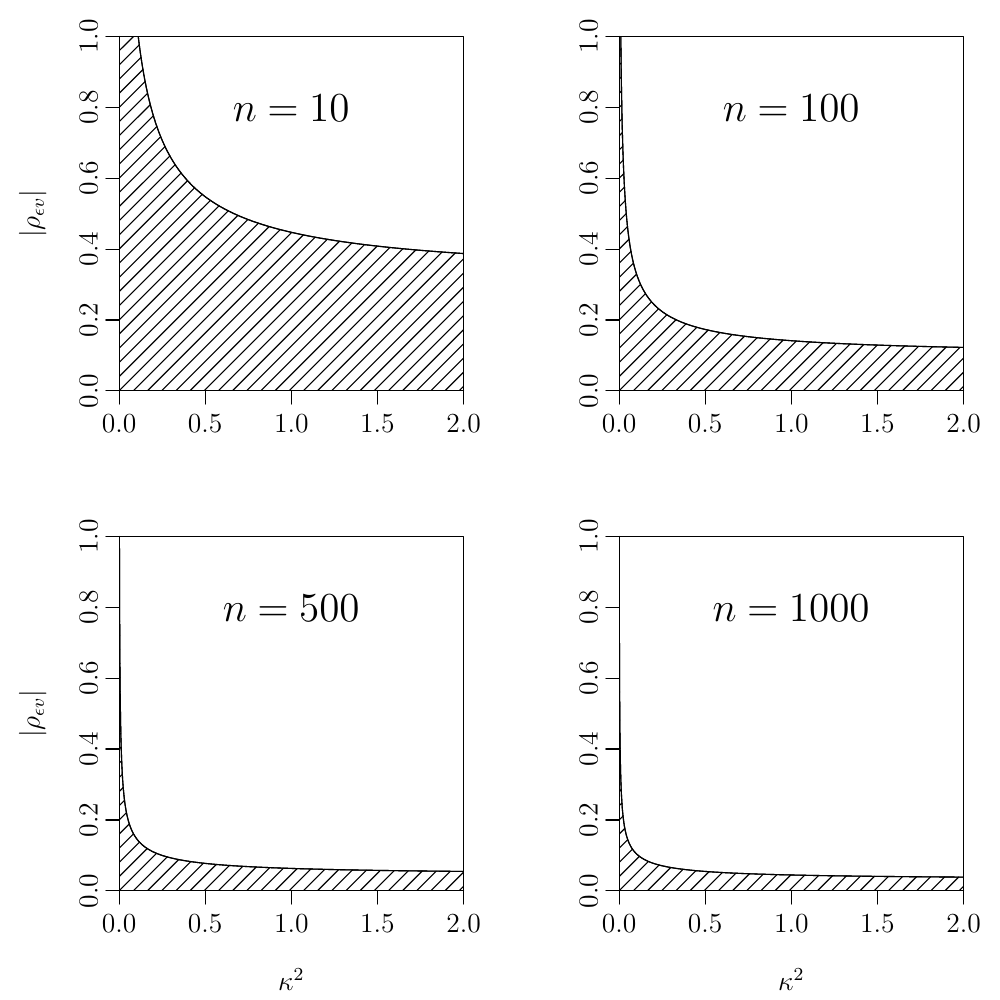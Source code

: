 % Created by tikzDevice version 0.6.2-92-0ad2792 on 2013-11-07 17:39:12
% !TEX encoding = UTF-8 Unicode
\documentclass[12pt]{article}
\nonstopmode

\usepackage{tikz}

\usepackage[active,tightpage,psfixbb]{preview}

\PreviewEnvironment{pgfpicture}

\setlength\PreviewBorder{0pt}

\newcommand{\SweaveOpts}[1]{}  % do not interfere with LaTeX
\newcommand{\SweaveInput}[1]{} % because they are not real TeX commands
\newcommand{\Sexpr}[1]{}       % will only be parsed by R


\usepackage{todonotes}
\usepackage[margin=1.2in]{geometry}
\usepackage{amssymb,amsmath,amsthm,graphicx}
\usepackage{enumerate}

\newtheorem{assump}{Assumption}[section]
\newtheorem{pro}{Proposition}[section]
\newtheorem{lem}{Lemma}[section]
\newtheorem{thm}{Theorem}[section]
\newtheorem{cor}{Corollary}[section]
\newtheorem{ineq}{Inequality}[section]
\newtheorem{defn}{Definition}[section]
\newtheorem{rem}{Remark}[section]
\newtheorem{ex}{Example}[section]
\theoremstyle{definition}
\newtheorem{alg}{Algorithm}[section]

\linespread{1.2}

\title{JMP Revisions Following Econometrica Comments}
\author{Francis J.\ DiTraglia}

\begin{document}

\begin{tikzpicture}[x=1pt,y=1pt]
\definecolor[named]{fillColor}{rgb}{1.00,1.00,1.00}
\path[use as bounding box,fill=fillColor,fill opacity=0.00] (0,0) rectangle (361.35,361.35);
\begin{scope}
\path[clip] ( 43.03,220.12) rectangle (167.53,348.20);
\definecolor[named]{drawColor}{rgb}{0.00,0.00,0.00}

\path[draw=drawColor,line width= 0.4pt,line join=round,line cap=round] ( 48.61,361.35) --
	( 48.63,361.08) --
	( 48.69,360.36) --
	( 48.75,359.66) --
	( 48.82,358.97) --
	( 48.88,358.30) --
	( 48.94,357.63) --
	( 49.00,356.98) --
	( 49.07,356.33) --
	( 49.13,355.69) --
	( 49.19,355.07) --
	( 49.25,354.45) --
	( 49.31,353.85) --
	( 49.38,353.25) --
	( 49.44,352.66) --
	( 49.50,352.09) --
	( 49.56,351.51) --
	( 49.63,350.95) --
	( 49.69,350.40) --
	( 49.75,349.85) --
	( 49.81,349.31) --
	( 49.87,348.78) --
	( 49.94,348.26) --
	( 50.00,347.74) --
	( 50.06,347.24) --
	( 50.12,346.73) --
	( 50.19,346.24) --
	( 50.25,345.75) --
	( 50.31,345.27) --
	( 50.37,344.79) --
	( 50.43,344.32) --
	( 50.50,343.86) --
	( 50.56,343.40) --
	( 50.62,342.95) --
	( 50.68,342.50) --
	( 50.75,342.06) --
	( 50.81,341.63) --
	( 50.87,341.20) --
	( 50.93,340.78) --
	( 51.00,340.36) --
	( 51.06,339.94) --
	( 51.12,339.53) --
	( 51.18,339.13) --
	( 51.24,338.73) --
	( 51.31,338.34) --
	( 51.37,337.95) --
	( 51.43,337.56) --
	( 51.49,337.18) --
	( 51.56,336.80) --
	( 51.62,336.43) --
	( 51.68,336.06) --
	( 51.74,335.70) --
	( 51.80,335.34) --
	( 51.87,334.98) --
	( 51.93,334.63) --
	( 51.99,334.28) --
	( 52.05,333.94) --
	( 52.12,333.60) --
	( 52.18,333.26) --
	( 52.24,332.93) --
	( 52.30,332.60) --
	( 52.36,332.27) --
	( 52.43,331.94) --
	( 52.49,331.62) --
	( 52.55,331.31) --
	( 52.61,330.99) --
	( 52.68,330.68) --
	( 52.74,330.38) --
	( 52.80,330.07) --
	( 52.86,329.77) --
	( 52.92,329.47) --
	( 52.99,329.18) --
	( 53.05,328.89) --
	( 53.11,328.60) --
	( 53.17,328.31) --
	( 53.24,328.03) --
	( 53.30,327.74) --
	( 53.36,327.47) --
	( 53.42,327.19) --
	( 53.49,326.92) --
	( 53.55,326.65) --
	( 53.61,326.38) --
	( 53.67,326.11) --
	( 53.73,325.85) --
	( 53.80,325.59) --
	( 53.86,325.33) --
	( 53.92,325.07) --
	( 53.98,324.82) --
	( 54.05,324.57) --
	( 54.11,324.32) --
	( 54.17,324.07) --
	( 54.23,323.82) --
	( 54.29,323.58) --
	( 54.36,323.34) --
	( 54.42,323.10) --
	( 54.48,322.86) --
	( 54.54,322.63) --
	( 54.61,322.40) --
	( 54.67,322.17) --
	( 54.73,321.94) --
	( 54.79,321.71) --
	( 54.85,321.48) --
	( 54.92,321.26) --
	( 54.98,321.04) --
	( 55.04,320.82) --
	( 55.10,320.60) --
	( 55.17,320.39) --
	( 55.23,320.17) --
	( 55.29,319.96) --
	( 55.35,319.75) --
	( 55.42,319.54) --
	( 55.48,319.33) --
	( 55.54,319.13) --
	( 55.60,318.92) --
	( 55.66,318.72) --
	( 55.73,318.52) --
	( 55.79,318.32) --
	( 55.85,318.12) --
	( 55.91,317.92) --
	( 55.98,317.73) --
	( 56.04,317.54) --
	( 56.10,317.34) --
	( 56.16,317.15) --
	( 56.22,316.96) --
	( 56.29,316.78) --
	( 56.35,316.59) --
	( 56.41,316.40) --
	( 56.47,316.22) --
	( 56.54,316.04) --
	( 56.60,315.86) --
	( 56.66,315.68) --
	( 56.72,315.50) --
	( 56.78,315.32) --
	( 56.85,315.15) --
	( 56.91,314.97) --
	( 56.97,314.80) --
	( 57.03,314.63) --
	( 57.10,314.46) --
	( 57.16,314.29) --
	( 57.22,314.12) --
	( 57.28,313.95) --
	( 57.34,313.78) --
	( 57.41,313.62) --
	( 57.47,313.46) --
	( 57.53,313.29) --
	( 57.59,313.13) --
	( 57.66,312.97) --
	( 57.72,312.81) --
	( 57.78,312.65) --
	( 57.84,312.50) --
	( 57.91,312.34) --
	( 57.97,312.18) --
	( 58.03,312.03) --
	( 58.09,311.88) --
	( 58.15,311.72) --
	( 58.22,311.57) --
	( 58.28,311.42) --
	( 58.34,311.27) --
	( 58.40,311.13) --
	( 58.47,310.98) --
	( 58.53,310.83) --
	( 58.59,310.69) --
	( 58.65,310.54) --
	( 58.71,310.40) --
	( 58.78,310.26) --
	( 58.84,310.11) --
	( 58.90,309.97) --
	( 58.96,309.83) --
	( 59.03,309.70) --
	( 59.09,309.56) --
	( 59.15,309.42) --
	( 59.21,309.28) --
	( 59.27,309.15) --
	( 59.34,309.01) --
	( 59.40,308.88) --
	( 59.46,308.75) --
	( 59.52,308.61) --
	( 59.59,308.48) --
	( 59.65,308.35) --
	( 59.71,308.22) --
	( 59.77,308.09) --
	( 59.83,307.96) --
	( 59.90,307.83) --
	( 59.96,307.71) --
	( 60.02,307.58) --
	( 60.08,307.46) --
	( 60.15,307.33) --
	( 60.21,307.21) --
	( 60.27,307.08) --
	( 60.33,306.96) --
	( 60.40,306.84) --
	( 60.46,306.72) --
	( 60.52,306.60) --
	( 60.58,306.48) --
	( 60.64,306.36) --
	( 60.71,306.24) --
	( 60.77,306.12) --
	( 60.83,306.01) --
	( 60.89,305.89) --
	( 60.96,305.77) --
	( 61.02,305.66) --
	( 61.08,305.54) --
	( 61.14,305.43) --
	( 61.20,305.32) --
	( 61.27,305.20) --
	( 61.33,305.09) --
	( 61.39,304.98) --
	( 61.45,304.87) --
	( 61.52,304.76) --
	( 61.58,304.65) --
	( 61.64,304.54) --
	( 61.70,304.43) --
	( 61.76,304.33) --
	( 61.83,304.22) --
	( 61.89,304.11) --
	( 61.95,304.01) --
	( 62.01,303.90) --
	( 62.08,303.79) --
	( 62.14,303.69) --
	( 62.20,303.59) --
	( 62.26,303.48) --
	( 62.32,303.38) --
	( 62.39,303.28) --
	( 62.45,303.18) --
	( 62.51,303.08) --
	( 62.57,302.97) --
	( 62.64,302.87) --
	( 62.70,302.77) --
	( 62.76,302.68) --
	( 62.82,302.58) --
	( 62.89,302.48) --
	( 62.95,302.38) --
	( 63.01,302.28) --
	( 63.07,302.19) --
	( 63.13,302.09) --
	( 63.20,302.00) --
	( 63.26,301.90) --
	( 63.32,301.81) --
	( 63.38,301.71) --
	( 63.45,301.62) --
	( 63.51,301.52) --
	( 63.57,301.43) --
	( 63.63,301.34) --
	( 63.69,301.25) --
	( 63.76,301.16) --
	( 63.82,301.06) --
	( 63.88,300.97) --
	( 63.94,300.88) --
	( 64.01,300.79) --
	( 64.07,300.70) --
	( 64.13,300.62) --
	( 64.19,300.53) --
	( 64.25,300.44) --
	( 64.32,300.35) --
	( 64.38,300.26) --
	( 64.44,300.18) --
	( 64.50,300.09) --
	( 64.57,300.01) --
	( 64.63,299.92) --
	( 64.69,299.83) --
	( 64.75,299.75) --
	( 64.81,299.67) --
	( 64.88,299.58) --
	( 64.94,299.50) --
	( 65.00,299.41) --
	( 65.06,299.33) --
	( 65.13,299.25) --
	( 65.19,299.17) --
	( 65.25,299.09) --
	( 65.31,299.00) --
	( 65.38,298.92) --
	( 65.44,298.84) --
	( 65.50,298.76) --
	( 65.56,298.68) --
	( 65.62,298.60) --
	( 65.69,298.52) --
	( 65.75,298.45) --
	( 65.81,298.37) --
	( 65.87,298.29) --
	( 65.94,298.21) --
	( 66.00,298.13) --
	( 66.06,298.06) --
	( 66.12,297.98) --
	( 66.18,297.90) --
	( 66.25,297.83) --
	( 66.31,297.75) --
	( 66.37,297.68) --
	( 66.43,297.60) --
	( 66.50,297.53) --
	( 66.56,297.45) --
	( 66.62,297.38) --
	( 66.68,297.30) --
	( 66.74,297.23) --
	( 66.81,297.16) --
	( 66.87,297.09) --
	( 66.93,297.01) --
	( 66.99,296.94) --
	( 67.06,296.87) --
	( 67.12,296.80) --
	( 67.18,296.73) --
	( 67.24,296.65) --
	( 67.30,296.58) --
	( 67.37,296.51) --
	( 67.43,296.44) --
	( 67.49,296.37) --
	( 67.55,296.30) --
	( 67.62,296.24) --
	( 67.68,296.17) --
	( 67.74,296.10) --
	( 67.80,296.03) --
	( 67.87,295.96) --
	( 67.93,295.89) --
	( 67.99,295.83) --
	( 68.05,295.76) --
	( 68.11,295.69) --
	( 68.18,295.62) --
	( 68.24,295.56) --
	( 68.30,295.49) --
	( 68.36,295.43) --
	( 68.43,295.36) --
	( 68.49,295.30) --
	( 68.55,295.23) --
	( 68.61,295.17) --
	( 68.67,295.10) --
	( 68.74,295.04) --
	( 68.80,294.97) --
	( 68.86,294.91) --
	( 68.92,294.85) --
	( 68.99,294.78) --
	( 69.05,294.72) --
	( 69.11,294.66) --
	( 69.17,294.59) --
	( 69.23,294.53) --
	( 69.30,294.47) --
	( 69.36,294.41) --
	( 69.42,294.35) --
	( 69.48,294.28) --
	( 69.55,294.22) --
	( 69.61,294.16) --
	( 69.67,294.10) --
	( 69.73,294.04) --
	( 69.79,293.98) --
	( 69.86,293.92) --
	( 69.92,293.86) --
	( 69.98,293.80) --
	( 70.04,293.74) --
	( 70.11,293.68) --
	( 70.17,293.62) --
	( 70.23,293.57) --
	( 70.29,293.51) --
	( 70.36,293.45) --
	( 70.42,293.39) --
	( 70.48,293.33) --
	( 70.54,293.28) --
	( 70.60,293.22) --
	( 70.67,293.16) --
	( 70.73,293.11) --
	( 70.79,293.05) --
	( 70.85,292.99) --
	( 70.92,292.94) --
	( 70.98,292.88) --
	( 71.04,292.82) --
	( 71.10,292.77) --
	( 71.16,292.71) --
	( 71.23,292.66) --
	( 71.29,292.60) --
	( 71.35,292.55) --
	( 71.41,292.49) --
	( 71.48,292.44) --
	( 71.54,292.38) --
	( 71.60,292.33) --
	( 71.66,292.28) --
	( 71.72,292.22) --
	( 71.79,292.17) --
	( 71.85,292.12) --
	( 71.91,292.06) --
	( 71.97,292.01) --
	( 72.04,291.96) --
	( 72.10,291.91) --
	( 72.16,291.85) --
	( 72.22,291.80) --
	( 72.28,291.75) --
	( 72.35,291.70) --
	( 72.41,291.65) --
	( 72.47,291.59) --
	( 72.53,291.54) --
	( 72.60,291.49) --
	( 72.66,291.44) --
	( 72.72,291.39) --
	( 72.78,291.34) --
	( 72.85,291.29) --
	( 72.91,291.24) --
	( 72.97,291.19) --
	( 73.03,291.14) --
	( 73.09,291.09) --
	( 73.16,291.04) --
	( 73.22,290.99) --
	( 73.28,290.94) --
	( 73.34,290.89) --
	( 73.41,290.85) --
	( 73.47,290.80) --
	( 73.53,290.75) --
	( 73.59,290.70) --
	( 73.65,290.65) --
	( 73.72,290.60) --
	( 73.78,290.56) --
	( 73.84,290.51) --
	( 73.90,290.46) --
	( 73.97,290.41) --
	( 74.03,290.37) --
	( 74.09,290.32) --
	( 74.15,290.27) --
	( 74.21,290.23) --
	( 74.28,290.18) --
	( 74.34,290.13) --
	( 74.40,290.09) --
	( 74.46,290.04) --
	( 74.53,289.99) --
	( 74.59,289.95) --
	( 74.65,289.90) --
	( 74.71,289.86) --
	( 74.77,289.81) --
	( 74.84,289.77) --
	( 74.90,289.72) --
	( 74.96,289.68) --
	( 75.02,289.63) --
	( 75.09,289.59) --
	( 75.15,289.54) --
	( 75.21,289.50) --
	( 75.27,289.45) --
	( 75.34,289.41) --
	( 75.40,289.37) --
	( 75.46,289.32) --
	( 75.52,289.28) --
	( 75.58,289.24) --
	( 75.65,289.19) --
	( 75.71,289.15) --
	( 75.77,289.11) --
	( 75.83,289.06) --
	( 75.90,289.02) --
	( 75.96,288.98) --
	( 76.02,288.94) --
	( 76.08,288.89) --
	( 76.14,288.85) --
	( 76.21,288.81) --
	( 76.27,288.77) --
	( 76.33,288.73) --
	( 76.39,288.68) --
	( 76.46,288.64) --
	( 76.52,288.60) --
	( 76.58,288.56) --
	( 76.64,288.52) --
	( 76.70,288.48) --
	( 76.77,288.44) --
	( 76.83,288.40) --
	( 76.89,288.35) --
	( 76.95,288.31) --
	( 77.02,288.27) --
	( 77.08,288.23) --
	( 77.14,288.19) --
	( 77.20,288.15) --
	( 77.26,288.11) --
	( 77.33,288.07) --
	( 77.39,288.03) --
	( 77.45,287.99) --
	( 77.51,287.95) --
	( 77.58,287.92) --
	( 77.64,287.88) --
	( 77.70,287.84) --
	( 77.76,287.80) --
	( 77.83,287.76) --
	( 77.89,287.72) --
	( 77.95,287.68) --
	( 78.01,287.64) --
	( 78.07,287.60) --
	( 78.14,287.57) --
	( 78.20,287.53) --
	( 78.26,287.49) --
	( 78.32,287.45) --
	( 78.39,287.41) --
	( 78.45,287.38) --
	( 78.51,287.34) --
	( 78.57,287.30) --
	( 78.63,287.26) --
	( 78.70,287.23) --
	( 78.76,287.19) --
	( 78.82,287.15) --
	( 78.88,287.12) --
	( 78.95,287.08) --
	( 79.01,287.04) --
	( 79.07,287.01) --
	( 79.13,286.97) --
	( 79.19,286.93) --
	( 79.26,286.90) --
	( 79.32,286.86) --
	( 79.38,286.82) --
	( 79.44,286.79) --
	( 79.51,286.75) --
	( 79.57,286.72) --
	( 79.63,286.68) --
	( 79.69,286.64) --
	( 79.75,286.61) --
	( 79.82,286.57) --
	( 79.88,286.54) --
	( 79.94,286.50) --
	( 80.00,286.47) --
	( 80.07,286.43) --
	( 80.13,286.40) --
	( 80.19,286.36) --
	( 80.25,286.33) --
	( 80.32,286.29) --
	( 80.38,286.26) --
	( 80.44,286.23) --
	( 80.50,286.19) --
	( 80.56,286.16) --
	( 80.63,286.12) --
	( 80.69,286.09) --
	( 80.75,286.06) --
	( 80.81,286.02) --
	( 80.88,285.99) --
	( 80.94,285.95) --
	( 81.00,285.92) --
	( 81.06,285.89) --
	( 81.12,285.85) --
	( 81.19,285.82) --
	( 81.25,285.79) --
	( 81.31,285.75) --
	( 81.37,285.72) --
	( 81.44,285.69) --
	( 81.50,285.66) --
	( 81.56,285.62) --
	( 81.62,285.59) --
	( 81.68,285.56) --
	( 81.75,285.52) --
	( 81.81,285.49) --
	( 81.87,285.46) --
	( 81.93,285.43) --
	( 82.00,285.40) --
	( 82.06,285.36) --
	( 82.12,285.33) --
	( 82.18,285.30) --
	( 82.24,285.27) --
	( 82.31,285.24) --
	( 82.37,285.21) --
	( 82.43,285.17) --
	( 82.49,285.14) --
	( 82.56,285.11) --
	( 82.62,285.08) --
	( 82.68,285.05) --
	( 82.74,285.02) --
	( 82.81,284.99) --
	( 82.87,284.96) --
	( 82.93,284.92) --
	( 82.99,284.89) --
	( 83.05,284.86) --
	( 83.12,284.83) --
	( 83.18,284.80) --
	( 83.24,284.77) --
	( 83.30,284.74) --
	( 83.37,284.71) --
	( 83.43,284.68) --
	( 83.49,284.65) --
	( 83.55,284.62) --
	( 83.61,284.59) --
	( 83.68,284.56) --
	( 83.74,284.53) --
	( 83.80,284.50) --
	( 83.86,284.47) --
	( 83.93,284.44) --
	( 83.99,284.41) --
	( 84.05,284.38) --
	( 84.11,284.35) --
	( 84.17,284.32) --
	( 84.24,284.29) --
	( 84.30,284.27) --
	( 84.36,284.24) --
	( 84.42,284.21) --
	( 84.49,284.18) --
	( 84.55,284.15) --
	( 84.61,284.12) --
	( 84.67,284.09) --
	( 84.73,284.06) --
	( 84.80,284.04) --
	( 84.86,284.01) --
	( 84.92,283.98) --
	( 84.98,283.95) --
	( 85.05,283.92) --
	( 85.11,283.89) --
	( 85.17,283.87) --
	( 85.23,283.84) --
	( 85.30,283.81) --
	( 85.36,283.78) --
	( 85.42,283.75) --
	( 85.48,283.73) --
	( 85.54,283.70) --
	( 85.61,283.67) --
	( 85.67,283.64) --
	( 85.73,283.62) --
	( 85.79,283.59) --
	( 85.86,283.56) --
	( 85.92,283.53) --
	( 85.98,283.51) --
	( 86.04,283.48) --
	( 86.10,283.45) --
	( 86.17,283.43) --
	( 86.23,283.40) --
	( 86.29,283.37) --
	( 86.35,283.34) --
	( 86.42,283.32) --
	( 86.48,283.29) --
	( 86.54,283.26) --
	( 86.60,283.24) --
	( 86.66,283.21) --
	( 86.73,283.19) --
	( 86.79,283.16) --
	( 86.85,283.13) --
	( 86.91,283.11) --
	( 86.98,283.08) --
	( 87.04,283.05) --
	( 87.10,283.03) --
	( 87.16,283.00) --
	( 87.22,282.98) --
	( 87.29,282.95) --
	( 87.35,282.92) --
	( 87.41,282.90) --
	( 87.47,282.87) --
	( 87.54,282.85) --
	( 87.60,282.82) --
	( 87.66,282.80) --
	( 87.72,282.77) --
	( 87.79,282.75) --
	( 87.85,282.72) --
	( 87.91,282.70) --
	( 87.97,282.67) --
	( 88.03,282.64) --
	( 88.10,282.62) --
	( 88.16,282.59) --
	( 88.22,282.57) --
	( 88.28,282.54) --
	( 88.35,282.52) --
	( 88.41,282.50) --
	( 88.47,282.47) --
	( 88.53,282.45) --
	( 88.59,282.42) --
	( 88.66,282.40) --
	( 88.72,282.37) --
	( 88.78,282.35) --
	( 88.84,282.32) --
	( 88.91,282.30) --
	( 88.97,282.27) --
	( 89.03,282.25) --
	( 89.09,282.23) --
	( 89.15,282.20) --
	( 89.22,282.18) --
	( 89.28,282.15) --
	( 89.34,282.13) --
	( 89.40,282.11) --
	( 89.47,282.08) --
	( 89.53,282.06) --
	( 89.59,282.04) --
	( 89.65,282.01) --
	( 89.71,281.99) --
	( 89.78,281.96) --
	( 89.84,281.94) --
	( 89.90,281.92) --
	( 89.96,281.89) --
	( 90.03,281.87) --
	( 90.09,281.85) --
	( 90.15,281.82) --
	( 90.21,281.80) --
	( 90.28,281.78) --
	( 90.34,281.76) --
	( 90.40,281.73) --
	( 90.46,281.71) --
	( 90.52,281.69) --
	( 90.59,281.66) --
	( 90.65,281.64) --
	( 90.71,281.62) --
	( 90.77,281.60) --
	( 90.84,281.57) --
	( 90.90,281.55) --
	( 90.96,281.53) --
	( 91.02,281.50) --
	( 91.08,281.48) --
	( 91.15,281.46) --
	( 91.21,281.44) --
	( 91.27,281.42) --
	( 91.33,281.39) --
	( 91.40,281.37) --
	( 91.46,281.35) --
	( 91.52,281.33) --
	( 91.58,281.30) --
	( 91.64,281.28) --
	( 91.71,281.26) --
	( 91.77,281.24) --
	( 91.83,281.22) --
	( 91.89,281.19) --
	( 91.96,281.17) --
	( 92.02,281.15) --
	( 92.08,281.13) --
	( 92.14,281.11) --
	( 92.20,281.09) --
	( 92.27,281.06) --
	( 92.33,281.04) --
	( 92.39,281.02) --
	( 92.45,281.00) --
	( 92.52,280.98) --
	( 92.58,280.96) --
	( 92.64,280.94) --
	( 92.70,280.92) --
	( 92.77,280.89) --
	( 92.83,280.87) --
	( 92.89,280.85) --
	( 92.95,280.83) --
	( 93.01,280.81) --
	( 93.08,280.79) --
	( 93.14,280.77) --
	( 93.20,280.75) --
	( 93.26,280.73) --
	( 93.33,280.71) --
	( 93.39,280.69) --
	( 93.45,280.66) --
	( 93.51,280.64) --
	( 93.57,280.62) --
	( 93.64,280.60) --
	( 93.70,280.58) --
	( 93.76,280.56) --
	( 93.82,280.54) --
	( 93.89,280.52) --
	( 93.95,280.50) --
	( 94.01,280.48) --
	( 94.07,280.46) --
	( 94.13,280.44) --
	( 94.20,280.42) --
	( 94.26,280.40) --
	( 94.32,280.38) --
	( 94.38,280.36) --
	( 94.45,280.34) --
	( 94.51,280.32) --
	( 94.57,280.30) --
	( 94.63,280.28) --
	( 94.69,280.26) --
	( 94.76,280.24) --
	( 94.82,280.22) --
	( 94.88,280.20) --
	( 94.94,280.18) --
	( 95.01,280.16) --
	( 95.07,280.14) --
	( 95.13,280.12) --
	( 95.19,280.10) --
	( 95.26,280.08) --
	( 95.32,280.06) --
	( 95.38,280.04) --
	( 95.44,280.03) --
	( 95.50,280.01) --
	( 95.57,279.99) --
	( 95.63,279.97) --
	( 95.69,279.95) --
	( 95.75,279.93) --
	( 95.82,279.91) --
	( 95.88,279.89) --
	( 95.94,279.87) --
	( 96.00,279.85) --
	( 96.06,279.83) --
	( 96.13,279.82) --
	( 96.19,279.80) --
	( 96.25,279.78) --
	( 96.31,279.76) --
	( 96.38,279.74) --
	( 96.44,279.72) --
	( 96.50,279.70) --
	( 96.56,279.68) --
	( 96.62,279.67) --
	( 96.69,279.65) --
	( 96.75,279.63) --
	( 96.81,279.61) --
	( 96.87,279.59) --
	( 96.94,279.57) --
	( 97.00,279.55) --
	( 97.06,279.54) --
	( 97.12,279.52) --
	( 97.18,279.50) --
	( 97.25,279.48) --
	( 97.31,279.46) --
	( 97.37,279.45) --
	( 97.43,279.43) --
	( 97.50,279.41) --
	( 97.56,279.39) --
	( 97.62,279.37) --
	( 97.68,279.35) --
	( 97.75,279.34) --
	( 97.81,279.32) --
	( 97.87,279.30) --
	( 97.93,279.28) --
	( 97.99,279.27) --
	( 98.06,279.25) --
	( 98.12,279.23) --
	( 98.18,279.21) --
	( 98.24,279.19) --
	( 98.31,279.18) --
	( 98.37,279.16) --
	( 98.43,279.14) --
	( 98.49,279.12) --
	( 98.55,279.11) --
	( 98.62,279.09) --
	( 98.68,279.07) --
	( 98.74,279.05) --
	( 98.80,279.04) --
	( 98.87,279.02) --
	( 98.93,279.00) --
	( 98.99,278.99) --
	( 99.05,278.97) --
	( 99.11,278.95) --
	( 99.18,278.93) --
	( 99.24,278.92) --
	( 99.30,278.90) --
	( 99.36,278.88) --
	( 99.43,278.87) --
	( 99.49,278.85) --
	( 99.55,278.83) --
	( 99.61,278.81) --
	( 99.67,278.80) --
	( 99.74,278.78) --
	( 99.80,278.76) --
	( 99.86,278.75) --
	( 99.92,278.73) --
	( 99.99,278.71) --
	(100.05,278.70) --
	(100.11,278.68) --
	(100.17,278.66) --
	(100.24,278.65) --
	(100.30,278.63) --
	(100.36,278.61) --
	(100.42,278.60) --
	(100.48,278.58) --
	(100.55,278.56) --
	(100.61,278.55) --
	(100.67,278.53) --
	(100.73,278.52) --
	(100.80,278.50) --
	(100.86,278.48) --
	(100.92,278.47) --
	(100.98,278.45) --
	(101.04,278.43) --
	(101.11,278.42) --
	(101.17,278.40) --
	(101.23,278.39) --
	(101.29,278.37) --
	(101.36,278.35) --
	(101.42,278.34) --
	(101.48,278.32) --
	(101.54,278.31) --
	(101.60,278.29) --
	(101.67,278.27) --
	(101.73,278.26) --
	(101.79,278.24) --
	(101.85,278.23) --
	(101.92,278.21) --
	(101.98,278.19) --
	(102.04,278.18) --
	(102.10,278.16) --
	(102.16,278.15) --
	(102.23,278.13) --
	(102.29,278.12) --
	(102.35,278.10) --
	(102.41,278.08) --
	(102.48,278.07) --
	(102.54,278.05) --
	(102.60,278.04) --
	(102.66,278.02) --
	(102.73,278.01) --
	(102.79,277.99) --
	(102.85,277.98) --
	(102.91,277.96) --
	(102.97,277.95) --
	(103.04,277.93) --
	(103.10,277.92) --
	(103.16,277.90) --
	(103.22,277.89) --
	(103.29,277.87) --
	(103.35,277.85) --
	(103.41,277.84) --
	(103.47,277.82) --
	(103.53,277.81) --
	(103.60,277.79) --
	(103.66,277.78) --
	(103.72,277.76) --
	(103.78,277.75) --
	(103.85,277.73) --
	(103.91,277.72) --
	(103.97,277.70) --
	(104.03,277.69) --
	(104.09,277.68) --
	(104.16,277.66) --
	(104.22,277.65) --
	(104.28,277.63) --
	(104.34,277.62) --
	(104.41,277.60) --
	(104.47,277.59) --
	(104.53,277.57) --
	(104.59,277.56) --
	(104.65,277.54) --
	(104.72,277.53) --
	(104.78,277.51) --
	(104.84,277.50) --
	(104.90,277.48) --
	(104.97,277.47) --
	(105.03,277.46) --
	(105.09,277.44) --
	(105.15,277.43) --
	(105.22,277.41) --
	(105.28,277.40) --
	(105.34,277.38) --
	(105.40,277.37) --
	(105.46,277.36) --
	(105.53,277.34) --
	(105.59,277.33) --
	(105.65,277.31) --
	(105.71,277.30) --
	(105.78,277.28) --
	(105.84,277.27) --
	(105.90,277.26) --
	(105.96,277.24) --
	(106.02,277.23) --
	(106.09,277.21) --
	(106.15,277.20) --
	(106.21,277.19) --
	(106.27,277.17) --
	(106.34,277.16) --
	(106.40,277.14) --
	(106.46,277.13) --
	(106.52,277.12) --
	(106.58,277.10) --
	(106.65,277.09) --
	(106.71,277.08) --
	(106.77,277.06) --
	(106.83,277.05) --
	(106.90,277.03) --
	(106.96,277.02) --
	(107.02,277.01) --
	(107.08,276.99) --
	(107.15,276.98) --
	(107.21,276.97) --
	(107.27,276.95) --
	(107.33,276.94) --
	(107.39,276.93) --
	(107.46,276.91) --
	(107.52,276.90) --
	(107.58,276.89) --
	(107.64,276.87) --
	(107.71,276.86) --
	(107.77,276.85) --
	(107.83,276.83) --
	(107.89,276.82) --
	(107.95,276.81) --
	(108.02,276.79) --
	(108.08,276.78) --
	(108.14,276.77) --
	(108.20,276.75) --
	(108.27,276.74) --
	(108.33,276.73) --
	(108.39,276.71) --
	(108.45,276.70) --
	(108.51,276.69) --
	(108.58,276.67) --
	(108.64,276.66) --
	(108.70,276.65) --
	(108.76,276.63) --
	(108.83,276.62) --
	(108.89,276.61) --
	(108.95,276.60) --
	(109.01,276.58) --
	(109.07,276.57) --
	(109.14,276.56) --
	(109.20,276.54) --
	(109.26,276.53) --
	(109.32,276.52) --
	(109.39,276.50) --
	(109.45,276.49) --
	(109.51,276.48) --
	(109.57,276.47) --
	(109.64,276.45) --
	(109.70,276.44) --
	(109.76,276.43) --
	(109.82,276.42) --
	(109.88,276.40) --
	(109.95,276.39) --
	(110.01,276.38) --
	(110.07,276.37) --
	(110.13,276.35) --
	(110.20,276.34) --
	(110.26,276.33) --
	(110.32,276.32) --
	(110.38,276.30) --
	(110.44,276.29) --
	(110.51,276.28) --
	(110.57,276.27) --
	(110.63,276.25) --
	(110.69,276.24) --
	(110.76,276.23) --
	(110.82,276.22) --
	(110.88,276.20) --
	(110.94,276.19) --
	(111.00,276.18) --
	(111.07,276.17) --
	(111.13,276.15) --
	(111.19,276.14) --
	(111.25,276.13) --
	(111.32,276.12) --
	(111.38,276.11) --
	(111.44,276.09) --
	(111.50,276.08) --
	(111.56,276.07) --
	(111.63,276.06) --
	(111.69,276.05) --
	(111.75,276.03) --
	(111.81,276.02) --
	(111.88,276.01) --
	(111.94,276.00) --
	(112.00,275.99) --
	(112.06,275.97) --
	(112.13,275.96) --
	(112.19,275.95) --
	(112.25,275.94) --
	(112.31,275.93) --
	(112.37,275.91) --
	(112.44,275.90) --
	(112.50,275.89) --
	(112.56,275.88) --
	(112.62,275.87) --
	(112.69,275.85) --
	(112.75,275.84) --
	(112.81,275.83) --
	(112.87,275.82) --
	(112.93,275.81) --
	(113.00,275.80) --
	(113.06,275.78) --
	(113.12,275.77) --
	(113.18,275.76) --
	(113.25,275.75) --
	(113.31,275.74) --
	(113.37,275.73) --
	(113.43,275.72) --
	(113.49,275.70) --
	(113.56,275.69) --
	(113.62,275.68) --
	(113.68,275.67) --
	(113.74,275.66) --
	(113.81,275.65) --
	(113.87,275.63) --
	(113.93,275.62) --
	(113.99,275.61) --
	(114.05,275.60) --
	(114.12,275.59) --
	(114.18,275.58) --
	(114.24,275.57) --
	(114.30,275.56) --
	(114.37,275.54) --
	(114.43,275.53) --
	(114.49,275.52) --
	(114.55,275.51) --
	(114.62,275.50) --
	(114.68,275.49) --
	(114.74,275.48) --
	(114.80,275.47) --
	(114.86,275.45) --
	(114.93,275.44) --
	(114.99,275.43) --
	(115.05,275.42) --
	(115.11,275.41) --
	(115.18,275.40) --
	(115.24,275.39) --
	(115.30,275.38) --
	(115.36,275.37) --
	(115.42,275.35) --
	(115.49,275.34) --
	(115.55,275.33) --
	(115.61,275.32) --
	(115.67,275.31) --
	(115.74,275.30) --
	(115.80,275.29) --
	(115.86,275.28) --
	(115.92,275.27) --
	(115.98,275.26) --
	(116.05,275.25) --
	(116.11,275.24) --
	(116.17,275.22) --
	(116.23,275.21) --
	(116.30,275.20) --
	(116.36,275.19) --
	(116.42,275.18) --
	(116.48,275.17) --
	(116.54,275.16) --
	(116.61,275.15) --
	(116.67,275.14) --
	(116.73,275.13) --
	(116.79,275.12) --
	(116.86,275.11) --
	(116.92,275.10) --
	(116.98,275.09) --
	(117.04,275.08) --
	(117.11,275.06) --
	(117.17,275.05) --
	(117.23,275.04) --
	(117.29,275.03) --
	(117.35,275.02) --
	(117.42,275.01) --
	(117.48,275.00) --
	(117.54,274.99) --
	(117.60,274.98) --
	(117.67,274.97) --
	(117.73,274.96) --
	(117.79,274.95) --
	(117.85,274.94) --
	(117.91,274.93) --
	(117.98,274.92) --
	(118.04,274.91) --
	(118.10,274.90) --
	(118.16,274.89) --
	(118.23,274.88) --
	(118.29,274.87) --
	(118.35,274.86) --
	(118.41,274.85) --
	(118.47,274.84) --
	(118.54,274.83) --
	(118.60,274.82) --
	(118.66,274.81) --
	(118.72,274.80) --
	(118.79,274.79) --
	(118.85,274.78) --
	(118.91,274.77) --
	(118.97,274.76) --
	(119.03,274.75) --
	(119.10,274.73) --
	(119.16,274.72) --
	(119.22,274.71) --
	(119.28,274.70) --
	(119.35,274.69) --
	(119.41,274.68) --
	(119.47,274.67) --
	(119.53,274.66) --
	(119.60,274.65) --
	(119.66,274.65) --
	(119.72,274.64) --
	(119.78,274.63) --
	(119.84,274.62) --
	(119.91,274.61) --
	(119.97,274.60) --
	(120.03,274.59) --
	(120.09,274.58) --
	(120.16,274.57) --
	(120.22,274.56) --
	(120.28,274.55) --
	(120.34,274.54) --
	(120.40,274.53) --
	(120.47,274.52) --
	(120.53,274.51) --
	(120.59,274.50) --
	(120.65,274.49) --
	(120.72,274.48) --
	(120.78,274.47) --
	(120.84,274.46) --
	(120.90,274.45) --
	(120.96,274.44) --
	(121.03,274.43) --
	(121.09,274.42) --
	(121.15,274.41) --
	(121.21,274.40) --
	(121.28,274.39) --
	(121.34,274.38) --
	(121.40,274.37) --
	(121.46,274.36) --
	(121.52,274.35) --
	(121.59,274.34) --
	(121.65,274.33) --
	(121.71,274.33) --
	(121.77,274.32) --
	(121.84,274.31) --
	(121.90,274.30) --
	(121.96,274.29) --
	(122.02,274.28) --
	(122.09,274.27) --
	(122.15,274.26) --
	(122.21,274.25) --
	(122.27,274.24) --
	(122.33,274.23) --
	(122.40,274.22) --
	(122.46,274.21) --
	(122.52,274.20) --
	(122.58,274.19) --
	(122.65,274.18) --
	(122.71,274.18) --
	(122.77,274.17) --
	(122.83,274.16) --
	(122.89,274.15) --
	(122.96,274.14) --
	(123.02,274.13) --
	(123.08,274.12) --
	(123.14,274.11) --
	(123.21,274.10) --
	(123.27,274.09) --
	(123.33,274.08) --
	(123.39,274.07) --
	(123.45,274.06) --
	(123.52,274.06) --
	(123.58,274.05) --
	(123.64,274.04) --
	(123.70,274.03) --
	(123.77,274.02) --
	(123.83,274.01) --
	(123.89,274.00) --
	(123.95,273.99) --
	(124.01,273.98) --
	(124.08,273.97) --
	(124.14,273.97) --
	(124.20,273.96) --
	(124.26,273.95) --
	(124.33,273.94) --
	(124.39,273.93) --
	(124.45,273.92) --
	(124.51,273.91) --
	(124.58,273.90) --
	(124.64,273.89) --
	(124.70,273.89) --
	(124.76,273.88) --
	(124.82,273.87) --
	(124.89,273.86) --
	(124.95,273.85) --
	(125.01,273.84) --
	(125.07,273.83) --
	(125.14,273.82) --
	(125.20,273.81) --
	(125.26,273.81) --
	(125.32,273.80) --
	(125.38,273.79) --
	(125.45,273.78) --
	(125.51,273.77) --
	(125.57,273.76) --
	(125.63,273.75) --
	(125.70,273.74) --
	(125.76,273.74) --
	(125.82,273.73) --
	(125.88,273.72) --
	(125.94,273.71) --
	(126.01,273.70) --
	(126.07,273.69) --
	(126.13,273.68) --
	(126.19,273.68) --
	(126.26,273.67) --
	(126.32,273.66) --
	(126.38,273.65) --
	(126.44,273.64) --
	(126.50,273.63) --
	(126.57,273.62) --
	(126.63,273.62) --
	(126.69,273.61) --
	(126.75,273.60) --
	(126.82,273.59) --
	(126.88,273.58) --
	(126.94,273.57) --
	(127.00,273.57) --
	(127.07,273.56) --
	(127.13,273.55) --
	(127.19,273.54) --
	(127.25,273.53) --
	(127.31,273.52) --
	(127.38,273.51) --
	(127.44,273.51) --
	(127.50,273.50) --
	(127.56,273.49) --
	(127.63,273.48) --
	(127.69,273.47) --
	(127.75,273.46) --
	(127.81,273.46) --
	(127.87,273.45) --
	(127.94,273.44) --
	(128.00,273.43) --
	(128.06,273.42) --
	(128.12,273.42) --
	(128.19,273.41) --
	(128.25,273.40) --
	(128.31,273.39) --
	(128.37,273.38) --
	(128.43,273.37) --
	(128.50,273.37) --
	(128.56,273.36) --
	(128.62,273.35) --
	(128.68,273.34) --
	(128.75,273.33) --
	(128.81,273.33) --
	(128.87,273.32) --
	(128.93,273.31) --
	(128.99,273.30) --
	(129.06,273.29) --
	(129.12,273.28) --
	(129.18,273.28) --
	(129.24,273.27) --
	(129.31,273.26) --
	(129.37,273.25) --
	(129.43,273.24) --
	(129.49,273.24) --
	(129.56,273.23) --
	(129.62,273.22) --
	(129.68,273.21) --
	(129.74,273.20) --
	(129.80,273.20) --
	(129.87,273.19) --
	(129.93,273.18) --
	(129.99,273.17) --
	(130.05,273.17) --
	(130.12,273.16) --
	(130.18,273.15) --
	(130.24,273.14) --
	(130.30,273.13) --
	(130.36,273.13) --
	(130.43,273.12) --
	(130.49,273.11) --
	(130.55,273.10) --
	(130.61,273.09) --
	(130.68,273.09) --
	(130.74,273.08) --
	(130.80,273.07) --
	(130.86,273.06) --
	(130.92,273.06) --
	(130.99,273.05) --
	(131.05,273.04) --
	(131.11,273.03) --
	(131.17,273.02) --
	(131.24,273.02) --
	(131.30,273.01) --
	(131.36,273.00) --
	(131.42,272.99) --
	(131.48,272.99) --
	(131.55,272.98) --
	(131.61,272.97) --
	(131.67,272.96) --
	(131.73,272.96) --
	(131.80,272.95) --
	(131.86,272.94) --
	(131.92,272.93) --
	(131.98,272.92) --
	(132.05,272.92) --
	(132.11,272.91) --
	(132.17,272.90) --
	(132.23,272.89) --
	(132.29,272.89) --
	(132.36,272.88) --
	(132.42,272.87) --
	(132.48,272.86) --
	(132.54,272.86) --
	(132.61,272.85) --
	(132.67,272.84) --
	(132.73,272.83) --
	(132.79,272.83) --
	(132.85,272.82) --
	(132.92,272.81) --
	(132.98,272.80) --
	(133.04,272.80) --
	(133.10,272.79) --
	(133.17,272.78) --
	(133.23,272.77) --
	(133.29,272.77) --
	(133.35,272.76) --
	(133.41,272.75) --
	(133.48,272.74) --
	(133.54,272.74) --
	(133.60,272.73) --
	(133.66,272.72) --
	(133.73,272.72) --
	(133.79,272.71) --
	(133.85,272.70) --
	(133.91,272.69) --
	(133.97,272.69) --
	(134.04,272.68) --
	(134.10,272.67) --
	(134.16,272.66) --
	(134.22,272.66) --
	(134.29,272.65) --
	(134.35,272.64) --
	(134.41,272.64) --
	(134.47,272.63) --
	(134.54,272.62) --
	(134.60,272.61) --
	(134.66,272.61) --
	(134.72,272.60) --
	(134.78,272.59) --
	(134.85,272.58) --
	(134.91,272.58) --
	(134.97,272.57) --
	(135.03,272.56) --
	(135.10,272.56) --
	(135.16,272.55) --
	(135.22,272.54) --
	(135.28,272.53) --
	(135.34,272.53) --
	(135.41,272.52) --
	(135.47,272.51) --
	(135.53,272.51) --
	(135.59,272.50) --
	(135.66,272.49) --
	(135.72,272.48) --
	(135.78,272.48) --
	(135.84,272.47) --
	(135.90,272.46) --
	(135.97,272.46) --
	(136.03,272.45) --
	(136.09,272.44) --
	(136.15,272.44) --
	(136.22,272.43) --
	(136.28,272.42) --
	(136.34,272.41) --
	(136.40,272.41) --
	(136.46,272.40) --
	(136.53,272.39) --
	(136.59,272.39) --
	(136.65,272.38) --
	(136.71,272.37) --
	(136.78,272.37) --
	(136.84,272.36) --
	(136.90,272.35) --
	(136.96,272.35) --
	(137.03,272.34) --
	(137.09,272.33) --
	(137.15,272.32) --
	(137.21,272.32) --
	(137.27,272.31) --
	(137.34,272.30) --
	(137.40,272.30) --
	(137.46,272.29) --
	(137.52,272.28) --
	(137.59,272.28) --
	(137.65,272.27) --
	(137.71,272.26) --
	(137.77,272.26) --
	(137.83,272.25) --
	(137.90,272.24) --
	(137.96,272.24) --
	(138.02,272.23) --
	(138.08,272.22) --
	(138.15,272.22) --
	(138.21,272.21) --
	(138.27,272.20) --
	(138.33,272.20) --
	(138.39,272.19) --
	(138.46,272.18) --
	(138.52,272.18) --
	(138.58,272.17) --
	(138.64,272.16) --
	(138.71,272.16) --
	(138.77,272.15) --
	(138.83,272.14) --
	(138.89,272.14) --
	(138.95,272.13) --
	(139.02,272.12) --
	(139.08,272.12) --
	(139.14,272.11) --
	(139.20,272.10) --
	(139.27,272.10) --
	(139.33,272.09) --
	(139.39,272.08) --
	(139.45,272.08) --
	(139.52,272.07) --
	(139.58,272.06) --
	(139.64,272.06) --
	(139.70,272.05) --
	(139.76,272.04) --
	(139.83,272.04) --
	(139.89,272.03) --
	(139.95,272.02) --
	(140.01,272.02) --
	(140.08,272.01) --
	(140.14,272.00) --
	(140.20,272.00) --
	(140.26,271.99) --
	(140.32,271.98) --
	(140.39,271.98) --
	(140.45,271.97) --
	(140.51,271.96) --
	(140.57,271.96) --
	(140.64,271.95) --
	(140.70,271.95) --
	(140.76,271.94) --
	(140.82,271.93) --
	(140.88,271.93) --
	(140.95,271.92) --
	(141.01,271.91) --
	(141.07,271.91) --
	(141.13,271.90) --
	(141.20,271.89) --
	(141.26,271.89) --
	(141.32,271.88) --
	(141.38,271.88) --
	(141.44,271.87) --
	(141.51,271.86) --
	(141.57,271.86) --
	(141.63,271.85) --
	(141.69,271.84) --
	(141.76,271.84) --
	(141.82,271.83) --
	(141.88,271.82) --
	(141.94,271.82) --
	(142.01,271.81) --
	(142.07,271.81) --
	(142.13,271.80) --
	(142.19,271.79) --
	(142.25,271.79) --
	(142.32,271.78) --
	(142.38,271.77) --
	(142.44,271.77) --
	(142.50,271.76) --
	(142.57,271.76) --
	(142.63,271.75) --
	(142.69,271.74) --
	(142.75,271.74) --
	(142.81,271.73) --
	(142.88,271.73) --
	(142.94,271.72) --
	(143.00,271.71) --
	(143.06,271.71) --
	(143.13,271.70) --
	(143.19,271.69) --
	(143.25,271.69) --
	(143.31,271.68) --
	(143.37,271.68) --
	(143.44,271.67) --
	(143.50,271.66) --
	(143.56,271.66) --
	(143.62,271.65) --
	(143.69,271.65) --
	(143.75,271.64) --
	(143.81,271.63) --
	(143.87,271.63) --
	(143.93,271.62) --
	(144.00,271.61) --
	(144.06,271.61) --
	(144.12,271.60) --
	(144.18,271.60) --
	(144.25,271.59) --
	(144.31,271.58) --
	(144.37,271.58) --
	(144.43,271.57) --
	(144.50,271.57) --
	(144.56,271.56) --
	(144.62,271.55) --
	(144.68,271.55) --
	(144.74,271.54) --
	(144.81,271.54) --
	(144.87,271.53) --
	(144.93,271.52) --
	(144.99,271.52) --
	(145.06,271.51) --
	(145.12,271.51) --
	(145.18,271.50) --
	(145.24,271.50) --
	(145.30,271.49) --
	(145.37,271.48) --
	(145.43,271.48) --
	(145.49,271.47) --
	(145.55,271.47) --
	(145.62,271.46) --
	(145.68,271.45) --
	(145.74,271.45) --
	(145.80,271.44) --
	(145.86,271.44) --
	(145.93,271.43) --
	(145.99,271.42) --
	(146.05,271.42) --
	(146.11,271.41) --
	(146.18,271.41) --
	(146.24,271.40) --
	(146.30,271.40) --
	(146.36,271.39) --
	(146.42,271.38) --
	(146.49,271.38) --
	(146.55,271.37) --
	(146.61,271.37) --
	(146.67,271.36) --
	(146.74,271.35) --
	(146.80,271.35) --
	(146.86,271.34) --
	(146.92,271.34) --
	(146.99,271.33) --
	(147.05,271.33) --
	(147.11,271.32) --
	(147.17,271.31) --
	(147.23,271.31) --
	(147.30,271.30) --
	(147.36,271.30) --
	(147.42,271.29) --
	(147.48,271.29) --
	(147.55,271.28) --
	(147.61,271.27) --
	(147.67,271.27) --
	(147.73,271.26) --
	(147.79,271.26) --
	(147.86,271.25) --
	(147.92,271.25) --
	(147.98,271.24) --
	(148.04,271.24) --
	(148.11,271.23) --
	(148.17,271.22) --
	(148.23,271.22) --
	(148.29,271.21) --
	(148.35,271.21) --
	(148.42,271.20) --
	(148.48,271.20) --
	(148.54,271.19) --
	(148.60,271.18) --
	(148.67,271.18) --
	(148.73,271.17) --
	(148.79,271.17) --
	(148.85,271.16) --
	(148.91,271.16) --
	(148.98,271.15) --
	(149.04,271.15) --
	(149.10,271.14) --
	(149.16,271.13) --
	(149.23,271.13) --
	(149.29,271.12) --
	(149.35,271.12) --
	(149.41,271.11) --
	(149.48,271.11) --
	(149.54,271.10) --
	(149.60,271.10) --
	(149.66,271.09) --
	(149.72,271.09) --
	(149.79,271.08) --
	(149.85,271.07) --
	(149.91,271.07) --
	(149.97,271.06) --
	(150.04,271.06) --
	(150.10,271.05) --
	(150.16,271.05) --
	(150.22,271.04) --
	(150.28,271.04) --
	(150.35,271.03) --
	(150.41,271.03) --
	(150.47,271.02) --
	(150.53,271.01) --
	(150.60,271.01) --
	(150.66,271.00) --
	(150.72,271.00) --
	(150.78,270.99) --
	(150.84,270.99) --
	(150.91,270.98) --
	(150.97,270.98) --
	(151.03,270.97) --
	(151.09,270.97) --
	(151.16,270.96) --
	(151.22,270.96) --
	(151.28,270.95) --
	(151.34,270.94) --
	(151.40,270.94) --
	(151.47,270.93) --
	(151.53,270.93) --
	(151.59,270.92) --
	(151.65,270.92) --
	(151.72,270.91) --
	(151.78,270.91) --
	(151.84,270.90) --
	(151.90,270.90) --
	(151.97,270.89) --
	(152.03,270.89) --
	(152.09,270.88) --
	(152.15,270.88) --
	(152.21,270.87) --
	(152.28,270.87) --
	(152.34,270.86) --
	(152.40,270.85) --
	(152.46,270.85) --
	(152.53,270.84) --
	(152.59,270.84) --
	(152.65,270.83) --
	(152.71,270.83) --
	(152.77,270.82) --
	(152.84,270.82) --
	(152.90,270.81) --
	(152.96,270.81) --
	(153.02,270.80) --
	(153.09,270.80) --
	(153.15,270.79) --
	(153.21,270.79) --
	(153.27,270.78) --
	(153.33,270.78) --
	(153.40,270.77) --
	(153.46,270.77) --
	(153.52,270.76) --
	(153.58,270.76) --
	(153.65,270.75) --
	(153.71,270.75) --
	(153.77,270.74) --
	(153.83,270.74) --
	(153.89,270.73) --
	(153.96,270.73) --
	(154.02,270.72) --
	(154.08,270.72) --
	(154.14,270.71) --
	(154.21,270.71) --
	(154.27,270.70) --
	(154.33,270.69) --
	(154.39,270.69) --
	(154.46,270.68) --
	(154.52,270.68) --
	(154.58,270.67) --
	(154.64,270.67) --
	(154.70,270.66) --
	(154.77,270.66) --
	(154.83,270.65) --
	(154.89,270.65) --
	(154.95,270.64) --
	(155.02,270.64) --
	(155.08,270.63) --
	(155.14,270.63) --
	(155.20,270.62) --
	(155.26,270.62) --
	(155.33,270.61) --
	(155.39,270.61) --
	(155.45,270.60) --
	(155.51,270.60) --
	(155.58,270.59) --
	(155.64,270.59) --
	(155.70,270.58) --
	(155.76,270.58) --
	(155.82,270.57) --
	(155.89,270.57) --
	(155.95,270.56) --
	(156.01,270.56) --
	(156.07,270.55) --
	(156.14,270.55) --
	(156.20,270.55) --
	(156.26,270.54) --
	(156.32,270.54) --
	(156.38,270.53) --
	(156.45,270.53) --
	(156.51,270.52) --
	(156.57,270.52) --
	(156.63,270.51) --
	(156.70,270.51) --
	(156.76,270.50) --
	(156.82,270.50) --
	(156.88,270.49) --
	(156.95,270.49) --
	(157.01,270.48) --
	(157.07,270.48) --
	(157.13,270.47) --
	(157.19,270.47) --
	(157.26,270.46) --
	(157.32,270.46) --
	(157.38,270.45) --
	(157.44,270.45) --
	(157.51,270.44) --
	(157.57,270.44) --
	(157.63,270.43) --
	(157.69,270.43) --
	(157.75,270.42) --
	(157.82,270.42) --
	(157.88,270.41) --
	(157.94,270.41) --
	(158.00,270.40) --
	(158.07,270.40) --
	(158.13,270.39) --
	(158.19,270.39) --
	(158.25,270.39) --
	(158.31,270.38) --
	(158.38,270.38) --
	(158.44,270.37) --
	(158.50,270.37) --
	(158.56,270.36) --
	(158.63,270.36) --
	(158.69,270.35) --
	(158.75,270.35) --
	(158.81,270.34) --
	(158.88,270.34) --
	(158.94,270.33) --
	(159.00,270.33) --
	(159.06,270.32) --
	(159.12,270.32) --
	(159.19,270.31) --
	(159.25,270.31) --
	(159.31,270.31) --
	(159.37,270.30) --
	(159.44,270.30) --
	(159.50,270.29) --
	(159.56,270.29) --
	(159.62,270.28) --
	(159.68,270.28) --
	(159.75,270.27) --
	(159.81,270.27) --
	(159.87,270.26) --
	(159.93,270.26) --
	(160.00,270.25) --
	(160.06,270.25) --
	(160.12,270.24) --
	(160.18,270.24) --
	(160.24,270.24) --
	(160.31,270.23) --
	(160.37,270.23) --
	(160.43,270.22) --
	(160.49,270.22) --
	(160.56,270.21) --
	(160.62,270.21) --
	(160.68,270.20) --
	(160.74,270.20) --
	(160.80,270.19) --
	(160.87,270.19) --
	(160.93,270.18) --
	(160.99,270.18) --
	(161.05,270.18) --
	(161.12,270.17) --
	(161.18,270.17) --
	(161.24,270.16) --
	(161.30,270.16) --
	(161.37,270.15) --
	(161.43,270.15) --
	(161.49,270.14) --
	(161.55,270.14) --
	(161.61,270.13) --
	(161.68,270.13) --
	(161.74,270.13) --
	(161.80,270.12) --
	(161.86,270.12) --
	(161.93,270.11) --
	(161.99,270.11) --
	(162.05,270.10) --
	(162.11,270.10) --
	(162.17,270.09) --
	(162.24,270.09) --
	(162.30,270.09) --
	(162.36,270.08) --
	(162.42,270.08) --
	(162.49,270.07) --
	(162.55,270.07) --
	(162.61,270.06) --
	(162.67,270.06) --
	(162.73,270.05) --
	(162.80,270.05) --
	(162.86,270.05) --
	(162.92,270.04) --
	(162.98,270.04) --
	(163.05,270.03) --
	(163.11,270.03) --
	(163.17,270.02) --
	(163.23,270.02) --
	(163.29,270.01) --
	(163.36,270.01) --
	(163.42,270.01) --
	(163.48,270.00) --
	(163.54,270.00) --
	(163.61,269.99) --
	(163.67,269.99) --
	(163.73,269.98) --
	(163.79,269.98) --
	(163.86,269.97) --
	(163.92,269.97) --
	(163.98,269.97) --
	(164.04,269.96) --
	(164.10,269.96) --
	(164.17,269.95) --
	(164.23,269.95) --
	(164.29,269.94) --
	(164.35,269.94) --
	(164.42,269.94) --
	(164.48,269.93) --
	(164.54,269.93) --
	(164.60,269.92) --
	(164.66,269.92) --
	(164.73,269.91) --
	(164.79,269.91) --
	(164.85,269.91) --
	(164.91,269.90) --
	(164.98,269.90) --
	(165.04,269.89) --
	(165.10,269.89) --
	(165.16,269.88) --
	(165.22,269.88) --
	(165.29,269.88) --
	(165.35,269.87) --
	(165.41,269.87) --
	(165.47,269.86) --
	(165.54,269.86) --
	(165.60,269.85) --
	(165.66,269.85) --
	(165.72,269.85) --
	(165.78,269.84) --
	(165.85,269.84) --
	(165.91,269.83) --
	(165.97,269.83) --
	(166.03,269.82) --
	(166.10,269.82) --
	(166.16,269.82) --
	(166.22,269.81) --
	(166.28,269.81) --
	(166.35,269.80) --
	(166.41,269.80) --
	(166.47,269.80) --
	(166.53,269.79) --
	(166.59,269.79) --
	(166.66,269.78) --
	(166.72,269.78) --
	(166.78,269.77) --
	(166.84,269.77) --
	(166.91,269.77) --
	(166.97,269.76) --
	(167.03,269.76) --
	(167.09,269.75) --
	(167.15,269.75) --
	(167.22,269.74) --
	(167.28,269.74) --
	(167.34,269.74) --
	(167.40,269.73) --
	(167.47,269.73) --
	(167.53,269.72);
\end{scope}
\begin{scope}
\path[clip] (  0.00,  0.00) rectangle (361.35,361.35);
\definecolor[named]{drawColor}{rgb}{0.00,0.00,0.00}

\path[draw=drawColor,line width= 0.4pt,line join=round,line cap=round] ( 43.03,220.12) -- (167.53,220.12);

\path[draw=drawColor,line width= 0.4pt,line join=round,line cap=round] ( 43.03,220.12) -- ( 43.03,215.34);

\path[draw=drawColor,line width= 0.4pt,line join=round,line cap=round] ( 74.15,220.12) -- ( 74.15,215.34);

\path[draw=drawColor,line width= 0.4pt,line join=round,line cap=round] (105.28,220.12) -- (105.28,215.34);

\path[draw=drawColor,line width= 0.4pt,line join=round,line cap=round] (136.40,220.12) -- (136.40,215.34);

\path[draw=drawColor,line width= 0.4pt,line join=round,line cap=round] (167.53,220.12) -- (167.53,215.34);

\node[text=drawColor,anchor=base,inner sep=0pt, outer sep=0pt, scale=  0.83] at ( 43.03,205.18) {0.0};

\node[text=drawColor,anchor=base,inner sep=0pt, outer sep=0pt, scale=  0.83] at ( 74.15,205.18) {0.5};

\node[text=drawColor,anchor=base,inner sep=0pt, outer sep=0pt, scale=  0.83] at (105.28,205.18) {1.0};

\node[text=drawColor,anchor=base,inner sep=0pt, outer sep=0pt, scale=  0.83] at (136.40,205.18) {1.5};

\node[text=drawColor,anchor=base,inner sep=0pt, outer sep=0pt, scale=  0.83] at (167.53,205.18) {2.0};

\path[draw=drawColor,line width= 0.4pt,line join=round,line cap=round] ( 43.03,220.12) -- ( 43.03,348.20);

\path[draw=drawColor,line width= 0.4pt,line join=round,line cap=round] ( 43.03,220.12) -- ( 38.25,220.12);

\path[draw=drawColor,line width= 0.4pt,line join=round,line cap=round] ( 43.03,245.73) -- ( 38.25,245.73);

\path[draw=drawColor,line width= 0.4pt,line join=round,line cap=round] ( 43.03,271.35) -- ( 38.25,271.35);

\path[draw=drawColor,line width= 0.4pt,line join=round,line cap=round] ( 43.03,296.97) -- ( 38.25,296.97);

\path[draw=drawColor,line width= 0.4pt,line join=round,line cap=round] ( 43.03,322.59) -- ( 38.25,322.59);

\path[draw=drawColor,line width= 0.4pt,line join=round,line cap=round] ( 43.03,348.20) -- ( 38.25,348.20);

\node[text=drawColor,rotate= 90.00,anchor=base,inner sep=0pt, outer sep=0pt, scale=  0.83] at ( 35.26,220.12) {0.0};

\node[text=drawColor,rotate= 90.00,anchor=base,inner sep=0pt, outer sep=0pt, scale=  0.83] at ( 35.26,245.73) {0.2};

\node[text=drawColor,rotate= 90.00,anchor=base,inner sep=0pt, outer sep=0pt, scale=  0.83] at ( 35.26,271.35) {0.4};

\node[text=drawColor,rotate= 90.00,anchor=base,inner sep=0pt, outer sep=0pt, scale=  0.83] at ( 35.26,296.97) {0.6};

\node[text=drawColor,rotate= 90.00,anchor=base,inner sep=0pt, outer sep=0pt, scale=  0.83] at ( 35.26,322.59) {0.8};

\node[text=drawColor,rotate= 90.00,anchor=base,inner sep=0pt, outer sep=0pt, scale=  0.83] at ( 35.26,348.20) {1.0};

\path[draw=drawColor,line width= 0.4pt,line join=round,line cap=round] ( 43.03,220.12) --
	(167.53,220.12) --
	(167.53,348.20) --
	( 43.03,348.20) --
	( 43.03,220.12);
\end{scope}
\begin{scope}
\path[clip] (  0.00,180.67) rectangle (180.67,361.35);
\definecolor[named]{drawColor}{rgb}{0.00,0.00,0.00}

\node[text=drawColor,rotate= 90.00,anchor=base,inner sep=0pt, outer sep=0pt, scale=  0.83] at ( 14.34,284.16) {$|\rho_{\epsilon v}|$};
\end{scope}
\begin{scope}
\path[clip] ( 43.03,220.12) rectangle (167.53,348.20);
\definecolor[named]{drawColor}{rgb}{0.00,0.00,0.00}

\path[draw=drawColor,line width= 0.4pt,line join=round,line cap=round] ( 43.03,358.31) -- ( 46.07,361.35);

\path[draw=drawColor,line width= 0.4pt,line join=round,line cap=round] ( 43.03,353.19) -- ( 48.82,358.98);

\path[draw=drawColor,line width= 0.4pt,line join=round,line cap=round] ( 43.03,348.08) -- ( 49.27,354.31);

\path[draw=drawColor,line width= 0.4pt,line join=round,line cap=round] ( 43.03,342.96) -- ( 49.77,349.69);

\path[draw=drawColor,line width= 0.4pt,line join=round,line cap=round] ( 43.03,337.84) -- ( 50.33,345.13);

\path[draw=drawColor,line width= 0.4pt,line join=round,line cap=round] ( 43.03,332.72) -- ( 50.95,340.64);

\path[draw=drawColor,line width= 0.4pt,line join=round,line cap=round] ( 43.03,327.60) -- ( 51.65,336.22);

\path[draw=drawColor,line width= 0.4pt,line join=round,line cap=round] ( 43.03,322.48) -- ( 52.44,331.89);

\path[draw=drawColor,line width= 0.4pt,line join=round,line cap=round] ( 43.03,317.37) -- ( 53.32,327.65);

\path[draw=drawColor,line width= 0.4pt,line join=round,line cap=round] ( 43.03,312.25) -- ( 54.31,323.52);

\path[draw=drawColor,line width= 0.4pt,line join=round,line cap=round] ( 43.03,307.13) -- ( 55.42,319.52);

\path[draw=drawColor,line width= 0.4pt,line join=round,line cap=round] ( 43.03,302.01) -- ( 56.67,315.65);

\path[draw=drawColor,line width= 0.4pt,line join=round,line cap=round] ( 43.03,296.89) -- ( 58.07,311.93);

\path[draw=drawColor,line width= 0.4pt,line join=round,line cap=round] ( 43.03,291.77) -- ( 59.64,308.38);

\path[draw=drawColor,line width= 0.4pt,line join=round,line cap=round] ( 43.03,286.66) -- ( 61.38,305.00);

\path[draw=drawColor,line width= 0.4pt,line join=round,line cap=round] ( 43.03,281.54) -- ( 63.31,301.82);

\path[draw=drawColor,line width= 0.4pt,line join=round,line cap=round] ( 43.03,276.42) -- ( 65.45,298.83);

\path[draw=drawColor,line width= 0.4pt,line join=round,line cap=round] ( 43.03,271.30) -- ( 67.78,296.05);

\path[draw=drawColor,line width= 0.4pt,line join=round,line cap=round] ( 43.03,266.18) -- ( 70.33,293.48);

\path[draw=drawColor,line width= 0.4pt,line join=round,line cap=round] ( 43.03,261.06) -- ( 73.08,291.11);

\path[draw=drawColor,line width= 0.4pt,line join=round,line cap=round] ( 43.03,255.95) -- ( 76.02,288.93);

\path[draw=drawColor,line width= 0.4pt,line join=round,line cap=round] ( 43.03,250.83) -- ( 79.16,286.95);

\path[draw=drawColor,line width= 0.4pt,line join=round,line cap=round] ( 43.03,245.71) -- ( 82.48,285.15);

\path[draw=drawColor,line width= 0.4pt,line join=round,line cap=round] ( 43.03,240.59) -- ( 85.96,283.52);

\path[draw=drawColor,line width= 0.4pt,line join=round,line cap=round] ( 43.03,235.47) -- ( 89.60,282.03);

\path[draw=drawColor,line width= 0.4pt,line join=round,line cap=round] ( 43.03,230.35) -- ( 93.37,280.69);

\path[draw=drawColor,line width= 0.4pt,line join=round,line cap=round] ( 43.03,225.23) -- ( 97.27,279.47);

\path[draw=drawColor,line width= 0.4pt,line join=round,line cap=round] ( 43.03,220.12) -- (101.29,278.37);

\path[draw=drawColor,line width= 0.4pt,line join=round,line cap=round] ( 48.15,220.12) -- (105.41,277.37);

\path[draw=drawColor,line width= 0.4pt,line join=round,line cap=round] ( 53.27,220.12) -- (109.61,276.46);

\path[draw=drawColor,line width= 0.4pt,line join=round,line cap=round] ( 58.38,220.12) -- (113.90,275.63);

\path[draw=drawColor,line width= 0.4pt,line join=round,line cap=round] ( 63.50,220.12) -- (118.27,274.87);

\path[draw=drawColor,line width= 0.4pt,line join=round,line cap=round] ( 68.62,220.12) -- (122.69,274.18);

\path[draw=drawColor,line width= 0.4pt,line join=round,line cap=round] ( 73.74,220.12) -- (127.17,273.54);

\path[draw=drawColor,line width= 0.4pt,line join=round,line cap=round] ( 78.86,220.12) -- (131.71,272.96);

\path[draw=drawColor,line width= 0.4pt,line join=round,line cap=round] ( 83.98,220.12) -- (136.29,272.42);

\path[draw=drawColor,line width= 0.4pt,line join=round,line cap=round] ( 89.10,220.12) -- (140.91,271.92);

\path[draw=drawColor,line width= 0.4pt,line join=round,line cap=round] ( 94.22,220.12) -- (145.57,271.46);

\path[draw=drawColor,line width= 0.4pt,line join=round,line cap=round] ( 99.34,220.12) -- (150.26,271.04);

\path[draw=drawColor,line width= 0.4pt,line join=round,line cap=round] (104.45,220.12) -- (154.99,270.64);

\path[draw=drawColor,line width= 0.4pt,line join=round,line cap=round] (109.57,220.12) -- (159.74,270.27);

\path[draw=drawColor,line width= 0.4pt,line join=round,line cap=round] (114.69,220.12) -- (164.51,269.93);

\path[draw=drawColor,line width= 0.4pt,line join=round,line cap=round] (119.81,220.12) -- (167.53,267.83);

\path[draw=drawColor,line width= 0.4pt,line join=round,line cap=round] (124.93,220.12) -- (167.53,262.71);

\path[draw=drawColor,line width= 0.4pt,line join=round,line cap=round] (130.05,220.12) -- (167.53,257.59);

\path[draw=drawColor,line width= 0.4pt,line join=round,line cap=round] (135.17,220.12) -- (167.53,252.47);

\path[draw=drawColor,line width= 0.4pt,line join=round,line cap=round] (140.29,220.12) -- (167.53,247.35);

\path[draw=drawColor,line width= 0.4pt,line join=round,line cap=round] (145.41,220.12) -- (167.53,242.24);

\path[draw=drawColor,line width= 0.4pt,line join=round,line cap=round] (150.52,220.12) -- (167.53,237.12);

\path[draw=drawColor,line width= 0.4pt,line join=round,line cap=round] (155.64,220.12) -- (167.53,232.00);

\path[draw=drawColor,line width= 0.4pt,line join=round,line cap=round] (160.76,220.12) -- (167.53,226.88);

\path[draw=drawColor,line width= 0.4pt,line join=round,line cap=round] (165.88,220.12) -- (167.53,221.76);

\path[draw=drawColor,line width= 0.4pt,line join=round,line cap=round] ( 43.03,220.12) --
	( 43.03,361.35);

\path[draw=drawColor,line width= 0.4pt,line join=round,line cap=round] ( 48.61,361.35) --
	( 48.63,361.08) --
	( 48.69,360.36) --
	( 48.75,359.66) --
	( 48.82,358.97) --
	( 48.88,358.30) --
	( 48.94,357.63) --
	( 49.00,356.98) --
	( 49.07,356.33) --
	( 49.13,355.69) --
	( 49.19,355.07) --
	( 49.25,354.45) --
	( 49.31,353.85) --
	( 49.38,353.25) --
	( 49.44,352.66) --
	( 49.50,352.09) --
	( 49.56,351.51) --
	( 49.63,350.95) --
	( 49.69,350.40) --
	( 49.75,349.85) --
	( 49.81,349.31) --
	( 49.87,348.78) --
	( 49.94,348.26) --
	( 50.00,347.74) --
	( 50.06,347.24) --
	( 50.12,346.73) --
	( 50.19,346.24) --
	( 50.25,345.75) --
	( 50.31,345.27) --
	( 50.37,344.79) --
	( 50.43,344.32) --
	( 50.50,343.86) --
	( 50.56,343.40) --
	( 50.62,342.95) --
	( 50.68,342.50) --
	( 50.75,342.06) --
	( 50.81,341.63) --
	( 50.87,341.20) --
	( 50.93,340.78) --
	( 51.00,340.36) --
	( 51.06,339.94) --
	( 51.12,339.53) --
	( 51.18,339.13) --
	( 51.24,338.73) --
	( 51.31,338.34) --
	( 51.37,337.95) --
	( 51.43,337.56) --
	( 51.49,337.18) --
	( 51.56,336.80) --
	( 51.62,336.43) --
	( 51.68,336.06) --
	( 51.74,335.70) --
	( 51.80,335.34) --
	( 51.87,334.98) --
	( 51.93,334.63) --
	( 51.99,334.28) --
	( 52.05,333.94) --
	( 52.12,333.60) --
	( 52.18,333.26) --
	( 52.24,332.93) --
	( 52.30,332.60) --
	( 52.36,332.27) --
	( 52.43,331.94) --
	( 52.49,331.62) --
	( 52.55,331.31) --
	( 52.61,330.99) --
	( 52.68,330.68) --
	( 52.74,330.38) --
	( 52.80,330.07) --
	( 52.86,329.77) --
	( 52.92,329.47) --
	( 52.99,329.18) --
	( 53.05,328.89) --
	( 53.11,328.60) --
	( 53.17,328.31) --
	( 53.24,328.03) --
	( 53.30,327.74) --
	( 53.36,327.47) --
	( 53.42,327.19) --
	( 53.49,326.92) --
	( 53.55,326.65) --
	( 53.61,326.38) --
	( 53.67,326.11) --
	( 53.73,325.85) --
	( 53.80,325.59) --
	( 53.86,325.33) --
	( 53.92,325.07) --
	( 53.98,324.82) --
	( 54.05,324.57) --
	( 54.11,324.32) --
	( 54.17,324.07) --
	( 54.23,323.82) --
	( 54.29,323.58) --
	( 54.36,323.34) --
	( 54.42,323.10) --
	( 54.48,322.86) --
	( 54.54,322.63) --
	( 54.61,322.40) --
	( 54.67,322.17) --
	( 54.73,321.94) --
	( 54.79,321.71) --
	( 54.85,321.48) --
	( 54.92,321.26) --
	( 54.98,321.04) --
	( 55.04,320.82) --
	( 55.10,320.60) --
	( 55.17,320.39) --
	( 55.23,320.17) --
	( 55.29,319.96) --
	( 55.35,319.75) --
	( 55.42,319.54) --
	( 55.48,319.33) --
	( 55.54,319.13) --
	( 55.60,318.92) --
	( 55.66,318.72) --
	( 55.73,318.52) --
	( 55.79,318.32) --
	( 55.85,318.12) --
	( 55.91,317.92) --
	( 55.98,317.73) --
	( 56.04,317.54) --
	( 56.10,317.34) --
	( 56.16,317.15) --
	( 56.22,316.96) --
	( 56.29,316.78) --
	( 56.35,316.59) --
	( 56.41,316.40) --
	( 56.47,316.22) --
	( 56.54,316.04) --
	( 56.60,315.86) --
	( 56.66,315.68) --
	( 56.72,315.50) --
	( 56.78,315.32) --
	( 56.85,315.15) --
	( 56.91,314.97) --
	( 56.97,314.80) --
	( 57.03,314.63) --
	( 57.10,314.46) --
	( 57.16,314.29) --
	( 57.22,314.12) --
	( 57.28,313.95) --
	( 57.34,313.78) --
	( 57.41,313.62) --
	( 57.47,313.46) --
	( 57.53,313.29) --
	( 57.59,313.13) --
	( 57.66,312.97) --
	( 57.72,312.81) --
	( 57.78,312.65) --
	( 57.84,312.50) --
	( 57.91,312.34) --
	( 57.97,312.18) --
	( 58.03,312.03) --
	( 58.09,311.88) --
	( 58.15,311.72) --
	( 58.22,311.57) --
	( 58.28,311.42) --
	( 58.34,311.27) --
	( 58.40,311.13) --
	( 58.47,310.98) --
	( 58.53,310.83) --
	( 58.59,310.69) --
	( 58.65,310.54) --
	( 58.71,310.40) --
	( 58.78,310.26) --
	( 58.84,310.11) --
	( 58.90,309.97) --
	( 58.96,309.83) --
	( 59.03,309.70) --
	( 59.09,309.56) --
	( 59.15,309.42) --
	( 59.21,309.28) --
	( 59.27,309.15) --
	( 59.34,309.01) --
	( 59.40,308.88) --
	( 59.46,308.75) --
	( 59.52,308.61) --
	( 59.59,308.48) --
	( 59.65,308.35) --
	( 59.71,308.22) --
	( 59.77,308.09) --
	( 59.83,307.96) --
	( 59.90,307.83) --
	( 59.96,307.71) --
	( 60.02,307.58) --
	( 60.08,307.46) --
	( 60.15,307.33) --
	( 60.21,307.21) --
	( 60.27,307.08) --
	( 60.33,306.96) --
	( 60.40,306.84) --
	( 60.46,306.72) --
	( 60.52,306.60) --
	( 60.58,306.48) --
	( 60.64,306.36) --
	( 60.71,306.24) --
	( 60.77,306.12) --
	( 60.83,306.01) --
	( 60.89,305.89) --
	( 60.96,305.77) --
	( 61.02,305.66) --
	( 61.08,305.54) --
	( 61.14,305.43) --
	( 61.20,305.32) --
	( 61.27,305.20) --
	( 61.33,305.09) --
	( 61.39,304.98) --
	( 61.45,304.87) --
	( 61.52,304.76) --
	( 61.58,304.65) --
	( 61.64,304.54) --
	( 61.70,304.43) --
	( 61.76,304.33) --
	( 61.83,304.22) --
	( 61.89,304.11) --
	( 61.95,304.01) --
	( 62.01,303.90) --
	( 62.08,303.79) --
	( 62.14,303.69) --
	( 62.20,303.59) --
	( 62.26,303.48) --
	( 62.32,303.38) --
	( 62.39,303.28) --
	( 62.45,303.18) --
	( 62.51,303.08) --
	( 62.57,302.97) --
	( 62.64,302.87) --
	( 62.70,302.77) --
	( 62.76,302.68) --
	( 62.82,302.58) --
	( 62.89,302.48) --
	( 62.95,302.38) --
	( 63.01,302.28) --
	( 63.07,302.19) --
	( 63.13,302.09) --
	( 63.20,302.00) --
	( 63.26,301.90) --
	( 63.32,301.81) --
	( 63.38,301.71) --
	( 63.45,301.62) --
	( 63.51,301.52) --
	( 63.57,301.43) --
	( 63.63,301.34) --
	( 63.69,301.25) --
	( 63.76,301.16) --
	( 63.82,301.06) --
	( 63.88,300.97) --
	( 63.94,300.88) --
	( 64.01,300.79) --
	( 64.07,300.70) --
	( 64.13,300.62) --
	( 64.19,300.53) --
	( 64.25,300.44) --
	( 64.32,300.35) --
	( 64.38,300.26) --
	( 64.44,300.18) --
	( 64.50,300.09) --
	( 64.57,300.01) --
	( 64.63,299.92) --
	( 64.69,299.83) --
	( 64.75,299.75) --
	( 64.81,299.67) --
	( 64.88,299.58) --
	( 64.94,299.50) --
	( 65.00,299.41) --
	( 65.06,299.33) --
	( 65.13,299.25) --
	( 65.19,299.17) --
	( 65.25,299.09) --
	( 65.31,299.00) --
	( 65.38,298.92) --
	( 65.44,298.84) --
	( 65.50,298.76) --
	( 65.56,298.68) --
	( 65.62,298.60) --
	( 65.69,298.52) --
	( 65.75,298.45) --
	( 65.81,298.37) --
	( 65.87,298.29) --
	( 65.94,298.21) --
	( 66.00,298.13) --
	( 66.06,298.06) --
	( 66.12,297.98) --
	( 66.18,297.90) --
	( 66.25,297.83) --
	( 66.31,297.75) --
	( 66.37,297.68) --
	( 66.43,297.60) --
	( 66.50,297.53) --
	( 66.56,297.45) --
	( 66.62,297.38) --
	( 66.68,297.30) --
	( 66.74,297.23) --
	( 66.81,297.16) --
	( 66.87,297.09) --
	( 66.93,297.01) --
	( 66.99,296.94) --
	( 67.06,296.87) --
	( 67.12,296.80) --
	( 67.18,296.73) --
	( 67.24,296.65) --
	( 67.30,296.58) --
	( 67.37,296.51) --
	( 67.43,296.44) --
	( 67.49,296.37) --
	( 67.55,296.30) --
	( 67.62,296.24) --
	( 67.68,296.17) --
	( 67.74,296.10) --
	( 67.80,296.03) --
	( 67.87,295.96) --
	( 67.93,295.89) --
	( 67.99,295.83) --
	( 68.05,295.76) --
	( 68.11,295.69) --
	( 68.18,295.62) --
	( 68.24,295.56) --
	( 68.30,295.49) --
	( 68.36,295.43) --
	( 68.43,295.36) --
	( 68.49,295.30) --
	( 68.55,295.23) --
	( 68.61,295.17) --
	( 68.67,295.10) --
	( 68.74,295.04) --
	( 68.80,294.97) --
	( 68.86,294.91) --
	( 68.92,294.85) --
	( 68.99,294.78) --
	( 69.05,294.72) --
	( 69.11,294.66) --
	( 69.17,294.59) --
	( 69.23,294.53) --
	( 69.30,294.47) --
	( 69.36,294.41) --
	( 69.42,294.35) --
	( 69.48,294.28) --
	( 69.55,294.22) --
	( 69.61,294.16) --
	( 69.67,294.10) --
	( 69.73,294.04) --
	( 69.79,293.98) --
	( 69.86,293.92) --
	( 69.92,293.86) --
	( 69.98,293.80) --
	( 70.04,293.74) --
	( 70.11,293.68) --
	( 70.17,293.62) --
	( 70.23,293.57) --
	( 70.29,293.51) --
	( 70.36,293.45) --
	( 70.42,293.39) --
	( 70.48,293.33) --
	( 70.54,293.28) --
	( 70.60,293.22) --
	( 70.67,293.16) --
	( 70.73,293.11) --
	( 70.79,293.05) --
	( 70.85,292.99) --
	( 70.92,292.94) --
	( 70.98,292.88) --
	( 71.04,292.82) --
	( 71.10,292.77) --
	( 71.16,292.71) --
	( 71.23,292.66) --
	( 71.29,292.60) --
	( 71.35,292.55) --
	( 71.41,292.49) --
	( 71.48,292.44) --
	( 71.54,292.38) --
	( 71.60,292.33) --
	( 71.66,292.28) --
	( 71.72,292.22) --
	( 71.79,292.17) --
	( 71.85,292.12) --
	( 71.91,292.06) --
	( 71.97,292.01) --
	( 72.04,291.96) --
	( 72.10,291.91) --
	( 72.16,291.85) --
	( 72.22,291.80) --
	( 72.28,291.75) --
	( 72.35,291.70) --
	( 72.41,291.65) --
	( 72.47,291.59) --
	( 72.53,291.54) --
	( 72.60,291.49) --
	( 72.66,291.44) --
	( 72.72,291.39) --
	( 72.78,291.34) --
	( 72.85,291.29) --
	( 72.91,291.24) --
	( 72.97,291.19) --
	( 73.03,291.14) --
	( 73.09,291.09) --
	( 73.16,291.04) --
	( 73.22,290.99) --
	( 73.28,290.94) --
	( 73.34,290.89) --
	( 73.41,290.85) --
	( 73.47,290.80) --
	( 73.53,290.75) --
	( 73.59,290.70) --
	( 73.65,290.65) --
	( 73.72,290.60) --
	( 73.78,290.56) --
	( 73.84,290.51) --
	( 73.90,290.46) --
	( 73.97,290.41) --
	( 74.03,290.37) --
	( 74.09,290.32) --
	( 74.15,290.27) --
	( 74.21,290.23) --
	( 74.28,290.18) --
	( 74.34,290.13) --
	( 74.40,290.09) --
	( 74.46,290.04) --
	( 74.53,289.99) --
	( 74.59,289.95) --
	( 74.65,289.90) --
	( 74.71,289.86) --
	( 74.77,289.81) --
	( 74.84,289.77) --
	( 74.90,289.72) --
	( 74.96,289.68) --
	( 75.02,289.63) --
	( 75.09,289.59) --
	( 75.15,289.54) --
	( 75.21,289.50) --
	( 75.27,289.45) --
	( 75.34,289.41) --
	( 75.40,289.37) --
	( 75.46,289.32) --
	( 75.52,289.28) --
	( 75.58,289.24) --
	( 75.65,289.19) --
	( 75.71,289.15) --
	( 75.77,289.11) --
	( 75.83,289.06) --
	( 75.90,289.02) --
	( 75.96,288.98) --
	( 76.02,288.94) --
	( 76.08,288.89) --
	( 76.14,288.85) --
	( 76.21,288.81) --
	( 76.27,288.77) --
	( 76.33,288.73) --
	( 76.39,288.68) --
	( 76.46,288.64) --
	( 76.52,288.60) --
	( 76.58,288.56) --
	( 76.64,288.52) --
	( 76.70,288.48) --
	( 76.77,288.44) --
	( 76.83,288.40) --
	( 76.89,288.35) --
	( 76.95,288.31) --
	( 77.02,288.27) --
	( 77.08,288.23) --
	( 77.14,288.19) --
	( 77.20,288.15) --
	( 77.26,288.11) --
	( 77.33,288.07) --
	( 77.39,288.03) --
	( 77.45,287.99) --
	( 77.51,287.95) --
	( 77.58,287.92) --
	( 77.64,287.88) --
	( 77.70,287.84) --
	( 77.76,287.80) --
	( 77.83,287.76) --
	( 77.89,287.72) --
	( 77.95,287.68) --
	( 78.01,287.64) --
	( 78.07,287.60) --
	( 78.14,287.57) --
	( 78.20,287.53) --
	( 78.26,287.49) --
	( 78.32,287.45) --
	( 78.39,287.41) --
	( 78.45,287.38) --
	( 78.51,287.34) --
	( 78.57,287.30) --
	( 78.63,287.26) --
	( 78.70,287.23) --
	( 78.76,287.19) --
	( 78.82,287.15) --
	( 78.88,287.12) --
	( 78.95,287.08) --
	( 79.01,287.04) --
	( 79.07,287.01) --
	( 79.13,286.97) --
	( 79.19,286.93) --
	( 79.26,286.90) --
	( 79.32,286.86) --
	( 79.38,286.82) --
	( 79.44,286.79) --
	( 79.51,286.75) --
	( 79.57,286.72) --
	( 79.63,286.68) --
	( 79.69,286.64) --
	( 79.75,286.61) --
	( 79.82,286.57) --
	( 79.88,286.54) --
	( 79.94,286.50) --
	( 80.00,286.47) --
	( 80.07,286.43) --
	( 80.13,286.40) --
	( 80.19,286.36) --
	( 80.25,286.33) --
	( 80.32,286.29) --
	( 80.38,286.26) --
	( 80.44,286.23) --
	( 80.50,286.19) --
	( 80.56,286.16) --
	( 80.63,286.12) --
	( 80.69,286.09) --
	( 80.75,286.06) --
	( 80.81,286.02) --
	( 80.88,285.99) --
	( 80.94,285.95) --
	( 81.00,285.92) --
	( 81.06,285.89) --
	( 81.12,285.85) --
	( 81.19,285.82) --
	( 81.25,285.79) --
	( 81.31,285.75) --
	( 81.37,285.72) --
	( 81.44,285.69) --
	( 81.50,285.66) --
	( 81.56,285.62) --
	( 81.62,285.59) --
	( 81.68,285.56) --
	( 81.75,285.52) --
	( 81.81,285.49) --
	( 81.87,285.46) --
	( 81.93,285.43) --
	( 82.00,285.40) --
	( 82.06,285.36) --
	( 82.12,285.33) --
	( 82.18,285.30) --
	( 82.24,285.27) --
	( 82.31,285.24) --
	( 82.37,285.21) --
	( 82.43,285.17) --
	( 82.49,285.14) --
	( 82.56,285.11) --
	( 82.62,285.08) --
	( 82.68,285.05) --
	( 82.74,285.02) --
	( 82.81,284.99) --
	( 82.87,284.96) --
	( 82.93,284.92) --
	( 82.99,284.89) --
	( 83.05,284.86) --
	( 83.12,284.83) --
	( 83.18,284.80) --
	( 83.24,284.77) --
	( 83.30,284.74) --
	( 83.37,284.71) --
	( 83.43,284.68) --
	( 83.49,284.65) --
	( 83.55,284.62) --
	( 83.61,284.59) --
	( 83.68,284.56) --
	( 83.74,284.53) --
	( 83.80,284.50) --
	( 83.86,284.47) --
	( 83.93,284.44) --
	( 83.99,284.41) --
	( 84.05,284.38) --
	( 84.11,284.35) --
	( 84.17,284.32) --
	( 84.24,284.29) --
	( 84.30,284.27) --
	( 84.36,284.24) --
	( 84.42,284.21) --
	( 84.49,284.18) --
	( 84.55,284.15) --
	( 84.61,284.12) --
	( 84.67,284.09) --
	( 84.73,284.06) --
	( 84.80,284.04) --
	( 84.86,284.01) --
	( 84.92,283.98) --
	( 84.98,283.95) --
	( 85.05,283.92) --
	( 85.11,283.89) --
	( 85.17,283.87) --
	( 85.23,283.84) --
	( 85.30,283.81) --
	( 85.36,283.78) --
	( 85.42,283.75) --
	( 85.48,283.73) --
	( 85.54,283.70) --
	( 85.61,283.67) --
	( 85.67,283.64) --
	( 85.73,283.62) --
	( 85.79,283.59) --
	( 85.86,283.56) --
	( 85.92,283.53) --
	( 85.98,283.51) --
	( 86.04,283.48) --
	( 86.10,283.45) --
	( 86.17,283.43) --
	( 86.23,283.40) --
	( 86.29,283.37) --
	( 86.35,283.34) --
	( 86.42,283.32) --
	( 86.48,283.29) --
	( 86.54,283.26) --
	( 86.60,283.24) --
	( 86.66,283.21) --
	( 86.73,283.19) --
	( 86.79,283.16) --
	( 86.85,283.13) --
	( 86.91,283.11) --
	( 86.98,283.08) --
	( 87.04,283.05) --
	( 87.10,283.03) --
	( 87.16,283.00) --
	( 87.22,282.98) --
	( 87.29,282.95) --
	( 87.35,282.92) --
	( 87.41,282.90) --
	( 87.47,282.87) --
	( 87.54,282.85) --
	( 87.60,282.82) --
	( 87.66,282.80) --
	( 87.72,282.77) --
	( 87.79,282.75) --
	( 87.85,282.72) --
	( 87.91,282.70) --
	( 87.97,282.67) --
	( 88.03,282.64) --
	( 88.10,282.62) --
	( 88.16,282.59) --
	( 88.22,282.57) --
	( 88.28,282.54) --
	( 88.35,282.52) --
	( 88.41,282.50) --
	( 88.47,282.47) --
	( 88.53,282.45) --
	( 88.59,282.42) --
	( 88.66,282.40) --
	( 88.72,282.37) --
	( 88.78,282.35) --
	( 88.84,282.32) --
	( 88.91,282.30) --
	( 88.97,282.27) --
	( 89.03,282.25) --
	( 89.09,282.23) --
	( 89.15,282.20) --
	( 89.22,282.18) --
	( 89.28,282.15) --
	( 89.34,282.13) --
	( 89.40,282.11) --
	( 89.47,282.08) --
	( 89.53,282.06) --
	( 89.59,282.04) --
	( 89.65,282.01) --
	( 89.71,281.99) --
	( 89.78,281.96) --
	( 89.84,281.94) --
	( 89.90,281.92) --
	( 89.96,281.89) --
	( 90.03,281.87) --
	( 90.09,281.85) --
	( 90.15,281.82) --
	( 90.21,281.80) --
	( 90.28,281.78) --
	( 90.34,281.76) --
	( 90.40,281.73) --
	( 90.46,281.71) --
	( 90.52,281.69) --
	( 90.59,281.66) --
	( 90.65,281.64) --
	( 90.71,281.62) --
	( 90.77,281.60) --
	( 90.84,281.57) --
	( 90.90,281.55) --
	( 90.96,281.53) --
	( 91.02,281.50) --
	( 91.08,281.48) --
	( 91.15,281.46) --
	( 91.21,281.44) --
	( 91.27,281.42) --
	( 91.33,281.39) --
	( 91.40,281.37) --
	( 91.46,281.35) --
	( 91.52,281.33) --
	( 91.58,281.30) --
	( 91.64,281.28) --
	( 91.71,281.26) --
	( 91.77,281.24) --
	( 91.83,281.22) --
	( 91.89,281.19) --
	( 91.96,281.17) --
	( 92.02,281.15) --
	( 92.08,281.13) --
	( 92.14,281.11) --
	( 92.20,281.09) --
	( 92.27,281.06) --
	( 92.33,281.04) --
	( 92.39,281.02) --
	( 92.45,281.00) --
	( 92.52,280.98) --
	( 92.58,280.96) --
	( 92.64,280.94) --
	( 92.70,280.92) --
	( 92.77,280.89) --
	( 92.83,280.87) --
	( 92.89,280.85) --
	( 92.95,280.83) --
	( 93.01,280.81) --
	( 93.08,280.79) --
	( 93.14,280.77) --
	( 93.20,280.75) --
	( 93.26,280.73) --
	( 93.33,280.71) --
	( 93.39,280.69) --
	( 93.45,280.66) --
	( 93.51,280.64) --
	( 93.57,280.62) --
	( 93.64,280.60) --
	( 93.70,280.58) --
	( 93.76,280.56) --
	( 93.82,280.54) --
	( 93.89,280.52) --
	( 93.95,280.50) --
	( 94.01,280.48) --
	( 94.07,280.46) --
	( 94.13,280.44) --
	( 94.20,280.42) --
	( 94.26,280.40) --
	( 94.32,280.38) --
	( 94.38,280.36) --
	( 94.45,280.34) --
	( 94.51,280.32) --
	( 94.57,280.30) --
	( 94.63,280.28) --
	( 94.69,280.26) --
	( 94.76,280.24) --
	( 94.82,280.22) --
	( 94.88,280.20) --
	( 94.94,280.18) --
	( 95.01,280.16) --
	( 95.07,280.14) --
	( 95.13,280.12) --
	( 95.19,280.10) --
	( 95.26,280.08) --
	( 95.32,280.06) --
	( 95.38,280.04) --
	( 95.44,280.03) --
	( 95.50,280.01) --
	( 95.57,279.99) --
	( 95.63,279.97) --
	( 95.69,279.95) --
	( 95.75,279.93) --
	( 95.82,279.91) --
	( 95.88,279.89) --
	( 95.94,279.87) --
	( 96.00,279.85) --
	( 96.06,279.83) --
	( 96.13,279.82) --
	( 96.19,279.80) --
	( 96.25,279.78) --
	( 96.31,279.76) --
	( 96.38,279.74) --
	( 96.44,279.72) --
	( 96.50,279.70) --
	( 96.56,279.68) --
	( 96.62,279.67) --
	( 96.69,279.65) --
	( 96.75,279.63) --
	( 96.81,279.61) --
	( 96.87,279.59) --
	( 96.94,279.57) --
	( 97.00,279.55) --
	( 97.06,279.54) --
	( 97.12,279.52) --
	( 97.18,279.50) --
	( 97.25,279.48) --
	( 97.31,279.46) --
	( 97.37,279.45) --
	( 97.43,279.43) --
	( 97.50,279.41) --
	( 97.56,279.39) --
	( 97.62,279.37) --
	( 97.68,279.35) --
	( 97.75,279.34) --
	( 97.81,279.32) --
	( 97.87,279.30) --
	( 97.93,279.28) --
	( 97.99,279.27) --
	( 98.06,279.25) --
	( 98.12,279.23) --
	( 98.18,279.21) --
	( 98.24,279.19) --
	( 98.31,279.18) --
	( 98.37,279.16) --
	( 98.43,279.14) --
	( 98.49,279.12) --
	( 98.55,279.11) --
	( 98.62,279.09) --
	( 98.68,279.07) --
	( 98.74,279.05) --
	( 98.80,279.04) --
	( 98.87,279.02) --
	( 98.93,279.00) --
	( 98.99,278.99) --
	( 99.05,278.97) --
	( 99.11,278.95) --
	( 99.18,278.93) --
	( 99.24,278.92) --
	( 99.30,278.90) --
	( 99.36,278.88) --
	( 99.43,278.87) --
	( 99.49,278.85) --
	( 99.55,278.83) --
	( 99.61,278.81) --
	( 99.67,278.80) --
	( 99.74,278.78) --
	( 99.80,278.76) --
	( 99.86,278.75) --
	( 99.92,278.73) --
	( 99.99,278.71) --
	(100.05,278.70) --
	(100.11,278.68) --
	(100.17,278.66) --
	(100.24,278.65) --
	(100.30,278.63) --
	(100.36,278.61) --
	(100.42,278.60) --
	(100.48,278.58) --
	(100.55,278.56) --
	(100.61,278.55) --
	(100.67,278.53) --
	(100.73,278.52) --
	(100.80,278.50) --
	(100.86,278.48) --
	(100.92,278.47) --
	(100.98,278.45) --
	(101.04,278.43) --
	(101.11,278.42) --
	(101.17,278.40) --
	(101.23,278.39) --
	(101.29,278.37) --
	(101.36,278.35) --
	(101.42,278.34) --
	(101.48,278.32) --
	(101.54,278.31) --
	(101.60,278.29) --
	(101.67,278.27) --
	(101.73,278.26) --
	(101.79,278.24) --
	(101.85,278.23) --
	(101.92,278.21) --
	(101.98,278.19) --
	(102.04,278.18) --
	(102.10,278.16) --
	(102.16,278.15) --
	(102.23,278.13) --
	(102.29,278.12) --
	(102.35,278.10) --
	(102.41,278.08) --
	(102.48,278.07) --
	(102.54,278.05) --
	(102.60,278.04) --
	(102.66,278.02) --
	(102.73,278.01) --
	(102.79,277.99) --
	(102.85,277.98) --
	(102.91,277.96) --
	(102.97,277.95) --
	(103.04,277.93) --
	(103.10,277.92) --
	(103.16,277.90) --
	(103.22,277.89) --
	(103.29,277.87) --
	(103.35,277.85) --
	(103.41,277.84) --
	(103.47,277.82) --
	(103.53,277.81) --
	(103.60,277.79) --
	(103.66,277.78) --
	(103.72,277.76) --
	(103.78,277.75) --
	(103.85,277.73) --
	(103.91,277.72) --
	(103.97,277.70) --
	(104.03,277.69) --
	(104.09,277.68) --
	(104.16,277.66) --
	(104.22,277.65) --
	(104.28,277.63) --
	(104.34,277.62) --
	(104.41,277.60) --
	(104.47,277.59) --
	(104.53,277.57) --
	(104.59,277.56) --
	(104.65,277.54) --
	(104.72,277.53) --
	(104.78,277.51) --
	(104.84,277.50) --
	(104.90,277.48) --
	(104.97,277.47) --
	(105.03,277.46) --
	(105.09,277.44) --
	(105.15,277.43) --
	(105.22,277.41) --
	(105.28,277.40) --
	(105.34,277.38) --
	(105.40,277.37) --
	(105.46,277.36) --
	(105.53,277.34) --
	(105.59,277.33) --
	(105.65,277.31) --
	(105.71,277.30) --
	(105.78,277.28) --
	(105.84,277.27) --
	(105.90,277.26) --
	(105.96,277.24) --
	(106.02,277.23) --
	(106.09,277.21) --
	(106.15,277.20) --
	(106.21,277.19) --
	(106.27,277.17) --
	(106.34,277.16) --
	(106.40,277.14) --
	(106.46,277.13) --
	(106.52,277.12) --
	(106.58,277.10) --
	(106.65,277.09) --
	(106.71,277.08) --
	(106.77,277.06) --
	(106.83,277.05) --
	(106.90,277.03) --
	(106.96,277.02) --
	(107.02,277.01) --
	(107.08,276.99) --
	(107.15,276.98) --
	(107.21,276.97) --
	(107.27,276.95) --
	(107.33,276.94) --
	(107.39,276.93) --
	(107.46,276.91) --
	(107.52,276.90) --
	(107.58,276.89) --
	(107.64,276.87) --
	(107.71,276.86) --
	(107.77,276.85) --
	(107.83,276.83) --
	(107.89,276.82) --
	(107.95,276.81) --
	(108.02,276.79) --
	(108.08,276.78) --
	(108.14,276.77) --
	(108.20,276.75) --
	(108.27,276.74) --
	(108.33,276.73) --
	(108.39,276.71) --
	(108.45,276.70) --
	(108.51,276.69) --
	(108.58,276.67) --
	(108.64,276.66) --
	(108.70,276.65) --
	(108.76,276.63) --
	(108.83,276.62) --
	(108.89,276.61) --
	(108.95,276.60) --
	(109.01,276.58) --
	(109.07,276.57) --
	(109.14,276.56) --
	(109.20,276.54) --
	(109.26,276.53) --
	(109.32,276.52) --
	(109.39,276.50) --
	(109.45,276.49) --
	(109.51,276.48) --
	(109.57,276.47) --
	(109.64,276.45) --
	(109.70,276.44) --
	(109.76,276.43) --
	(109.82,276.42) --
	(109.88,276.40) --
	(109.95,276.39) --
	(110.01,276.38) --
	(110.07,276.37) --
	(110.13,276.35) --
	(110.20,276.34) --
	(110.26,276.33) --
	(110.32,276.32) --
	(110.38,276.30) --
	(110.44,276.29) --
	(110.51,276.28) --
	(110.57,276.27) --
	(110.63,276.25) --
	(110.69,276.24) --
	(110.76,276.23) --
	(110.82,276.22) --
	(110.88,276.20) --
	(110.94,276.19) --
	(111.00,276.18) --
	(111.07,276.17) --
	(111.13,276.15) --
	(111.19,276.14) --
	(111.25,276.13) --
	(111.32,276.12) --
	(111.38,276.11) --
	(111.44,276.09) --
	(111.50,276.08) --
	(111.56,276.07) --
	(111.63,276.06) --
	(111.69,276.05) --
	(111.75,276.03) --
	(111.81,276.02) --
	(111.88,276.01) --
	(111.94,276.00) --
	(112.00,275.99) --
	(112.06,275.97) --
	(112.13,275.96) --
	(112.19,275.95) --
	(112.25,275.94) --
	(112.31,275.93) --
	(112.37,275.91) --
	(112.44,275.90) --
	(112.50,275.89) --
	(112.56,275.88) --
	(112.62,275.87) --
	(112.69,275.85) --
	(112.75,275.84) --
	(112.81,275.83) --
	(112.87,275.82) --
	(112.93,275.81) --
	(113.00,275.80) --
	(113.06,275.78) --
	(113.12,275.77) --
	(113.18,275.76) --
	(113.25,275.75) --
	(113.31,275.74) --
	(113.37,275.73) --
	(113.43,275.72) --
	(113.49,275.70) --
	(113.56,275.69) --
	(113.62,275.68) --
	(113.68,275.67) --
	(113.74,275.66) --
	(113.81,275.65) --
	(113.87,275.63) --
	(113.93,275.62) --
	(113.99,275.61) --
	(114.05,275.60) --
	(114.12,275.59) --
	(114.18,275.58) --
	(114.24,275.57) --
	(114.30,275.56) --
	(114.37,275.54) --
	(114.43,275.53) --
	(114.49,275.52) --
	(114.55,275.51) --
	(114.62,275.50) --
	(114.68,275.49) --
	(114.74,275.48) --
	(114.80,275.47) --
	(114.86,275.45) --
	(114.93,275.44) --
	(114.99,275.43) --
	(115.05,275.42) --
	(115.11,275.41) --
	(115.18,275.40) --
	(115.24,275.39) --
	(115.30,275.38) --
	(115.36,275.37) --
	(115.42,275.35) --
	(115.49,275.34) --
	(115.55,275.33) --
	(115.61,275.32) --
	(115.67,275.31) --
	(115.74,275.30) --
	(115.80,275.29) --
	(115.86,275.28) --
	(115.92,275.27) --
	(115.98,275.26) --
	(116.05,275.25) --
	(116.11,275.24) --
	(116.17,275.22) --
	(116.23,275.21) --
	(116.30,275.20) --
	(116.36,275.19) --
	(116.42,275.18) --
	(116.48,275.17) --
	(116.54,275.16) --
	(116.61,275.15) --
	(116.67,275.14) --
	(116.73,275.13) --
	(116.79,275.12) --
	(116.86,275.11) --
	(116.92,275.10) --
	(116.98,275.09) --
	(117.04,275.08) --
	(117.11,275.06) --
	(117.17,275.05) --
	(117.23,275.04) --
	(117.29,275.03) --
	(117.35,275.02) --
	(117.42,275.01) --
	(117.48,275.00) --
	(117.54,274.99) --
	(117.60,274.98) --
	(117.67,274.97) --
	(117.73,274.96) --
	(117.79,274.95) --
	(117.85,274.94) --
	(117.91,274.93) --
	(117.98,274.92) --
	(118.04,274.91) --
	(118.10,274.90) --
	(118.16,274.89) --
	(118.23,274.88) --
	(118.29,274.87) --
	(118.35,274.86) --
	(118.41,274.85) --
	(118.47,274.84) --
	(118.54,274.83) --
	(118.60,274.82) --
	(118.66,274.81) --
	(118.72,274.80) --
	(118.79,274.79) --
	(118.85,274.78) --
	(118.91,274.77) --
	(118.97,274.76) --
	(119.03,274.75) --
	(119.10,274.73) --
	(119.16,274.72) --
	(119.22,274.71) --
	(119.28,274.70) --
	(119.35,274.69) --
	(119.41,274.68) --
	(119.47,274.67) --
	(119.53,274.66) --
	(119.60,274.65) --
	(119.66,274.65) --
	(119.72,274.64) --
	(119.78,274.63) --
	(119.84,274.62) --
	(119.91,274.61) --
	(119.97,274.60) --
	(120.03,274.59) --
	(120.09,274.58) --
	(120.16,274.57) --
	(120.22,274.56) --
	(120.28,274.55) --
	(120.34,274.54) --
	(120.40,274.53) --
	(120.47,274.52) --
	(120.53,274.51) --
	(120.59,274.50) --
	(120.65,274.49) --
	(120.72,274.48) --
	(120.78,274.47) --
	(120.84,274.46) --
	(120.90,274.45) --
	(120.96,274.44) --
	(121.03,274.43) --
	(121.09,274.42) --
	(121.15,274.41) --
	(121.21,274.40) --
	(121.28,274.39) --
	(121.34,274.38) --
	(121.40,274.37) --
	(121.46,274.36) --
	(121.52,274.35) --
	(121.59,274.34) --
	(121.65,274.33) --
	(121.71,274.33) --
	(121.77,274.32) --
	(121.84,274.31) --
	(121.90,274.30) --
	(121.96,274.29) --
	(122.02,274.28) --
	(122.09,274.27) --
	(122.15,274.26) --
	(122.21,274.25) --
	(122.27,274.24) --
	(122.33,274.23) --
	(122.40,274.22) --
	(122.46,274.21) --
	(122.52,274.20) --
	(122.58,274.19) --
	(122.65,274.18) --
	(122.71,274.18) --
	(122.77,274.17) --
	(122.83,274.16) --
	(122.89,274.15) --
	(122.96,274.14) --
	(123.02,274.13) --
	(123.08,274.12) --
	(123.14,274.11) --
	(123.21,274.10) --
	(123.27,274.09) --
	(123.33,274.08) --
	(123.39,274.07) --
	(123.45,274.06) --
	(123.52,274.06) --
	(123.58,274.05) --
	(123.64,274.04) --
	(123.70,274.03) --
	(123.77,274.02) --
	(123.83,274.01) --
	(123.89,274.00) --
	(123.95,273.99) --
	(124.01,273.98) --
	(124.08,273.97) --
	(124.14,273.97) --
	(124.20,273.96) --
	(124.26,273.95) --
	(124.33,273.94) --
	(124.39,273.93) --
	(124.45,273.92) --
	(124.51,273.91) --
	(124.58,273.90) --
	(124.64,273.89) --
	(124.70,273.89) --
	(124.76,273.88) --
	(124.82,273.87) --
	(124.89,273.86) --
	(124.95,273.85) --
	(125.01,273.84) --
	(125.07,273.83) --
	(125.14,273.82) --
	(125.20,273.81) --
	(125.26,273.81) --
	(125.32,273.80) --
	(125.38,273.79) --
	(125.45,273.78) --
	(125.51,273.77) --
	(125.57,273.76) --
	(125.63,273.75) --
	(125.70,273.74) --
	(125.76,273.74) --
	(125.82,273.73) --
	(125.88,273.72) --
	(125.94,273.71) --
	(126.01,273.70) --
	(126.07,273.69) --
	(126.13,273.68) --
	(126.19,273.68) --
	(126.26,273.67) --
	(126.32,273.66) --
	(126.38,273.65) --
	(126.44,273.64) --
	(126.50,273.63) --
	(126.57,273.62) --
	(126.63,273.62) --
	(126.69,273.61) --
	(126.75,273.60) --
	(126.82,273.59) --
	(126.88,273.58) --
	(126.94,273.57) --
	(127.00,273.57) --
	(127.07,273.56) --
	(127.13,273.55) --
	(127.19,273.54) --
	(127.25,273.53) --
	(127.31,273.52) --
	(127.38,273.51) --
	(127.44,273.51) --
	(127.50,273.50) --
	(127.56,273.49) --
	(127.63,273.48) --
	(127.69,273.47) --
	(127.75,273.46) --
	(127.81,273.46) --
	(127.87,273.45) --
	(127.94,273.44) --
	(128.00,273.43) --
	(128.06,273.42) --
	(128.12,273.42) --
	(128.19,273.41) --
	(128.25,273.40) --
	(128.31,273.39) --
	(128.37,273.38) --
	(128.43,273.37) --
	(128.50,273.37) --
	(128.56,273.36) --
	(128.62,273.35) --
	(128.68,273.34) --
	(128.75,273.33) --
	(128.81,273.33) --
	(128.87,273.32) --
	(128.93,273.31) --
	(128.99,273.30) --
	(129.06,273.29) --
	(129.12,273.28) --
	(129.18,273.28) --
	(129.24,273.27) --
	(129.31,273.26) --
	(129.37,273.25) --
	(129.43,273.24) --
	(129.49,273.24) --
	(129.56,273.23) --
	(129.62,273.22) --
	(129.68,273.21) --
	(129.74,273.20) --
	(129.80,273.20) --
	(129.87,273.19) --
	(129.93,273.18) --
	(129.99,273.17) --
	(130.05,273.17) --
	(130.12,273.16) --
	(130.18,273.15) --
	(130.24,273.14) --
	(130.30,273.13) --
	(130.36,273.13) --
	(130.43,273.12) --
	(130.49,273.11) --
	(130.55,273.10) --
	(130.61,273.09) --
	(130.68,273.09) --
	(130.74,273.08) --
	(130.80,273.07) --
	(130.86,273.06) --
	(130.92,273.06) --
	(130.99,273.05) --
	(131.05,273.04) --
	(131.11,273.03) --
	(131.17,273.02) --
	(131.24,273.02) --
	(131.30,273.01) --
	(131.36,273.00) --
	(131.42,272.99) --
	(131.48,272.99) --
	(131.55,272.98) --
	(131.61,272.97) --
	(131.67,272.96) --
	(131.73,272.96) --
	(131.80,272.95) --
	(131.86,272.94) --
	(131.92,272.93) --
	(131.98,272.92) --
	(132.05,272.92) --
	(132.11,272.91) --
	(132.17,272.90) --
	(132.23,272.89) --
	(132.29,272.89) --
	(132.36,272.88) --
	(132.42,272.87) --
	(132.48,272.86) --
	(132.54,272.86) --
	(132.61,272.85) --
	(132.67,272.84) --
	(132.73,272.83) --
	(132.79,272.83) --
	(132.85,272.82) --
	(132.92,272.81) --
	(132.98,272.80) --
	(133.04,272.80) --
	(133.10,272.79) --
	(133.17,272.78) --
	(133.23,272.77) --
	(133.29,272.77) --
	(133.35,272.76) --
	(133.41,272.75) --
	(133.48,272.74) --
	(133.54,272.74) --
	(133.60,272.73) --
	(133.66,272.72) --
	(133.73,272.72) --
	(133.79,272.71) --
	(133.85,272.70) --
	(133.91,272.69) --
	(133.97,272.69) --
	(134.04,272.68) --
	(134.10,272.67) --
	(134.16,272.66) --
	(134.22,272.66) --
	(134.29,272.65) --
	(134.35,272.64) --
	(134.41,272.64) --
	(134.47,272.63) --
	(134.54,272.62) --
	(134.60,272.61) --
	(134.66,272.61) --
	(134.72,272.60) --
	(134.78,272.59) --
	(134.85,272.58) --
	(134.91,272.58) --
	(134.97,272.57) --
	(135.03,272.56) --
	(135.10,272.56) --
	(135.16,272.55) --
	(135.22,272.54) --
	(135.28,272.53) --
	(135.34,272.53) --
	(135.41,272.52) --
	(135.47,272.51) --
	(135.53,272.51) --
	(135.59,272.50) --
	(135.66,272.49) --
	(135.72,272.48) --
	(135.78,272.48) --
	(135.84,272.47) --
	(135.90,272.46) --
	(135.97,272.46) --
	(136.03,272.45) --
	(136.09,272.44) --
	(136.15,272.44) --
	(136.22,272.43) --
	(136.28,272.42) --
	(136.34,272.41) --
	(136.40,272.41) --
	(136.46,272.40) --
	(136.53,272.39) --
	(136.59,272.39) --
	(136.65,272.38) --
	(136.71,272.37) --
	(136.78,272.37) --
	(136.84,272.36) --
	(136.90,272.35) --
	(136.96,272.35) --
	(137.03,272.34) --
	(137.09,272.33) --
	(137.15,272.32) --
	(137.21,272.32) --
	(137.27,272.31) --
	(137.34,272.30) --
	(137.40,272.30) --
	(137.46,272.29) --
	(137.52,272.28) --
	(137.59,272.28) --
	(137.65,272.27) --
	(137.71,272.26) --
	(137.77,272.26) --
	(137.83,272.25) --
	(137.90,272.24) --
	(137.96,272.24) --
	(138.02,272.23) --
	(138.08,272.22) --
	(138.15,272.22) --
	(138.21,272.21) --
	(138.27,272.20) --
	(138.33,272.20) --
	(138.39,272.19) --
	(138.46,272.18) --
	(138.52,272.18) --
	(138.58,272.17) --
	(138.64,272.16) --
	(138.71,272.16) --
	(138.77,272.15) --
	(138.83,272.14) --
	(138.89,272.14) --
	(138.95,272.13) --
	(139.02,272.12) --
	(139.08,272.12) --
	(139.14,272.11) --
	(139.20,272.10) --
	(139.27,272.10) --
	(139.33,272.09) --
	(139.39,272.08) --
	(139.45,272.08) --
	(139.52,272.07) --
	(139.58,272.06) --
	(139.64,272.06) --
	(139.70,272.05) --
	(139.76,272.04) --
	(139.83,272.04) --
	(139.89,272.03) --
	(139.95,272.02) --
	(140.01,272.02) --
	(140.08,272.01) --
	(140.14,272.00) --
	(140.20,272.00) --
	(140.26,271.99) --
	(140.32,271.98) --
	(140.39,271.98) --
	(140.45,271.97) --
	(140.51,271.96) --
	(140.57,271.96) --
	(140.64,271.95) --
	(140.70,271.95) --
	(140.76,271.94) --
	(140.82,271.93) --
	(140.88,271.93) --
	(140.95,271.92) --
	(141.01,271.91) --
	(141.07,271.91) --
	(141.13,271.90) --
	(141.20,271.89) --
	(141.26,271.89) --
	(141.32,271.88) --
	(141.38,271.88) --
	(141.44,271.87) --
	(141.51,271.86) --
	(141.57,271.86) --
	(141.63,271.85) --
	(141.69,271.84) --
	(141.76,271.84) --
	(141.82,271.83) --
	(141.88,271.82) --
	(141.94,271.82) --
	(142.01,271.81) --
	(142.07,271.81) --
	(142.13,271.80) --
	(142.19,271.79) --
	(142.25,271.79) --
	(142.32,271.78) --
	(142.38,271.77) --
	(142.44,271.77) --
	(142.50,271.76) --
	(142.57,271.76) --
	(142.63,271.75) --
	(142.69,271.74) --
	(142.75,271.74) --
	(142.81,271.73) --
	(142.88,271.73) --
	(142.94,271.72) --
	(143.00,271.71) --
	(143.06,271.71) --
	(143.13,271.70) --
	(143.19,271.69) --
	(143.25,271.69) --
	(143.31,271.68) --
	(143.37,271.68) --
	(143.44,271.67) --
	(143.50,271.66) --
	(143.56,271.66) --
	(143.62,271.65) --
	(143.69,271.65) --
	(143.75,271.64) --
	(143.81,271.63) --
	(143.87,271.63) --
	(143.93,271.62) --
	(144.00,271.61) --
	(144.06,271.61) --
	(144.12,271.60) --
	(144.18,271.60) --
	(144.25,271.59) --
	(144.31,271.58) --
	(144.37,271.58) --
	(144.43,271.57) --
	(144.50,271.57) --
	(144.56,271.56) --
	(144.62,271.55) --
	(144.68,271.55) --
	(144.74,271.54) --
	(144.81,271.54) --
	(144.87,271.53) --
	(144.93,271.52) --
	(144.99,271.52) --
	(145.06,271.51) --
	(145.12,271.51) --
	(145.18,271.50) --
	(145.24,271.50) --
	(145.30,271.49) --
	(145.37,271.48) --
	(145.43,271.48) --
	(145.49,271.47) --
	(145.55,271.47) --
	(145.62,271.46) --
	(145.68,271.45) --
	(145.74,271.45) --
	(145.80,271.44) --
	(145.86,271.44) --
	(145.93,271.43) --
	(145.99,271.42) --
	(146.05,271.42) --
	(146.11,271.41) --
	(146.18,271.41) --
	(146.24,271.40) --
	(146.30,271.40) --
	(146.36,271.39) --
	(146.42,271.38) --
	(146.49,271.38) --
	(146.55,271.37) --
	(146.61,271.37) --
	(146.67,271.36) --
	(146.74,271.35) --
	(146.80,271.35) --
	(146.86,271.34) --
	(146.92,271.34) --
	(146.99,271.33) --
	(147.05,271.33) --
	(147.11,271.32) --
	(147.17,271.31) --
	(147.23,271.31) --
	(147.30,271.30) --
	(147.36,271.30) --
	(147.42,271.29) --
	(147.48,271.29) --
	(147.55,271.28) --
	(147.61,271.27) --
	(147.67,271.27) --
	(147.73,271.26) --
	(147.79,271.26) --
	(147.86,271.25) --
	(147.92,271.25) --
	(147.98,271.24) --
	(148.04,271.24) --
	(148.11,271.23) --
	(148.17,271.22) --
	(148.23,271.22) --
	(148.29,271.21) --
	(148.35,271.21) --
	(148.42,271.20) --
	(148.48,271.20) --
	(148.54,271.19) --
	(148.60,271.18) --
	(148.67,271.18) --
	(148.73,271.17) --
	(148.79,271.17) --
	(148.85,271.16) --
	(148.91,271.16) --
	(148.98,271.15) --
	(149.04,271.15) --
	(149.10,271.14) --
	(149.16,271.13) --
	(149.23,271.13) --
	(149.29,271.12) --
	(149.35,271.12) --
	(149.41,271.11) --
	(149.48,271.11) --
	(149.54,271.10) --
	(149.60,271.10) --
	(149.66,271.09) --
	(149.72,271.09) --
	(149.79,271.08) --
	(149.85,271.07) --
	(149.91,271.07) --
	(149.97,271.06) --
	(150.04,271.06) --
	(150.10,271.05) --
	(150.16,271.05) --
	(150.22,271.04) --
	(150.28,271.04) --
	(150.35,271.03) --
	(150.41,271.03) --
	(150.47,271.02) --
	(150.53,271.01) --
	(150.60,271.01) --
	(150.66,271.00) --
	(150.72,271.00) --
	(150.78,270.99) --
	(150.84,270.99) --
	(150.91,270.98) --
	(150.97,270.98) --
	(151.03,270.97) --
	(151.09,270.97) --
	(151.16,270.96) --
	(151.22,270.96) --
	(151.28,270.95) --
	(151.34,270.94) --
	(151.40,270.94) --
	(151.47,270.93) --
	(151.53,270.93) --
	(151.59,270.92) --
	(151.65,270.92) --
	(151.72,270.91) --
	(151.78,270.91) --
	(151.84,270.90) --
	(151.90,270.90) --
	(151.97,270.89) --
	(152.03,270.89) --
	(152.09,270.88) --
	(152.15,270.88) --
	(152.21,270.87) --
	(152.28,270.87) --
	(152.34,270.86) --
	(152.40,270.85) --
	(152.46,270.85) --
	(152.53,270.84) --
	(152.59,270.84) --
	(152.65,270.83) --
	(152.71,270.83) --
	(152.77,270.82) --
	(152.84,270.82) --
	(152.90,270.81) --
	(152.96,270.81) --
	(153.02,270.80) --
	(153.09,270.80) --
	(153.15,270.79) --
	(153.21,270.79) --
	(153.27,270.78) --
	(153.33,270.78) --
	(153.40,270.77) --
	(153.46,270.77) --
	(153.52,270.76) --
	(153.58,270.76) --
	(153.65,270.75) --
	(153.71,270.75) --
	(153.77,270.74) --
	(153.83,270.74) --
	(153.89,270.73) --
	(153.96,270.73) --
	(154.02,270.72) --
	(154.08,270.72) --
	(154.14,270.71) --
	(154.21,270.71) --
	(154.27,270.70) --
	(154.33,270.69) --
	(154.39,270.69) --
	(154.46,270.68) --
	(154.52,270.68) --
	(154.58,270.67) --
	(154.64,270.67) --
	(154.70,270.66) --
	(154.77,270.66) --
	(154.83,270.65) --
	(154.89,270.65) --
	(154.95,270.64) --
	(155.02,270.64) --
	(155.08,270.63) --
	(155.14,270.63) --
	(155.20,270.62) --
	(155.26,270.62) --
	(155.33,270.61) --
	(155.39,270.61) --
	(155.45,270.60) --
	(155.51,270.60) --
	(155.58,270.59) --
	(155.64,270.59) --
	(155.70,270.58) --
	(155.76,270.58) --
	(155.82,270.57) --
	(155.89,270.57) --
	(155.95,270.56) --
	(156.01,270.56) --
	(156.07,270.55) --
	(156.14,270.55) --
	(156.20,270.55) --
	(156.26,270.54) --
	(156.32,270.54) --
	(156.38,270.53) --
	(156.45,270.53) --
	(156.51,270.52) --
	(156.57,270.52) --
	(156.63,270.51) --
	(156.70,270.51) --
	(156.76,270.50) --
	(156.82,270.50) --
	(156.88,270.49) --
	(156.95,270.49) --
	(157.01,270.48) --
	(157.07,270.48) --
	(157.13,270.47) --
	(157.19,270.47) --
	(157.26,270.46) --
	(157.32,270.46) --
	(157.38,270.45) --
	(157.44,270.45) --
	(157.51,270.44) --
	(157.57,270.44) --
	(157.63,270.43) --
	(157.69,270.43) --
	(157.75,270.42) --
	(157.82,270.42) --
	(157.88,270.41) --
	(157.94,270.41) --
	(158.00,270.40) --
	(158.07,270.40) --
	(158.13,270.39) --
	(158.19,270.39) --
	(158.25,270.39) --
	(158.31,270.38) --
	(158.38,270.38) --
	(158.44,270.37) --
	(158.50,270.37) --
	(158.56,270.36) --
	(158.63,270.36) --
	(158.69,270.35) --
	(158.75,270.35) --
	(158.81,270.34) --
	(158.88,270.34) --
	(158.94,270.33) --
	(159.00,270.33) --
	(159.06,270.32) --
	(159.12,270.32) --
	(159.19,270.31) --
	(159.25,270.31) --
	(159.31,270.31) --
	(159.37,270.30) --
	(159.44,270.30) --
	(159.50,270.29) --
	(159.56,270.29) --
	(159.62,270.28) --
	(159.68,270.28) --
	(159.75,270.27) --
	(159.81,270.27) --
	(159.87,270.26) --
	(159.93,270.26) --
	(160.00,270.25) --
	(160.06,270.25) --
	(160.12,270.24) --
	(160.18,270.24) --
	(160.24,270.24) --
	(160.31,270.23) --
	(160.37,270.23) --
	(160.43,270.22) --
	(160.49,270.22) --
	(160.56,270.21) --
	(160.62,270.21) --
	(160.68,270.20) --
	(160.74,270.20) --
	(160.80,270.19) --
	(160.87,270.19) --
	(160.93,270.18) --
	(160.99,270.18) --
	(161.05,270.18) --
	(161.12,270.17) --
	(161.18,270.17) --
	(161.24,270.16) --
	(161.30,270.16) --
	(161.37,270.15) --
	(161.43,270.15) --
	(161.49,270.14) --
	(161.55,270.14) --
	(161.61,270.13) --
	(161.68,270.13) --
	(161.74,270.13) --
	(161.80,270.12) --
	(161.86,270.12) --
	(161.93,270.11) --
	(161.99,270.11) --
	(162.05,270.10) --
	(162.11,270.10) --
	(162.17,270.09) --
	(162.24,270.09) --
	(162.30,270.09) --
	(162.36,270.08) --
	(162.42,270.08) --
	(162.49,270.07) --
	(162.55,270.07) --
	(162.61,270.06) --
	(162.67,270.06) --
	(162.73,270.05) --
	(162.80,270.05) --
	(162.86,270.05) --
	(162.92,270.04) --
	(162.98,270.04) --
	(163.05,270.03) --
	(163.11,270.03) --
	(163.17,270.02) --
	(163.23,270.02) --
	(163.29,270.01) --
	(163.36,270.01) --
	(163.42,270.01) --
	(163.48,270.00) --
	(163.54,270.00) --
	(163.61,269.99) --
	(163.67,269.99) --
	(163.73,269.98) --
	(163.79,269.98) --
	(163.86,269.97) --
	(163.92,269.97) --
	(163.98,269.97) --
	(164.04,269.96) --
	(164.10,269.96) --
	(164.17,269.95) --
	(164.23,269.95) --
	(164.29,269.94) --
	(164.35,269.94) --
	(164.42,269.94) --
	(164.48,269.93) --
	(164.54,269.93) --
	(164.60,269.92) --
	(164.66,269.92) --
	(164.73,269.91) --
	(164.79,269.91) --
	(164.85,269.91) --
	(164.91,269.90) --
	(164.98,269.90) --
	(165.04,269.89) --
	(165.10,269.89) --
	(165.16,269.88) --
	(165.22,269.88) --
	(165.29,269.88) --
	(165.35,269.87) --
	(165.41,269.87) --
	(165.47,269.86) --
	(165.54,269.86) --
	(165.60,269.85) --
	(165.66,269.85) --
	(165.72,269.85) --
	(165.78,269.84) --
	(165.85,269.84) --
	(165.91,269.83) --
	(165.97,269.83) --
	(166.03,269.82) --
	(166.10,269.82) --
	(166.16,269.82) --
	(166.22,269.81) --
	(166.28,269.81) --
	(166.35,269.80) --
	(166.41,269.80) --
	(166.47,269.80) --
	(166.53,269.79) --
	(166.59,269.79) --
	(166.66,269.78) --
	(166.72,269.78) --
	(166.78,269.77) --
	(166.84,269.77) --
	(166.91,269.77) --
	(166.97,269.76) --
	(167.03,269.76) --
	(167.09,269.75) --
	(167.15,269.75) --
	(167.22,269.74) --
	(167.28,269.74) --
	(167.34,269.74) --
	(167.40,269.73) --
	(167.47,269.73) --
	(167.53,269.72) --
	(167.53,220.12) --
	( 43.03,220.12);

\node[text=drawColor,anchor=base west,inner sep=0pt, outer sep=0pt, scale=  1.24] at ( 84.19,317.40) {$n$};

\node[text=drawColor,anchor=base west,inner sep=0pt, outer sep=0pt, scale=  1.24] at ( 96.64,317.40) {=};

\node[text=drawColor,anchor=base west,inner sep=0pt, outer sep=0pt, scale=  1.24] at (111.74,317.40) {10};
\end{scope}
\begin{scope}
\path[clip] (223.70,220.12) rectangle (348.20,348.20);
\definecolor[named]{drawColor}{rgb}{0.00,0.00,0.00}

\path[draw=drawColor,line width= 0.4pt,line join=round,line cap=round] (224.22,361.35) --
	(224.26,355.74) --
	(224.32,348.84) --
	(224.39,342.91) --
	(224.45,337.74) --
	(224.51,333.18) --
	(224.57,329.12) --
	(224.64,325.48) --
	(224.70,322.18) --
	(224.76,319.19) --
	(224.82,316.44) --
	(224.88,313.92) --
	(224.95,311.59) --
	(225.01,309.43) --
	(225.07,307.42) --
	(225.13,305.54) --
	(225.20,303.78) --
	(225.26,302.13) --
	(225.32,300.58) --
	(225.38,299.11) --
	(225.45,297.73) --
	(225.51,296.41) --
	(225.57,295.17) --
	(225.63,293.98) --
	(225.69,292.86) --
	(225.76,291.78) --
	(225.82,290.75) --
	(225.88,289.77) --
	(225.94,288.83) --
	(226.01,287.93) --
	(226.07,287.06) --
	(226.13,286.23) --
	(226.19,285.43) --
	(226.25,284.66) --
	(226.32,283.92) --
	(226.38,283.20) --
	(226.44,282.51) --
	(226.50,281.84) --
	(226.57,281.20) --
	(226.63,280.57) --
	(226.69,279.97) --
	(226.75,279.38) --
	(226.81,278.81) --
	(226.88,278.26) --
	(226.94,277.73) --
	(227.00,277.21) --
	(227.06,276.70) --
	(227.13,276.21) --
	(227.19,275.74) --
	(227.25,275.27) --
	(227.31,274.82) --
	(227.37,274.38) --
	(227.44,273.95) --
	(227.50,273.54) --
	(227.56,273.13) --
	(227.62,272.73) --
	(227.69,272.34) --
	(227.75,271.96) --
	(227.81,271.59) --
	(227.87,271.23) --
	(227.94,270.88) --
	(228.00,270.53) --
	(228.06,270.19) --
	(228.12,269.86) --
	(228.18,269.54) --
	(228.25,269.22) --
	(228.31,268.91) --
	(228.37,268.61) --
	(228.43,268.31) --
	(228.50,268.02) --
	(228.56,267.73) --
	(228.62,267.45) --
	(228.68,267.18) --
	(228.74,266.91) --
	(228.81,266.64) --
	(228.87,266.38) --
	(228.93,266.13) --
	(228.99,265.88) --
	(229.06,265.63) --
	(229.12,265.39) --
	(229.18,265.15) --
	(229.24,264.92) --
	(229.30,264.69) --
	(229.37,264.47) --
	(229.43,264.25) --
	(229.49,264.03) --
	(229.55,263.81) --
	(229.62,263.60) --
	(229.68,263.40) --
	(229.74,263.19) --
	(229.80,262.99) --
	(229.86,262.79) --
	(229.93,262.60) --
	(229.99,262.41) --
	(230.05,262.22) --
	(230.11,262.03) --
	(230.18,261.85) --
	(230.24,261.67) --
	(230.30,261.49) --
	(230.36,261.32) --
	(230.43,261.14) --
	(230.49,260.97) --
	(230.55,260.80) --
	(230.61,260.64) --
	(230.67,260.48) --
	(230.74,260.32) --
	(230.80,260.16) --
	(230.86,260.00) --
	(230.92,259.85) --
	(230.99,259.69) --
	(231.05,259.54) --
	(231.11,259.39) --
	(231.17,259.25) --
	(231.23,259.10) --
	(231.30,258.96) --
	(231.36,258.82) --
	(231.42,258.68) --
	(231.48,258.54) --
	(231.55,258.41) --
	(231.61,258.27) --
	(231.67,258.14) --
	(231.73,258.01) --
	(231.79,257.88) --
	(231.86,257.75) --
	(231.92,257.63) --
	(231.98,257.50) --
	(232.04,257.38) --
	(232.11,257.26) --
	(232.17,257.14) --
	(232.23,257.02) --
	(232.29,256.90) --
	(232.35,256.78) --
	(232.42,256.67) --
	(232.48,256.55) --
	(232.54,256.44) --
	(232.60,256.33) --
	(232.67,256.22) --
	(232.73,256.11) --
	(232.79,256.00) --
	(232.85,255.90) --
	(232.92,255.79) --
	(232.98,255.69) --
	(233.04,255.58) --
	(233.10,255.48) --
	(233.16,255.38) --
	(233.23,255.28) --
	(233.29,255.18) --
	(233.35,255.08) --
	(233.41,254.98) --
	(233.48,254.89) --
	(233.54,254.79) --
	(233.60,254.70) --
	(233.66,254.60) --
	(233.72,254.51) --
	(233.79,254.42) --
	(233.85,254.33) --
	(233.91,254.24) --
	(233.97,254.15) --
	(234.04,254.06) --
	(234.10,253.98) --
	(234.16,253.89) --
	(234.22,253.80) --
	(234.28,253.72) --
	(234.35,253.63) --
	(234.41,253.55) --
	(234.47,253.47) --
	(234.53,253.39) --
	(234.60,253.31) --
	(234.66,253.23) --
	(234.72,253.15) --
	(234.78,253.07) --
	(234.85,252.99) --
	(234.91,252.91) --
	(234.97,252.83) --
	(235.03,252.76) --
	(235.09,252.68) --
	(235.16,252.61) --
	(235.22,252.53) --
	(235.28,252.46) --
	(235.34,252.39) --
	(235.41,252.31) --
	(235.47,252.24) --
	(235.53,252.17) --
	(235.59,252.10) --
	(235.65,252.03) --
	(235.72,251.96) --
	(235.78,251.89) --
	(235.84,251.82) --
	(235.90,251.76) --
	(235.97,251.69) --
	(236.03,251.62) --
	(236.09,251.56) --
	(236.15,251.49) --
	(236.21,251.43) --
	(236.28,251.36) --
	(236.34,251.30) --
	(236.40,251.23) --
	(236.46,251.17) --
	(236.53,251.11) --
	(236.59,251.05) --
	(236.65,250.98) --
	(236.71,250.92) --
	(236.77,250.86) --
	(236.84,250.80) --
	(236.90,250.74) --
	(236.96,250.68) --
	(237.02,250.62) --
	(237.09,250.57) --
	(237.15,250.51) --
	(237.21,250.45) --
	(237.27,250.39) --
	(237.34,250.34) --
	(237.40,250.28) --
	(237.46,250.22) --
	(237.52,250.17) --
	(237.58,250.11) --
	(237.65,250.06) --
	(237.71,250.00) --
	(237.77,249.95) --
	(237.83,249.90) --
	(237.90,249.84) --
	(237.96,249.79) --
	(238.02,249.74) --
	(238.08,249.68) --
	(238.14,249.63) --
	(238.21,249.58) --
	(238.27,249.53) --
	(238.33,249.48) --
	(238.39,249.43) --
	(238.46,249.38) --
	(238.52,249.33) --
	(238.58,249.28) --
	(238.64,249.23) --
	(238.70,249.18) --
	(238.77,249.13) --
	(238.83,249.09) --
	(238.89,249.04) --
	(238.95,248.99) --
	(239.02,248.94) --
	(239.08,248.90) --
	(239.14,248.85) --
	(239.20,248.80) --
	(239.26,248.76) --
	(239.33,248.71) --
	(239.39,248.67) --
	(239.45,248.62) --
	(239.51,248.58) --
	(239.58,248.53) --
	(239.64,248.49) --
	(239.70,248.44) --
	(239.76,248.40) --
	(239.83,248.36) --
	(239.89,248.31) --
	(239.95,248.27) --
	(240.01,248.23) --
	(240.07,248.19) --
	(240.14,248.14) --
	(240.20,248.10) --
	(240.26,248.06) --
	(240.32,248.02) --
	(240.39,247.98) --
	(240.45,247.94) --
	(240.51,247.90) --
	(240.57,247.86) --
	(240.63,247.82) --
	(240.70,247.78) --
	(240.76,247.74) --
	(240.82,247.70) --
	(240.88,247.66) --
	(240.95,247.62) --
	(241.01,247.58) --
	(241.07,247.54) --
	(241.13,247.50) --
	(241.19,247.46) --
	(241.26,247.43) --
	(241.32,247.39) --
	(241.38,247.35) --
	(241.44,247.31) --
	(241.51,247.28) --
	(241.57,247.24) --
	(241.63,247.20) --
	(241.69,247.17) --
	(241.75,247.13) --
	(241.82,247.10) --
	(241.88,247.06) --
	(241.94,247.02) --
	(242.00,246.99) --
	(242.07,246.95) --
	(242.13,246.92) --
	(242.19,246.88) --
	(242.25,246.85) --
	(242.32,246.81) --
	(242.38,246.78) --
	(242.44,246.75) --
	(242.50,246.71) --
	(242.56,246.68) --
	(242.63,246.64) --
	(242.69,246.61) --
	(242.75,246.58) --
	(242.81,246.55) --
	(242.88,246.51) --
	(242.94,246.48) --
	(243.00,246.45) --
	(243.06,246.41) --
	(243.12,246.38) --
	(243.19,246.35) --
	(243.25,246.32) --
	(243.31,246.29) --
	(243.37,246.26) --
	(243.44,246.22) --
	(243.50,246.19) --
	(243.56,246.16) --
	(243.62,246.13) --
	(243.68,246.10) --
	(243.75,246.07) --
	(243.81,246.04) --
	(243.87,246.01) --
	(243.93,245.98) --
	(244.00,245.95) --
	(244.06,245.92) --
	(244.12,245.89) --
	(244.18,245.86) --
	(244.24,245.83) --
	(244.31,245.80) --
	(244.37,245.77) --
	(244.43,245.74) --
	(244.49,245.71) --
	(244.56,245.69) --
	(244.62,245.66) --
	(244.68,245.63) --
	(244.74,245.60) --
	(244.81,245.57) --
	(244.87,245.54) --
	(244.93,245.52) --
	(244.99,245.49) --
	(245.05,245.46) --
	(245.12,245.43) --
	(245.18,245.41) --
	(245.24,245.38) --
	(245.30,245.35) --
	(245.37,245.33) --
	(245.43,245.30) --
	(245.49,245.27) --
	(245.55,245.25) --
	(245.61,245.22) --
	(245.68,245.19) --
	(245.74,245.17) --
	(245.80,245.14) --
	(245.86,245.11) --
	(245.93,245.09) --
	(245.99,245.06) --
	(246.05,245.04) --
	(246.11,245.01) --
	(246.17,244.99) --
	(246.24,244.96) --
	(246.30,244.94) --
	(246.36,244.91) --
	(246.42,244.89) --
	(246.49,244.86) --
	(246.55,244.84) --
	(246.61,244.81) --
	(246.67,244.79) --
	(246.73,244.76) --
	(246.80,244.74) --
	(246.86,244.72) --
	(246.92,244.69) --
	(246.98,244.67) --
	(247.05,244.64) --
	(247.11,244.62) --
	(247.17,244.60) --
	(247.23,244.57) --
	(247.30,244.55) --
	(247.36,244.53) --
	(247.42,244.50) --
	(247.48,244.48) --
	(247.54,244.46) --
	(247.61,244.43) --
	(247.67,244.41) --
	(247.73,244.39) --
	(247.79,244.37) --
	(247.86,244.34) --
	(247.92,244.32) --
	(247.98,244.30) --
	(248.04,244.28) --
	(248.10,244.25) --
	(248.17,244.23) --
	(248.23,244.21) --
	(248.29,244.19) --
	(248.35,244.17) --
	(248.42,244.14) --
	(248.48,244.12) --
	(248.54,244.10) --
	(248.60,244.08) --
	(248.66,244.06) --
	(248.73,244.04) --
	(248.79,244.02) --
	(248.85,243.99) --
	(248.91,243.97) --
	(248.98,243.95) --
	(249.04,243.93) --
	(249.10,243.91) --
	(249.16,243.89) --
	(249.22,243.87) --
	(249.29,243.85) --
	(249.35,243.83) --
	(249.41,243.81) --
	(249.47,243.79) --
	(249.54,243.77) --
	(249.60,243.75) --
	(249.66,243.73) --
	(249.72,243.71) --
	(249.79,243.69) --
	(249.85,243.67) --
	(249.91,243.65) --
	(249.97,243.63) --
	(250.03,243.61) --
	(250.10,243.59) --
	(250.16,243.57) --
	(250.22,243.55) --
	(250.28,243.53) --
	(250.35,243.51) --
	(250.41,243.49) --
	(250.47,243.47) --
	(250.53,243.46) --
	(250.59,243.44) --
	(250.66,243.42) --
	(250.72,243.40) --
	(250.78,243.38) --
	(250.84,243.36) --
	(250.91,243.34) --
	(250.97,243.32) --
	(251.03,243.31) --
	(251.09,243.29) --
	(251.15,243.27) --
	(251.22,243.25) --
	(251.28,243.23) --
	(251.34,243.22) --
	(251.40,243.20) --
	(251.47,243.18) --
	(251.53,243.16) --
	(251.59,243.14) --
	(251.65,243.13) --
	(251.71,243.11) --
	(251.78,243.09) --
	(251.84,243.07) --
	(251.90,243.06) --
	(251.96,243.04) --
	(252.03,243.02) --
	(252.09,243.00) --
	(252.15,242.99) --
	(252.21,242.97) --
	(252.28,242.95) --
	(252.34,242.94) --
	(252.40,242.92) --
	(252.46,242.90) --
	(252.52,242.89) --
	(252.59,242.87) --
	(252.65,242.85) --
	(252.71,242.83) --
	(252.77,242.82) --
	(252.84,242.80) --
	(252.90,242.79) --
	(252.96,242.77) --
	(253.02,242.75) --
	(253.08,242.74) --
	(253.15,242.72) --
	(253.21,242.70) --
	(253.27,242.69) --
	(253.33,242.67) --
	(253.40,242.66) --
	(253.46,242.64) --
	(253.52,242.62) --
	(253.58,242.61) --
	(253.64,242.59) --
	(253.71,242.58) --
	(253.77,242.56) --
	(253.83,242.54) --
	(253.89,242.53) --
	(253.96,242.51) --
	(254.02,242.50) --
	(254.08,242.48) --
	(254.14,242.47) --
	(254.20,242.45) --
	(254.27,242.44) --
	(254.33,242.42) --
	(254.39,242.41) --
	(254.45,242.39) --
	(254.52,242.38) --
	(254.58,242.36) --
	(254.64,242.35) --
	(254.70,242.33) --
	(254.77,242.32) --
	(254.83,242.30) --
	(254.89,242.29) --
	(254.95,242.27) --
	(255.01,242.26) --
	(255.08,242.24) --
	(255.14,242.23) --
	(255.20,242.21) --
	(255.26,242.20) --
	(255.33,242.19) --
	(255.39,242.17) --
	(255.45,242.16) --
	(255.51,242.14) --
	(255.57,242.13) --
	(255.64,242.11) --
	(255.70,242.10) --
	(255.76,242.09) --
	(255.82,242.07) --
	(255.89,242.06) --
	(255.95,242.04) --
	(256.01,242.03) --
	(256.07,242.02) --
	(256.13,242.00) --
	(256.20,241.99) --
	(256.26,241.97) --
	(256.32,241.96) --
	(256.38,241.95) --
	(256.45,241.93) --
	(256.51,241.92) --
	(256.57,241.91) --
	(256.63,241.89) --
	(256.69,241.88) --
	(256.76,241.87) --
	(256.82,241.85) --
	(256.88,241.84) --
	(256.94,241.83) --
	(257.01,241.81) --
	(257.07,241.80) --
	(257.13,241.79) --
	(257.19,241.77) --
	(257.26,241.76) --
	(257.32,241.75) --
	(257.38,241.73) --
	(257.44,241.72) --
	(257.50,241.71) --
	(257.57,241.70) --
	(257.63,241.68) --
	(257.69,241.67) --
	(257.75,241.66) --
	(257.82,241.64) --
	(257.88,241.63) --
	(257.94,241.62) --
	(258.00,241.61) --
	(258.06,241.59) --
	(258.13,241.58) --
	(258.19,241.57) --
	(258.25,241.56) --
	(258.31,241.54) --
	(258.38,241.53) --
	(258.44,241.52) --
	(258.50,241.51) --
	(258.56,241.49) --
	(258.62,241.48) --
	(258.69,241.47) --
	(258.75,241.46) --
	(258.81,241.45) --
	(258.87,241.43) --
	(258.94,241.42) --
	(259.00,241.41) --
	(259.06,241.40) --
	(259.12,241.39) --
	(259.18,241.37) --
	(259.25,241.36) --
	(259.31,241.35) --
	(259.37,241.34) --
	(259.43,241.33) --
	(259.50,241.32) --
	(259.56,241.30) --
	(259.62,241.29) --
	(259.68,241.28) --
	(259.75,241.27) --
	(259.81,241.26) --
	(259.87,241.25) --
	(259.93,241.23) --
	(259.99,241.22) --
	(260.06,241.21) --
	(260.12,241.20) --
	(260.18,241.19) --
	(260.24,241.18) --
	(260.31,241.17) --
	(260.37,241.15) --
	(260.43,241.14) --
	(260.49,241.13) --
	(260.55,241.12) --
	(260.62,241.11) --
	(260.68,241.10) --
	(260.74,241.09) --
	(260.80,241.08) --
	(260.87,241.07) --
	(260.93,241.05) --
	(260.99,241.04) --
	(261.05,241.03) --
	(261.11,241.02) --
	(261.18,241.01) --
	(261.24,241.00) --
	(261.30,240.99) --
	(261.36,240.98) --
	(261.43,240.97) --
	(261.49,240.96) --
	(261.55,240.95) --
	(261.61,240.94) --
	(261.67,240.93) --
	(261.74,240.91) --
	(261.80,240.90) --
	(261.86,240.89) --
	(261.92,240.88) --
	(261.99,240.87) --
	(262.05,240.86) --
	(262.11,240.85) --
	(262.17,240.84) --
	(262.24,240.83) --
	(262.30,240.82) --
	(262.36,240.81) --
	(262.42,240.80) --
	(262.48,240.79) --
	(262.55,240.78) --
	(262.61,240.77) --
	(262.67,240.76) --
	(262.73,240.75) --
	(262.80,240.74) --
	(262.86,240.73) --
	(262.92,240.72) --
	(262.98,240.71) --
	(263.04,240.70) --
	(263.11,240.69) --
	(263.17,240.68) --
	(263.23,240.67) --
	(263.29,240.66) --
	(263.36,240.65) --
	(263.42,240.64) --
	(263.48,240.63) --
	(263.54,240.62) --
	(263.60,240.61) --
	(263.67,240.60) --
	(263.73,240.59) --
	(263.79,240.58) --
	(263.85,240.57) --
	(263.92,240.56) --
	(263.98,240.55) --
	(264.04,240.54) --
	(264.10,240.53) --
	(264.16,240.52) --
	(264.23,240.51) --
	(264.29,240.51) --
	(264.35,240.50) --
	(264.41,240.49) --
	(264.48,240.48) --
	(264.54,240.47) --
	(264.60,240.46) --
	(264.66,240.45) --
	(264.73,240.44) --
	(264.79,240.43) --
	(264.85,240.42) --
	(264.91,240.41) --
	(264.97,240.40) --
	(265.04,240.39) --
	(265.10,240.38) --
	(265.16,240.37) --
	(265.22,240.37) --
	(265.29,240.36) --
	(265.35,240.35) --
	(265.41,240.34) --
	(265.47,240.33) --
	(265.53,240.32) --
	(265.60,240.31) --
	(265.66,240.30) --
	(265.72,240.29) --
	(265.78,240.28) --
	(265.85,240.28) --
	(265.91,240.27) --
	(265.97,240.26) --
	(266.03,240.25) --
	(266.09,240.24) --
	(266.16,240.23) --
	(266.22,240.22) --
	(266.28,240.21) --
	(266.34,240.21) --
	(266.41,240.20) --
	(266.47,240.19) --
	(266.53,240.18) --
	(266.59,240.17) --
	(266.65,240.16) --
	(266.72,240.15) --
	(266.78,240.15) --
	(266.84,240.14) --
	(266.90,240.13) --
	(266.97,240.12) --
	(267.03,240.11) --
	(267.09,240.10) --
	(267.15,240.09) --
	(267.22,240.09) --
	(267.28,240.08) --
	(267.34,240.07) --
	(267.40,240.06) --
	(267.46,240.05) --
	(267.53,240.04) --
	(267.59,240.04) --
	(267.65,240.03) --
	(267.71,240.02) --
	(267.78,240.01) --
	(267.84,240.00) --
	(267.90,239.99) --
	(267.96,239.99) --
	(268.02,239.98) --
	(268.09,239.97) --
	(268.15,239.96) --
	(268.21,239.95) --
	(268.27,239.95) --
	(268.34,239.94) --
	(268.40,239.93) --
	(268.46,239.92) --
	(268.52,239.91) --
	(268.58,239.91) --
	(268.65,239.90) --
	(268.71,239.89) --
	(268.77,239.88) --
	(268.83,239.87) --
	(268.90,239.87) --
	(268.96,239.86) --
	(269.02,239.85) --
	(269.08,239.84) --
	(269.14,239.83) --
	(269.21,239.83) --
	(269.27,239.82) --
	(269.33,239.81) --
	(269.39,239.80) --
	(269.46,239.80) --
	(269.52,239.79) --
	(269.58,239.78) --
	(269.64,239.77) --
	(269.71,239.77) --
	(269.77,239.76) --
	(269.83,239.75) --
	(269.89,239.74) --
	(269.95,239.73) --
	(270.02,239.73) --
	(270.08,239.72) --
	(270.14,239.71) --
	(270.20,239.70) --
	(270.27,239.70) --
	(270.33,239.69) --
	(270.39,239.68) --
	(270.45,239.67) --
	(270.51,239.67) --
	(270.58,239.66) --
	(270.64,239.65) --
	(270.70,239.65) --
	(270.76,239.64) --
	(270.83,239.63) --
	(270.89,239.62) --
	(270.95,239.62) --
	(271.01,239.61) --
	(271.07,239.60) --
	(271.14,239.59) --
	(271.20,239.59) --
	(271.26,239.58) --
	(271.32,239.57) --
	(271.39,239.56) --
	(271.45,239.56) --
	(271.51,239.55) --
	(271.57,239.54) --
	(271.63,239.54) --
	(271.70,239.53) --
	(271.76,239.52) --
	(271.82,239.52) --
	(271.88,239.51) --
	(271.95,239.50) --
	(272.01,239.49) --
	(272.07,239.49) --
	(272.13,239.48) --
	(272.20,239.47) --
	(272.26,239.47) --
	(272.32,239.46) --
	(272.38,239.45) --
	(272.44,239.45) --
	(272.51,239.44) --
	(272.57,239.43) --
	(272.63,239.42) --
	(272.69,239.42) --
	(272.76,239.41) --
	(272.82,239.40) --
	(272.88,239.40) --
	(272.94,239.39) --
	(273.00,239.38) --
	(273.07,239.38) --
	(273.13,239.37) --
	(273.19,239.36) --
	(273.25,239.36) --
	(273.32,239.35) --
	(273.38,239.34) --
	(273.44,239.34) --
	(273.50,239.33) --
	(273.56,239.32) --
	(273.63,239.32) --
	(273.69,239.31) --
	(273.75,239.30) --
	(273.81,239.30) --
	(273.88,239.29) --
	(273.94,239.28) --
	(274.00,239.28) --
	(274.06,239.27) --
	(274.12,239.26) --
	(274.19,239.26) --
	(274.25,239.25) --
	(274.31,239.24) --
	(274.37,239.24) --
	(274.44,239.23) --
	(274.50,239.22) --
	(274.56,239.22) --
	(274.62,239.21) --
	(274.69,239.21) --
	(274.75,239.20) --
	(274.81,239.19) --
	(274.87,239.19) --
	(274.93,239.18) --
	(275.00,239.17) --
	(275.06,239.17) --
	(275.12,239.16) --
	(275.18,239.15) --
	(275.25,239.15) --
	(275.31,239.14) --
	(275.37,239.14) --
	(275.43,239.13) --
	(275.49,239.12) --
	(275.56,239.12) --
	(275.62,239.11) --
	(275.68,239.10) --
	(275.74,239.10) --
	(275.81,239.09) --
	(275.87,239.09) --
	(275.93,239.08) --
	(275.99,239.07) --
	(276.05,239.07) --
	(276.12,239.06) --
	(276.18,239.06) --
	(276.24,239.05) --
	(276.30,239.04) --
	(276.37,239.04) --
	(276.43,239.03) --
	(276.49,239.03) --
	(276.55,239.02) --
	(276.61,239.01) --
	(276.68,239.01) --
	(276.74,239.00) --
	(276.80,239.00) --
	(276.86,238.99) --
	(276.93,238.98) --
	(276.99,238.98) --
	(277.05,238.97) --
	(277.11,238.97) --
	(277.18,238.96) --
	(277.24,238.95) --
	(277.30,238.95) --
	(277.36,238.94) --
	(277.42,238.94) --
	(277.49,238.93) --
	(277.55,238.92) --
	(277.61,238.92) --
	(277.67,238.91) --
	(277.74,238.91) --
	(277.80,238.90) --
	(277.86,238.90) --
	(277.92,238.89) --
	(277.98,238.88) --
	(278.05,238.88) --
	(278.11,238.87) --
	(278.17,238.87) --
	(278.23,238.86) --
	(278.30,238.86) --
	(278.36,238.85) --
	(278.42,238.84) --
	(278.48,238.84) --
	(278.54,238.83) --
	(278.61,238.83) --
	(278.67,238.82) --
	(278.73,238.82) --
	(278.79,238.81) --
	(278.86,238.80) --
	(278.92,238.80) --
	(278.98,238.79) --
	(279.04,238.79) --
	(279.10,238.78) --
	(279.17,238.78) --
	(279.23,238.77) --
	(279.29,238.77) --
	(279.35,238.76) --
	(279.42,238.75) --
	(279.48,238.75) --
	(279.54,238.74) --
	(279.60,238.74) --
	(279.67,238.73) --
	(279.73,238.73) --
	(279.79,238.72) --
	(279.85,238.72) --
	(279.91,238.71) --
	(279.98,238.71) --
	(280.04,238.70) --
	(280.10,238.69) --
	(280.16,238.69) --
	(280.23,238.68) --
	(280.29,238.68) --
	(280.35,238.67) --
	(280.41,238.67) --
	(280.47,238.66) --
	(280.54,238.66) --
	(280.60,238.65) --
	(280.66,238.65) --
	(280.72,238.64) --
	(280.79,238.64) --
	(280.85,238.63) --
	(280.91,238.63) --
	(280.97,238.62) --
	(281.03,238.62) --
	(281.10,238.61) --
	(281.16,238.60) --
	(281.22,238.60) --
	(281.28,238.59) --
	(281.35,238.59) --
	(281.41,238.58) --
	(281.47,238.58) --
	(281.53,238.57) --
	(281.59,238.57) --
	(281.66,238.56) --
	(281.72,238.56) --
	(281.78,238.55) --
	(281.84,238.55) --
	(281.91,238.54) --
	(281.97,238.54) --
	(282.03,238.53) --
	(282.09,238.53) --
	(282.16,238.52) --
	(282.22,238.52) --
	(282.28,238.51) --
	(282.34,238.51) --
	(282.40,238.50) --
	(282.47,238.50) --
	(282.53,238.49) --
	(282.59,238.49) --
	(282.65,238.48) --
	(282.72,238.48) --
	(282.78,238.47) --
	(282.84,238.47) --
	(282.90,238.46) --
	(282.96,238.46) --
	(283.03,238.45) --
	(283.09,238.45) --
	(283.15,238.44) --
	(283.21,238.44) --
	(283.28,238.43) --
	(283.34,238.43) --
	(283.40,238.42) --
	(283.46,238.42) --
	(283.52,238.41) --
	(283.59,238.41) --
	(283.65,238.40) --
	(283.71,238.40) --
	(283.77,238.39) --
	(283.84,238.39) --
	(283.90,238.38) --
	(283.96,238.38) --
	(284.02,238.38) --
	(284.08,238.37) --
	(284.15,238.37) --
	(284.21,238.36) --
	(284.27,238.36) --
	(284.33,238.35) --
	(284.40,238.35) --
	(284.46,238.34) --
	(284.52,238.34) --
	(284.58,238.33) --
	(284.65,238.33) --
	(284.71,238.32) --
	(284.77,238.32) --
	(284.83,238.31) --
	(284.89,238.31) --
	(284.96,238.30) --
	(285.02,238.30) --
	(285.08,238.29) --
	(285.14,238.29) --
	(285.21,238.29) --
	(285.27,238.28) --
	(285.33,238.28) --
	(285.39,238.27) --
	(285.45,238.27) --
	(285.52,238.26) --
	(285.58,238.26) --
	(285.64,238.25) --
	(285.70,238.25) --
	(285.77,238.24) --
	(285.83,238.24) --
	(285.89,238.24) --
	(285.95,238.23) --
	(286.01,238.23) --
	(286.08,238.22) --
	(286.14,238.22) --
	(286.20,238.21) --
	(286.26,238.21) --
	(286.33,238.20) --
	(286.39,238.20) --
	(286.45,238.19) --
	(286.51,238.19) --
	(286.58,238.19) --
	(286.64,238.18) --
	(286.70,238.18) --
	(286.76,238.17) --
	(286.82,238.17) --
	(286.89,238.16) --
	(286.95,238.16) --
	(287.01,238.15) --
	(287.07,238.15) --
	(287.14,238.15) --
	(287.20,238.14) --
	(287.26,238.14) --
	(287.32,238.13) --
	(287.38,238.13) --
	(287.45,238.12) --
	(287.51,238.12) --
	(287.57,238.12) --
	(287.63,238.11) --
	(287.70,238.11) --
	(287.76,238.10) --
	(287.82,238.10) --
	(287.88,238.09) --
	(287.94,238.09) --
	(288.01,238.09) --
	(288.07,238.08) --
	(288.13,238.08) --
	(288.19,238.07) --
	(288.26,238.07) --
	(288.32,238.06) --
	(288.38,238.06) --
	(288.44,238.06) --
	(288.50,238.05) --
	(288.57,238.05) --
	(288.63,238.04) --
	(288.69,238.04) --
	(288.75,238.03) --
	(288.82,238.03) --
	(288.88,238.03) --
	(288.94,238.02) --
	(289.00,238.02) --
	(289.07,238.01) --
	(289.13,238.01) --
	(289.19,238.01) --
	(289.25,238.00) --
	(289.31,238.00) --
	(289.38,237.99) --
	(289.44,237.99) --
	(289.50,237.98) --
	(289.56,237.98) --
	(289.63,237.98) --
	(289.69,237.97) --
	(289.75,237.97) --
	(289.81,237.96) --
	(289.87,237.96) --
	(289.94,237.96) --
	(290.00,237.95) --
	(290.06,237.95) --
	(290.12,237.94) --
	(290.19,237.94) --
	(290.25,237.94) --
	(290.31,237.93) --
	(290.37,237.93) --
	(290.43,237.92) --
	(290.50,237.92) --
	(290.56,237.92) --
	(290.62,237.91) --
	(290.68,237.91) --
	(290.75,237.90) --
	(290.81,237.90) --
	(290.87,237.90) --
	(290.93,237.89) --
	(290.99,237.89) --
	(291.06,237.88) --
	(291.12,237.88) --
	(291.18,237.88) --
	(291.24,237.87) --
	(291.31,237.87) --
	(291.37,237.86) --
	(291.43,237.86) --
	(291.49,237.86) --
	(291.56,237.85) --
	(291.62,237.85) --
	(291.68,237.85) --
	(291.74,237.84) --
	(291.80,237.84) --
	(291.87,237.83) --
	(291.93,237.83) --
	(291.99,237.83) --
	(292.05,237.82) --
	(292.12,237.82) --
	(292.18,237.81) --
	(292.24,237.81) --
	(292.30,237.81) --
	(292.36,237.80) --
	(292.43,237.80) --
	(292.49,237.80) --
	(292.55,237.79) --
	(292.61,237.79) --
	(292.68,237.78) --
	(292.74,237.78) --
	(292.80,237.78) --
	(292.86,237.77) --
	(292.92,237.77) --
	(292.99,237.76) --
	(293.05,237.76) --
	(293.11,237.76) --
	(293.17,237.75) --
	(293.24,237.75) --
	(293.30,237.75) --
	(293.36,237.74) --
	(293.42,237.74) --
	(293.48,237.74) --
	(293.55,237.73) --
	(293.61,237.73) --
	(293.67,237.72) --
	(293.73,237.72) --
	(293.80,237.72) --
	(293.86,237.71) --
	(293.92,237.71) --
	(293.98,237.71) --
	(294.05,237.70) --
	(294.11,237.70) --
	(294.17,237.69) --
	(294.23,237.69) --
	(294.29,237.69) --
	(294.36,237.68) --
	(294.42,237.68) --
	(294.48,237.68) --
	(294.54,237.67) --
	(294.61,237.67) --
	(294.67,237.67) --
	(294.73,237.66) --
	(294.79,237.66) --
	(294.85,237.66) --
	(294.92,237.65) --
	(294.98,237.65) --
	(295.04,237.64) --
	(295.10,237.64) --
	(295.17,237.64) --
	(295.23,237.63) --
	(295.29,237.63) --
	(295.35,237.63) --
	(295.41,237.62) --
	(295.48,237.62) --
	(295.54,237.62) --
	(295.60,237.61) --
	(295.66,237.61) --
	(295.73,237.61) --
	(295.79,237.60) --
	(295.85,237.60) --
	(295.91,237.59) --
	(295.97,237.59) --
	(296.04,237.59) --
	(296.10,237.58) --
	(296.16,237.58) --
	(296.22,237.58) --
	(296.29,237.57) --
	(296.35,237.57) --
	(296.41,237.57) --
	(296.47,237.56) --
	(296.54,237.56) --
	(296.60,237.56) --
	(296.66,237.55) --
	(296.72,237.55) --
	(296.78,237.55) --
	(296.85,237.54) --
	(296.91,237.54) --
	(296.97,237.54) --
	(297.03,237.53) --
	(297.10,237.53) --
	(297.16,237.53) --
	(297.22,237.52) --
	(297.28,237.52) --
	(297.34,237.52) --
	(297.41,237.51) --
	(297.47,237.51) --
	(297.53,237.51) --
	(297.59,237.50) --
	(297.66,237.50) --
	(297.72,237.50) --
	(297.78,237.49) --
	(297.84,237.49) --
	(297.90,237.49) --
	(297.97,237.48) --
	(298.03,237.48) --
	(298.09,237.48) --
	(298.15,237.47) --
	(298.22,237.47) --
	(298.28,237.47) --
	(298.34,237.46) --
	(298.40,237.46) --
	(298.46,237.46) --
	(298.53,237.45) --
	(298.59,237.45) --
	(298.65,237.45) --
	(298.71,237.44) --
	(298.78,237.44) --
	(298.84,237.44) --
	(298.90,237.43) --
	(298.96,237.43) --
	(299.03,237.43) --
	(299.09,237.42) --
	(299.15,237.42) --
	(299.21,237.42) --
	(299.27,237.41) --
	(299.34,237.41) --
	(299.40,237.41) --
	(299.46,237.40) --
	(299.52,237.40) --
	(299.59,237.40) --
	(299.65,237.39) --
	(299.71,237.39) --
	(299.77,237.39) --
	(299.83,237.39) --
	(299.90,237.38) --
	(299.96,237.38) --
	(300.02,237.38) --
	(300.08,237.37) --
	(300.15,237.37) --
	(300.21,237.37) --
	(300.27,237.36) --
	(300.33,237.36) --
	(300.39,237.36) --
	(300.46,237.35) --
	(300.52,237.35) --
	(300.58,237.35) --
	(300.64,237.34) --
	(300.71,237.34) --
	(300.77,237.34) --
	(300.83,237.34) --
	(300.89,237.33) --
	(300.95,237.33) --
	(301.02,237.33) --
	(301.08,237.32) --
	(301.14,237.32) --
	(301.20,237.32) --
	(301.27,237.31) --
	(301.33,237.31) --
	(301.39,237.31) --
	(301.45,237.30) --
	(301.52,237.30) --
	(301.58,237.30) --
	(301.64,237.30) --
	(301.70,237.29) --
	(301.76,237.29) --
	(301.83,237.29) --
	(301.89,237.28) --
	(301.95,237.28) --
	(302.01,237.28) --
	(302.08,237.27) --
	(302.14,237.27) --
	(302.20,237.27) --
	(302.26,237.26) --
	(302.32,237.26) --
	(302.39,237.26) --
	(302.45,237.26) --
	(302.51,237.25) --
	(302.57,237.25) --
	(302.64,237.25) --
	(302.70,237.24) --
	(302.76,237.24) --
	(302.82,237.24) --
	(302.88,237.23) --
	(302.95,237.23) --
	(303.01,237.23) --
	(303.07,237.23) --
	(303.13,237.22) --
	(303.20,237.22) --
	(303.26,237.22) --
	(303.32,237.21) --
	(303.38,237.21) --
	(303.44,237.21) --
	(303.51,237.21) --
	(303.57,237.20) --
	(303.63,237.20) --
	(303.69,237.20) --
	(303.76,237.19) --
	(303.82,237.19) --
	(303.88,237.19) --
	(303.94,237.19) --
	(304.01,237.18) --
	(304.07,237.18) --
	(304.13,237.18) --
	(304.19,237.17) --
	(304.25,237.17) --
	(304.32,237.17) --
	(304.38,237.17) --
	(304.44,237.16) --
	(304.50,237.16) --
	(304.57,237.16) --
	(304.63,237.15) --
	(304.69,237.15) --
	(304.75,237.15) --
	(304.81,237.15) --
	(304.88,237.14) --
	(304.94,237.14) --
	(305.00,237.14) --
	(305.06,237.13) --
	(305.13,237.13) --
	(305.19,237.13) --
	(305.25,237.13) --
	(305.31,237.12) --
	(305.37,237.12) --
	(305.44,237.12) --
	(305.50,237.11) --
	(305.56,237.11) --
	(305.62,237.11) --
	(305.69,237.11) --
	(305.75,237.10) --
	(305.81,237.10) --
	(305.87,237.10) --
	(305.93,237.09) --
	(306.00,237.09) --
	(306.06,237.09) --
	(306.12,237.09) --
	(306.18,237.08) --
	(306.25,237.08) --
	(306.31,237.08) --
	(306.37,237.08) --
	(306.43,237.07) --
	(306.50,237.07) --
	(306.56,237.07) --
	(306.62,237.06) --
	(306.68,237.06) --
	(306.74,237.06) --
	(306.81,237.06) --
	(306.87,237.05) --
	(306.93,237.05) --
	(306.99,237.05) --
	(307.06,237.05) --
	(307.12,237.04) --
	(307.18,237.04) --
	(307.24,237.04) --
	(307.30,237.03) --
	(307.37,237.03) --
	(307.43,237.03) --
	(307.49,237.03) --
	(307.55,237.02) --
	(307.62,237.02) --
	(307.68,237.02) --
	(307.74,237.02) --
	(307.80,237.01) --
	(307.86,237.01) --
	(307.93,237.01) --
	(307.99,237.01) --
	(308.05,237.00) --
	(308.11,237.00) --
	(308.18,237.00) --
	(308.24,236.99) --
	(308.30,236.99) --
	(308.36,236.99) --
	(308.42,236.99) --
	(308.49,236.98) --
	(308.55,236.98) --
	(308.61,236.98) --
	(308.67,236.98) --
	(308.74,236.97) --
	(308.80,236.97) --
	(308.86,236.97) --
	(308.92,236.97) --
	(308.99,236.96) --
	(309.05,236.96) --
	(309.11,236.96) --
	(309.17,236.96) --
	(309.23,236.95) --
	(309.30,236.95) --
	(309.36,236.95) --
	(309.42,236.95) --
	(309.48,236.94) --
	(309.55,236.94) --
	(309.61,236.94) --
	(309.67,236.94) --
	(309.73,236.93) --
	(309.79,236.93) --
	(309.86,236.93) --
	(309.92,236.92) --
	(309.98,236.92) --
	(310.04,236.92) --
	(310.11,236.92) --
	(310.17,236.91) --
	(310.23,236.91) --
	(310.29,236.91) --
	(310.35,236.91) --
	(310.42,236.90) --
	(310.48,236.90) --
	(310.54,236.90) --
	(310.60,236.90) --
	(310.67,236.89) --
	(310.73,236.89) --
	(310.79,236.89) --
	(310.85,236.89) --
	(310.91,236.88) --
	(310.98,236.88) --
	(311.04,236.88) --
	(311.10,236.88) --
	(311.16,236.87) --
	(311.23,236.87) --
	(311.29,236.87) --
	(311.35,236.87) --
	(311.41,236.86) --
	(311.48,236.86) --
	(311.54,236.86) --
	(311.60,236.86) --
	(311.66,236.85) --
	(311.72,236.85) --
	(311.79,236.85) --
	(311.85,236.85) --
	(311.91,236.85) --
	(311.97,236.84) --
	(312.04,236.84) --
	(312.10,236.84) --
	(312.16,236.84) --
	(312.22,236.83) --
	(312.28,236.83) --
	(312.35,236.83) --
	(312.41,236.83) --
	(312.47,236.82) --
	(312.53,236.82) --
	(312.60,236.82) --
	(312.66,236.82) --
	(312.72,236.81) --
	(312.78,236.81) --
	(312.84,236.81) --
	(312.91,236.81) --
	(312.97,236.80) --
	(313.03,236.80) --
	(313.09,236.80) --
	(313.16,236.80) --
	(313.22,236.79) --
	(313.28,236.79) --
	(313.34,236.79) --
	(313.40,236.79) --
	(313.47,236.78) --
	(313.53,236.78) --
	(313.59,236.78) --
	(313.65,236.78) --
	(313.72,236.78) --
	(313.78,236.77) --
	(313.84,236.77) --
	(313.90,236.77) --
	(313.97,236.77) --
	(314.03,236.76) --
	(314.09,236.76) --
	(314.15,236.76) --
	(314.21,236.76) --
	(314.28,236.75) --
	(314.34,236.75) --
	(314.40,236.75) --
	(314.46,236.75) --
	(314.53,236.75) --
	(314.59,236.74) --
	(314.65,236.74) --
	(314.71,236.74) --
	(314.77,236.74) --
	(314.84,236.73) --
	(314.90,236.73) --
	(314.96,236.73) --
	(315.02,236.73) --
	(315.09,236.72) --
	(315.15,236.72) --
	(315.21,236.72) --
	(315.27,236.72) --
	(315.33,236.72) --
	(315.40,236.71) --
	(315.46,236.71) --
	(315.52,236.71) --
	(315.58,236.71) --
	(315.65,236.70) --
	(315.71,236.70) --
	(315.77,236.70) --
	(315.83,236.70) --
	(315.89,236.69) --
	(315.96,236.69) --
	(316.02,236.69) --
	(316.08,236.69) --
	(316.14,236.69) --
	(316.21,236.68) --
	(316.27,236.68) --
	(316.33,236.68) --
	(316.39,236.68) --
	(316.46,236.67) --
	(316.52,236.67) --
	(316.58,236.67) --
	(316.64,236.67) --
	(316.70,236.67) --
	(316.77,236.66) --
	(316.83,236.66) --
	(316.89,236.66) --
	(316.95,236.66) --
	(317.02,236.65) --
	(317.08,236.65) --
	(317.14,236.65) --
	(317.20,236.65) --
	(317.26,236.65) --
	(317.33,236.64) --
	(317.39,236.64) --
	(317.45,236.64) --
	(317.51,236.64) --
	(317.58,236.63) --
	(317.64,236.63) --
	(317.70,236.63) --
	(317.76,236.63) --
	(317.82,236.63) --
	(317.89,236.62) --
	(317.95,236.62) --
	(318.01,236.62) --
	(318.07,236.62) --
	(318.14,236.62) --
	(318.20,236.61) --
	(318.26,236.61) --
	(318.32,236.61) --
	(318.38,236.61) --
	(318.45,236.60) --
	(318.51,236.60) --
	(318.57,236.60) --
	(318.63,236.60) --
	(318.70,236.60) --
	(318.76,236.59) --
	(318.82,236.59) --
	(318.88,236.59) --
	(318.95,236.59) --
	(319.01,236.59) --
	(319.07,236.58) --
	(319.13,236.58) --
	(319.19,236.58) --
	(319.26,236.58) --
	(319.32,236.57) --
	(319.38,236.57) --
	(319.44,236.57) --
	(319.51,236.57) --
	(319.57,236.57) --
	(319.63,236.56) --
	(319.69,236.56) --
	(319.75,236.56) --
	(319.82,236.56) --
	(319.88,236.56) --
	(319.94,236.55) --
	(320.00,236.55) --
	(320.07,236.55) --
	(320.13,236.55) --
	(320.19,236.55) --
	(320.25,236.54) --
	(320.31,236.54) --
	(320.38,236.54) --
	(320.44,236.54) --
	(320.50,236.54) --
	(320.56,236.53) --
	(320.63,236.53) --
	(320.69,236.53) --
	(320.75,236.53) --
	(320.81,236.52) --
	(320.87,236.52) --
	(320.94,236.52) --
	(321.00,236.52) --
	(321.06,236.52) --
	(321.12,236.51) --
	(321.19,236.51) --
	(321.25,236.51) --
	(321.31,236.51) --
	(321.37,236.51) --
	(321.44,236.50) --
	(321.50,236.50) --
	(321.56,236.50) --
	(321.62,236.50) --
	(321.68,236.50) --
	(321.75,236.49) --
	(321.81,236.49) --
	(321.87,236.49) --
	(321.93,236.49) --
	(322.00,236.49) --
	(322.06,236.48) --
	(322.12,236.48) --
	(322.18,236.48) --
	(322.24,236.48) --
	(322.31,236.48) --
	(322.37,236.47) --
	(322.43,236.47) --
	(322.49,236.47) --
	(322.56,236.47) --
	(322.62,236.47) --
	(322.68,236.46) --
	(322.74,236.46) --
	(322.80,236.46) --
	(322.87,236.46) --
	(322.93,236.46) --
	(322.99,236.45) --
	(323.05,236.45) --
	(323.12,236.45) --
	(323.18,236.45) --
	(323.24,236.45) --
	(323.30,236.44) --
	(323.36,236.44) --
	(323.43,236.44) --
	(323.49,236.44) --
	(323.55,236.44) --
	(323.61,236.43) --
	(323.68,236.43) --
	(323.74,236.43) --
	(323.80,236.43) --
	(323.86,236.43) --
	(323.93,236.42) --
	(323.99,236.42) --
	(324.05,236.42) --
	(324.11,236.42) --
	(324.17,236.42) --
	(324.24,236.42) --
	(324.30,236.41) --
	(324.36,236.41) --
	(324.42,236.41) --
	(324.49,236.41) --
	(324.55,236.41) --
	(324.61,236.40) --
	(324.67,236.40) --
	(324.73,236.40) --
	(324.80,236.40) --
	(324.86,236.40) --
	(324.92,236.39) --
	(324.98,236.39) --
	(325.05,236.39) --
	(325.11,236.39) --
	(325.17,236.39) --
	(325.23,236.38) --
	(325.29,236.38) --
	(325.36,236.38) --
	(325.42,236.38) --
	(325.48,236.38) --
	(325.54,236.38) --
	(325.61,236.37) --
	(325.67,236.37) --
	(325.73,236.37) --
	(325.79,236.37) --
	(325.85,236.37) --
	(325.92,236.36) --
	(325.98,236.36) --
	(326.04,236.36) --
	(326.10,236.36) --
	(326.17,236.36) --
	(326.23,236.35) --
	(326.29,236.35) --
	(326.35,236.35) --
	(326.42,236.35) --
	(326.48,236.35) --
	(326.54,236.35) --
	(326.60,236.34) --
	(326.66,236.34) --
	(326.73,236.34) --
	(326.79,236.34) --
	(326.85,236.34) --
	(326.91,236.33) --
	(326.98,236.33) --
	(327.04,236.33) --
	(327.10,236.33) --
	(327.16,236.33) --
	(327.22,236.33) --
	(327.29,236.32) --
	(327.35,236.32) --
	(327.41,236.32) --
	(327.47,236.32) --
	(327.54,236.32) --
	(327.60,236.31) --
	(327.66,236.31) --
	(327.72,236.31) --
	(327.78,236.31) --
	(327.85,236.31) --
	(327.91,236.31) --
	(327.97,236.30) --
	(328.03,236.30) --
	(328.10,236.30) --
	(328.16,236.30) --
	(328.22,236.30) --
	(328.28,236.29) --
	(328.34,236.29) --
	(328.41,236.29) --
	(328.47,236.29) --
	(328.53,236.29) --
	(328.59,236.29) --
	(328.66,236.28) --
	(328.72,236.28) --
	(328.78,236.28) --
	(328.84,236.28) --
	(328.91,236.28) --
	(328.97,236.27) --
	(329.03,236.27) --
	(329.09,236.27) --
	(329.15,236.27) --
	(329.22,236.27) --
	(329.28,236.27) --
	(329.34,236.26) --
	(329.40,236.26) --
	(329.47,236.26) --
	(329.53,236.26) --
	(329.59,236.26) --
	(329.65,236.26) --
	(329.71,236.25) --
	(329.78,236.25) --
	(329.84,236.25) --
	(329.90,236.25) --
	(329.96,236.25) --
	(330.03,236.24) --
	(330.09,236.24) --
	(330.15,236.24) --
	(330.21,236.24) --
	(330.27,236.24) --
	(330.34,236.24) --
	(330.40,236.23) --
	(330.46,236.23) --
	(330.52,236.23) --
	(330.59,236.23) --
	(330.65,236.23) --
	(330.71,236.23) --
	(330.77,236.22) --
	(330.83,236.22) --
	(330.90,236.22) --
	(330.96,236.22) --
	(331.02,236.22) --
	(331.08,236.22) --
	(331.15,236.21) --
	(331.21,236.21) --
	(331.27,236.21) --
	(331.33,236.21) --
	(331.40,236.21) --
	(331.46,236.21) --
	(331.52,236.20) --
	(331.58,236.20) --
	(331.64,236.20) --
	(331.71,236.20) --
	(331.77,236.20) --
	(331.83,236.19) --
	(331.89,236.19) --
	(331.96,236.19) --
	(332.02,236.19) --
	(332.08,236.19) --
	(332.14,236.19) --
	(332.20,236.18) --
	(332.27,236.18) --
	(332.33,236.18) --
	(332.39,236.18) --
	(332.45,236.18) --
	(332.52,236.18) --
	(332.58,236.17) --
	(332.64,236.17) --
	(332.70,236.17) --
	(332.76,236.17) --
	(332.83,236.17) --
	(332.89,236.17) --
	(332.95,236.16) --
	(333.01,236.16) --
	(333.08,236.16) --
	(333.14,236.16) --
	(333.20,236.16) --
	(333.26,236.16) --
	(333.32,236.15) --
	(333.39,236.15) --
	(333.45,236.15) --
	(333.51,236.15) --
	(333.57,236.15) --
	(333.64,236.15) --
	(333.70,236.14) --
	(333.76,236.14) --
	(333.82,236.14) --
	(333.89,236.14) --
	(333.95,236.14) --
	(334.01,236.14) --
	(334.07,236.14) --
	(334.13,236.13) --
	(334.20,236.13) --
	(334.26,236.13) --
	(334.32,236.13) --
	(334.38,236.13) --
	(334.45,236.13) --
	(334.51,236.12) --
	(334.57,236.12) --
	(334.63,236.12) --
	(334.69,236.12) --
	(334.76,236.12) --
	(334.82,236.12) --
	(334.88,236.11) --
	(334.94,236.11) --
	(335.01,236.11) --
	(335.07,236.11) --
	(335.13,236.11) --
	(335.19,236.11) --
	(335.25,236.10) --
	(335.32,236.10) --
	(335.38,236.10) --
	(335.44,236.10) --
	(335.50,236.10) --
	(335.57,236.10) --
	(335.63,236.09) --
	(335.69,236.09) --
	(335.75,236.09) --
	(335.81,236.09) --
	(335.88,236.09) --
	(335.94,236.09) --
	(336.00,236.09) --
	(336.06,236.08) --
	(336.13,236.08) --
	(336.19,236.08) --
	(336.25,236.08) --
	(336.31,236.08) --
	(336.38,236.08) --
	(336.44,236.07) --
	(336.50,236.07) --
	(336.56,236.07) --
	(336.62,236.07) --
	(336.69,236.07) --
	(336.75,236.07) --
	(336.81,236.07) --
	(336.87,236.06) --
	(336.94,236.06) --
	(337.00,236.06) --
	(337.06,236.06) --
	(337.12,236.06) --
	(337.18,236.06) --
	(337.25,236.05) --
	(337.31,236.05) --
	(337.37,236.05) --
	(337.43,236.05) --
	(337.50,236.05) --
	(337.56,236.05) --
	(337.62,236.04) --
	(337.68,236.04) --
	(337.74,236.04) --
	(337.81,236.04) --
	(337.87,236.04) --
	(337.93,236.04) --
	(337.99,236.04) --
	(338.06,236.03) --
	(338.12,236.03) --
	(338.18,236.03) --
	(338.24,236.03) --
	(338.31,236.03) --
	(338.37,236.03) --
	(338.43,236.03) --
	(338.49,236.02) --
	(338.55,236.02) --
	(338.62,236.02) --
	(338.68,236.02) --
	(338.74,236.02) --
	(338.80,236.02) --
	(338.87,236.01) --
	(338.93,236.01) --
	(338.99,236.01) --
	(339.05,236.01) --
	(339.11,236.01) --
	(339.18,236.01) --
	(339.24,236.01) --
	(339.30,236.00) --
	(339.36,236.00) --
	(339.43,236.00) --
	(339.49,236.00) --
	(339.55,236.00) --
	(339.61,236.00) --
	(339.67,235.99) --
	(339.74,235.99) --
	(339.80,235.99) --
	(339.86,235.99) --
	(339.92,235.99) --
	(339.99,235.99) --
	(340.05,235.99) --
	(340.11,235.98) --
	(340.17,235.98) --
	(340.23,235.98) --
	(340.30,235.98) --
	(340.36,235.98) --
	(340.42,235.98) --
	(340.48,235.98) --
	(340.55,235.97) --
	(340.61,235.97) --
	(340.67,235.97) --
	(340.73,235.97) --
	(340.80,235.97) --
	(340.86,235.97) --
	(340.92,235.97) --
	(340.98,235.96) --
	(341.04,235.96) --
	(341.11,235.96) --
	(341.17,235.96) --
	(341.23,235.96) --
	(341.29,235.96) --
	(341.36,235.96) --
	(341.42,235.95) --
	(341.48,235.95) --
	(341.54,235.95) --
	(341.60,235.95) --
	(341.67,235.95) --
	(341.73,235.95) --
	(341.79,235.95) --
	(341.85,235.94) --
	(341.92,235.94) --
	(341.98,235.94) --
	(342.04,235.94) --
	(342.10,235.94) --
	(342.16,235.94) --
	(342.23,235.94) --
	(342.29,235.93) --
	(342.35,235.93) --
	(342.41,235.93) --
	(342.48,235.93) --
	(342.54,235.93) --
	(342.60,235.93) --
	(342.66,235.93) --
	(342.72,235.92) --
	(342.79,235.92) --
	(342.85,235.92) --
	(342.91,235.92) --
	(342.97,235.92) --
	(343.04,235.92) --
	(343.10,235.92) --
	(343.16,235.91) --
	(343.22,235.91) --
	(343.29,235.91) --
	(343.35,235.91) --
	(343.41,235.91) --
	(343.47,235.91) --
	(343.53,235.91) --
	(343.60,235.90) --
	(343.66,235.90) --
	(343.72,235.90) --
	(343.78,235.90) --
	(343.85,235.90) --
	(343.91,235.90) --
	(343.97,235.90) --
	(344.03,235.89) --
	(344.09,235.89) --
	(344.16,235.89) --
	(344.22,235.89) --
	(344.28,235.89) --
	(344.34,235.89) --
	(344.41,235.89) --
	(344.47,235.88) --
	(344.53,235.88) --
	(344.59,235.88) --
	(344.65,235.88) --
	(344.72,235.88) --
	(344.78,235.88) --
	(344.84,235.88) --
	(344.90,235.87) --
	(344.97,235.87) --
	(345.03,235.87) --
	(345.09,235.87) --
	(345.15,235.87) --
	(345.21,235.87) --
	(345.28,235.87) --
	(345.34,235.87) --
	(345.40,235.86) --
	(345.46,235.86) --
	(345.53,235.86) --
	(345.59,235.86) --
	(345.65,235.86) --
	(345.71,235.86) --
	(345.78,235.86) --
	(345.84,235.85) --
	(345.90,235.85) --
	(345.96,235.85) --
	(346.02,235.85) --
	(346.09,235.85) --
	(346.15,235.85) --
	(346.21,235.85) --
	(346.27,235.85) --
	(346.34,235.84) --
	(346.40,235.84) --
	(346.46,235.84) --
	(346.52,235.84) --
	(346.58,235.84) --
	(346.65,235.84) --
	(346.71,235.84) --
	(346.77,235.83) --
	(346.83,235.83) --
	(346.90,235.83) --
	(346.96,235.83) --
	(347.02,235.83) --
	(347.08,235.83) --
	(347.14,235.83) --
	(347.21,235.82) --
	(347.27,235.82) --
	(347.33,235.82) --
	(347.39,235.82) --
	(347.46,235.82) --
	(347.52,235.82) --
	(347.58,235.82) --
	(347.64,235.82) --
	(347.70,235.81) --
	(347.77,235.81) --
	(347.83,235.81) --
	(347.89,235.81) --
	(347.95,235.81) --
	(348.02,235.81) --
	(348.08,235.81) --
	(348.14,235.81) --
	(348.20,235.80);
\end{scope}
\begin{scope}
\path[clip] (  0.00,  0.00) rectangle (361.35,361.35);
\definecolor[named]{drawColor}{rgb}{0.00,0.00,0.00}

\path[draw=drawColor,line width= 0.4pt,line join=round,line cap=round] (223.70,220.12) -- (348.20,220.12);

\path[draw=drawColor,line width= 0.4pt,line join=round,line cap=round] (223.70,220.12) -- (223.70,215.34);

\path[draw=drawColor,line width= 0.4pt,line join=round,line cap=round] (254.83,220.12) -- (254.83,215.34);

\path[draw=drawColor,line width= 0.4pt,line join=round,line cap=round] (285.95,220.12) -- (285.95,215.34);

\path[draw=drawColor,line width= 0.4pt,line join=round,line cap=round] (317.08,220.12) -- (317.08,215.34);

\path[draw=drawColor,line width= 0.4pt,line join=round,line cap=round] (348.20,220.12) -- (348.20,215.34);

\node[text=drawColor,anchor=base,inner sep=0pt, outer sep=0pt, scale=  0.83] at (223.70,205.18) {0.0};

\node[text=drawColor,anchor=base,inner sep=0pt, outer sep=0pt, scale=  0.83] at (254.83,205.18) {0.5};

\node[text=drawColor,anchor=base,inner sep=0pt, outer sep=0pt, scale=  0.83] at (285.95,205.18) {1.0};

\node[text=drawColor,anchor=base,inner sep=0pt, outer sep=0pt, scale=  0.83] at (317.08,205.18) {1.5};

\node[text=drawColor,anchor=base,inner sep=0pt, outer sep=0pt, scale=  0.83] at (348.20,205.18) {2.0};

\path[draw=drawColor,line width= 0.4pt,line join=round,line cap=round] (223.70,220.12) -- (223.70,348.20);

\path[draw=drawColor,line width= 0.4pt,line join=round,line cap=round] (223.70,220.12) -- (218.92,220.12);

\path[draw=drawColor,line width= 0.4pt,line join=round,line cap=round] (223.70,245.73) -- (218.92,245.73);

\path[draw=drawColor,line width= 0.4pt,line join=round,line cap=round] (223.70,271.35) -- (218.92,271.35);

\path[draw=drawColor,line width= 0.4pt,line join=round,line cap=round] (223.70,296.97) -- (218.92,296.97);

\path[draw=drawColor,line width= 0.4pt,line join=round,line cap=round] (223.70,322.59) -- (218.92,322.59);

\path[draw=drawColor,line width= 0.4pt,line join=round,line cap=round] (223.70,348.20) -- (218.92,348.20);

\node[text=drawColor,rotate= 90.00,anchor=base,inner sep=0pt, outer sep=0pt, scale=  0.83] at (215.93,220.12) {0.0};

\node[text=drawColor,rotate= 90.00,anchor=base,inner sep=0pt, outer sep=0pt, scale=  0.83] at (215.93,245.73) {0.2};

\node[text=drawColor,rotate= 90.00,anchor=base,inner sep=0pt, outer sep=0pt, scale=  0.83] at (215.93,271.35) {0.4};

\node[text=drawColor,rotate= 90.00,anchor=base,inner sep=0pt, outer sep=0pt, scale=  0.83] at (215.93,296.97) {0.6};

\node[text=drawColor,rotate= 90.00,anchor=base,inner sep=0pt, outer sep=0pt, scale=  0.83] at (215.93,322.59) {0.8};

\node[text=drawColor,rotate= 90.00,anchor=base,inner sep=0pt, outer sep=0pt, scale=  0.83] at (215.93,348.20) {1.0};

\path[draw=drawColor,line width= 0.4pt,line join=round,line cap=round] (223.70,220.12) --
	(348.20,220.12) --
	(348.20,348.20) --
	(223.70,348.20) --
	(223.70,220.12);
\end{scope}
\begin{scope}
\path[clip] (223.70,220.12) rectangle (348.20,348.20);
\definecolor[named]{drawColor}{rgb}{0.00,0.00,0.00}

\path[draw=drawColor,line width= 0.4pt,line join=round,line cap=round] (223.72,358.33) -- (224.24,358.84);

\path[draw=drawColor,line width= 0.4pt,line join=round,line cap=round] (223.72,353.21) -- (224.28,353.77);

\path[draw=drawColor,line width= 0.4pt,line join=round,line cap=round] (223.72,348.09) -- (224.33,348.69);

\path[draw=drawColor,line width= 0.4pt,line join=round,line cap=round] (223.72,342.97) -- (224.38,343.63);

\path[draw=drawColor,line width= 0.4pt,line join=round,line cap=round] (223.72,337.85) -- (224.44,338.57);

\path[draw=drawColor,line width= 0.4pt,line join=round,line cap=round] (223.72,332.73) -- (224.51,333.52);

\path[draw=drawColor,line width= 0.4pt,line join=round,line cap=round] (223.72,327.61) -- (224.58,328.48);

\path[draw=drawColor,line width= 0.4pt,line join=round,line cap=round] (223.72,322.50) -- (224.67,323.45);

\path[draw=drawColor,line width= 0.4pt,line join=round,line cap=round] (223.72,317.38) -- (224.78,318.44);

\path[draw=drawColor,line width= 0.4pt,line join=round,line cap=round] (223.72,312.26) -- (224.90,313.44);

\path[draw=drawColor,line width= 0.4pt,line join=round,line cap=round] (223.72,307.14) -- (225.04,308.46);

\path[draw=drawColor,line width= 0.4pt,line join=round,line cap=round] (223.71,302.02) -- (225.21,303.51);

\path[draw=drawColor,line width= 0.4pt,line join=round,line cap=round] (223.71,296.90) -- (225.41,298.59);

\path[draw=drawColor,line width= 0.4pt,line join=round,line cap=round] (223.71,291.78) -- (225.65,293.71);

\path[draw=drawColor,line width= 0.4pt,line join=round,line cap=round] (223.71,286.66) -- (225.94,288.89);

\path[draw=drawColor,line width= 0.4pt,line join=round,line cap=round] (223.71,281.54) -- (226.30,284.13);

\path[draw=drawColor,line width= 0.4pt,line join=round,line cap=round] (223.71,276.42) -- (226.74,279.46);

\path[draw=drawColor,line width= 0.4pt,line join=round,line cap=round] (223.71,271.31) -- (227.30,274.90);

\path[draw=drawColor,line width= 0.4pt,line join=round,line cap=round] (223.71,266.19) -- (228.01,270.48);

\path[draw=drawColor,line width= 0.4pt,line join=round,line cap=round] (223.71,261.07) -- (228.90,266.26);

\path[draw=drawColor,line width= 0.4pt,line join=round,line cap=round] (223.71,255.95) -- (230.03,262.27);

\path[draw=drawColor,line width= 0.4pt,line join=round,line cap=round] (223.71,250.83) -- (231.46,258.59);

\path[draw=drawColor,line width= 0.4pt,line join=round,line cap=round] (223.71,245.71) -- (233.25,255.25);

\path[draw=drawColor,line width= 0.4pt,line join=round,line cap=round] (223.71,240.59) -- (235.42,252.30);

\path[draw=drawColor,line width= 0.4pt,line join=round,line cap=round] (223.70,235.47) -- (237.99,249.76);

\path[draw=drawColor,line width= 0.4pt,line join=round,line cap=round] (223.70,230.35) -- (240.96,247.61);

\path[draw=drawColor,line width= 0.4pt,line join=round,line cap=round] (223.70,225.24) -- (244.28,245.81);

\path[draw=drawColor,line width= 0.4pt,line join=round,line cap=round] (223.70,220.12) -- (247.91,244.32);

\path[draw=drawColor,line width= 0.4pt,line join=round,line cap=round] (228.82,220.12) -- (251.79,243.09);

\path[draw=drawColor,line width= 0.4pt,line join=round,line cap=round] (233.94,220.12) -- (255.88,242.06);

\path[draw=drawColor,line width= 0.4pt,line join=round,line cap=round] (239.06,220.12) -- (260.14,241.20);

\path[draw=drawColor,line width= 0.4pt,line join=round,line cap=round] (244.18,220.12) -- (264.53,240.47);

\path[draw=drawColor,line width= 0.4pt,line join=round,line cap=round] (249.30,220.12) -- (269.03,239.85);

\path[draw=drawColor,line width= 0.4pt,line join=round,line cap=round] (254.42,220.12) -- (273.62,239.32);

\path[draw=drawColor,line width= 0.4pt,line join=round,line cap=round] (259.53,220.12) -- (278.28,238.86);

\path[draw=drawColor,line width= 0.4pt,line join=round,line cap=round] (264.65,220.12) -- (282.99,238.46);

\path[draw=drawColor,line width= 0.4pt,line join=round,line cap=round] (269.77,220.12) -- (287.76,238.10);

\path[draw=drawColor,line width= 0.4pt,line join=round,line cap=round] (274.89,220.12) -- (292.57,237.79);

\path[draw=drawColor,line width= 0.4pt,line join=round,line cap=round] (280.01,220.12) -- (297.41,237.51);

\path[draw=drawColor,line width= 0.4pt,line join=round,line cap=round] (285.13,220.12) -- (302.28,237.26);

\path[draw=drawColor,line width= 0.4pt,line join=round,line cap=round] (290.25,220.12) -- (307.17,237.04);

\path[draw=drawColor,line width= 0.4pt,line join=round,line cap=round] (295.37,220.12) -- (312.09,236.84);

\path[draw=drawColor,line width= 0.4pt,line join=round,line cap=round] (300.49,220.12) -- (317.03,236.65);

\path[draw=drawColor,line width= 0.4pt,line join=round,line cap=round] (305.60,220.12) -- (321.98,236.49);

\path[draw=drawColor,line width= 0.4pt,line join=round,line cap=round] (310.72,220.12) -- (326.94,236.33);

\path[draw=drawColor,line width= 0.4pt,line join=round,line cap=round] (315.84,220.12) -- (331.92,236.19);

\path[draw=drawColor,line width= 0.4pt,line join=round,line cap=round] (320.96,220.12) -- (336.91,236.06);

\path[draw=drawColor,line width= 0.4pt,line join=round,line cap=round] (326.08,220.12) -- (341.91,235.94);

\path[draw=drawColor,line width= 0.4pt,line join=round,line cap=round] (331.20,220.12) -- (346.92,235.83);

\path[draw=drawColor,line width= 0.4pt,line join=round,line cap=round] (336.32,220.12) -- (348.20,232.00);

\path[draw=drawColor,line width= 0.4pt,line join=round,line cap=round] (341.44,220.12) -- (348.20,226.88);

\path[draw=drawColor,line width= 0.4pt,line join=round,line cap=round] (346.56,220.12) -- (348.20,221.76);

\path[draw=drawColor,line width= 0.4pt,line join=round,line cap=round] (223.70,220.12) --
	(223.72,361.35);

\path[draw=drawColor,line width= 0.4pt,line join=round,line cap=round] (224.22,361.35) --
	(224.26,355.74) --
	(224.32,348.84) --
	(224.39,342.91) --
	(224.45,337.74) --
	(224.51,333.18) --
	(224.57,329.12) --
	(224.64,325.48) --
	(224.70,322.18) --
	(224.76,319.19) --
	(224.82,316.44) --
	(224.88,313.92) --
	(224.95,311.59) --
	(225.01,309.43) --
	(225.07,307.42) --
	(225.13,305.54) --
	(225.20,303.78) --
	(225.26,302.13) --
	(225.32,300.58) --
	(225.38,299.11) --
	(225.45,297.73) --
	(225.51,296.41) --
	(225.57,295.17) --
	(225.63,293.98) --
	(225.69,292.86) --
	(225.76,291.78) --
	(225.82,290.75) --
	(225.88,289.77) --
	(225.94,288.83) --
	(226.01,287.93) --
	(226.07,287.06) --
	(226.13,286.23) --
	(226.19,285.43) --
	(226.25,284.66) --
	(226.32,283.92) --
	(226.38,283.20) --
	(226.44,282.51) --
	(226.50,281.84) --
	(226.57,281.20) --
	(226.63,280.57) --
	(226.69,279.97) --
	(226.75,279.38) --
	(226.81,278.81) --
	(226.88,278.26) --
	(226.94,277.73) --
	(227.00,277.21) --
	(227.06,276.70) --
	(227.13,276.21) --
	(227.19,275.74) --
	(227.25,275.27) --
	(227.31,274.82) --
	(227.37,274.38) --
	(227.44,273.95) --
	(227.50,273.54) --
	(227.56,273.13) --
	(227.62,272.73) --
	(227.69,272.34) --
	(227.75,271.96) --
	(227.81,271.59) --
	(227.87,271.23) --
	(227.94,270.88) --
	(228.00,270.53) --
	(228.06,270.19) --
	(228.12,269.86) --
	(228.18,269.54) --
	(228.25,269.22) --
	(228.31,268.91) --
	(228.37,268.61) --
	(228.43,268.31) --
	(228.50,268.02) --
	(228.56,267.73) --
	(228.62,267.45) --
	(228.68,267.18) --
	(228.74,266.91) --
	(228.81,266.64) --
	(228.87,266.38) --
	(228.93,266.13) --
	(228.99,265.88) --
	(229.06,265.63) --
	(229.12,265.39) --
	(229.18,265.15) --
	(229.24,264.92) --
	(229.30,264.69) --
	(229.37,264.47) --
	(229.43,264.25) --
	(229.49,264.03) --
	(229.55,263.81) --
	(229.62,263.60) --
	(229.68,263.40) --
	(229.74,263.19) --
	(229.80,262.99) --
	(229.86,262.79) --
	(229.93,262.60) --
	(229.99,262.41) --
	(230.05,262.22) --
	(230.11,262.03) --
	(230.18,261.85) --
	(230.24,261.67) --
	(230.30,261.49) --
	(230.36,261.32) --
	(230.43,261.14) --
	(230.49,260.97) --
	(230.55,260.80) --
	(230.61,260.64) --
	(230.67,260.48) --
	(230.74,260.32) --
	(230.80,260.16) --
	(230.86,260.00) --
	(230.92,259.85) --
	(230.99,259.69) --
	(231.05,259.54) --
	(231.11,259.39) --
	(231.17,259.25) --
	(231.23,259.10) --
	(231.30,258.96) --
	(231.36,258.82) --
	(231.42,258.68) --
	(231.48,258.54) --
	(231.55,258.41) --
	(231.61,258.27) --
	(231.67,258.14) --
	(231.73,258.01) --
	(231.79,257.88) --
	(231.86,257.75) --
	(231.92,257.63) --
	(231.98,257.50) --
	(232.04,257.38) --
	(232.11,257.26) --
	(232.17,257.14) --
	(232.23,257.02) --
	(232.29,256.90) --
	(232.35,256.78) --
	(232.42,256.67) --
	(232.48,256.55) --
	(232.54,256.44) --
	(232.60,256.33) --
	(232.67,256.22) --
	(232.73,256.11) --
	(232.79,256.00) --
	(232.85,255.90) --
	(232.92,255.79) --
	(232.98,255.69) --
	(233.04,255.58) --
	(233.10,255.48) --
	(233.16,255.38) --
	(233.23,255.28) --
	(233.29,255.18) --
	(233.35,255.08) --
	(233.41,254.98) --
	(233.48,254.89) --
	(233.54,254.79) --
	(233.60,254.70) --
	(233.66,254.60) --
	(233.72,254.51) --
	(233.79,254.42) --
	(233.85,254.33) --
	(233.91,254.24) --
	(233.97,254.15) --
	(234.04,254.06) --
	(234.10,253.98) --
	(234.16,253.89) --
	(234.22,253.80) --
	(234.28,253.72) --
	(234.35,253.63) --
	(234.41,253.55) --
	(234.47,253.47) --
	(234.53,253.39) --
	(234.60,253.31) --
	(234.66,253.23) --
	(234.72,253.15) --
	(234.78,253.07) --
	(234.85,252.99) --
	(234.91,252.91) --
	(234.97,252.83) --
	(235.03,252.76) --
	(235.09,252.68) --
	(235.16,252.61) --
	(235.22,252.53) --
	(235.28,252.46) --
	(235.34,252.39) --
	(235.41,252.31) --
	(235.47,252.24) --
	(235.53,252.17) --
	(235.59,252.10) --
	(235.65,252.03) --
	(235.72,251.96) --
	(235.78,251.89) --
	(235.84,251.82) --
	(235.90,251.76) --
	(235.97,251.69) --
	(236.03,251.62) --
	(236.09,251.56) --
	(236.15,251.49) --
	(236.21,251.43) --
	(236.28,251.36) --
	(236.34,251.30) --
	(236.40,251.23) --
	(236.46,251.17) --
	(236.53,251.11) --
	(236.59,251.05) --
	(236.65,250.98) --
	(236.71,250.92) --
	(236.77,250.86) --
	(236.84,250.80) --
	(236.90,250.74) --
	(236.96,250.68) --
	(237.02,250.62) --
	(237.09,250.57) --
	(237.15,250.51) --
	(237.21,250.45) --
	(237.27,250.39) --
	(237.34,250.34) --
	(237.40,250.28) --
	(237.46,250.22) --
	(237.52,250.17) --
	(237.58,250.11) --
	(237.65,250.06) --
	(237.71,250.00) --
	(237.77,249.95) --
	(237.83,249.90) --
	(237.90,249.84) --
	(237.96,249.79) --
	(238.02,249.74) --
	(238.08,249.68) --
	(238.14,249.63) --
	(238.21,249.58) --
	(238.27,249.53) --
	(238.33,249.48) --
	(238.39,249.43) --
	(238.46,249.38) --
	(238.52,249.33) --
	(238.58,249.28) --
	(238.64,249.23) --
	(238.70,249.18) --
	(238.77,249.13) --
	(238.83,249.09) --
	(238.89,249.04) --
	(238.95,248.99) --
	(239.02,248.94) --
	(239.08,248.90) --
	(239.14,248.85) --
	(239.20,248.80) --
	(239.26,248.76) --
	(239.33,248.71) --
	(239.39,248.67) --
	(239.45,248.62) --
	(239.51,248.58) --
	(239.58,248.53) --
	(239.64,248.49) --
	(239.70,248.44) --
	(239.76,248.40) --
	(239.83,248.36) --
	(239.89,248.31) --
	(239.95,248.27) --
	(240.01,248.23) --
	(240.07,248.19) --
	(240.14,248.14) --
	(240.20,248.10) --
	(240.26,248.06) --
	(240.32,248.02) --
	(240.39,247.98) --
	(240.45,247.94) --
	(240.51,247.90) --
	(240.57,247.86) --
	(240.63,247.82) --
	(240.70,247.78) --
	(240.76,247.74) --
	(240.82,247.70) --
	(240.88,247.66) --
	(240.95,247.62) --
	(241.01,247.58) --
	(241.07,247.54) --
	(241.13,247.50) --
	(241.19,247.46) --
	(241.26,247.43) --
	(241.32,247.39) --
	(241.38,247.35) --
	(241.44,247.31) --
	(241.51,247.28) --
	(241.57,247.24) --
	(241.63,247.20) --
	(241.69,247.17) --
	(241.75,247.13) --
	(241.82,247.10) --
	(241.88,247.06) --
	(241.94,247.02) --
	(242.00,246.99) --
	(242.07,246.95) --
	(242.13,246.92) --
	(242.19,246.88) --
	(242.25,246.85) --
	(242.32,246.81) --
	(242.38,246.78) --
	(242.44,246.75) --
	(242.50,246.71) --
	(242.56,246.68) --
	(242.63,246.64) --
	(242.69,246.61) --
	(242.75,246.58) --
	(242.81,246.55) --
	(242.88,246.51) --
	(242.94,246.48) --
	(243.00,246.45) --
	(243.06,246.41) --
	(243.12,246.38) --
	(243.19,246.35) --
	(243.25,246.32) --
	(243.31,246.29) --
	(243.37,246.26) --
	(243.44,246.22) --
	(243.50,246.19) --
	(243.56,246.16) --
	(243.62,246.13) --
	(243.68,246.10) --
	(243.75,246.07) --
	(243.81,246.04) --
	(243.87,246.01) --
	(243.93,245.98) --
	(244.00,245.95) --
	(244.06,245.92) --
	(244.12,245.89) --
	(244.18,245.86) --
	(244.24,245.83) --
	(244.31,245.80) --
	(244.37,245.77) --
	(244.43,245.74) --
	(244.49,245.71) --
	(244.56,245.69) --
	(244.62,245.66) --
	(244.68,245.63) --
	(244.74,245.60) --
	(244.81,245.57) --
	(244.87,245.54) --
	(244.93,245.52) --
	(244.99,245.49) --
	(245.05,245.46) --
	(245.12,245.43) --
	(245.18,245.41) --
	(245.24,245.38) --
	(245.30,245.35) --
	(245.37,245.33) --
	(245.43,245.30) --
	(245.49,245.27) --
	(245.55,245.25) --
	(245.61,245.22) --
	(245.68,245.19) --
	(245.74,245.17) --
	(245.80,245.14) --
	(245.86,245.11) --
	(245.93,245.09) --
	(245.99,245.06) --
	(246.05,245.04) --
	(246.11,245.01) --
	(246.17,244.99) --
	(246.24,244.96) --
	(246.30,244.94) --
	(246.36,244.91) --
	(246.42,244.89) --
	(246.49,244.86) --
	(246.55,244.84) --
	(246.61,244.81) --
	(246.67,244.79) --
	(246.73,244.76) --
	(246.80,244.74) --
	(246.86,244.72) --
	(246.92,244.69) --
	(246.98,244.67) --
	(247.05,244.64) --
	(247.11,244.62) --
	(247.17,244.60) --
	(247.23,244.57) --
	(247.30,244.55) --
	(247.36,244.53) --
	(247.42,244.50) --
	(247.48,244.48) --
	(247.54,244.46) --
	(247.61,244.43) --
	(247.67,244.41) --
	(247.73,244.39) --
	(247.79,244.37) --
	(247.86,244.34) --
	(247.92,244.32) --
	(247.98,244.30) --
	(248.04,244.28) --
	(248.10,244.25) --
	(248.17,244.23) --
	(248.23,244.21) --
	(248.29,244.19) --
	(248.35,244.17) --
	(248.42,244.14) --
	(248.48,244.12) --
	(248.54,244.10) --
	(248.60,244.08) --
	(248.66,244.06) --
	(248.73,244.04) --
	(248.79,244.02) --
	(248.85,243.99) --
	(248.91,243.97) --
	(248.98,243.95) --
	(249.04,243.93) --
	(249.10,243.91) --
	(249.16,243.89) --
	(249.22,243.87) --
	(249.29,243.85) --
	(249.35,243.83) --
	(249.41,243.81) --
	(249.47,243.79) --
	(249.54,243.77) --
	(249.60,243.75) --
	(249.66,243.73) --
	(249.72,243.71) --
	(249.79,243.69) --
	(249.85,243.67) --
	(249.91,243.65) --
	(249.97,243.63) --
	(250.03,243.61) --
	(250.10,243.59) --
	(250.16,243.57) --
	(250.22,243.55) --
	(250.28,243.53) --
	(250.35,243.51) --
	(250.41,243.49) --
	(250.47,243.47) --
	(250.53,243.46) --
	(250.59,243.44) --
	(250.66,243.42) --
	(250.72,243.40) --
	(250.78,243.38) --
	(250.84,243.36) --
	(250.91,243.34) --
	(250.97,243.32) --
	(251.03,243.31) --
	(251.09,243.29) --
	(251.15,243.27) --
	(251.22,243.25) --
	(251.28,243.23) --
	(251.34,243.22) --
	(251.40,243.20) --
	(251.47,243.18) --
	(251.53,243.16) --
	(251.59,243.14) --
	(251.65,243.13) --
	(251.71,243.11) --
	(251.78,243.09) --
	(251.84,243.07) --
	(251.90,243.06) --
	(251.96,243.04) --
	(252.03,243.02) --
	(252.09,243.00) --
	(252.15,242.99) --
	(252.21,242.97) --
	(252.28,242.95) --
	(252.34,242.94) --
	(252.40,242.92) --
	(252.46,242.90) --
	(252.52,242.89) --
	(252.59,242.87) --
	(252.65,242.85) --
	(252.71,242.83) --
	(252.77,242.82) --
	(252.84,242.80) --
	(252.90,242.79) --
	(252.96,242.77) --
	(253.02,242.75) --
	(253.08,242.74) --
	(253.15,242.72) --
	(253.21,242.70) --
	(253.27,242.69) --
	(253.33,242.67) --
	(253.40,242.66) --
	(253.46,242.64) --
	(253.52,242.62) --
	(253.58,242.61) --
	(253.64,242.59) --
	(253.71,242.58) --
	(253.77,242.56) --
	(253.83,242.54) --
	(253.89,242.53) --
	(253.96,242.51) --
	(254.02,242.50) --
	(254.08,242.48) --
	(254.14,242.47) --
	(254.20,242.45) --
	(254.27,242.44) --
	(254.33,242.42) --
	(254.39,242.41) --
	(254.45,242.39) --
	(254.52,242.38) --
	(254.58,242.36) --
	(254.64,242.35) --
	(254.70,242.33) --
	(254.77,242.32) --
	(254.83,242.30) --
	(254.89,242.29) --
	(254.95,242.27) --
	(255.01,242.26) --
	(255.08,242.24) --
	(255.14,242.23) --
	(255.20,242.21) --
	(255.26,242.20) --
	(255.33,242.19) --
	(255.39,242.17) --
	(255.45,242.16) --
	(255.51,242.14) --
	(255.57,242.13) --
	(255.64,242.11) --
	(255.70,242.10) --
	(255.76,242.09) --
	(255.82,242.07) --
	(255.89,242.06) --
	(255.95,242.04) --
	(256.01,242.03) --
	(256.07,242.02) --
	(256.13,242.00) --
	(256.20,241.99) --
	(256.26,241.97) --
	(256.32,241.96) --
	(256.38,241.95) --
	(256.45,241.93) --
	(256.51,241.92) --
	(256.57,241.91) --
	(256.63,241.89) --
	(256.69,241.88) --
	(256.76,241.87) --
	(256.82,241.85) --
	(256.88,241.84) --
	(256.94,241.83) --
	(257.01,241.81) --
	(257.07,241.80) --
	(257.13,241.79) --
	(257.19,241.77) --
	(257.26,241.76) --
	(257.32,241.75) --
	(257.38,241.73) --
	(257.44,241.72) --
	(257.50,241.71) --
	(257.57,241.70) --
	(257.63,241.68) --
	(257.69,241.67) --
	(257.75,241.66) --
	(257.82,241.64) --
	(257.88,241.63) --
	(257.94,241.62) --
	(258.00,241.61) --
	(258.06,241.59) --
	(258.13,241.58) --
	(258.19,241.57) --
	(258.25,241.56) --
	(258.31,241.54) --
	(258.38,241.53) --
	(258.44,241.52) --
	(258.50,241.51) --
	(258.56,241.49) --
	(258.62,241.48) --
	(258.69,241.47) --
	(258.75,241.46) --
	(258.81,241.45) --
	(258.87,241.43) --
	(258.94,241.42) --
	(259.00,241.41) --
	(259.06,241.40) --
	(259.12,241.39) --
	(259.18,241.37) --
	(259.25,241.36) --
	(259.31,241.35) --
	(259.37,241.34) --
	(259.43,241.33) --
	(259.50,241.32) --
	(259.56,241.30) --
	(259.62,241.29) --
	(259.68,241.28) --
	(259.75,241.27) --
	(259.81,241.26) --
	(259.87,241.25) --
	(259.93,241.23) --
	(259.99,241.22) --
	(260.06,241.21) --
	(260.12,241.20) --
	(260.18,241.19) --
	(260.24,241.18) --
	(260.31,241.17) --
	(260.37,241.15) --
	(260.43,241.14) --
	(260.49,241.13) --
	(260.55,241.12) --
	(260.62,241.11) --
	(260.68,241.10) --
	(260.74,241.09) --
	(260.80,241.08) --
	(260.87,241.07) --
	(260.93,241.05) --
	(260.99,241.04) --
	(261.05,241.03) --
	(261.11,241.02) --
	(261.18,241.01) --
	(261.24,241.00) --
	(261.30,240.99) --
	(261.36,240.98) --
	(261.43,240.97) --
	(261.49,240.96) --
	(261.55,240.95) --
	(261.61,240.94) --
	(261.67,240.93) --
	(261.74,240.91) --
	(261.80,240.90) --
	(261.86,240.89) --
	(261.92,240.88) --
	(261.99,240.87) --
	(262.05,240.86) --
	(262.11,240.85) --
	(262.17,240.84) --
	(262.24,240.83) --
	(262.30,240.82) --
	(262.36,240.81) --
	(262.42,240.80) --
	(262.48,240.79) --
	(262.55,240.78) --
	(262.61,240.77) --
	(262.67,240.76) --
	(262.73,240.75) --
	(262.80,240.74) --
	(262.86,240.73) --
	(262.92,240.72) --
	(262.98,240.71) --
	(263.04,240.70) --
	(263.11,240.69) --
	(263.17,240.68) --
	(263.23,240.67) --
	(263.29,240.66) --
	(263.36,240.65) --
	(263.42,240.64) --
	(263.48,240.63) --
	(263.54,240.62) --
	(263.60,240.61) --
	(263.67,240.60) --
	(263.73,240.59) --
	(263.79,240.58) --
	(263.85,240.57) --
	(263.92,240.56) --
	(263.98,240.55) --
	(264.04,240.54) --
	(264.10,240.53) --
	(264.16,240.52) --
	(264.23,240.51) --
	(264.29,240.51) --
	(264.35,240.50) --
	(264.41,240.49) --
	(264.48,240.48) --
	(264.54,240.47) --
	(264.60,240.46) --
	(264.66,240.45) --
	(264.73,240.44) --
	(264.79,240.43) --
	(264.85,240.42) --
	(264.91,240.41) --
	(264.97,240.40) --
	(265.04,240.39) --
	(265.10,240.38) --
	(265.16,240.37) --
	(265.22,240.37) --
	(265.29,240.36) --
	(265.35,240.35) --
	(265.41,240.34) --
	(265.47,240.33) --
	(265.53,240.32) --
	(265.60,240.31) --
	(265.66,240.30) --
	(265.72,240.29) --
	(265.78,240.28) --
	(265.85,240.28) --
	(265.91,240.27) --
	(265.97,240.26) --
	(266.03,240.25) --
	(266.09,240.24) --
	(266.16,240.23) --
	(266.22,240.22) --
	(266.28,240.21) --
	(266.34,240.21) --
	(266.41,240.20) --
	(266.47,240.19) --
	(266.53,240.18) --
	(266.59,240.17) --
	(266.65,240.16) --
	(266.72,240.15) --
	(266.78,240.15) --
	(266.84,240.14) --
	(266.90,240.13) --
	(266.97,240.12) --
	(267.03,240.11) --
	(267.09,240.10) --
	(267.15,240.09) --
	(267.22,240.09) --
	(267.28,240.08) --
	(267.34,240.07) --
	(267.40,240.06) --
	(267.46,240.05) --
	(267.53,240.04) --
	(267.59,240.04) --
	(267.65,240.03) --
	(267.71,240.02) --
	(267.78,240.01) --
	(267.84,240.00) --
	(267.90,239.99) --
	(267.96,239.99) --
	(268.02,239.98) --
	(268.09,239.97) --
	(268.15,239.96) --
	(268.21,239.95) --
	(268.27,239.95) --
	(268.34,239.94) --
	(268.40,239.93) --
	(268.46,239.92) --
	(268.52,239.91) --
	(268.58,239.91) --
	(268.65,239.90) --
	(268.71,239.89) --
	(268.77,239.88) --
	(268.83,239.87) --
	(268.90,239.87) --
	(268.96,239.86) --
	(269.02,239.85) --
	(269.08,239.84) --
	(269.14,239.83) --
	(269.21,239.83) --
	(269.27,239.82) --
	(269.33,239.81) --
	(269.39,239.80) --
	(269.46,239.80) --
	(269.52,239.79) --
	(269.58,239.78) --
	(269.64,239.77) --
	(269.71,239.77) --
	(269.77,239.76) --
	(269.83,239.75) --
	(269.89,239.74) --
	(269.95,239.73) --
	(270.02,239.73) --
	(270.08,239.72) --
	(270.14,239.71) --
	(270.20,239.70) --
	(270.27,239.70) --
	(270.33,239.69) --
	(270.39,239.68) --
	(270.45,239.67) --
	(270.51,239.67) --
	(270.58,239.66) --
	(270.64,239.65) --
	(270.70,239.65) --
	(270.76,239.64) --
	(270.83,239.63) --
	(270.89,239.62) --
	(270.95,239.62) --
	(271.01,239.61) --
	(271.07,239.60) --
	(271.14,239.59) --
	(271.20,239.59) --
	(271.26,239.58) --
	(271.32,239.57) --
	(271.39,239.56) --
	(271.45,239.56) --
	(271.51,239.55) --
	(271.57,239.54) --
	(271.63,239.54) --
	(271.70,239.53) --
	(271.76,239.52) --
	(271.82,239.52) --
	(271.88,239.51) --
	(271.95,239.50) --
	(272.01,239.49) --
	(272.07,239.49) --
	(272.13,239.48) --
	(272.20,239.47) --
	(272.26,239.47) --
	(272.32,239.46) --
	(272.38,239.45) --
	(272.44,239.45) --
	(272.51,239.44) --
	(272.57,239.43) --
	(272.63,239.42) --
	(272.69,239.42) --
	(272.76,239.41) --
	(272.82,239.40) --
	(272.88,239.40) --
	(272.94,239.39) --
	(273.00,239.38) --
	(273.07,239.38) --
	(273.13,239.37) --
	(273.19,239.36) --
	(273.25,239.36) --
	(273.32,239.35) --
	(273.38,239.34) --
	(273.44,239.34) --
	(273.50,239.33) --
	(273.56,239.32) --
	(273.63,239.32) --
	(273.69,239.31) --
	(273.75,239.30) --
	(273.81,239.30) --
	(273.88,239.29) --
	(273.94,239.28) --
	(274.00,239.28) --
	(274.06,239.27) --
	(274.12,239.26) --
	(274.19,239.26) --
	(274.25,239.25) --
	(274.31,239.24) --
	(274.37,239.24) --
	(274.44,239.23) --
	(274.50,239.22) --
	(274.56,239.22) --
	(274.62,239.21) --
	(274.69,239.21) --
	(274.75,239.20) --
	(274.81,239.19) --
	(274.87,239.19) --
	(274.93,239.18) --
	(275.00,239.17) --
	(275.06,239.17) --
	(275.12,239.16) --
	(275.18,239.15) --
	(275.25,239.15) --
	(275.31,239.14) --
	(275.37,239.14) --
	(275.43,239.13) --
	(275.49,239.12) --
	(275.56,239.12) --
	(275.62,239.11) --
	(275.68,239.10) --
	(275.74,239.10) --
	(275.81,239.09) --
	(275.87,239.09) --
	(275.93,239.08) --
	(275.99,239.07) --
	(276.05,239.07) --
	(276.12,239.06) --
	(276.18,239.06) --
	(276.24,239.05) --
	(276.30,239.04) --
	(276.37,239.04) --
	(276.43,239.03) --
	(276.49,239.03) --
	(276.55,239.02) --
	(276.61,239.01) --
	(276.68,239.01) --
	(276.74,239.00) --
	(276.80,239.00) --
	(276.86,238.99) --
	(276.93,238.98) --
	(276.99,238.98) --
	(277.05,238.97) --
	(277.11,238.97) --
	(277.18,238.96) --
	(277.24,238.95) --
	(277.30,238.95) --
	(277.36,238.94) --
	(277.42,238.94) --
	(277.49,238.93) --
	(277.55,238.92) --
	(277.61,238.92) --
	(277.67,238.91) --
	(277.74,238.91) --
	(277.80,238.90) --
	(277.86,238.90) --
	(277.92,238.89) --
	(277.98,238.88) --
	(278.05,238.88) --
	(278.11,238.87) --
	(278.17,238.87) --
	(278.23,238.86) --
	(278.30,238.86) --
	(278.36,238.85) --
	(278.42,238.84) --
	(278.48,238.84) --
	(278.54,238.83) --
	(278.61,238.83) --
	(278.67,238.82) --
	(278.73,238.82) --
	(278.79,238.81) --
	(278.86,238.80) --
	(278.92,238.80) --
	(278.98,238.79) --
	(279.04,238.79) --
	(279.10,238.78) --
	(279.17,238.78) --
	(279.23,238.77) --
	(279.29,238.77) --
	(279.35,238.76) --
	(279.42,238.75) --
	(279.48,238.75) --
	(279.54,238.74) --
	(279.60,238.74) --
	(279.67,238.73) --
	(279.73,238.73) --
	(279.79,238.72) --
	(279.85,238.72) --
	(279.91,238.71) --
	(279.98,238.71) --
	(280.04,238.70) --
	(280.10,238.69) --
	(280.16,238.69) --
	(280.23,238.68) --
	(280.29,238.68) --
	(280.35,238.67) --
	(280.41,238.67) --
	(280.47,238.66) --
	(280.54,238.66) --
	(280.60,238.65) --
	(280.66,238.65) --
	(280.72,238.64) --
	(280.79,238.64) --
	(280.85,238.63) --
	(280.91,238.63) --
	(280.97,238.62) --
	(281.03,238.62) --
	(281.10,238.61) --
	(281.16,238.60) --
	(281.22,238.60) --
	(281.28,238.59) --
	(281.35,238.59) --
	(281.41,238.58) --
	(281.47,238.58) --
	(281.53,238.57) --
	(281.59,238.57) --
	(281.66,238.56) --
	(281.72,238.56) --
	(281.78,238.55) --
	(281.84,238.55) --
	(281.91,238.54) --
	(281.97,238.54) --
	(282.03,238.53) --
	(282.09,238.53) --
	(282.16,238.52) --
	(282.22,238.52) --
	(282.28,238.51) --
	(282.34,238.51) --
	(282.40,238.50) --
	(282.47,238.50) --
	(282.53,238.49) --
	(282.59,238.49) --
	(282.65,238.48) --
	(282.72,238.48) --
	(282.78,238.47) --
	(282.84,238.47) --
	(282.90,238.46) --
	(282.96,238.46) --
	(283.03,238.45) --
	(283.09,238.45) --
	(283.15,238.44) --
	(283.21,238.44) --
	(283.28,238.43) --
	(283.34,238.43) --
	(283.40,238.42) --
	(283.46,238.42) --
	(283.52,238.41) --
	(283.59,238.41) --
	(283.65,238.40) --
	(283.71,238.40) --
	(283.77,238.39) --
	(283.84,238.39) --
	(283.90,238.38) --
	(283.96,238.38) --
	(284.02,238.38) --
	(284.08,238.37) --
	(284.15,238.37) --
	(284.21,238.36) --
	(284.27,238.36) --
	(284.33,238.35) --
	(284.40,238.35) --
	(284.46,238.34) --
	(284.52,238.34) --
	(284.58,238.33) --
	(284.65,238.33) --
	(284.71,238.32) --
	(284.77,238.32) --
	(284.83,238.31) --
	(284.89,238.31) --
	(284.96,238.30) --
	(285.02,238.30) --
	(285.08,238.29) --
	(285.14,238.29) --
	(285.21,238.29) --
	(285.27,238.28) --
	(285.33,238.28) --
	(285.39,238.27) --
	(285.45,238.27) --
	(285.52,238.26) --
	(285.58,238.26) --
	(285.64,238.25) --
	(285.70,238.25) --
	(285.77,238.24) --
	(285.83,238.24) --
	(285.89,238.24) --
	(285.95,238.23) --
	(286.01,238.23) --
	(286.08,238.22) --
	(286.14,238.22) --
	(286.20,238.21) --
	(286.26,238.21) --
	(286.33,238.20) --
	(286.39,238.20) --
	(286.45,238.19) --
	(286.51,238.19) --
	(286.58,238.19) --
	(286.64,238.18) --
	(286.70,238.18) --
	(286.76,238.17) --
	(286.82,238.17) --
	(286.89,238.16) --
	(286.95,238.16) --
	(287.01,238.15) --
	(287.07,238.15) --
	(287.14,238.15) --
	(287.20,238.14) --
	(287.26,238.14) --
	(287.32,238.13) --
	(287.38,238.13) --
	(287.45,238.12) --
	(287.51,238.12) --
	(287.57,238.12) --
	(287.63,238.11) --
	(287.70,238.11) --
	(287.76,238.10) --
	(287.82,238.10) --
	(287.88,238.09) --
	(287.94,238.09) --
	(288.01,238.09) --
	(288.07,238.08) --
	(288.13,238.08) --
	(288.19,238.07) --
	(288.26,238.07) --
	(288.32,238.06) --
	(288.38,238.06) --
	(288.44,238.06) --
	(288.50,238.05) --
	(288.57,238.05) --
	(288.63,238.04) --
	(288.69,238.04) --
	(288.75,238.03) --
	(288.82,238.03) --
	(288.88,238.03) --
	(288.94,238.02) --
	(289.00,238.02) --
	(289.07,238.01) --
	(289.13,238.01) --
	(289.19,238.01) --
	(289.25,238.00) --
	(289.31,238.00) --
	(289.38,237.99) --
	(289.44,237.99) --
	(289.50,237.98) --
	(289.56,237.98) --
	(289.63,237.98) --
	(289.69,237.97) --
	(289.75,237.97) --
	(289.81,237.96) --
	(289.87,237.96) --
	(289.94,237.96) --
	(290.00,237.95) --
	(290.06,237.95) --
	(290.12,237.94) --
	(290.19,237.94) --
	(290.25,237.94) --
	(290.31,237.93) --
	(290.37,237.93) --
	(290.43,237.92) --
	(290.50,237.92) --
	(290.56,237.92) --
	(290.62,237.91) --
	(290.68,237.91) --
	(290.75,237.90) --
	(290.81,237.90) --
	(290.87,237.90) --
	(290.93,237.89) --
	(290.99,237.89) --
	(291.06,237.88) --
	(291.12,237.88) --
	(291.18,237.88) --
	(291.24,237.87) --
	(291.31,237.87) --
	(291.37,237.86) --
	(291.43,237.86) --
	(291.49,237.86) --
	(291.56,237.85) --
	(291.62,237.85) --
	(291.68,237.85) --
	(291.74,237.84) --
	(291.80,237.84) --
	(291.87,237.83) --
	(291.93,237.83) --
	(291.99,237.83) --
	(292.05,237.82) --
	(292.12,237.82) --
	(292.18,237.81) --
	(292.24,237.81) --
	(292.30,237.81) --
	(292.36,237.80) --
	(292.43,237.80) --
	(292.49,237.80) --
	(292.55,237.79) --
	(292.61,237.79) --
	(292.68,237.78) --
	(292.74,237.78) --
	(292.80,237.78) --
	(292.86,237.77) --
	(292.92,237.77) --
	(292.99,237.76) --
	(293.05,237.76) --
	(293.11,237.76) --
	(293.17,237.75) --
	(293.24,237.75) --
	(293.30,237.75) --
	(293.36,237.74) --
	(293.42,237.74) --
	(293.48,237.74) --
	(293.55,237.73) --
	(293.61,237.73) --
	(293.67,237.72) --
	(293.73,237.72) --
	(293.80,237.72) --
	(293.86,237.71) --
	(293.92,237.71) --
	(293.98,237.71) --
	(294.05,237.70) --
	(294.11,237.70) --
	(294.17,237.69) --
	(294.23,237.69) --
	(294.29,237.69) --
	(294.36,237.68) --
	(294.42,237.68) --
	(294.48,237.68) --
	(294.54,237.67) --
	(294.61,237.67) --
	(294.67,237.67) --
	(294.73,237.66) --
	(294.79,237.66) --
	(294.85,237.66) --
	(294.92,237.65) --
	(294.98,237.65) --
	(295.04,237.64) --
	(295.10,237.64) --
	(295.17,237.64) --
	(295.23,237.63) --
	(295.29,237.63) --
	(295.35,237.63) --
	(295.41,237.62) --
	(295.48,237.62) --
	(295.54,237.62) --
	(295.60,237.61) --
	(295.66,237.61) --
	(295.73,237.61) --
	(295.79,237.60) --
	(295.85,237.60) --
	(295.91,237.59) --
	(295.97,237.59) --
	(296.04,237.59) --
	(296.10,237.58) --
	(296.16,237.58) --
	(296.22,237.58) --
	(296.29,237.57) --
	(296.35,237.57) --
	(296.41,237.57) --
	(296.47,237.56) --
	(296.54,237.56) --
	(296.60,237.56) --
	(296.66,237.55) --
	(296.72,237.55) --
	(296.78,237.55) --
	(296.85,237.54) --
	(296.91,237.54) --
	(296.97,237.54) --
	(297.03,237.53) --
	(297.10,237.53) --
	(297.16,237.53) --
	(297.22,237.52) --
	(297.28,237.52) --
	(297.34,237.52) --
	(297.41,237.51) --
	(297.47,237.51) --
	(297.53,237.51) --
	(297.59,237.50) --
	(297.66,237.50) --
	(297.72,237.50) --
	(297.78,237.49) --
	(297.84,237.49) --
	(297.90,237.49) --
	(297.97,237.48) --
	(298.03,237.48) --
	(298.09,237.48) --
	(298.15,237.47) --
	(298.22,237.47) --
	(298.28,237.47) --
	(298.34,237.46) --
	(298.40,237.46) --
	(298.46,237.46) --
	(298.53,237.45) --
	(298.59,237.45) --
	(298.65,237.45) --
	(298.71,237.44) --
	(298.78,237.44) --
	(298.84,237.44) --
	(298.90,237.43) --
	(298.96,237.43) --
	(299.03,237.43) --
	(299.09,237.42) --
	(299.15,237.42) --
	(299.21,237.42) --
	(299.27,237.41) --
	(299.34,237.41) --
	(299.40,237.41) --
	(299.46,237.40) --
	(299.52,237.40) --
	(299.59,237.40) --
	(299.65,237.39) --
	(299.71,237.39) --
	(299.77,237.39) --
	(299.83,237.39) --
	(299.90,237.38) --
	(299.96,237.38) --
	(300.02,237.38) --
	(300.08,237.37) --
	(300.15,237.37) --
	(300.21,237.37) --
	(300.27,237.36) --
	(300.33,237.36) --
	(300.39,237.36) --
	(300.46,237.35) --
	(300.52,237.35) --
	(300.58,237.35) --
	(300.64,237.34) --
	(300.71,237.34) --
	(300.77,237.34) --
	(300.83,237.34) --
	(300.89,237.33) --
	(300.95,237.33) --
	(301.02,237.33) --
	(301.08,237.32) --
	(301.14,237.32) --
	(301.20,237.32) --
	(301.27,237.31) --
	(301.33,237.31) --
	(301.39,237.31) --
	(301.45,237.30) --
	(301.52,237.30) --
	(301.58,237.30) --
	(301.64,237.30) --
	(301.70,237.29) --
	(301.76,237.29) --
	(301.83,237.29) --
	(301.89,237.28) --
	(301.95,237.28) --
	(302.01,237.28) --
	(302.08,237.27) --
	(302.14,237.27) --
	(302.20,237.27) --
	(302.26,237.26) --
	(302.32,237.26) --
	(302.39,237.26) --
	(302.45,237.26) --
	(302.51,237.25) --
	(302.57,237.25) --
	(302.64,237.25) --
	(302.70,237.24) --
	(302.76,237.24) --
	(302.82,237.24) --
	(302.88,237.23) --
	(302.95,237.23) --
	(303.01,237.23) --
	(303.07,237.23) --
	(303.13,237.22) --
	(303.20,237.22) --
	(303.26,237.22) --
	(303.32,237.21) --
	(303.38,237.21) --
	(303.44,237.21) --
	(303.51,237.21) --
	(303.57,237.20) --
	(303.63,237.20) --
	(303.69,237.20) --
	(303.76,237.19) --
	(303.82,237.19) --
	(303.88,237.19) --
	(303.94,237.19) --
	(304.01,237.18) --
	(304.07,237.18) --
	(304.13,237.18) --
	(304.19,237.17) --
	(304.25,237.17) --
	(304.32,237.17) --
	(304.38,237.17) --
	(304.44,237.16) --
	(304.50,237.16) --
	(304.57,237.16) --
	(304.63,237.15) --
	(304.69,237.15) --
	(304.75,237.15) --
	(304.81,237.15) --
	(304.88,237.14) --
	(304.94,237.14) --
	(305.00,237.14) --
	(305.06,237.13) --
	(305.13,237.13) --
	(305.19,237.13) --
	(305.25,237.13) --
	(305.31,237.12) --
	(305.37,237.12) --
	(305.44,237.12) --
	(305.50,237.11) --
	(305.56,237.11) --
	(305.62,237.11) --
	(305.69,237.11) --
	(305.75,237.10) --
	(305.81,237.10) --
	(305.87,237.10) --
	(305.93,237.09) --
	(306.00,237.09) --
	(306.06,237.09) --
	(306.12,237.09) --
	(306.18,237.08) --
	(306.25,237.08) --
	(306.31,237.08) --
	(306.37,237.08) --
	(306.43,237.07) --
	(306.50,237.07) --
	(306.56,237.07) --
	(306.62,237.06) --
	(306.68,237.06) --
	(306.74,237.06) --
	(306.81,237.06) --
	(306.87,237.05) --
	(306.93,237.05) --
	(306.99,237.05) --
	(307.06,237.05) --
	(307.12,237.04) --
	(307.18,237.04) --
	(307.24,237.04) --
	(307.30,237.03) --
	(307.37,237.03) --
	(307.43,237.03) --
	(307.49,237.03) --
	(307.55,237.02) --
	(307.62,237.02) --
	(307.68,237.02) --
	(307.74,237.02) --
	(307.80,237.01) --
	(307.86,237.01) --
	(307.93,237.01) --
	(307.99,237.01) --
	(308.05,237.00) --
	(308.11,237.00) --
	(308.18,237.00) --
	(308.24,236.99) --
	(308.30,236.99) --
	(308.36,236.99) --
	(308.42,236.99) --
	(308.49,236.98) --
	(308.55,236.98) --
	(308.61,236.98) --
	(308.67,236.98) --
	(308.74,236.97) --
	(308.80,236.97) --
	(308.86,236.97) --
	(308.92,236.97) --
	(308.99,236.96) --
	(309.05,236.96) --
	(309.11,236.96) --
	(309.17,236.96) --
	(309.23,236.95) --
	(309.30,236.95) --
	(309.36,236.95) --
	(309.42,236.95) --
	(309.48,236.94) --
	(309.55,236.94) --
	(309.61,236.94) --
	(309.67,236.94) --
	(309.73,236.93) --
	(309.79,236.93) --
	(309.86,236.93) --
	(309.92,236.92) --
	(309.98,236.92) --
	(310.04,236.92) --
	(310.11,236.92) --
	(310.17,236.91) --
	(310.23,236.91) --
	(310.29,236.91) --
	(310.35,236.91) --
	(310.42,236.90) --
	(310.48,236.90) --
	(310.54,236.90) --
	(310.60,236.90) --
	(310.67,236.89) --
	(310.73,236.89) --
	(310.79,236.89) --
	(310.85,236.89) --
	(310.91,236.88) --
	(310.98,236.88) --
	(311.04,236.88) --
	(311.10,236.88) --
	(311.16,236.87) --
	(311.23,236.87) --
	(311.29,236.87) --
	(311.35,236.87) --
	(311.41,236.86) --
	(311.48,236.86) --
	(311.54,236.86) --
	(311.60,236.86) --
	(311.66,236.85) --
	(311.72,236.85) --
	(311.79,236.85) --
	(311.85,236.85) --
	(311.91,236.85) --
	(311.97,236.84) --
	(312.04,236.84) --
	(312.10,236.84) --
	(312.16,236.84) --
	(312.22,236.83) --
	(312.28,236.83) --
	(312.35,236.83) --
	(312.41,236.83) --
	(312.47,236.82) --
	(312.53,236.82) --
	(312.60,236.82) --
	(312.66,236.82) --
	(312.72,236.81) --
	(312.78,236.81) --
	(312.84,236.81) --
	(312.91,236.81) --
	(312.97,236.80) --
	(313.03,236.80) --
	(313.09,236.80) --
	(313.16,236.80) --
	(313.22,236.79) --
	(313.28,236.79) --
	(313.34,236.79) --
	(313.40,236.79) --
	(313.47,236.78) --
	(313.53,236.78) --
	(313.59,236.78) --
	(313.65,236.78) --
	(313.72,236.78) --
	(313.78,236.77) --
	(313.84,236.77) --
	(313.90,236.77) --
	(313.97,236.77) --
	(314.03,236.76) --
	(314.09,236.76) --
	(314.15,236.76) --
	(314.21,236.76) --
	(314.28,236.75) --
	(314.34,236.75) --
	(314.40,236.75) --
	(314.46,236.75) --
	(314.53,236.75) --
	(314.59,236.74) --
	(314.65,236.74) --
	(314.71,236.74) --
	(314.77,236.74) --
	(314.84,236.73) --
	(314.90,236.73) --
	(314.96,236.73) --
	(315.02,236.73) --
	(315.09,236.72) --
	(315.15,236.72) --
	(315.21,236.72) --
	(315.27,236.72) --
	(315.33,236.72) --
	(315.40,236.71) --
	(315.46,236.71) --
	(315.52,236.71) --
	(315.58,236.71) --
	(315.65,236.70) --
	(315.71,236.70) --
	(315.77,236.70) --
	(315.83,236.70) --
	(315.89,236.69) --
	(315.96,236.69) --
	(316.02,236.69) --
	(316.08,236.69) --
	(316.14,236.69) --
	(316.21,236.68) --
	(316.27,236.68) --
	(316.33,236.68) --
	(316.39,236.68) --
	(316.46,236.67) --
	(316.52,236.67) --
	(316.58,236.67) --
	(316.64,236.67) --
	(316.70,236.67) --
	(316.77,236.66) --
	(316.83,236.66) --
	(316.89,236.66) --
	(316.95,236.66) --
	(317.02,236.65) --
	(317.08,236.65) --
	(317.14,236.65) --
	(317.20,236.65) --
	(317.26,236.65) --
	(317.33,236.64) --
	(317.39,236.64) --
	(317.45,236.64) --
	(317.51,236.64) --
	(317.58,236.63) --
	(317.64,236.63) --
	(317.70,236.63) --
	(317.76,236.63) --
	(317.82,236.63) --
	(317.89,236.62) --
	(317.95,236.62) --
	(318.01,236.62) --
	(318.07,236.62) --
	(318.14,236.62) --
	(318.20,236.61) --
	(318.26,236.61) --
	(318.32,236.61) --
	(318.38,236.61) --
	(318.45,236.60) --
	(318.51,236.60) --
	(318.57,236.60) --
	(318.63,236.60) --
	(318.70,236.60) --
	(318.76,236.59) --
	(318.82,236.59) --
	(318.88,236.59) --
	(318.95,236.59) --
	(319.01,236.59) --
	(319.07,236.58) --
	(319.13,236.58) --
	(319.19,236.58) --
	(319.26,236.58) --
	(319.32,236.57) --
	(319.38,236.57) --
	(319.44,236.57) --
	(319.51,236.57) --
	(319.57,236.57) --
	(319.63,236.56) --
	(319.69,236.56) --
	(319.75,236.56) --
	(319.82,236.56) --
	(319.88,236.56) --
	(319.94,236.55) --
	(320.00,236.55) --
	(320.07,236.55) --
	(320.13,236.55) --
	(320.19,236.55) --
	(320.25,236.54) --
	(320.31,236.54) --
	(320.38,236.54) --
	(320.44,236.54) --
	(320.50,236.54) --
	(320.56,236.53) --
	(320.63,236.53) --
	(320.69,236.53) --
	(320.75,236.53) --
	(320.81,236.52) --
	(320.87,236.52) --
	(320.94,236.52) --
	(321.00,236.52) --
	(321.06,236.52) --
	(321.12,236.51) --
	(321.19,236.51) --
	(321.25,236.51) --
	(321.31,236.51) --
	(321.37,236.51) --
	(321.44,236.50) --
	(321.50,236.50) --
	(321.56,236.50) --
	(321.62,236.50) --
	(321.68,236.50) --
	(321.75,236.49) --
	(321.81,236.49) --
	(321.87,236.49) --
	(321.93,236.49) --
	(322.00,236.49) --
	(322.06,236.48) --
	(322.12,236.48) --
	(322.18,236.48) --
	(322.24,236.48) --
	(322.31,236.48) --
	(322.37,236.47) --
	(322.43,236.47) --
	(322.49,236.47) --
	(322.56,236.47) --
	(322.62,236.47) --
	(322.68,236.46) --
	(322.74,236.46) --
	(322.80,236.46) --
	(322.87,236.46) --
	(322.93,236.46) --
	(322.99,236.45) --
	(323.05,236.45) --
	(323.12,236.45) --
	(323.18,236.45) --
	(323.24,236.45) --
	(323.30,236.44) --
	(323.36,236.44) --
	(323.43,236.44) --
	(323.49,236.44) --
	(323.55,236.44) --
	(323.61,236.43) --
	(323.68,236.43) --
	(323.74,236.43) --
	(323.80,236.43) --
	(323.86,236.43) --
	(323.93,236.42) --
	(323.99,236.42) --
	(324.05,236.42) --
	(324.11,236.42) --
	(324.17,236.42) --
	(324.24,236.42) --
	(324.30,236.41) --
	(324.36,236.41) --
	(324.42,236.41) --
	(324.49,236.41) --
	(324.55,236.41) --
	(324.61,236.40) --
	(324.67,236.40) --
	(324.73,236.40) --
	(324.80,236.40) --
	(324.86,236.40) --
	(324.92,236.39) --
	(324.98,236.39) --
	(325.05,236.39) --
	(325.11,236.39) --
	(325.17,236.39) --
	(325.23,236.38) --
	(325.29,236.38) --
	(325.36,236.38) --
	(325.42,236.38) --
	(325.48,236.38) --
	(325.54,236.38) --
	(325.61,236.37) --
	(325.67,236.37) --
	(325.73,236.37) --
	(325.79,236.37) --
	(325.85,236.37) --
	(325.92,236.36) --
	(325.98,236.36) --
	(326.04,236.36) --
	(326.10,236.36) --
	(326.17,236.36) --
	(326.23,236.35) --
	(326.29,236.35) --
	(326.35,236.35) --
	(326.42,236.35) --
	(326.48,236.35) --
	(326.54,236.35) --
	(326.60,236.34) --
	(326.66,236.34) --
	(326.73,236.34) --
	(326.79,236.34) --
	(326.85,236.34) --
	(326.91,236.33) --
	(326.98,236.33) --
	(327.04,236.33) --
	(327.10,236.33) --
	(327.16,236.33) --
	(327.22,236.33) --
	(327.29,236.32) --
	(327.35,236.32) --
	(327.41,236.32) --
	(327.47,236.32) --
	(327.54,236.32) --
	(327.60,236.31) --
	(327.66,236.31) --
	(327.72,236.31) --
	(327.78,236.31) --
	(327.85,236.31) --
	(327.91,236.31) --
	(327.97,236.30) --
	(328.03,236.30) --
	(328.10,236.30) --
	(328.16,236.30) --
	(328.22,236.30) --
	(328.28,236.29) --
	(328.34,236.29) --
	(328.41,236.29) --
	(328.47,236.29) --
	(328.53,236.29) --
	(328.59,236.29) --
	(328.66,236.28) --
	(328.72,236.28) --
	(328.78,236.28) --
	(328.84,236.28) --
	(328.91,236.28) --
	(328.97,236.27) --
	(329.03,236.27) --
	(329.09,236.27) --
	(329.15,236.27) --
	(329.22,236.27) --
	(329.28,236.27) --
	(329.34,236.26) --
	(329.40,236.26) --
	(329.47,236.26) --
	(329.53,236.26) --
	(329.59,236.26) --
	(329.65,236.26) --
	(329.71,236.25) --
	(329.78,236.25) --
	(329.84,236.25) --
	(329.90,236.25) --
	(329.96,236.25) --
	(330.03,236.24) --
	(330.09,236.24) --
	(330.15,236.24) --
	(330.21,236.24) --
	(330.27,236.24) --
	(330.34,236.24) --
	(330.40,236.23) --
	(330.46,236.23) --
	(330.52,236.23) --
	(330.59,236.23) --
	(330.65,236.23) --
	(330.71,236.23) --
	(330.77,236.22) --
	(330.83,236.22) --
	(330.90,236.22) --
	(330.96,236.22) --
	(331.02,236.22) --
	(331.08,236.22) --
	(331.15,236.21) --
	(331.21,236.21) --
	(331.27,236.21) --
	(331.33,236.21) --
	(331.40,236.21) --
	(331.46,236.21) --
	(331.52,236.20) --
	(331.58,236.20) --
	(331.64,236.20) --
	(331.71,236.20) --
	(331.77,236.20) --
	(331.83,236.19) --
	(331.89,236.19) --
	(331.96,236.19) --
	(332.02,236.19) --
	(332.08,236.19) --
	(332.14,236.19) --
	(332.20,236.18) --
	(332.27,236.18) --
	(332.33,236.18) --
	(332.39,236.18) --
	(332.45,236.18) --
	(332.52,236.18) --
	(332.58,236.17) --
	(332.64,236.17) --
	(332.70,236.17) --
	(332.76,236.17) --
	(332.83,236.17) --
	(332.89,236.17) --
	(332.95,236.16) --
	(333.01,236.16) --
	(333.08,236.16) --
	(333.14,236.16) --
	(333.20,236.16) --
	(333.26,236.16) --
	(333.32,236.15) --
	(333.39,236.15) --
	(333.45,236.15) --
	(333.51,236.15) --
	(333.57,236.15) --
	(333.64,236.15) --
	(333.70,236.14) --
	(333.76,236.14) --
	(333.82,236.14) --
	(333.89,236.14) --
	(333.95,236.14) --
	(334.01,236.14) --
	(334.07,236.14) --
	(334.13,236.13) --
	(334.20,236.13) --
	(334.26,236.13) --
	(334.32,236.13) --
	(334.38,236.13) --
	(334.45,236.13) --
	(334.51,236.12) --
	(334.57,236.12) --
	(334.63,236.12) --
	(334.69,236.12) --
	(334.76,236.12) --
	(334.82,236.12) --
	(334.88,236.11) --
	(334.94,236.11) --
	(335.01,236.11) --
	(335.07,236.11) --
	(335.13,236.11) --
	(335.19,236.11) --
	(335.25,236.10) --
	(335.32,236.10) --
	(335.38,236.10) --
	(335.44,236.10) --
	(335.50,236.10) --
	(335.57,236.10) --
	(335.63,236.09) --
	(335.69,236.09) --
	(335.75,236.09) --
	(335.81,236.09) --
	(335.88,236.09) --
	(335.94,236.09) --
	(336.00,236.09) --
	(336.06,236.08) --
	(336.13,236.08) --
	(336.19,236.08) --
	(336.25,236.08) --
	(336.31,236.08) --
	(336.38,236.08) --
	(336.44,236.07) --
	(336.50,236.07) --
	(336.56,236.07) --
	(336.62,236.07) --
	(336.69,236.07) --
	(336.75,236.07) --
	(336.81,236.07) --
	(336.87,236.06) --
	(336.94,236.06) --
	(337.00,236.06) --
	(337.06,236.06) --
	(337.12,236.06) --
	(337.18,236.06) --
	(337.25,236.05) --
	(337.31,236.05) --
	(337.37,236.05) --
	(337.43,236.05) --
	(337.50,236.05) --
	(337.56,236.05) --
	(337.62,236.04) --
	(337.68,236.04) --
	(337.74,236.04) --
	(337.81,236.04) --
	(337.87,236.04) --
	(337.93,236.04) --
	(337.99,236.04) --
	(338.06,236.03) --
	(338.12,236.03) --
	(338.18,236.03) --
	(338.24,236.03) --
	(338.31,236.03) --
	(338.37,236.03) --
	(338.43,236.03) --
	(338.49,236.02) --
	(338.55,236.02) --
	(338.62,236.02) --
	(338.68,236.02) --
	(338.74,236.02) --
	(338.80,236.02) --
	(338.87,236.01) --
	(338.93,236.01) --
	(338.99,236.01) --
	(339.05,236.01) --
	(339.11,236.01) --
	(339.18,236.01) --
	(339.24,236.01) --
	(339.30,236.00) --
	(339.36,236.00) --
	(339.43,236.00) --
	(339.49,236.00) --
	(339.55,236.00) --
	(339.61,236.00) --
	(339.67,235.99) --
	(339.74,235.99) --
	(339.80,235.99) --
	(339.86,235.99) --
	(339.92,235.99) --
	(339.99,235.99) --
	(340.05,235.99) --
	(340.11,235.98) --
	(340.17,235.98) --
	(340.23,235.98) --
	(340.30,235.98) --
	(340.36,235.98) --
	(340.42,235.98) --
	(340.48,235.98) --
	(340.55,235.97) --
	(340.61,235.97) --
	(340.67,235.97) --
	(340.73,235.97) --
	(340.80,235.97) --
	(340.86,235.97) --
	(340.92,235.97) --
	(340.98,235.96) --
	(341.04,235.96) --
	(341.11,235.96) --
	(341.17,235.96) --
	(341.23,235.96) --
	(341.29,235.96) --
	(341.36,235.96) --
	(341.42,235.95) --
	(341.48,235.95) --
	(341.54,235.95) --
	(341.60,235.95) --
	(341.67,235.95) --
	(341.73,235.95) --
	(341.79,235.95) --
	(341.85,235.94) --
	(341.92,235.94) --
	(341.98,235.94) --
	(342.04,235.94) --
	(342.10,235.94) --
	(342.16,235.94) --
	(342.23,235.94) --
	(342.29,235.93) --
	(342.35,235.93) --
	(342.41,235.93) --
	(342.48,235.93) --
	(342.54,235.93) --
	(342.60,235.93) --
	(342.66,235.93) --
	(342.72,235.92) --
	(342.79,235.92) --
	(342.85,235.92) --
	(342.91,235.92) --
	(342.97,235.92) --
	(343.04,235.92) --
	(343.10,235.92) --
	(343.16,235.91) --
	(343.22,235.91) --
	(343.29,235.91) --
	(343.35,235.91) --
	(343.41,235.91) --
	(343.47,235.91) --
	(343.53,235.91) --
	(343.60,235.90) --
	(343.66,235.90) --
	(343.72,235.90) --
	(343.78,235.90) --
	(343.85,235.90) --
	(343.91,235.90) --
	(343.97,235.90) --
	(344.03,235.89) --
	(344.09,235.89) --
	(344.16,235.89) --
	(344.22,235.89) --
	(344.28,235.89) --
	(344.34,235.89) --
	(344.41,235.89) --
	(344.47,235.88) --
	(344.53,235.88) --
	(344.59,235.88) --
	(344.65,235.88) --
	(344.72,235.88) --
	(344.78,235.88) --
	(344.84,235.88) --
	(344.90,235.87) --
	(344.97,235.87) --
	(345.03,235.87) --
	(345.09,235.87) --
	(345.15,235.87) --
	(345.21,235.87) --
	(345.28,235.87) --
	(345.34,235.87) --
	(345.40,235.86) --
	(345.46,235.86) --
	(345.53,235.86) --
	(345.59,235.86) --
	(345.65,235.86) --
	(345.71,235.86) --
	(345.78,235.86) --
	(345.84,235.85) --
	(345.90,235.85) --
	(345.96,235.85) --
	(346.02,235.85) --
	(346.09,235.85) --
	(346.15,235.85) --
	(346.21,235.85) --
	(346.27,235.85) --
	(346.34,235.84) --
	(346.40,235.84) --
	(346.46,235.84) --
	(346.52,235.84) --
	(346.58,235.84) --
	(346.65,235.84) --
	(346.71,235.84) --
	(346.77,235.83) --
	(346.83,235.83) --
	(346.90,235.83) --
	(346.96,235.83) --
	(347.02,235.83) --
	(347.08,235.83) --
	(347.14,235.83) --
	(347.21,235.82) --
	(347.27,235.82) --
	(347.33,235.82) --
	(347.39,235.82) --
	(347.46,235.82) --
	(347.52,235.82) --
	(347.58,235.82) --
	(347.64,235.82) --
	(347.70,235.81) --
	(347.77,235.81) --
	(347.83,235.81) --
	(347.89,235.81) --
	(347.95,235.81) --
	(348.02,235.81) --
	(348.08,235.81) --
	(348.14,235.81) --
	(348.20,235.80) --
	(348.20,220.12) --
	(223.70,220.12);

\node[text=drawColor,anchor=base west,inner sep=0pt, outer sep=0pt, scale=  1.24] at (261.21,317.40) {$n$};

\node[text=drawColor,anchor=base west,inner sep=0pt, outer sep=0pt, scale=  1.24] at (273.66,317.40) {=};

\node[text=drawColor,anchor=base west,inner sep=0pt, outer sep=0pt, scale=  1.24] at (288.76,317.40) {100};
\end{scope}
\begin{scope}
\path[clip] ( 43.03, 39.44) rectangle (167.53,167.53);
\definecolor[named]{drawColor}{rgb}{0.00,0.00,0.00}

\path[draw=drawColor,line width= 0.4pt,line join=round,line cap=round] ( 43.09,220.67) --
	( 43.15,167.66) --
	( 43.21,144.18) --
	( 43.28,130.19) --
	( 43.34,120.65) --
	( 43.40,113.61) --
	( 43.46,108.15) --
	( 43.53,103.74) --
	( 43.59,100.09) --
	( 43.65, 97.01) --
	( 43.71, 94.36) --
	( 43.77, 92.05) --
	( 43.84, 90.01) --
	( 43.90, 88.19) --
	( 43.96, 86.56) --
	( 44.02, 85.09) --
	( 44.09, 83.75) --
	( 44.15, 82.52) --
	( 44.21, 81.39) --
	( 44.27, 80.35) --
	( 44.33, 79.38) --
	( 44.40, 78.48) --
	( 44.46, 77.64) --
	( 44.52, 76.86) --
	( 44.58, 76.12) --
	( 44.65, 75.43) --
	( 44.71, 74.77) --
	( 44.77, 74.15) --
	( 44.83, 73.56) --
	( 44.89, 73.01) --
	( 44.96, 72.48) --
	( 45.02, 71.97) --
	( 45.08, 71.49) --
	( 45.14, 71.03) --
	( 45.21, 70.59) --
	( 45.27, 70.17) --
	( 45.33, 69.77) --
	( 45.39, 69.38) --
	( 45.45, 69.01) --
	( 45.52, 68.65) --
	( 45.58, 68.31) --
	( 45.64, 67.97) --
	( 45.70, 67.65) --
	( 45.77, 67.34) --
	( 45.83, 67.05) --
	( 45.89, 66.76) --
	( 45.95, 66.48) --
	( 46.02, 66.21) --
	( 46.08, 65.95) --
	( 46.14, 65.69) --
	( 46.20, 65.45) --
	( 46.26, 65.21) --
	( 46.33, 64.97) --
	( 46.39, 64.75) --
	( 46.45, 64.53) --
	( 46.51, 64.32) --
	( 46.58, 64.11) --
	( 46.64, 63.91) --
	( 46.70, 63.71) --
	( 46.76, 63.52) --
	( 46.82, 63.33) --
	( 46.89, 63.15) --
	( 46.95, 62.97) --
	( 47.01, 62.80) --
	( 47.07, 62.63) --
	( 47.14, 62.46) --
	( 47.20, 62.30) --
	( 47.26, 62.14) --
	( 47.32, 61.99) --
	( 47.38, 61.84) --
	( 47.45, 61.69) --
	( 47.51, 61.54) --
	( 47.57, 61.40) --
	( 47.63, 61.26) --
	( 47.70, 61.13) --
	( 47.76, 61.00) --
	( 47.82, 60.86) --
	( 47.88, 60.74) --
	( 47.94, 60.61) --
	( 48.01, 60.49) --
	( 48.07, 60.37) --
	( 48.13, 60.25) --
	( 48.19, 60.13) --
	( 48.26, 60.02) --
	( 48.32, 59.91) --
	( 48.38, 59.80) --
	( 48.44, 59.69) --
	( 48.51, 59.58) --
	( 48.57, 59.48) --
	( 48.63, 59.38) --
	( 48.69, 59.28) --
	( 48.75, 59.18) --
	( 48.82, 59.08) --
	( 48.88, 58.98) --
	( 48.94, 58.89) --
	( 49.00, 58.80) --
	( 49.07, 58.71) --
	( 49.13, 58.62) --
	( 49.19, 58.53) --
	( 49.25, 58.44) --
	( 49.31, 58.35) --
	( 49.38, 58.27) --
	( 49.44, 58.19) --
	( 49.50, 58.10) --
	( 49.56, 58.02) --
	( 49.63, 57.94) --
	( 49.69, 57.87) --
	( 49.75, 57.79) --
	( 49.81, 57.71) --
	( 49.87, 57.64) --
	( 49.94, 57.56) --
	( 50.00, 57.49) --
	( 50.06, 57.42) --
	( 50.12, 57.35) --
	( 50.19, 57.28) --
	( 50.25, 57.21) --
	( 50.31, 57.14) --
	( 50.37, 57.07) --
	( 50.43, 57.01) --
	( 50.50, 56.94) --
	( 50.56, 56.88) --
	( 50.62, 56.81) --
	( 50.68, 56.75) --
	( 50.75, 56.69) --
	( 50.81, 56.63) --
	( 50.87, 56.57) --
	( 50.93, 56.51) --
	( 51.00, 56.45) --
	( 51.06, 56.39) --
	( 51.12, 56.33) --
	( 51.18, 56.27) --
	( 51.24, 56.22) --
	( 51.31, 56.16) --
	( 51.37, 56.11) --
	( 51.43, 56.05) --
	( 51.49, 56.00) --
	( 51.56, 55.94) --
	( 51.62, 55.89) --
	( 51.68, 55.84) --
	( 51.74, 55.79) --
	( 51.80, 55.74) --
	( 51.87, 55.69) --
	( 51.93, 55.64) --
	( 51.99, 55.59) --
	( 52.05, 55.54) --
	( 52.12, 55.49) --
	( 52.18, 55.44) --
	( 52.24, 55.40) --
	( 52.30, 55.35) --
	( 52.36, 55.30) --
	( 52.43, 55.26) --
	( 52.49, 55.21) --
	( 52.55, 55.17) --
	( 52.61, 55.12) --
	( 52.68, 55.08) --
	( 52.74, 55.03) --
	( 52.80, 54.99) --
	( 52.86, 54.95) --
	( 52.92, 54.91) --
	( 52.99, 54.87) --
	( 53.05, 54.82) --
	( 53.11, 54.78) --
	( 53.17, 54.74) --
	( 53.24, 54.70) --
	( 53.30, 54.66) --
	( 53.36, 54.62) --
	( 53.42, 54.58) --
	( 53.49, 54.55) --
	( 53.55, 54.51) --
	( 53.61, 54.47) --
	( 53.67, 54.43) --
	( 53.73, 54.39) --
	( 53.80, 54.36) --
	( 53.86, 54.32) --
	( 53.92, 54.28) --
	( 53.98, 54.25) --
	( 54.05, 54.21) --
	( 54.11, 54.18) --
	( 54.17, 54.14) --
	( 54.23, 54.11) --
	( 54.29, 54.07) --
	( 54.36, 54.04) --
	( 54.42, 54.01) --
	( 54.48, 53.97) --
	( 54.54, 53.94) --
	( 54.61, 53.91) --
	( 54.67, 53.87) --
	( 54.73, 53.84) --
	( 54.79, 53.81) --
	( 54.85, 53.78) --
	( 54.92, 53.75) --
	( 54.98, 53.71) --
	( 55.04, 53.68) --
	( 55.10, 53.65) --
	( 55.17, 53.62) --
	( 55.23, 53.59) --
	( 55.29, 53.56) --
	( 55.35, 53.53) --
	( 55.42, 53.50) --
	( 55.48, 53.47) --
	( 55.54, 53.44) --
	( 55.60, 53.41) --
	( 55.66, 53.39) --
	( 55.73, 53.36) --
	( 55.79, 53.33) --
	( 55.85, 53.30) --
	( 55.91, 53.27) --
	( 55.98, 53.25) --
	( 56.04, 53.22) --
	( 56.10, 53.19) --
	( 56.16, 53.16) --
	( 56.22, 53.14) --
	( 56.29, 53.11) --
	( 56.35, 53.08) --
	( 56.41, 53.06) --
	( 56.47, 53.03) --
	( 56.54, 53.01) --
	( 56.60, 52.98) --
	( 56.66, 52.96) --
	( 56.72, 52.93) --
	( 56.78, 52.91) --
	( 56.85, 52.88) --
	( 56.91, 52.86) --
	( 56.97, 52.83) --
	( 57.03, 52.81) --
	( 57.10, 52.78) --
	( 57.16, 52.76) --
	( 57.22, 52.74) --
	( 57.28, 52.71) --
	( 57.34, 52.69) --
	( 57.41, 52.66) --
	( 57.47, 52.64) --
	( 57.53, 52.62) --
	( 57.59, 52.60) --
	( 57.66, 52.57) --
	( 57.72, 52.55) --
	( 57.78, 52.53) --
	( 57.84, 52.51) --
	( 57.91, 52.48) --
	( 57.97, 52.46) --
	( 58.03, 52.44) --
	( 58.09, 52.42) --
	( 58.15, 52.40) --
	( 58.22, 52.38) --
	( 58.28, 52.35) --
	( 58.34, 52.33) --
	( 58.40, 52.31) --
	( 58.47, 52.29) --
	( 58.53, 52.27) --
	( 58.59, 52.25) --
	( 58.65, 52.23) --
	( 58.71, 52.21) --
	( 58.78, 52.19) --
	( 58.84, 52.17) --
	( 58.90, 52.15) --
	( 58.96, 52.13) --
	( 59.03, 52.11) --
	( 59.09, 52.09) --
	( 59.15, 52.07) --
	( 59.21, 52.05) --
	( 59.27, 52.03) --
	( 59.34, 52.01) --
	( 59.40, 51.99) --
	( 59.46, 51.98) --
	( 59.52, 51.96) --
	( 59.59, 51.94) --
	( 59.65, 51.92) --
	( 59.71, 51.90) --
	( 59.77, 51.88) --
	( 59.83, 51.86) --
	( 59.90, 51.85) --
	( 59.96, 51.83) --
	( 60.02, 51.81) --
	( 60.08, 51.79) --
	( 60.15, 51.78) --
	( 60.21, 51.76) --
	( 60.27, 51.74) --
	( 60.33, 51.72) --
	( 60.40, 51.71) --
	( 60.46, 51.69) --
	( 60.52, 51.67) --
	( 60.58, 51.66) --
	( 60.64, 51.64) --
	( 60.71, 51.62) --
	( 60.77, 51.60) --
	( 60.83, 51.59) --
	( 60.89, 51.57) --
	( 60.96, 51.56) --
	( 61.02, 51.54) --
	( 61.08, 51.52) --
	( 61.14, 51.51) --
	( 61.20, 51.49) --
	( 61.27, 51.47) --
	( 61.33, 51.46) --
	( 61.39, 51.44) --
	( 61.45, 51.43) --
	( 61.52, 51.41) --
	( 61.58, 51.40) --
	( 61.64, 51.38) --
	( 61.70, 51.37) --
	( 61.76, 51.35) --
	( 61.83, 51.34) --
	( 61.89, 51.32) --
	( 61.95, 51.31) --
	( 62.01, 51.29) --
	( 62.08, 51.28) --
	( 62.14, 51.26) --
	( 62.20, 51.25) --
	( 62.26, 51.23) --
	( 62.32, 51.22) --
	( 62.39, 51.20) --
	( 62.45, 51.19) --
	( 62.51, 51.17) --
	( 62.57, 51.16) --
	( 62.64, 51.15) --
	( 62.70, 51.13) --
	( 62.76, 51.12) --
	( 62.82, 51.10) --
	( 62.89, 51.09) --
	( 62.95, 51.08) --
	( 63.01, 51.06) --
	( 63.07, 51.05) --
	( 63.13, 51.03) --
	( 63.20, 51.02) --
	( 63.26, 51.01) --
	( 63.32, 50.99) --
	( 63.38, 50.98) --
	( 63.45, 50.97) --
	( 63.51, 50.95) --
	( 63.57, 50.94) --
	( 63.63, 50.93) --
	( 63.69, 50.92) --
	( 63.76, 50.90) --
	( 63.82, 50.89) --
	( 63.88, 50.88) --
	( 63.94, 50.86) --
	( 64.01, 50.85) --
	( 64.07, 50.84) --
	( 64.13, 50.83) --
	( 64.19, 50.81) --
	( 64.25, 50.80) --
	( 64.32, 50.79) --
	( 64.38, 50.78) --
	( 64.44, 50.76) --
	( 64.50, 50.75) --
	( 64.57, 50.74) --
	( 64.63, 50.73) --
	( 64.69, 50.72) --
	( 64.75, 50.70) --
	( 64.81, 50.69) --
	( 64.88, 50.68) --
	( 64.94, 50.67) --
	( 65.00, 50.66) --
	( 65.06, 50.64) --
	( 65.13, 50.63) --
	( 65.19, 50.62) --
	( 65.25, 50.61) --
	( 65.31, 50.60) --
	( 65.38, 50.59) --
	( 65.44, 50.58) --
	( 65.50, 50.56) --
	( 65.56, 50.55) --
	( 65.62, 50.54) --
	( 65.69, 50.53) --
	( 65.75, 50.52) --
	( 65.81, 50.51) --
	( 65.87, 50.50) --
	( 65.94, 50.49) --
	( 66.00, 50.47) --
	( 66.06, 50.46) --
	( 66.12, 50.45) --
	( 66.18, 50.44) --
	( 66.25, 50.43) --
	( 66.31, 50.42) --
	( 66.37, 50.41) --
	( 66.43, 50.40) --
	( 66.50, 50.39) --
	( 66.56, 50.38) --
	( 66.62, 50.37) --
	( 66.68, 50.36) --
	( 66.74, 50.35) --
	( 66.81, 50.34) --
	( 66.87, 50.33) --
	( 66.93, 50.32) --
	( 66.99, 50.31) --
	( 67.06, 50.30) --
	( 67.12, 50.29) --
	( 67.18, 50.28) --
	( 67.24, 50.27) --
	( 67.30, 50.26) --
	( 67.37, 50.25) --
	( 67.43, 50.24) --
	( 67.49, 50.23) --
	( 67.55, 50.22) --
	( 67.62, 50.21) --
	( 67.68, 50.20) --
	( 67.74, 50.19) --
	( 67.80, 50.18) --
	( 67.87, 50.17) --
	( 67.93, 50.16) --
	( 67.99, 50.15) --
	( 68.05, 50.14) --
	( 68.11, 50.13) --
	( 68.18, 50.12) --
	( 68.24, 50.11) --
	( 68.30, 50.10) --
	( 68.36, 50.09) --
	( 68.43, 50.08) --
	( 68.49, 50.07) --
	( 68.55, 50.06) --
	( 68.61, 50.06) --
	( 68.67, 50.05) --
	( 68.74, 50.04) --
	( 68.80, 50.03) --
	( 68.86, 50.02) --
	( 68.92, 50.01) --
	( 68.99, 50.00) --
	( 69.05, 49.99) --
	( 69.11, 49.98) --
	( 69.17, 49.97) --
	( 69.23, 49.97) --
	( 69.30, 49.96) --
	( 69.36, 49.95) --
	( 69.42, 49.94) --
	( 69.48, 49.93) --
	( 69.55, 49.92) --
	( 69.61, 49.91) --
	( 69.67, 49.90) --
	( 69.73, 49.90) --
	( 69.79, 49.89) --
	( 69.86, 49.88) --
	( 69.92, 49.87) --
	( 69.98, 49.86) --
	( 70.04, 49.85) --
	( 70.11, 49.85) --
	( 70.17, 49.84) --
	( 70.23, 49.83) --
	( 70.29, 49.82) --
	( 70.36, 49.81) --
	( 70.42, 49.80) --
	( 70.48, 49.80) --
	( 70.54, 49.79) --
	( 70.60, 49.78) --
	( 70.67, 49.77) --
	( 70.73, 49.76) --
	( 70.79, 49.76) --
	( 70.85, 49.75) --
	( 70.92, 49.74) --
	( 70.98, 49.73) --
	( 71.04, 49.72) --
	( 71.10, 49.72) --
	( 71.16, 49.71) --
	( 71.23, 49.70) --
	( 71.29, 49.69) --
	( 71.35, 49.68) --
	( 71.41, 49.68) --
	( 71.48, 49.67) --
	( 71.54, 49.66) --
	( 71.60, 49.65) --
	( 71.66, 49.65) --
	( 71.72, 49.64) --
	( 71.79, 49.63) --
	( 71.85, 49.62) --
	( 71.91, 49.62) --
	( 71.97, 49.61) --
	( 72.04, 49.60) --
	( 72.10, 49.59) --
	( 72.16, 49.59) --
	( 72.22, 49.58) --
	( 72.28, 49.57) --
	( 72.35, 49.56) --
	( 72.41, 49.56) --
	( 72.47, 49.55) --
	( 72.53, 49.54) --
	( 72.60, 49.54) --
	( 72.66, 49.53) --
	( 72.72, 49.52) --
	( 72.78, 49.51) --
	( 72.85, 49.51) --
	( 72.91, 49.50) --
	( 72.97, 49.49) --
	( 73.03, 49.49) --
	( 73.09, 49.48) --
	( 73.16, 49.47) --
	( 73.22, 49.46) --
	( 73.28, 49.46) --
	( 73.34, 49.45) --
	( 73.41, 49.44) --
	( 73.47, 49.44) --
	( 73.53, 49.43) --
	( 73.59, 49.42) --
	( 73.65, 49.42) --
	( 73.72, 49.41) --
	( 73.78, 49.40) --
	( 73.84, 49.40) --
	( 73.90, 49.39) --
	( 73.97, 49.38) --
	( 74.03, 49.38) --
	( 74.09, 49.37) --
	( 74.15, 49.36) --
	( 74.21, 49.36) --
	( 74.28, 49.35) --
	( 74.34, 49.34) --
	( 74.40, 49.34) --
	( 74.46, 49.33) --
	( 74.53, 49.32) --
	( 74.59, 49.32) --
	( 74.65, 49.31) --
	( 74.71, 49.30) --
	( 74.77, 49.30) --
	( 74.84, 49.29) --
	( 74.90, 49.29) --
	( 74.96, 49.28) --
	( 75.02, 49.27) --
	( 75.09, 49.27) --
	( 75.15, 49.26) --
	( 75.21, 49.25) --
	( 75.27, 49.25) --
	( 75.34, 49.24) --
	( 75.40, 49.24) --
	( 75.46, 49.23) --
	( 75.52, 49.22) --
	( 75.58, 49.22) --
	( 75.65, 49.21) --
	( 75.71, 49.20) --
	( 75.77, 49.20) --
	( 75.83, 49.19) --
	( 75.90, 49.19) --
	( 75.96, 49.18) --
	( 76.02, 49.17) --
	( 76.08, 49.17) --
	( 76.14, 49.16) --
	( 76.21, 49.16) --
	( 76.27, 49.15) --
	( 76.33, 49.14) --
	( 76.39, 49.14) --
	( 76.46, 49.13) --
	( 76.52, 49.13) --
	( 76.58, 49.12) --
	( 76.64, 49.12) --
	( 76.70, 49.11) --
	( 76.77, 49.10) --
	( 76.83, 49.10) --
	( 76.89, 49.09) --
	( 76.95, 49.09) --
	( 77.02, 49.08) --
	( 77.08, 49.07) --
	( 77.14, 49.07) --
	( 77.20, 49.06) --
	( 77.26, 49.06) --
	( 77.33, 49.05) --
	( 77.39, 49.05) --
	( 77.45, 49.04) --
	( 77.51, 49.04) --
	( 77.58, 49.03) --
	( 77.64, 49.02) --
	( 77.70, 49.02) --
	( 77.76, 49.01) --
	( 77.83, 49.01) --
	( 77.89, 49.00) --
	( 77.95, 49.00) --
	( 78.01, 48.99) --
	( 78.07, 48.99) --
	( 78.14, 48.98) --
	( 78.20, 48.98) --
	( 78.26, 48.97) --
	( 78.32, 48.96) --
	( 78.39, 48.96) --
	( 78.45, 48.95) --
	( 78.51, 48.95) --
	( 78.57, 48.94) --
	( 78.63, 48.94) --
	( 78.70, 48.93) --
	( 78.76, 48.93) --
	( 78.82, 48.92) --
	( 78.88, 48.92) --
	( 78.95, 48.91) --
	( 79.01, 48.91) --
	( 79.07, 48.90) --
	( 79.13, 48.90) --
	( 79.19, 48.89) --
	( 79.26, 48.89) --
	( 79.32, 48.88) --
	( 79.38, 48.88) --
	( 79.44, 48.87) --
	( 79.51, 48.87) --
	( 79.57, 48.86) --
	( 79.63, 48.86) --
	( 79.69, 48.85) --
	( 79.75, 48.85) --
	( 79.82, 48.84) --
	( 79.88, 48.84) --
	( 79.94, 48.83) --
	( 80.00, 48.83) --
	( 80.07, 48.82) --
	( 80.13, 48.82) --
	( 80.19, 48.81) --
	( 80.25, 48.81) --
	( 80.32, 48.80) --
	( 80.38, 48.80) --
	( 80.44, 48.79) --
	( 80.50, 48.79) --
	( 80.56, 48.78) --
	( 80.63, 48.78) --
	( 80.69, 48.77) --
	( 80.75, 48.77) --
	( 80.81, 48.76) --
	( 80.88, 48.76) --
	( 80.94, 48.75) --
	( 81.00, 48.75) --
	( 81.06, 48.74) --
	( 81.12, 48.74) --
	( 81.19, 48.73) --
	( 81.25, 48.73) --
	( 81.31, 48.72) --
	( 81.37, 48.72) --
	( 81.44, 48.71) --
	( 81.50, 48.71) --
	( 81.56, 48.71) --
	( 81.62, 48.70) --
	( 81.68, 48.70) --
	( 81.75, 48.69) --
	( 81.81, 48.69) --
	( 81.87, 48.68) --
	( 81.93, 48.68) --
	( 82.00, 48.67) --
	( 82.06, 48.67) --
	( 82.12, 48.66) --
	( 82.18, 48.66) --
	( 82.24, 48.66) --
	( 82.31, 48.65) --
	( 82.37, 48.65) --
	( 82.43, 48.64) --
	( 82.49, 48.64) --
	( 82.56, 48.63) --
	( 82.62, 48.63) --
	( 82.68, 48.62) --
	( 82.74, 48.62) --
	( 82.81, 48.62) --
	( 82.87, 48.61) --
	( 82.93, 48.61) --
	( 82.99, 48.60) --
	( 83.05, 48.60) --
	( 83.12, 48.59) --
	( 83.18, 48.59) --
	( 83.24, 48.59) --
	( 83.30, 48.58) --
	( 83.37, 48.58) --
	( 83.43, 48.57) --
	( 83.49, 48.57) --
	( 83.55, 48.56) --
	( 83.61, 48.56) --
	( 83.68, 48.56) --
	( 83.74, 48.55) --
	( 83.80, 48.55) --
	( 83.86, 48.54) --
	( 83.93, 48.54) --
	( 83.99, 48.53) --
	( 84.05, 48.53) --
	( 84.11, 48.53) --
	( 84.17, 48.52) --
	( 84.24, 48.52) --
	( 84.30, 48.51) --
	( 84.36, 48.51) --
	( 84.42, 48.51) --
	( 84.49, 48.50) --
	( 84.55, 48.50) --
	( 84.61, 48.49) --
	( 84.67, 48.49) --
	( 84.73, 48.49) --
	( 84.80, 48.48) --
	( 84.86, 48.48) --
	( 84.92, 48.47) --
	( 84.98, 48.47) --
	( 85.05, 48.47) --
	( 85.11, 48.46) --
	( 85.17, 48.46) --
	( 85.23, 48.45) --
	( 85.30, 48.45) --
	( 85.36, 48.45) --
	( 85.42, 48.44) --
	( 85.48, 48.44) --
	( 85.54, 48.43) --
	( 85.61, 48.43) --
	( 85.67, 48.43) --
	( 85.73, 48.42) --
	( 85.79, 48.42) --
	( 85.86, 48.41) --
	( 85.92, 48.41) --
	( 85.98, 48.41) --
	( 86.04, 48.40) --
	( 86.10, 48.40) --
	( 86.17, 48.39) --
	( 86.23, 48.39) --
	( 86.29, 48.39) --
	( 86.35, 48.38) --
	( 86.42, 48.38) --
	( 86.48, 48.38) --
	( 86.54, 48.37) --
	( 86.60, 48.37) --
	( 86.66, 48.36) --
	( 86.73, 48.36) --
	( 86.79, 48.36) --
	( 86.85, 48.35) --
	( 86.91, 48.35) --
	( 86.98, 48.35) --
	( 87.04, 48.34) --
	( 87.10, 48.34) --
	( 87.16, 48.33) --
	( 87.22, 48.33) --
	( 87.29, 48.33) --
	( 87.35, 48.32) --
	( 87.41, 48.32) --
	( 87.47, 48.32) --
	( 87.54, 48.31) --
	( 87.60, 48.31) --
	( 87.66, 48.31) --
	( 87.72, 48.30) --
	( 87.79, 48.30) --
	( 87.85, 48.30) --
	( 87.91, 48.29) --
	( 87.97, 48.29) --
	( 88.03, 48.28) --
	( 88.10, 48.28) --
	( 88.16, 48.28) --
	( 88.22, 48.27) --
	( 88.28, 48.27) --
	( 88.35, 48.27) --
	( 88.41, 48.26) --
	( 88.47, 48.26) --
	( 88.53, 48.26) --
	( 88.59, 48.25) --
	( 88.66, 48.25) --
	( 88.72, 48.25) --
	( 88.78, 48.24) --
	( 88.84, 48.24) --
	( 88.91, 48.24) --
	( 88.97, 48.23) --
	( 89.03, 48.23) --
	( 89.09, 48.23) --
	( 89.15, 48.22) --
	( 89.22, 48.22) --
	( 89.28, 48.22) --
	( 89.34, 48.21) --
	( 89.40, 48.21) --
	( 89.47, 48.20) --
	( 89.53, 48.20) --
	( 89.59, 48.20) --
	( 89.65, 48.19) --
	( 89.71, 48.19) --
	( 89.78, 48.19) --
	( 89.84, 48.18) --
	( 89.90, 48.18) --
	( 89.96, 48.18) --
	( 90.03, 48.17) --
	( 90.09, 48.17) --
	( 90.15, 48.17) --
	( 90.21, 48.17) --
	( 90.28, 48.16) --
	( 90.34, 48.16) --
	( 90.40, 48.16) --
	( 90.46, 48.15) --
	( 90.52, 48.15) --
	( 90.59, 48.15) --
	( 90.65, 48.14) --
	( 90.71, 48.14) --
	( 90.77, 48.14) --
	( 90.84, 48.13) --
	( 90.90, 48.13) --
	( 90.96, 48.13) --
	( 91.02, 48.12) --
	( 91.08, 48.12) --
	( 91.15, 48.12) --
	( 91.21, 48.11) --
	( 91.27, 48.11) --
	( 91.33, 48.11) --
	( 91.40, 48.10) --
	( 91.46, 48.10) --
	( 91.52, 48.10) --
	( 91.58, 48.09) --
	( 91.64, 48.09) --
	( 91.71, 48.09) --
	( 91.77, 48.09) --
	( 91.83, 48.08) --
	( 91.89, 48.08) --
	( 91.96, 48.08) --
	( 92.02, 48.07) --
	( 92.08, 48.07) --
	( 92.14, 48.07) --
	( 92.20, 48.06) --
	( 92.27, 48.06) --
	( 92.33, 48.06) --
	( 92.39, 48.05) --
	( 92.45, 48.05) --
	( 92.52, 48.05) --
	( 92.58, 48.05) --
	( 92.64, 48.04) --
	( 92.70, 48.04) --
	( 92.77, 48.04) --
	( 92.83, 48.03) --
	( 92.89, 48.03) --
	( 92.95, 48.03) --
	( 93.01, 48.02) --
	( 93.08, 48.02) --
	( 93.14, 48.02) --
	( 93.20, 48.02) --
	( 93.26, 48.01) --
	( 93.33, 48.01) --
	( 93.39, 48.01) --
	( 93.45, 48.00) --
	( 93.51, 48.00) --
	( 93.57, 48.00) --
	( 93.64, 48.00) --
	( 93.70, 47.99) --
	( 93.76, 47.99) --
	( 93.82, 47.99) --
	( 93.89, 47.98) --
	( 93.95, 47.98) --
	( 94.01, 47.98) --
	( 94.07, 47.98) --
	( 94.13, 47.97) --
	( 94.20, 47.97) --
	( 94.26, 47.97) --
	( 94.32, 47.96) --
	( 94.38, 47.96) --
	( 94.45, 47.96) --
	( 94.51, 47.96) --
	( 94.57, 47.95) --
	( 94.63, 47.95) --
	( 94.69, 47.95) --
	( 94.76, 47.94) --
	( 94.82, 47.94) --
	( 94.88, 47.94) --
	( 94.94, 47.94) --
	( 95.01, 47.93) --
	( 95.07, 47.93) --
	( 95.13, 47.93) --
	( 95.19, 47.92) --
	( 95.26, 47.92) --
	( 95.32, 47.92) --
	( 95.38, 47.92) --
	( 95.44, 47.91) --
	( 95.50, 47.91) --
	( 95.57, 47.91) --
	( 95.63, 47.91) --
	( 95.69, 47.90) --
	( 95.75, 47.90) --
	( 95.82, 47.90) --
	( 95.88, 47.90) --
	( 95.94, 47.89) --
	( 96.00, 47.89) --
	( 96.06, 47.89) --
	( 96.13, 47.88) --
	( 96.19, 47.88) --
	( 96.25, 47.88) --
	( 96.31, 47.88) --
	( 96.38, 47.87) --
	( 96.44, 47.87) --
	( 96.50, 47.87) --
	( 96.56, 47.87) --
	( 96.62, 47.86) --
	( 96.69, 47.86) --
	( 96.75, 47.86) --
	( 96.81, 47.86) --
	( 96.87, 47.85) --
	( 96.94, 47.85) --
	( 97.00, 47.85) --
	( 97.06, 47.84) --
	( 97.12, 47.84) --
	( 97.18, 47.84) --
	( 97.25, 47.84) --
	( 97.31, 47.83) --
	( 97.37, 47.83) --
	( 97.43, 47.83) --
	( 97.50, 47.83) --
	( 97.56, 47.82) --
	( 97.62, 47.82) --
	( 97.68, 47.82) --
	( 97.75, 47.82) --
	( 97.81, 47.81) --
	( 97.87, 47.81) --
	( 97.93, 47.81) --
	( 97.99, 47.81) --
	( 98.06, 47.80) --
	( 98.12, 47.80) --
	( 98.18, 47.80) --
	( 98.24, 47.80) --
	( 98.31, 47.79) --
	( 98.37, 47.79) --
	( 98.43, 47.79) --
	( 98.49, 47.79) --
	( 98.55, 47.78) --
	( 98.62, 47.78) --
	( 98.68, 47.78) --
	( 98.74, 47.78) --
	( 98.80, 47.77) --
	( 98.87, 47.77) --
	( 98.93, 47.77) --
	( 98.99, 47.77) --
	( 99.05, 47.76) --
	( 99.11, 47.76) --
	( 99.18, 47.76) --
	( 99.24, 47.76) --
	( 99.30, 47.75) --
	( 99.36, 47.75) --
	( 99.43, 47.75) --
	( 99.49, 47.75) --
	( 99.55, 47.75) --
	( 99.61, 47.74) --
	( 99.67, 47.74) --
	( 99.74, 47.74) --
	( 99.80, 47.74) --
	( 99.86, 47.73) --
	( 99.92, 47.73) --
	( 99.99, 47.73) --
	(100.05, 47.73) --
	(100.11, 47.72) --
	(100.17, 47.72) --
	(100.24, 47.72) --
	(100.30, 47.72) --
	(100.36, 47.71) --
	(100.42, 47.71) --
	(100.48, 47.71) --
	(100.55, 47.71) --
	(100.61, 47.71) --
	(100.67, 47.70) --
	(100.73, 47.70) --
	(100.80, 47.70) --
	(100.86, 47.70) --
	(100.92, 47.69) --
	(100.98, 47.69) --
	(101.04, 47.69) --
	(101.11, 47.69) --
	(101.17, 47.68) --
	(101.23, 47.68) --
	(101.29, 47.68) --
	(101.36, 47.68) --
	(101.42, 47.68) --
	(101.48, 47.67) --
	(101.54, 47.67) --
	(101.60, 47.67) --
	(101.67, 47.67) --
	(101.73, 47.66) --
	(101.79, 47.66) --
	(101.85, 47.66) --
	(101.92, 47.66) --
	(101.98, 47.66) --
	(102.04, 47.65) --
	(102.10, 47.65) --
	(102.16, 47.65) --
	(102.23, 47.65) --
	(102.29, 47.64) --
	(102.35, 47.64) --
	(102.41, 47.64) --
	(102.48, 47.64) --
	(102.54, 47.64) --
	(102.60, 47.63) --
	(102.66, 47.63) --
	(102.73, 47.63) --
	(102.79, 47.63) --
	(102.85, 47.62) --
	(102.91, 47.62) --
	(102.97, 47.62) --
	(103.04, 47.62) --
	(103.10, 47.62) --
	(103.16, 47.61) --
	(103.22, 47.61) --
	(103.29, 47.61) --
	(103.35, 47.61) --
	(103.41, 47.60) --
	(103.47, 47.60) --
	(103.53, 47.60) --
	(103.60, 47.60) --
	(103.66, 47.60) --
	(103.72, 47.59) --
	(103.78, 47.59) --
	(103.85, 47.59) --
	(103.91, 47.59) --
	(103.97, 47.59) --
	(104.03, 47.58) --
	(104.09, 47.58) --
	(104.16, 47.58) --
	(104.22, 47.58) --
	(104.28, 47.58) --
	(104.34, 47.57) --
	(104.41, 47.57) --
	(104.47, 47.57) --
	(104.53, 47.57) --
	(104.59, 47.56) --
	(104.65, 47.56) --
	(104.72, 47.56) --
	(104.78, 47.56) --
	(104.84, 47.56) --
	(104.90, 47.55) --
	(104.97, 47.55) --
	(105.03, 47.55) --
	(105.09, 47.55) --
	(105.15, 47.55) --
	(105.22, 47.54) --
	(105.28, 47.54) --
	(105.34, 47.54) --
	(105.40, 47.54) --
	(105.46, 47.54) --
	(105.53, 47.53) --
	(105.59, 47.53) --
	(105.65, 47.53) --
	(105.71, 47.53) --
	(105.78, 47.53) --
	(105.84, 47.52) --
	(105.90, 47.52) --
	(105.96, 47.52) --
	(106.02, 47.52) --
	(106.09, 47.52) --
	(106.15, 47.51) --
	(106.21, 47.51) --
	(106.27, 47.51) --
	(106.34, 47.51) --
	(106.40, 47.51) --
	(106.46, 47.50) --
	(106.52, 47.50) --
	(106.58, 47.50) --
	(106.65, 47.50) --
	(106.71, 47.50) --
	(106.77, 47.49) --
	(106.83, 47.49) --
	(106.90, 47.49) --
	(106.96, 47.49) --
	(107.02, 47.49) --
	(107.08, 47.49) --
	(107.15, 47.48) --
	(107.21, 47.48) --
	(107.27, 47.48) --
	(107.33, 47.48) --
	(107.39, 47.48) --
	(107.46, 47.47) --
	(107.52, 47.47) --
	(107.58, 47.47) --
	(107.64, 47.47) --
	(107.71, 47.47) --
	(107.77, 47.46) --
	(107.83, 47.46) --
	(107.89, 47.46) --
	(107.95, 47.46) --
	(108.02, 47.46) --
	(108.08, 47.45) --
	(108.14, 47.45) --
	(108.20, 47.45) --
	(108.27, 47.45) --
	(108.33, 47.45) --
	(108.39, 47.45) --
	(108.45, 47.44) --
	(108.51, 47.44) --
	(108.58, 47.44) --
	(108.64, 47.44) --
	(108.70, 47.44) --
	(108.76, 47.43) --
	(108.83, 47.43) --
	(108.89, 47.43) --
	(108.95, 47.43) --
	(109.01, 47.43) --
	(109.07, 47.43) --
	(109.14, 47.42) --
	(109.20, 47.42) --
	(109.26, 47.42) --
	(109.32, 47.42) --
	(109.39, 47.42) --
	(109.45, 47.41) --
	(109.51, 47.41) --
	(109.57, 47.41) --
	(109.64, 47.41) --
	(109.70, 47.41) --
	(109.76, 47.41) --
	(109.82, 47.40) --
	(109.88, 47.40) --
	(109.95, 47.40) --
	(110.01, 47.40) --
	(110.07, 47.40) --
	(110.13, 47.39) --
	(110.20, 47.39) --
	(110.26, 47.39) --
	(110.32, 47.39) --
	(110.38, 47.39) --
	(110.44, 47.39) --
	(110.51, 47.38) --
	(110.57, 47.38) --
	(110.63, 47.38) --
	(110.69, 47.38) --
	(110.76, 47.38) --
	(110.82, 47.38) --
	(110.88, 47.37) --
	(110.94, 47.37) --
	(111.00, 47.37) --
	(111.07, 47.37) --
	(111.13, 47.37) --
	(111.19, 47.36) --
	(111.25, 47.36) --
	(111.32, 47.36) --
	(111.38, 47.36) --
	(111.44, 47.36) --
	(111.50, 47.36) --
	(111.56, 47.35) --
	(111.63, 47.35) --
	(111.69, 47.35) --
	(111.75, 47.35) --
	(111.81, 47.35) --
	(111.88, 47.35) --
	(111.94, 47.34) --
	(112.00, 47.34) --
	(112.06, 47.34) --
	(112.13, 47.34) --
	(112.19, 47.34) --
	(112.25, 47.34) --
	(112.31, 47.33) --
	(112.37, 47.33) --
	(112.44, 47.33) --
	(112.50, 47.33) --
	(112.56, 47.33) --
	(112.62, 47.33) --
	(112.69, 47.32) --
	(112.75, 47.32) --
	(112.81, 47.32) --
	(112.87, 47.32) --
	(112.93, 47.32) --
	(113.00, 47.32) --
	(113.06, 47.31) --
	(113.12, 47.31) --
	(113.18, 47.31) --
	(113.25, 47.31) --
	(113.31, 47.31) --
	(113.37, 47.31) --
	(113.43, 47.30) --
	(113.49, 47.30) --
	(113.56, 47.30) --
	(113.62, 47.30) --
	(113.68, 47.30) --
	(113.74, 47.30) --
	(113.81, 47.29) --
	(113.87, 47.29) --
	(113.93, 47.29) --
	(113.99, 47.29) --
	(114.05, 47.29) --
	(114.12, 47.29) --
	(114.18, 47.29) --
	(114.24, 47.28) --
	(114.30, 47.28) --
	(114.37, 47.28) --
	(114.43, 47.28) --
	(114.49, 47.28) --
	(114.55, 47.28) --
	(114.62, 47.27) --
	(114.68, 47.27) --
	(114.74, 47.27) --
	(114.80, 47.27) --
	(114.86, 47.27) --
	(114.93, 47.27) --
	(114.99, 47.26) --
	(115.05, 47.26) --
	(115.11, 47.26) --
	(115.18, 47.26) --
	(115.24, 47.26) --
	(115.30, 47.26) --
	(115.36, 47.26) --
	(115.42, 47.25) --
	(115.49, 47.25) --
	(115.55, 47.25) --
	(115.61, 47.25) --
	(115.67, 47.25) --
	(115.74, 47.25) --
	(115.80, 47.24) --
	(115.86, 47.24) --
	(115.92, 47.24) --
	(115.98, 47.24) --
	(116.05, 47.24) --
	(116.11, 47.24) --
	(116.17, 47.24) --
	(116.23, 47.23) --
	(116.30, 47.23) --
	(116.36, 47.23) --
	(116.42, 47.23) --
	(116.48, 47.23) --
	(116.54, 47.23) --
	(116.61, 47.22) --
	(116.67, 47.22) --
	(116.73, 47.22) --
	(116.79, 47.22) --
	(116.86, 47.22) --
	(116.92, 47.22) --
	(116.98, 47.22) --
	(117.04, 47.21) --
	(117.11, 47.21) --
	(117.17, 47.21) --
	(117.23, 47.21) --
	(117.29, 47.21) --
	(117.35, 47.21) --
	(117.42, 47.20) --
	(117.48, 47.20) --
	(117.54, 47.20) --
	(117.60, 47.20) --
	(117.67, 47.20) --
	(117.73, 47.20) --
	(117.79, 47.20) --
	(117.85, 47.19) --
	(117.91, 47.19) --
	(117.98, 47.19) --
	(118.04, 47.19) --
	(118.10, 47.19) --
	(118.16, 47.19) --
	(118.23, 47.19) --
	(118.29, 47.18) --
	(118.35, 47.18) --
	(118.41, 47.18) --
	(118.47, 47.18) --
	(118.54, 47.18) --
	(118.60, 47.18) --
	(118.66, 47.18) --
	(118.72, 47.17) --
	(118.79, 47.17) --
	(118.85, 47.17) --
	(118.91, 47.17) --
	(118.97, 47.17) --
	(119.03, 47.17) --
	(119.10, 47.17) --
	(119.16, 47.16) --
	(119.22, 47.16) --
	(119.28, 47.16) --
	(119.35, 47.16) --
	(119.41, 47.16) --
	(119.47, 47.16) --
	(119.53, 47.16) --
	(119.60, 47.15) --
	(119.66, 47.15) --
	(119.72, 47.15) --
	(119.78, 47.15) --
	(119.84, 47.15) --
	(119.91, 47.15) --
	(119.97, 47.15) --
	(120.03, 47.14) --
	(120.09, 47.14) --
	(120.16, 47.14) --
	(120.22, 47.14) --
	(120.28, 47.14) --
	(120.34, 47.14) --
	(120.40, 47.14) --
	(120.47, 47.14) --
	(120.53, 47.13) --
	(120.59, 47.13) --
	(120.65, 47.13) --
	(120.72, 47.13) --
	(120.78, 47.13) --
	(120.84, 47.13) --
	(120.90, 47.13) --
	(120.96, 47.12) --
	(121.03, 47.12) --
	(121.09, 47.12) --
	(121.15, 47.12) --
	(121.21, 47.12) --
	(121.28, 47.12) --
	(121.34, 47.12) --
	(121.40, 47.11) --
	(121.46, 47.11) --
	(121.52, 47.11) --
	(121.59, 47.11) --
	(121.65, 47.11) --
	(121.71, 47.11) --
	(121.77, 47.11) --
	(121.84, 47.11) --
	(121.90, 47.10) --
	(121.96, 47.10) --
	(122.02, 47.10) --
	(122.09, 47.10) --
	(122.15, 47.10) --
	(122.21, 47.10) --
	(122.27, 47.10) --
	(122.33, 47.09) --
	(122.40, 47.09) --
	(122.46, 47.09) --
	(122.52, 47.09) --
	(122.58, 47.09) --
	(122.65, 47.09) --
	(122.71, 47.09) --
	(122.77, 47.09) --
	(122.83, 47.08) --
	(122.89, 47.08) --
	(122.96, 47.08) --
	(123.02, 47.08) --
	(123.08, 47.08) --
	(123.14, 47.08) --
	(123.21, 47.08) --
	(123.27, 47.07) --
	(123.33, 47.07) --
	(123.39, 47.07) --
	(123.45, 47.07) --
	(123.52, 47.07) --
	(123.58, 47.07) --
	(123.64, 47.07) --
	(123.70, 47.07) --
	(123.77, 47.06) --
	(123.83, 47.06) --
	(123.89, 47.06) --
	(123.95, 47.06) --
	(124.01, 47.06) --
	(124.08, 47.06) --
	(124.14, 47.06) --
	(124.20, 47.06) --
	(124.26, 47.05) --
	(124.33, 47.05) --
	(124.39, 47.05) --
	(124.45, 47.05) --
	(124.51, 47.05) --
	(124.58, 47.05) --
	(124.64, 47.05) --
	(124.70, 47.05) --
	(124.76, 47.04) --
	(124.82, 47.04) --
	(124.89, 47.04) --
	(124.95, 47.04) --
	(125.01, 47.04) --
	(125.07, 47.04) --
	(125.14, 47.04) --
	(125.20, 47.04) --
	(125.26, 47.03) --
	(125.32, 47.03) --
	(125.38, 47.03) --
	(125.45, 47.03) --
	(125.51, 47.03) --
	(125.57, 47.03) --
	(125.63, 47.03) --
	(125.70, 47.03) --
	(125.76, 47.02) --
	(125.82, 47.02) --
	(125.88, 47.02) --
	(125.94, 47.02) --
	(126.01, 47.02) --
	(126.07, 47.02) --
	(126.13, 47.02) --
	(126.19, 47.02) --
	(126.26, 47.01) --
	(126.32, 47.01) --
	(126.38, 47.01) --
	(126.44, 47.01) --
	(126.50, 47.01) --
	(126.57, 47.01) --
	(126.63, 47.01) --
	(126.69, 47.01) --
	(126.75, 47.01) --
	(126.82, 47.00) --
	(126.88, 47.00) --
	(126.94, 47.00) --
	(127.00, 47.00) --
	(127.07, 47.00) --
	(127.13, 47.00) --
	(127.19, 47.00) --
	(127.25, 47.00) --
	(127.31, 46.99) --
	(127.38, 46.99) --
	(127.44, 46.99) --
	(127.50, 46.99) --
	(127.56, 46.99) --
	(127.63, 46.99) --
	(127.69, 46.99) --
	(127.75, 46.99) --
	(127.81, 46.99) --
	(127.87, 46.98) --
	(127.94, 46.98) --
	(128.00, 46.98) --
	(128.06, 46.98) --
	(128.12, 46.98) --
	(128.19, 46.98) --
	(128.25, 46.98) --
	(128.31, 46.98) --
	(128.37, 46.97) --
	(128.43, 46.97) --
	(128.50, 46.97) --
	(128.56, 46.97) --
	(128.62, 46.97) --
	(128.68, 46.97) --
	(128.75, 46.97) --
	(128.81, 46.97) --
	(128.87, 46.97) --
	(128.93, 46.96) --
	(128.99, 46.96) --
	(129.06, 46.96) --
	(129.12, 46.96) --
	(129.18, 46.96) --
	(129.24, 46.96) --
	(129.31, 46.96) --
	(129.37, 46.96) --
	(129.43, 46.96) --
	(129.49, 46.95) --
	(129.56, 46.95) --
	(129.62, 46.95) --
	(129.68, 46.95) --
	(129.74, 46.95) --
	(129.80, 46.95) --
	(129.87, 46.95) --
	(129.93, 46.95) --
	(129.99, 46.94) --
	(130.05, 46.94) --
	(130.12, 46.94) --
	(130.18, 46.94) --
	(130.24, 46.94) --
	(130.30, 46.94) --
	(130.36, 46.94) --
	(130.43, 46.94) --
	(130.49, 46.94) --
	(130.55, 46.93) --
	(130.61, 46.93) --
	(130.68, 46.93) --
	(130.74, 46.93) --
	(130.80, 46.93) --
	(130.86, 46.93) --
	(130.92, 46.93) --
	(130.99, 46.93) --
	(131.05, 46.93) --
	(131.11, 46.92) --
	(131.17, 46.92) --
	(131.24, 46.92) --
	(131.30, 46.92) --
	(131.36, 46.92) --
	(131.42, 46.92) --
	(131.48, 46.92) --
	(131.55, 46.92) --
	(131.61, 46.92) --
	(131.67, 46.92) --
	(131.73, 46.91) --
	(131.80, 46.91) --
	(131.86, 46.91) --
	(131.92, 46.91) --
	(131.98, 46.91) --
	(132.05, 46.91) --
	(132.11, 46.91) --
	(132.17, 46.91) --
	(132.23, 46.91) --
	(132.29, 46.90) --
	(132.36, 46.90) --
	(132.42, 46.90) --
	(132.48, 46.90) --
	(132.54, 46.90) --
	(132.61, 46.90) --
	(132.67, 46.90) --
	(132.73, 46.90) --
	(132.79, 46.90) --
	(132.85, 46.89) --
	(132.92, 46.89) --
	(132.98, 46.89) --
	(133.04, 46.89) --
	(133.10, 46.89) --
	(133.17, 46.89) --
	(133.23, 46.89) --
	(133.29, 46.89) --
	(133.35, 46.89) --
	(133.41, 46.89) --
	(133.48, 46.88) --
	(133.54, 46.88) --
	(133.60, 46.88) --
	(133.66, 46.88) --
	(133.73, 46.88) --
	(133.79, 46.88) --
	(133.85, 46.88) --
	(133.91, 46.88) --
	(133.97, 46.88) --
	(134.04, 46.88) --
	(134.10, 46.87) --
	(134.16, 46.87) --
	(134.22, 46.87) --
	(134.29, 46.87) --
	(134.35, 46.87) --
	(134.41, 46.87) --
	(134.47, 46.87) --
	(134.54, 46.87) --
	(134.60, 46.87) --
	(134.66, 46.86) --
	(134.72, 46.86) --
	(134.78, 46.86) --
	(134.85, 46.86) --
	(134.91, 46.86) --
	(134.97, 46.86) --
	(135.03, 46.86) --
	(135.10, 46.86) --
	(135.16, 46.86) --
	(135.22, 46.86) --
	(135.28, 46.85) --
	(135.34, 46.85) --
	(135.41, 46.85) --
	(135.47, 46.85) --
	(135.53, 46.85) --
	(135.59, 46.85) --
	(135.66, 46.85) --
	(135.72, 46.85) --
	(135.78, 46.85) --
	(135.84, 46.85) --
	(135.90, 46.84) --
	(135.97, 46.84) --
	(136.03, 46.84) --
	(136.09, 46.84) --
	(136.15, 46.84) --
	(136.22, 46.84) --
	(136.28, 46.84) --
	(136.34, 46.84) --
	(136.40, 46.84) --
	(136.46, 46.84) --
	(136.53, 46.83) --
	(136.59, 46.83) --
	(136.65, 46.83) --
	(136.71, 46.83) --
	(136.78, 46.83) --
	(136.84, 46.83) --
	(136.90, 46.83) --
	(136.96, 46.83) --
	(137.03, 46.83) --
	(137.09, 46.83) --
	(137.15, 46.82) --
	(137.21, 46.82) --
	(137.27, 46.82) --
	(137.34, 46.82) --
	(137.40, 46.82) --
	(137.46, 46.82) --
	(137.52, 46.82) --
	(137.59, 46.82) --
	(137.65, 46.82) --
	(137.71, 46.82) --
	(137.77, 46.82) --
	(137.83, 46.81) --
	(137.90, 46.81) --
	(137.96, 46.81) --
	(138.02, 46.81) --
	(138.08, 46.81) --
	(138.15, 46.81) --
	(138.21, 46.81) --
	(138.27, 46.81) --
	(138.33, 46.81) --
	(138.39, 46.81) --
	(138.46, 46.80) --
	(138.52, 46.80) --
	(138.58, 46.80) --
	(138.64, 46.80) --
	(138.71, 46.80) --
	(138.77, 46.80) --
	(138.83, 46.80) --
	(138.89, 46.80) --
	(138.95, 46.80) --
	(139.02, 46.80) --
	(139.08, 46.80) --
	(139.14, 46.79) --
	(139.20, 46.79) --
	(139.27, 46.79) --
	(139.33, 46.79) --
	(139.39, 46.79) --
	(139.45, 46.79) --
	(139.52, 46.79) --
	(139.58, 46.79) --
	(139.64, 46.79) --
	(139.70, 46.79) --
	(139.76, 46.79) --
	(139.83, 46.78) --
	(139.89, 46.78) --
	(139.95, 46.78) --
	(140.01, 46.78) --
	(140.08, 46.78) --
	(140.14, 46.78) --
	(140.20, 46.78) --
	(140.26, 46.78) --
	(140.32, 46.78) --
	(140.39, 46.78) --
	(140.45, 46.77) --
	(140.51, 46.77) --
	(140.57, 46.77) --
	(140.64, 46.77) --
	(140.70, 46.77) --
	(140.76, 46.77) --
	(140.82, 46.77) --
	(140.88, 46.77) --
	(140.95, 46.77) --
	(141.01, 46.77) --
	(141.07, 46.77) --
	(141.13, 46.76) --
	(141.20, 46.76) --
	(141.26, 46.76) --
	(141.32, 46.76) --
	(141.38, 46.76) --
	(141.44, 46.76) --
	(141.51, 46.76) --
	(141.57, 46.76) --
	(141.63, 46.76) --
	(141.69, 46.76) --
	(141.76, 46.76) --
	(141.82, 46.76) --
	(141.88, 46.75) --
	(141.94, 46.75) --
	(142.01, 46.75) --
	(142.07, 46.75) --
	(142.13, 46.75) --
	(142.19, 46.75) --
	(142.25, 46.75) --
	(142.32, 46.75) --
	(142.38, 46.75) --
	(142.44, 46.75) --
	(142.50, 46.75) --
	(142.57, 46.74) --
	(142.63, 46.74) --
	(142.69, 46.74) --
	(142.75, 46.74) --
	(142.81, 46.74) --
	(142.88, 46.74) --
	(142.94, 46.74) --
	(143.00, 46.74) --
	(143.06, 46.74) --
	(143.13, 46.74) --
	(143.19, 46.74) --
	(143.25, 46.73) --
	(143.31, 46.73) --
	(143.37, 46.73) --
	(143.44, 46.73) --
	(143.50, 46.73) --
	(143.56, 46.73) --
	(143.62, 46.73) --
	(143.69, 46.73) --
	(143.75, 46.73) --
	(143.81, 46.73) --
	(143.87, 46.73) --
	(143.93, 46.73) --
	(144.00, 46.72) --
	(144.06, 46.72) --
	(144.12, 46.72) --
	(144.18, 46.72) --
	(144.25, 46.72) --
	(144.31, 46.72) --
	(144.37, 46.72) --
	(144.43, 46.72) --
	(144.50, 46.72) --
	(144.56, 46.72) --
	(144.62, 46.72) --
	(144.68, 46.72) --
	(144.74, 46.71) --
	(144.81, 46.71) --
	(144.87, 46.71) --
	(144.93, 46.71) --
	(144.99, 46.71) --
	(145.06, 46.71) --
	(145.12, 46.71) --
	(145.18, 46.71) --
	(145.24, 46.71) --
	(145.30, 46.71) --
	(145.37, 46.71) --
	(145.43, 46.71) --
	(145.49, 46.70) --
	(145.55, 46.70) --
	(145.62, 46.70) --
	(145.68, 46.70) --
	(145.74, 46.70) --
	(145.80, 46.70) --
	(145.86, 46.70) --
	(145.93, 46.70) --
	(145.99, 46.70) --
	(146.05, 46.70) --
	(146.11, 46.70) --
	(146.18, 46.70) --
	(146.24, 46.69) --
	(146.30, 46.69) --
	(146.36, 46.69) --
	(146.42, 46.69) --
	(146.49, 46.69) --
	(146.55, 46.69) --
	(146.61, 46.69) --
	(146.67, 46.69) --
	(146.74, 46.69) --
	(146.80, 46.69) --
	(146.86, 46.69) --
	(146.92, 46.69) --
	(146.99, 46.68) --
	(147.05, 46.68) --
	(147.11, 46.68) --
	(147.17, 46.68) --
	(147.23, 46.68) --
	(147.30, 46.68) --
	(147.36, 46.68) --
	(147.42, 46.68) --
	(147.48, 46.68) --
	(147.55, 46.68) --
	(147.61, 46.68) --
	(147.67, 46.68) --
	(147.73, 46.67) --
	(147.79, 46.67) --
	(147.86, 46.67) --
	(147.92, 46.67) --
	(147.98, 46.67) --
	(148.04, 46.67) --
	(148.11, 46.67) --
	(148.17, 46.67) --
	(148.23, 46.67) --
	(148.29, 46.67) --
	(148.35, 46.67) --
	(148.42, 46.67) --
	(148.48, 46.67) --
	(148.54, 46.66) --
	(148.60, 46.66) --
	(148.67, 46.66) --
	(148.73, 46.66) --
	(148.79, 46.66) --
	(148.85, 46.66) --
	(148.91, 46.66) --
	(148.98, 46.66) --
	(149.04, 46.66) --
	(149.10, 46.66) --
	(149.16, 46.66) --
	(149.23, 46.66) --
	(149.29, 46.66) --
	(149.35, 46.65) --
	(149.41, 46.65) --
	(149.48, 46.65) --
	(149.54, 46.65) --
	(149.60, 46.65) --
	(149.66, 46.65) --
	(149.72, 46.65) --
	(149.79, 46.65) --
	(149.85, 46.65) --
	(149.91, 46.65) --
	(149.97, 46.65) --
	(150.04, 46.65) --
	(150.10, 46.65) --
	(150.16, 46.64) --
	(150.22, 46.64) --
	(150.28, 46.64) --
	(150.35, 46.64) --
	(150.41, 46.64) --
	(150.47, 46.64) --
	(150.53, 46.64) --
	(150.60, 46.64) --
	(150.66, 46.64) --
	(150.72, 46.64) --
	(150.78, 46.64) --
	(150.84, 46.64) --
	(150.91, 46.64) --
	(150.97, 46.63) --
	(151.03, 46.63) --
	(151.09, 46.63) --
	(151.16, 46.63) --
	(151.22, 46.63) --
	(151.28, 46.63) --
	(151.34, 46.63) --
	(151.40, 46.63) --
	(151.47, 46.63) --
	(151.53, 46.63) --
	(151.59, 46.63) --
	(151.65, 46.63) --
	(151.72, 46.63) --
	(151.78, 46.62) --
	(151.84, 46.62) --
	(151.90, 46.62) --
	(151.97, 46.62) --
	(152.03, 46.62) --
	(152.09, 46.62) --
	(152.15, 46.62) --
	(152.21, 46.62) --
	(152.28, 46.62) --
	(152.34, 46.62) --
	(152.40, 46.62) --
	(152.46, 46.62) --
	(152.53, 46.62) --
	(152.59, 46.61) --
	(152.65, 46.61) --
	(152.71, 46.61) --
	(152.77, 46.61) --
	(152.84, 46.61) --
	(152.90, 46.61) --
	(152.96, 46.61) --
	(153.02, 46.61) --
	(153.09, 46.61) --
	(153.15, 46.61) --
	(153.21, 46.61) --
	(153.27, 46.61) --
	(153.33, 46.61) --
	(153.40, 46.61) --
	(153.46, 46.60) --
	(153.52, 46.60) --
	(153.58, 46.60) --
	(153.65, 46.60) --
	(153.71, 46.60) --
	(153.77, 46.60) --
	(153.83, 46.60) --
	(153.89, 46.60) --
	(153.96, 46.60) --
	(154.02, 46.60) --
	(154.08, 46.60) --
	(154.14, 46.60) --
	(154.21, 46.60) --
	(154.27, 46.60) --
	(154.33, 46.59) --
	(154.39, 46.59) --
	(154.46, 46.59) --
	(154.52, 46.59) --
	(154.58, 46.59) --
	(154.64, 46.59) --
	(154.70, 46.59) --
	(154.77, 46.59) --
	(154.83, 46.59) --
	(154.89, 46.59) --
	(154.95, 46.59) --
	(155.02, 46.59) --
	(155.08, 46.59) --
	(155.14, 46.59) --
	(155.20, 46.58) --
	(155.26, 46.58) --
	(155.33, 46.58) --
	(155.39, 46.58) --
	(155.45, 46.58) --
	(155.51, 46.58) --
	(155.58, 46.58) --
	(155.64, 46.58) --
	(155.70, 46.58) --
	(155.76, 46.58) --
	(155.82, 46.58) --
	(155.89, 46.58) --
	(155.95, 46.58) --
	(156.01, 46.58) --
	(156.07, 46.57) --
	(156.14, 46.57) --
	(156.20, 46.57) --
	(156.26, 46.57) --
	(156.32, 46.57) --
	(156.38, 46.57) --
	(156.45, 46.57) --
	(156.51, 46.57) --
	(156.57, 46.57) --
	(156.63, 46.57) --
	(156.70, 46.57) --
	(156.76, 46.57) --
	(156.82, 46.57) --
	(156.88, 46.57) --
	(156.95, 46.56) --
	(157.01, 46.56) --
	(157.07, 46.56) --
	(157.13, 46.56) --
	(157.19, 46.56) --
	(157.26, 46.56) --
	(157.32, 46.56) --
	(157.38, 46.56) --
	(157.44, 46.56) --
	(157.51, 46.56) --
	(157.57, 46.56) --
	(157.63, 46.56) --
	(157.69, 46.56) --
	(157.75, 46.56) --
	(157.82, 46.56) --
	(157.88, 46.55) --
	(157.94, 46.55) --
	(158.00, 46.55) --
	(158.07, 46.55) --
	(158.13, 46.55) --
	(158.19, 46.55) --
	(158.25, 46.55) --
	(158.31, 46.55) --
	(158.38, 46.55) --
	(158.44, 46.55) --
	(158.50, 46.55) --
	(158.56, 46.55) --
	(158.63, 46.55) --
	(158.69, 46.55) --
	(158.75, 46.55) --
	(158.81, 46.54) --
	(158.88, 46.54) --
	(158.94, 46.54) --
	(159.00, 46.54) --
	(159.06, 46.54) --
	(159.12, 46.54) --
	(159.19, 46.54) --
	(159.25, 46.54) --
	(159.31, 46.54) --
	(159.37, 46.54) --
	(159.44, 46.54) --
	(159.50, 46.54) --
	(159.56, 46.54) --
	(159.62, 46.54) --
	(159.68, 46.54) --
	(159.75, 46.53) --
	(159.81, 46.53) --
	(159.87, 46.53) --
	(159.93, 46.53) --
	(160.00, 46.53) --
	(160.06, 46.53) --
	(160.12, 46.53) --
	(160.18, 46.53) --
	(160.24, 46.53) --
	(160.31, 46.53) --
	(160.37, 46.53) --
	(160.43, 46.53) --
	(160.49, 46.53) --
	(160.56, 46.53) --
	(160.62, 46.53) --
	(160.68, 46.52) --
	(160.74, 46.52) --
	(160.80, 46.52) --
	(160.87, 46.52) --
	(160.93, 46.52) --
	(160.99, 46.52) --
	(161.05, 46.52) --
	(161.12, 46.52) --
	(161.18, 46.52) --
	(161.24, 46.52) --
	(161.30, 46.52) --
	(161.37, 46.52) --
	(161.43, 46.52) --
	(161.49, 46.52) --
	(161.55, 46.52) --
	(161.61, 46.52) --
	(161.68, 46.51) --
	(161.74, 46.51) --
	(161.80, 46.51) --
	(161.86, 46.51) --
	(161.93, 46.51) --
	(161.99, 46.51) --
	(162.05, 46.51) --
	(162.11, 46.51) --
	(162.17, 46.51) --
	(162.24, 46.51) --
	(162.30, 46.51) --
	(162.36, 46.51) --
	(162.42, 46.51) --
	(162.49, 46.51) --
	(162.55, 46.51) --
	(162.61, 46.51) --
	(162.67, 46.50) --
	(162.73, 46.50) --
	(162.80, 46.50) --
	(162.86, 46.50) --
	(162.92, 46.50) --
	(162.98, 46.50) --
	(163.05, 46.50) --
	(163.11, 46.50) --
	(163.17, 46.50) --
	(163.23, 46.50) --
	(163.29, 46.50) --
	(163.36, 46.50) --
	(163.42, 46.50) --
	(163.48, 46.50) --
	(163.54, 46.50) --
	(163.61, 46.50) --
	(163.67, 46.49) --
	(163.73, 46.49) --
	(163.79, 46.49) --
	(163.86, 46.49) --
	(163.92, 46.49) --
	(163.98, 46.49) --
	(164.04, 46.49) --
	(164.10, 46.49) --
	(164.17, 46.49) --
	(164.23, 46.49) --
	(164.29, 46.49) --
	(164.35, 46.49) --
	(164.42, 46.49) --
	(164.48, 46.49) --
	(164.54, 46.49) --
	(164.60, 46.49) --
	(164.66, 46.48) --
	(164.73, 46.48) --
	(164.79, 46.48) --
	(164.85, 46.48) --
	(164.91, 46.48) --
	(164.98, 46.48) --
	(165.04, 46.48) --
	(165.10, 46.48) --
	(165.16, 46.48) --
	(165.22, 46.48) --
	(165.29, 46.48) --
	(165.35, 46.48) --
	(165.41, 46.48) --
	(165.47, 46.48) --
	(165.54, 46.48) --
	(165.60, 46.48) --
	(165.66, 46.47) --
	(165.72, 46.47) --
	(165.78, 46.47) --
	(165.85, 46.47) --
	(165.91, 46.47) --
	(165.97, 46.47) --
	(166.03, 46.47) --
	(166.10, 46.47) --
	(166.16, 46.47) --
	(166.22, 46.47) --
	(166.28, 46.47) --
	(166.35, 46.47) --
	(166.41, 46.47) --
	(166.47, 46.47) --
	(166.53, 46.47) --
	(166.59, 46.47) --
	(166.66, 46.47) --
	(166.72, 46.46) --
	(166.78, 46.46) --
	(166.84, 46.46) --
	(166.91, 46.46) --
	(166.97, 46.46) --
	(167.03, 46.46) --
	(167.09, 46.46) --
	(167.15, 46.46) --
	(167.22, 46.46) --
	(167.28, 46.46) --
	(167.34, 46.46) --
	(167.40, 46.46) --
	(167.47, 46.46) --
	(167.53, 46.46);
\end{scope}
\begin{scope}
\path[clip] (  0.00,  0.00) rectangle (361.35,361.35);
\definecolor[named]{drawColor}{rgb}{0.00,0.00,0.00}

\path[draw=drawColor,line width= 0.4pt,line join=round,line cap=round] ( 43.03, 39.44) -- (167.53, 39.44);

\path[draw=drawColor,line width= 0.4pt,line join=round,line cap=round] ( 43.03, 39.44) -- ( 43.03, 34.66);

\path[draw=drawColor,line width= 0.4pt,line join=round,line cap=round] ( 74.15, 39.44) -- ( 74.15, 34.66);

\path[draw=drawColor,line width= 0.4pt,line join=round,line cap=round] (105.28, 39.44) -- (105.28, 34.66);

\path[draw=drawColor,line width= 0.4pt,line join=round,line cap=round] (136.40, 39.44) -- (136.40, 34.66);

\path[draw=drawColor,line width= 0.4pt,line join=round,line cap=round] (167.53, 39.44) -- (167.53, 34.66);

\node[text=drawColor,anchor=base,inner sep=0pt, outer sep=0pt, scale=  0.83] at ( 43.03, 24.50) {0.0};

\node[text=drawColor,anchor=base,inner sep=0pt, outer sep=0pt, scale=  0.83] at ( 74.15, 24.50) {0.5};

\node[text=drawColor,anchor=base,inner sep=0pt, outer sep=0pt, scale=  0.83] at (105.28, 24.50) {1.0};

\node[text=drawColor,anchor=base,inner sep=0pt, outer sep=0pt, scale=  0.83] at (136.40, 24.50) {1.5};

\node[text=drawColor,anchor=base,inner sep=0pt, outer sep=0pt, scale=  0.83] at (167.53, 24.50) {2.0};

\path[draw=drawColor,line width= 0.4pt,line join=round,line cap=round] ( 43.03, 39.44) -- ( 43.03,167.53);

\path[draw=drawColor,line width= 0.4pt,line join=round,line cap=round] ( 43.03, 39.44) -- ( 38.25, 39.44);

\path[draw=drawColor,line width= 0.4pt,line join=round,line cap=round] ( 43.03, 65.06) -- ( 38.25, 65.06);

\path[draw=drawColor,line width= 0.4pt,line join=round,line cap=round] ( 43.03, 90.68) -- ( 38.25, 90.68);

\path[draw=drawColor,line width= 0.4pt,line join=round,line cap=round] ( 43.03,116.29) -- ( 38.25,116.29);

\path[draw=drawColor,line width= 0.4pt,line join=round,line cap=round] ( 43.03,141.91) -- ( 38.25,141.91);

\path[draw=drawColor,line width= 0.4pt,line join=round,line cap=round] ( 43.03,167.53) -- ( 38.25,167.53);

\node[text=drawColor,rotate= 90.00,anchor=base,inner sep=0pt, outer sep=0pt, scale=  0.83] at ( 35.26, 39.44) {0.0};

\node[text=drawColor,rotate= 90.00,anchor=base,inner sep=0pt, outer sep=0pt, scale=  0.83] at ( 35.26, 65.06) {0.2};

\node[text=drawColor,rotate= 90.00,anchor=base,inner sep=0pt, outer sep=0pt, scale=  0.83] at ( 35.26, 90.68) {0.4};

\node[text=drawColor,rotate= 90.00,anchor=base,inner sep=0pt, outer sep=0pt, scale=  0.83] at ( 35.26,116.29) {0.6};

\node[text=drawColor,rotate= 90.00,anchor=base,inner sep=0pt, outer sep=0pt, scale=  0.83] at ( 35.26,141.91) {0.8};

\node[text=drawColor,rotate= 90.00,anchor=base,inner sep=0pt, outer sep=0pt, scale=  0.83] at ( 35.26,167.53) {1.0};

\path[draw=drawColor,line width= 0.4pt,line join=round,line cap=round] ( 43.03, 39.44) --
	(167.53, 39.44) --
	(167.53,167.53) --
	( 43.03,167.53) --
	( 43.03, 39.44);
\end{scope}
\begin{scope}
\path[clip] (  0.00,  0.00) rectangle (180.67,180.67);
\definecolor[named]{drawColor}{rgb}{0.00,0.00,0.00}

\node[text=drawColor,anchor=base,inner sep=0pt, outer sep=0pt, scale=  0.83] at (105.28,  3.59) {$\kappa^2$};

\node[text=drawColor,rotate= 90.00,anchor=base,inner sep=0pt, outer sep=0pt, scale=  0.83] at ( 14.34,103.48) {$|\rho_{\epsilon v}|$};
\end{scope}
\begin{scope}
\path[clip] ( 43.03, 39.44) rectangle (167.53,167.53);
\definecolor[named]{drawColor}{rgb}{0.00,0.00,0.00}

\path[draw=drawColor,line width= 0.4pt,line join=round,line cap=round] ( 43.09,218.64) -- ( 43.09,218.64);

\path[draw=drawColor,line width= 0.4pt,line join=round,line cap=round] ( 43.09,213.52) -- ( 43.10,213.53);

\path[draw=drawColor,line width= 0.4pt,line join=round,line cap=round] ( 43.09,208.40) -- ( 43.10,208.42);

\path[draw=drawColor,line width= 0.4pt,line join=round,line cap=round] ( 43.08,203.28) -- ( 43.11,203.30);

\path[draw=drawColor,line width= 0.4pt,line join=round,line cap=round] ( 43.08,198.16) -- ( 43.12,198.19);

\path[draw=drawColor,line width= 0.4pt,line join=round,line cap=round] ( 43.08,193.04) -- ( 43.12,193.08);

\path[draw=drawColor,line width= 0.4pt,line join=round,line cap=round] ( 43.08,187.92) -- ( 43.13,187.97);

\path[draw=drawColor,line width= 0.4pt,line join=round,line cap=round] ( 43.08,182.80) -- ( 43.13,182.86);

\path[draw=drawColor,line width= 0.4pt,line join=round,line cap=round] ( 43.07,177.68) -- ( 43.14,177.74);

\path[draw=drawColor,line width= 0.4pt,line join=round,line cap=round] ( 43.07,172.56) -- ( 43.15,172.63);

\path[draw=drawColor,line width= 0.4pt,line join=round,line cap=round] ( 43.07,167.44) -- ( 43.15,167.52);

\path[draw=drawColor,line width= 0.4pt,line join=round,line cap=round] ( 43.07,162.32) -- ( 43.17,162.42);

\path[draw=drawColor,line width= 0.4pt,line join=round,line cap=round] ( 43.07,157.20) -- ( 43.18,157.31);

\path[draw=drawColor,line width= 0.4pt,line join=round,line cap=round] ( 43.07,152.08) -- ( 43.19,152.21);

\path[draw=drawColor,line width= 0.4pt,line join=round,line cap=round] ( 43.06,146.96) -- ( 43.21,147.10);

\path[draw=drawColor,line width= 0.4pt,line join=round,line cap=round] ( 43.06,141.84) -- ( 43.22,142.00);

\path[draw=drawColor,line width= 0.4pt,line join=round,line cap=round] ( 43.06,136.72) -- ( 43.25,136.91);

\path[draw=drawColor,line width= 0.4pt,line join=round,line cap=round] ( 43.06,131.60) -- ( 43.27,131.81);

\path[draw=drawColor,line width= 0.4pt,line join=round,line cap=round] ( 43.06,126.48) -- ( 43.30,126.72);

\path[draw=drawColor,line width= 0.4pt,line join=round,line cap=round] ( 43.06,121.36) -- ( 43.33,121.64);

\path[draw=drawColor,line width= 0.4pt,line join=round,line cap=round] ( 43.05,116.24) -- ( 43.37,116.56);

\path[draw=drawColor,line width= 0.4pt,line join=round,line cap=round] ( 43.05,111.12) -- ( 43.42,111.49);

\path[draw=drawColor,line width= 0.4pt,line join=round,line cap=round] ( 43.05,106.00) -- ( 43.49,106.44);

\path[draw=drawColor,line width= 0.4pt,line join=round,line cap=round] ( 43.05,100.88) -- ( 43.57,101.40);

\path[draw=drawColor,line width= 0.4pt,line join=round,line cap=round] ( 43.05, 95.76) -- ( 43.66, 96.38);

\path[draw=drawColor,line width= 0.4pt,line join=round,line cap=round] ( 43.04, 90.64) -- ( 43.79, 91.39);

\path[draw=drawColor,line width= 0.4pt,line join=round,line cap=round] ( 43.04, 85.52) -- ( 43.97, 86.44);

\path[draw=drawColor,line width= 0.4pt,line join=round,line cap=round] ( 43.04, 80.40) -- ( 44.20, 81.56);

\path[draw=drawColor,line width= 0.4pt,line join=round,line cap=round] ( 43.04, 75.28) -- ( 44.53, 76.77);

\path[draw=drawColor,line width= 0.4pt,line join=round,line cap=round] ( 43.04, 70.16) -- ( 45.00, 72.12);

\path[draw=drawColor,line width= 0.4pt,line join=round,line cap=round] ( 43.04, 65.04) -- ( 45.69, 67.70);

\path[draw=drawColor,line width= 0.4pt,line join=round,line cap=round] ( 43.03, 59.92) -- ( 46.73, 63.62);

\path[draw=drawColor,line width= 0.4pt,line join=round,line cap=round] ( 43.03, 54.80) -- ( 48.25, 60.02);

\path[draw=drawColor,line width= 0.4pt,line join=round,line cap=round] ( 43.03, 49.68) -- ( 50.40, 57.05);

\path[draw=drawColor,line width= 0.4pt,line join=round,line cap=round] ( 43.03, 44.56) -- ( 53.20, 54.73);

\path[draw=drawColor,line width= 0.4pt,line join=round,line cap=round] ( 43.03, 39.44) -- ( 56.58, 52.99);

\path[draw=drawColor,line width= 0.4pt,line join=round,line cap=round] ( 48.15, 39.44) -- ( 60.41, 51.70);

\path[draw=drawColor,line width= 0.4pt,line join=round,line cap=round] ( 53.27, 39.44) -- ( 64.56, 50.74);

\path[draw=drawColor,line width= 0.4pt,line join=round,line cap=round] ( 58.38, 39.44) -- ( 68.95, 50.01);

\path[draw=drawColor,line width= 0.4pt,line join=round,line cap=round] ( 63.50, 39.44) -- ( 73.50, 49.43);

\path[draw=drawColor,line width= 0.4pt,line join=round,line cap=round] ( 68.62, 39.44) -- ( 78.16, 48.98);

\path[draw=drawColor,line width= 0.4pt,line join=round,line cap=round] ( 73.74, 39.44) -- ( 82.91, 48.61);

\path[draw=drawColor,line width= 0.4pt,line join=round,line cap=round] ( 78.86, 39.44) -- ( 87.72, 48.30);

\path[draw=drawColor,line width= 0.4pt,line join=round,line cap=round] ( 83.98, 39.44) -- ( 92.58, 48.05);

\path[draw=drawColor,line width= 0.4pt,line join=round,line cap=round] ( 89.10, 39.44) -- ( 97.48, 47.83);

\path[draw=drawColor,line width= 0.4pt,line join=round,line cap=round] ( 94.22, 39.44) -- (102.42, 47.64);

\path[draw=drawColor,line width= 0.4pt,line join=round,line cap=round] ( 99.34, 39.44) -- (107.37, 47.48);

\path[draw=drawColor,line width= 0.4pt,line join=round,line cap=round] (104.45, 39.44) -- (112.35, 47.33);

\path[draw=drawColor,line width= 0.4pt,line join=round,line cap=round] (109.57, 39.44) -- (117.34, 47.21);

\path[draw=drawColor,line width= 0.4pt,line join=round,line cap=round] (114.69, 39.44) -- (122.35, 47.09);

\path[draw=drawColor,line width= 0.4pt,line join=round,line cap=round] (119.81, 39.44) -- (127.36, 46.99);

\path[draw=drawColor,line width= 0.4pt,line join=round,line cap=round] (124.93, 39.44) -- (132.39, 46.90);

\path[draw=drawColor,line width= 0.4pt,line join=round,line cap=round] (130.05, 39.44) -- (137.43, 46.82);

\path[draw=drawColor,line width= 0.4pt,line join=round,line cap=round] (135.17, 39.44) -- (142.47, 46.75);

\path[draw=drawColor,line width= 0.4pt,line join=round,line cap=round] (140.29, 39.44) -- (147.52, 46.68);

\path[draw=drawColor,line width= 0.4pt,line join=round,line cap=round] (145.41, 39.44) -- (152.58, 46.61);

\path[draw=drawColor,line width= 0.4pt,line join=round,line cap=round] (150.52, 39.44) -- (157.64, 46.56);

\path[draw=drawColor,line width= 0.4pt,line join=round,line cap=round] (155.64, 39.44) -- (162.71, 46.50);

\path[draw=drawColor,line width= 0.4pt,line join=round,line cap=round] (160.76, 39.44) -- (167.53, 46.21);

\path[draw=drawColor,line width= 0.4pt,line join=round,line cap=round] (165.88, 39.44) -- (167.53, 41.09);

\path[draw=drawColor,line width= 0.4pt,line join=round,line cap=round] ( 43.03, 39.44) --
	( 43.09,220.67) --
	( 43.15,167.66) --
	( 43.21,144.18) --
	( 43.28,130.19) --
	( 43.34,120.65) --
	( 43.40,113.61) --
	( 43.46,108.15) --
	( 43.53,103.74) --
	( 43.59,100.09) --
	( 43.65, 97.01) --
	( 43.71, 94.36) --
	( 43.77, 92.05) --
	( 43.84, 90.01) --
	( 43.90, 88.19) --
	( 43.96, 86.56) --
	( 44.02, 85.09) --
	( 44.09, 83.75) --
	( 44.15, 82.52) --
	( 44.21, 81.39) --
	( 44.27, 80.35) --
	( 44.33, 79.38) --
	( 44.40, 78.48) --
	( 44.46, 77.64) --
	( 44.52, 76.86) --
	( 44.58, 76.12) --
	( 44.65, 75.43) --
	( 44.71, 74.77) --
	( 44.77, 74.15) --
	( 44.83, 73.56) --
	( 44.89, 73.01) --
	( 44.96, 72.48) --
	( 45.02, 71.97) --
	( 45.08, 71.49) --
	( 45.14, 71.03) --
	( 45.21, 70.59) --
	( 45.27, 70.17) --
	( 45.33, 69.77) --
	( 45.39, 69.38) --
	( 45.45, 69.01) --
	( 45.52, 68.65) --
	( 45.58, 68.31) --
	( 45.64, 67.97) --
	( 45.70, 67.65) --
	( 45.77, 67.34) --
	( 45.83, 67.05) --
	( 45.89, 66.76) --
	( 45.95, 66.48) --
	( 46.02, 66.21) --
	( 46.08, 65.95) --
	( 46.14, 65.69) --
	( 46.20, 65.45) --
	( 46.26, 65.21) --
	( 46.33, 64.97) --
	( 46.39, 64.75) --
	( 46.45, 64.53) --
	( 46.51, 64.32) --
	( 46.58, 64.11) --
	( 46.64, 63.91) --
	( 46.70, 63.71) --
	( 46.76, 63.52) --
	( 46.82, 63.33) --
	( 46.89, 63.15) --
	( 46.95, 62.97) --
	( 47.01, 62.80) --
	( 47.07, 62.63) --
	( 47.14, 62.46) --
	( 47.20, 62.30) --
	( 47.26, 62.14) --
	( 47.32, 61.99) --
	( 47.38, 61.84) --
	( 47.45, 61.69) --
	( 47.51, 61.54) --
	( 47.57, 61.40) --
	( 47.63, 61.26) --
	( 47.70, 61.13) --
	( 47.76, 61.00) --
	( 47.82, 60.86) --
	( 47.88, 60.74) --
	( 47.94, 60.61) --
	( 48.01, 60.49) --
	( 48.07, 60.37) --
	( 48.13, 60.25) --
	( 48.19, 60.13) --
	( 48.26, 60.02) --
	( 48.32, 59.91) --
	( 48.38, 59.80) --
	( 48.44, 59.69) --
	( 48.51, 59.58) --
	( 48.57, 59.48) --
	( 48.63, 59.38) --
	( 48.69, 59.28) --
	( 48.75, 59.18) --
	( 48.82, 59.08) --
	( 48.88, 58.98) --
	( 48.94, 58.89) --
	( 49.00, 58.80) --
	( 49.07, 58.71) --
	( 49.13, 58.62) --
	( 49.19, 58.53) --
	( 49.25, 58.44) --
	( 49.31, 58.35) --
	( 49.38, 58.27) --
	( 49.44, 58.19) --
	( 49.50, 58.10) --
	( 49.56, 58.02) --
	( 49.63, 57.94) --
	( 49.69, 57.87) --
	( 49.75, 57.79) --
	( 49.81, 57.71) --
	( 49.87, 57.64) --
	( 49.94, 57.56) --
	( 50.00, 57.49) --
	( 50.06, 57.42) --
	( 50.12, 57.35) --
	( 50.19, 57.28) --
	( 50.25, 57.21) --
	( 50.31, 57.14) --
	( 50.37, 57.07) --
	( 50.43, 57.01) --
	( 50.50, 56.94) --
	( 50.56, 56.88) --
	( 50.62, 56.81) --
	( 50.68, 56.75) --
	( 50.75, 56.69) --
	( 50.81, 56.63) --
	( 50.87, 56.57) --
	( 50.93, 56.51) --
	( 51.00, 56.45) --
	( 51.06, 56.39) --
	( 51.12, 56.33) --
	( 51.18, 56.27) --
	( 51.24, 56.22) --
	( 51.31, 56.16) --
	( 51.37, 56.11) --
	( 51.43, 56.05) --
	( 51.49, 56.00) --
	( 51.56, 55.94) --
	( 51.62, 55.89) --
	( 51.68, 55.84) --
	( 51.74, 55.79) --
	( 51.80, 55.74) --
	( 51.87, 55.69) --
	( 51.93, 55.64) --
	( 51.99, 55.59) --
	( 52.05, 55.54) --
	( 52.12, 55.49) --
	( 52.18, 55.44) --
	( 52.24, 55.40) --
	( 52.30, 55.35) --
	( 52.36, 55.30) --
	( 52.43, 55.26) --
	( 52.49, 55.21) --
	( 52.55, 55.17) --
	( 52.61, 55.12) --
	( 52.68, 55.08) --
	( 52.74, 55.03) --
	( 52.80, 54.99) --
	( 52.86, 54.95) --
	( 52.92, 54.91) --
	( 52.99, 54.87) --
	( 53.05, 54.82) --
	( 53.11, 54.78) --
	( 53.17, 54.74) --
	( 53.24, 54.70) --
	( 53.30, 54.66) --
	( 53.36, 54.62) --
	( 53.42, 54.58) --
	( 53.49, 54.55) --
	( 53.55, 54.51) --
	( 53.61, 54.47) --
	( 53.67, 54.43) --
	( 53.73, 54.39) --
	( 53.80, 54.36) --
	( 53.86, 54.32) --
	( 53.92, 54.28) --
	( 53.98, 54.25) --
	( 54.05, 54.21) --
	( 54.11, 54.18) --
	( 54.17, 54.14) --
	( 54.23, 54.11) --
	( 54.29, 54.07) --
	( 54.36, 54.04) --
	( 54.42, 54.01) --
	( 54.48, 53.97) --
	( 54.54, 53.94) --
	( 54.61, 53.91) --
	( 54.67, 53.87) --
	( 54.73, 53.84) --
	( 54.79, 53.81) --
	( 54.85, 53.78) --
	( 54.92, 53.75) --
	( 54.98, 53.71) --
	( 55.04, 53.68) --
	( 55.10, 53.65) --
	( 55.17, 53.62) --
	( 55.23, 53.59) --
	( 55.29, 53.56) --
	( 55.35, 53.53) --
	( 55.42, 53.50) --
	( 55.48, 53.47) --
	( 55.54, 53.44) --
	( 55.60, 53.41) --
	( 55.66, 53.39) --
	( 55.73, 53.36) --
	( 55.79, 53.33) --
	( 55.85, 53.30) --
	( 55.91, 53.27) --
	( 55.98, 53.25) --
	( 56.04, 53.22) --
	( 56.10, 53.19) --
	( 56.16, 53.16) --
	( 56.22, 53.14) --
	( 56.29, 53.11) --
	( 56.35, 53.08) --
	( 56.41, 53.06) --
	( 56.47, 53.03) --
	( 56.54, 53.01) --
	( 56.60, 52.98) --
	( 56.66, 52.96) --
	( 56.72, 52.93) --
	( 56.78, 52.91) --
	( 56.85, 52.88) --
	( 56.91, 52.86) --
	( 56.97, 52.83) --
	( 57.03, 52.81) --
	( 57.10, 52.78) --
	( 57.16, 52.76) --
	( 57.22, 52.74) --
	( 57.28, 52.71) --
	( 57.34, 52.69) --
	( 57.41, 52.66) --
	( 57.47, 52.64) --
	( 57.53, 52.62) --
	( 57.59, 52.60) --
	( 57.66, 52.57) --
	( 57.72, 52.55) --
	( 57.78, 52.53) --
	( 57.84, 52.51) --
	( 57.91, 52.48) --
	( 57.97, 52.46) --
	( 58.03, 52.44) --
	( 58.09, 52.42) --
	( 58.15, 52.40) --
	( 58.22, 52.38) --
	( 58.28, 52.35) --
	( 58.34, 52.33) --
	( 58.40, 52.31) --
	( 58.47, 52.29) --
	( 58.53, 52.27) --
	( 58.59, 52.25) --
	( 58.65, 52.23) --
	( 58.71, 52.21) --
	( 58.78, 52.19) --
	( 58.84, 52.17) --
	( 58.90, 52.15) --
	( 58.96, 52.13) --
	( 59.03, 52.11) --
	( 59.09, 52.09) --
	( 59.15, 52.07) --
	( 59.21, 52.05) --
	( 59.27, 52.03) --
	( 59.34, 52.01) --
	( 59.40, 51.99) --
	( 59.46, 51.98) --
	( 59.52, 51.96) --
	( 59.59, 51.94) --
	( 59.65, 51.92) --
	( 59.71, 51.90) --
	( 59.77, 51.88) --
	( 59.83, 51.86) --
	( 59.90, 51.85) --
	( 59.96, 51.83) --
	( 60.02, 51.81) --
	( 60.08, 51.79) --
	( 60.15, 51.78) --
	( 60.21, 51.76) --
	( 60.27, 51.74) --
	( 60.33, 51.72) --
	( 60.40, 51.71) --
	( 60.46, 51.69) --
	( 60.52, 51.67) --
	( 60.58, 51.66) --
	( 60.64, 51.64) --
	( 60.71, 51.62) --
	( 60.77, 51.60) --
	( 60.83, 51.59) --
	( 60.89, 51.57) --
	( 60.96, 51.56) --
	( 61.02, 51.54) --
	( 61.08, 51.52) --
	( 61.14, 51.51) --
	( 61.20, 51.49) --
	( 61.27, 51.47) --
	( 61.33, 51.46) --
	( 61.39, 51.44) --
	( 61.45, 51.43) --
	( 61.52, 51.41) --
	( 61.58, 51.40) --
	( 61.64, 51.38) --
	( 61.70, 51.37) --
	( 61.76, 51.35) --
	( 61.83, 51.34) --
	( 61.89, 51.32) --
	( 61.95, 51.31) --
	( 62.01, 51.29) --
	( 62.08, 51.28) --
	( 62.14, 51.26) --
	( 62.20, 51.25) --
	( 62.26, 51.23) --
	( 62.32, 51.22) --
	( 62.39, 51.20) --
	( 62.45, 51.19) --
	( 62.51, 51.17) --
	( 62.57, 51.16) --
	( 62.64, 51.15) --
	( 62.70, 51.13) --
	( 62.76, 51.12) --
	( 62.82, 51.10) --
	( 62.89, 51.09) --
	( 62.95, 51.08) --
	( 63.01, 51.06) --
	( 63.07, 51.05) --
	( 63.13, 51.03) --
	( 63.20, 51.02) --
	( 63.26, 51.01) --
	( 63.32, 50.99) --
	( 63.38, 50.98) --
	( 63.45, 50.97) --
	( 63.51, 50.95) --
	( 63.57, 50.94) --
	( 63.63, 50.93) --
	( 63.69, 50.92) --
	( 63.76, 50.90) --
	( 63.82, 50.89) --
	( 63.88, 50.88) --
	( 63.94, 50.86) --
	( 64.01, 50.85) --
	( 64.07, 50.84) --
	( 64.13, 50.83) --
	( 64.19, 50.81) --
	( 64.25, 50.80) --
	( 64.32, 50.79) --
	( 64.38, 50.78) --
	( 64.44, 50.76) --
	( 64.50, 50.75) --
	( 64.57, 50.74) --
	( 64.63, 50.73) --
	( 64.69, 50.72) --
	( 64.75, 50.70) --
	( 64.81, 50.69) --
	( 64.88, 50.68) --
	( 64.94, 50.67) --
	( 65.00, 50.66) --
	( 65.06, 50.64) --
	( 65.13, 50.63) --
	( 65.19, 50.62) --
	( 65.25, 50.61) --
	( 65.31, 50.60) --
	( 65.38, 50.59) --
	( 65.44, 50.58) --
	( 65.50, 50.56) --
	( 65.56, 50.55) --
	( 65.62, 50.54) --
	( 65.69, 50.53) --
	( 65.75, 50.52) --
	( 65.81, 50.51) --
	( 65.87, 50.50) --
	( 65.94, 50.49) --
	( 66.00, 50.47) --
	( 66.06, 50.46) --
	( 66.12, 50.45) --
	( 66.18, 50.44) --
	( 66.25, 50.43) --
	( 66.31, 50.42) --
	( 66.37, 50.41) --
	( 66.43, 50.40) --
	( 66.50, 50.39) --
	( 66.56, 50.38) --
	( 66.62, 50.37) --
	( 66.68, 50.36) --
	( 66.74, 50.35) --
	( 66.81, 50.34) --
	( 66.87, 50.33) --
	( 66.93, 50.32) --
	( 66.99, 50.31) --
	( 67.06, 50.30) --
	( 67.12, 50.29) --
	( 67.18, 50.28) --
	( 67.24, 50.27) --
	( 67.30, 50.26) --
	( 67.37, 50.25) --
	( 67.43, 50.24) --
	( 67.49, 50.23) --
	( 67.55, 50.22) --
	( 67.62, 50.21) --
	( 67.68, 50.20) --
	( 67.74, 50.19) --
	( 67.80, 50.18) --
	( 67.87, 50.17) --
	( 67.93, 50.16) --
	( 67.99, 50.15) --
	( 68.05, 50.14) --
	( 68.11, 50.13) --
	( 68.18, 50.12) --
	( 68.24, 50.11) --
	( 68.30, 50.10) --
	( 68.36, 50.09) --
	( 68.43, 50.08) --
	( 68.49, 50.07) --
	( 68.55, 50.06) --
	( 68.61, 50.06) --
	( 68.67, 50.05) --
	( 68.74, 50.04) --
	( 68.80, 50.03) --
	( 68.86, 50.02) --
	( 68.92, 50.01) --
	( 68.99, 50.00) --
	( 69.05, 49.99) --
	( 69.11, 49.98) --
	( 69.17, 49.97) --
	( 69.23, 49.97) --
	( 69.30, 49.96) --
	( 69.36, 49.95) --
	( 69.42, 49.94) --
	( 69.48, 49.93) --
	( 69.55, 49.92) --
	( 69.61, 49.91) --
	( 69.67, 49.90) --
	( 69.73, 49.90) --
	( 69.79, 49.89) --
	( 69.86, 49.88) --
	( 69.92, 49.87) --
	( 69.98, 49.86) --
	( 70.04, 49.85) --
	( 70.11, 49.85) --
	( 70.17, 49.84) --
	( 70.23, 49.83) --
	( 70.29, 49.82) --
	( 70.36, 49.81) --
	( 70.42, 49.80) --
	( 70.48, 49.80) --
	( 70.54, 49.79) --
	( 70.60, 49.78) --
	( 70.67, 49.77) --
	( 70.73, 49.76) --
	( 70.79, 49.76) --
	( 70.85, 49.75) --
	( 70.92, 49.74) --
	( 70.98, 49.73) --
	( 71.04, 49.72) --
	( 71.10, 49.72) --
	( 71.16, 49.71) --
	( 71.23, 49.70) --
	( 71.29, 49.69) --
	( 71.35, 49.68) --
	( 71.41, 49.68) --
	( 71.48, 49.67) --
	( 71.54, 49.66) --
	( 71.60, 49.65) --
	( 71.66, 49.65) --
	( 71.72, 49.64) --
	( 71.79, 49.63) --
	( 71.85, 49.62) --
	( 71.91, 49.62) --
	( 71.97, 49.61) --
	( 72.04, 49.60) --
	( 72.10, 49.59) --
	( 72.16, 49.59) --
	( 72.22, 49.58) --
	( 72.28, 49.57) --
	( 72.35, 49.56) --
	( 72.41, 49.56) --
	( 72.47, 49.55) --
	( 72.53, 49.54) --
	( 72.60, 49.54) --
	( 72.66, 49.53) --
	( 72.72, 49.52) --
	( 72.78, 49.51) --
	( 72.85, 49.51) --
	( 72.91, 49.50) --
	( 72.97, 49.49) --
	( 73.03, 49.49) --
	( 73.09, 49.48) --
	( 73.16, 49.47) --
	( 73.22, 49.46) --
	( 73.28, 49.46) --
	( 73.34, 49.45) --
	( 73.41, 49.44) --
	( 73.47, 49.44) --
	( 73.53, 49.43) --
	( 73.59, 49.42) --
	( 73.65, 49.42) --
	( 73.72, 49.41) --
	( 73.78, 49.40) --
	( 73.84, 49.40) --
	( 73.90, 49.39) --
	( 73.97, 49.38) --
	( 74.03, 49.38) --
	( 74.09, 49.37) --
	( 74.15, 49.36) --
	( 74.21, 49.36) --
	( 74.28, 49.35) --
	( 74.34, 49.34) --
	( 74.40, 49.34) --
	( 74.46, 49.33) --
	( 74.53, 49.32) --
	( 74.59, 49.32) --
	( 74.65, 49.31) --
	( 74.71, 49.30) --
	( 74.77, 49.30) --
	( 74.84, 49.29) --
	( 74.90, 49.29) --
	( 74.96, 49.28) --
	( 75.02, 49.27) --
	( 75.09, 49.27) --
	( 75.15, 49.26) --
	( 75.21, 49.25) --
	( 75.27, 49.25) --
	( 75.34, 49.24) --
	( 75.40, 49.24) --
	( 75.46, 49.23) --
	( 75.52, 49.22) --
	( 75.58, 49.22) --
	( 75.65, 49.21) --
	( 75.71, 49.20) --
	( 75.77, 49.20) --
	( 75.83, 49.19) --
	( 75.90, 49.19) --
	( 75.96, 49.18) --
	( 76.02, 49.17) --
	( 76.08, 49.17) --
	( 76.14, 49.16) --
	( 76.21, 49.16) --
	( 76.27, 49.15) --
	( 76.33, 49.14) --
	( 76.39, 49.14) --
	( 76.46, 49.13) --
	( 76.52, 49.13) --
	( 76.58, 49.12) --
	( 76.64, 49.12) --
	( 76.70, 49.11) --
	( 76.77, 49.10) --
	( 76.83, 49.10) --
	( 76.89, 49.09) --
	( 76.95, 49.09) --
	( 77.02, 49.08) --
	( 77.08, 49.07) --
	( 77.14, 49.07) --
	( 77.20, 49.06) --
	( 77.26, 49.06) --
	( 77.33, 49.05) --
	( 77.39, 49.05) --
	( 77.45, 49.04) --
	( 77.51, 49.04) --
	( 77.58, 49.03) --
	( 77.64, 49.02) --
	( 77.70, 49.02) --
	( 77.76, 49.01) --
	( 77.83, 49.01) --
	( 77.89, 49.00) --
	( 77.95, 49.00) --
	( 78.01, 48.99) --
	( 78.07, 48.99) --
	( 78.14, 48.98) --
	( 78.20, 48.98) --
	( 78.26, 48.97) --
	( 78.32, 48.96) --
	( 78.39, 48.96) --
	( 78.45, 48.95) --
	( 78.51, 48.95) --
	( 78.57, 48.94) --
	( 78.63, 48.94) --
	( 78.70, 48.93) --
	( 78.76, 48.93) --
	( 78.82, 48.92) --
	( 78.88, 48.92) --
	( 78.95, 48.91) --
	( 79.01, 48.91) --
	( 79.07, 48.90) --
	( 79.13, 48.90) --
	( 79.19, 48.89) --
	( 79.26, 48.89) --
	( 79.32, 48.88) --
	( 79.38, 48.88) --
	( 79.44, 48.87) --
	( 79.51, 48.87) --
	( 79.57, 48.86) --
	( 79.63, 48.86) --
	( 79.69, 48.85) --
	( 79.75, 48.85) --
	( 79.82, 48.84) --
	( 79.88, 48.84) --
	( 79.94, 48.83) --
	( 80.00, 48.83) --
	( 80.07, 48.82) --
	( 80.13, 48.82) --
	( 80.19, 48.81) --
	( 80.25, 48.81) --
	( 80.32, 48.80) --
	( 80.38, 48.80) --
	( 80.44, 48.79) --
	( 80.50, 48.79) --
	( 80.56, 48.78) --
	( 80.63, 48.78) --
	( 80.69, 48.77) --
	( 80.75, 48.77) --
	( 80.81, 48.76) --
	( 80.88, 48.76) --
	( 80.94, 48.75) --
	( 81.00, 48.75) --
	( 81.06, 48.74) --
	( 81.12, 48.74) --
	( 81.19, 48.73) --
	( 81.25, 48.73) --
	( 81.31, 48.72) --
	( 81.37, 48.72) --
	( 81.44, 48.71) --
	( 81.50, 48.71) --
	( 81.56, 48.71) --
	( 81.62, 48.70) --
	( 81.68, 48.70) --
	( 81.75, 48.69) --
	( 81.81, 48.69) --
	( 81.87, 48.68) --
	( 81.93, 48.68) --
	( 82.00, 48.67) --
	( 82.06, 48.67) --
	( 82.12, 48.66) --
	( 82.18, 48.66) --
	( 82.24, 48.66) --
	( 82.31, 48.65) --
	( 82.37, 48.65) --
	( 82.43, 48.64) --
	( 82.49, 48.64) --
	( 82.56, 48.63) --
	( 82.62, 48.63) --
	( 82.68, 48.62) --
	( 82.74, 48.62) --
	( 82.81, 48.62) --
	( 82.87, 48.61) --
	( 82.93, 48.61) --
	( 82.99, 48.60) --
	( 83.05, 48.60) --
	( 83.12, 48.59) --
	( 83.18, 48.59) --
	( 83.24, 48.59) --
	( 83.30, 48.58) --
	( 83.37, 48.58) --
	( 83.43, 48.57) --
	( 83.49, 48.57) --
	( 83.55, 48.56) --
	( 83.61, 48.56) --
	( 83.68, 48.56) --
	( 83.74, 48.55) --
	( 83.80, 48.55) --
	( 83.86, 48.54) --
	( 83.93, 48.54) --
	( 83.99, 48.53) --
	( 84.05, 48.53) --
	( 84.11, 48.53) --
	( 84.17, 48.52) --
	( 84.24, 48.52) --
	( 84.30, 48.51) --
	( 84.36, 48.51) --
	( 84.42, 48.51) --
	( 84.49, 48.50) --
	( 84.55, 48.50) --
	( 84.61, 48.49) --
	( 84.67, 48.49) --
	( 84.73, 48.49) --
	( 84.80, 48.48) --
	( 84.86, 48.48) --
	( 84.92, 48.47) --
	( 84.98, 48.47) --
	( 85.05, 48.47) --
	( 85.11, 48.46) --
	( 85.17, 48.46) --
	( 85.23, 48.45) --
	( 85.30, 48.45) --
	( 85.36, 48.45) --
	( 85.42, 48.44) --
	( 85.48, 48.44) --
	( 85.54, 48.43) --
	( 85.61, 48.43) --
	( 85.67, 48.43) --
	( 85.73, 48.42) --
	( 85.79, 48.42) --
	( 85.86, 48.41) --
	( 85.92, 48.41) --
	( 85.98, 48.41) --
	( 86.04, 48.40) --
	( 86.10, 48.40) --
	( 86.17, 48.39) --
	( 86.23, 48.39) --
	( 86.29, 48.39) --
	( 86.35, 48.38) --
	( 86.42, 48.38) --
	( 86.48, 48.38) --
	( 86.54, 48.37) --
	( 86.60, 48.37) --
	( 86.66, 48.36) --
	( 86.73, 48.36) --
	( 86.79, 48.36) --
	( 86.85, 48.35) --
	( 86.91, 48.35) --
	( 86.98, 48.35) --
	( 87.04, 48.34) --
	( 87.10, 48.34) --
	( 87.16, 48.33) --
	( 87.22, 48.33) --
	( 87.29, 48.33) --
	( 87.35, 48.32) --
	( 87.41, 48.32) --
	( 87.47, 48.32) --
	( 87.54, 48.31) --
	( 87.60, 48.31) --
	( 87.66, 48.31) --
	( 87.72, 48.30) --
	( 87.79, 48.30) --
	( 87.85, 48.30) --
	( 87.91, 48.29) --
	( 87.97, 48.29) --
	( 88.03, 48.28) --
	( 88.10, 48.28) --
	( 88.16, 48.28) --
	( 88.22, 48.27) --
	( 88.28, 48.27) --
	( 88.35, 48.27) --
	( 88.41, 48.26) --
	( 88.47, 48.26) --
	( 88.53, 48.26) --
	( 88.59, 48.25) --
	( 88.66, 48.25) --
	( 88.72, 48.25) --
	( 88.78, 48.24) --
	( 88.84, 48.24) --
	( 88.91, 48.24) --
	( 88.97, 48.23) --
	( 89.03, 48.23) --
	( 89.09, 48.23) --
	( 89.15, 48.22) --
	( 89.22, 48.22) --
	( 89.28, 48.22) --
	( 89.34, 48.21) --
	( 89.40, 48.21) --
	( 89.47, 48.20) --
	( 89.53, 48.20) --
	( 89.59, 48.20) --
	( 89.65, 48.19) --
	( 89.71, 48.19) --
	( 89.78, 48.19) --
	( 89.84, 48.18) --
	( 89.90, 48.18) --
	( 89.96, 48.18) --
	( 90.03, 48.17) --
	( 90.09, 48.17) --
	( 90.15, 48.17) --
	( 90.21, 48.17) --
	( 90.28, 48.16) --
	( 90.34, 48.16) --
	( 90.40, 48.16) --
	( 90.46, 48.15) --
	( 90.52, 48.15) --
	( 90.59, 48.15) --
	( 90.65, 48.14) --
	( 90.71, 48.14) --
	( 90.77, 48.14) --
	( 90.84, 48.13) --
	( 90.90, 48.13) --
	( 90.96, 48.13) --
	( 91.02, 48.12) --
	( 91.08, 48.12) --
	( 91.15, 48.12) --
	( 91.21, 48.11) --
	( 91.27, 48.11) --
	( 91.33, 48.11) --
	( 91.40, 48.10) --
	( 91.46, 48.10) --
	( 91.52, 48.10) --
	( 91.58, 48.09) --
	( 91.64, 48.09) --
	( 91.71, 48.09) --
	( 91.77, 48.09) --
	( 91.83, 48.08) --
	( 91.89, 48.08) --
	( 91.96, 48.08) --
	( 92.02, 48.07) --
	( 92.08, 48.07) --
	( 92.14, 48.07) --
	( 92.20, 48.06) --
	( 92.27, 48.06) --
	( 92.33, 48.06) --
	( 92.39, 48.05) --
	( 92.45, 48.05) --
	( 92.52, 48.05) --
	( 92.58, 48.05) --
	( 92.64, 48.04) --
	( 92.70, 48.04) --
	( 92.77, 48.04) --
	( 92.83, 48.03) --
	( 92.89, 48.03) --
	( 92.95, 48.03) --
	( 93.01, 48.02) --
	( 93.08, 48.02) --
	( 93.14, 48.02) --
	( 93.20, 48.02) --
	( 93.26, 48.01) --
	( 93.33, 48.01) --
	( 93.39, 48.01) --
	( 93.45, 48.00) --
	( 93.51, 48.00) --
	( 93.57, 48.00) --
	( 93.64, 48.00) --
	( 93.70, 47.99) --
	( 93.76, 47.99) --
	( 93.82, 47.99) --
	( 93.89, 47.98) --
	( 93.95, 47.98) --
	( 94.01, 47.98) --
	( 94.07, 47.98) --
	( 94.13, 47.97) --
	( 94.20, 47.97) --
	( 94.26, 47.97) --
	( 94.32, 47.96) --
	( 94.38, 47.96) --
	( 94.45, 47.96) --
	( 94.51, 47.96) --
	( 94.57, 47.95) --
	( 94.63, 47.95) --
	( 94.69, 47.95) --
	( 94.76, 47.94) --
	( 94.82, 47.94) --
	( 94.88, 47.94) --
	( 94.94, 47.94) --
	( 95.01, 47.93) --
	( 95.07, 47.93) --
	( 95.13, 47.93) --
	( 95.19, 47.92) --
	( 95.26, 47.92) --
	( 95.32, 47.92) --
	( 95.38, 47.92) --
	( 95.44, 47.91) --
	( 95.50, 47.91) --
	( 95.57, 47.91) --
	( 95.63, 47.91) --
	( 95.69, 47.90) --
	( 95.75, 47.90) --
	( 95.82, 47.90) --
	( 95.88, 47.90) --
	( 95.94, 47.89) --
	( 96.00, 47.89) --
	( 96.06, 47.89) --
	( 96.13, 47.88) --
	( 96.19, 47.88) --
	( 96.25, 47.88) --
	( 96.31, 47.88) --
	( 96.38, 47.87) --
	( 96.44, 47.87) --
	( 96.50, 47.87) --
	( 96.56, 47.87) --
	( 96.62, 47.86) --
	( 96.69, 47.86) --
	( 96.75, 47.86) --
	( 96.81, 47.86) --
	( 96.87, 47.85) --
	( 96.94, 47.85) --
	( 97.00, 47.85) --
	( 97.06, 47.84) --
	( 97.12, 47.84) --
	( 97.18, 47.84) --
	( 97.25, 47.84) --
	( 97.31, 47.83) --
	( 97.37, 47.83) --
	( 97.43, 47.83) --
	( 97.50, 47.83) --
	( 97.56, 47.82) --
	( 97.62, 47.82) --
	( 97.68, 47.82) --
	( 97.75, 47.82) --
	( 97.81, 47.81) --
	( 97.87, 47.81) --
	( 97.93, 47.81) --
	( 97.99, 47.81) --
	( 98.06, 47.80) --
	( 98.12, 47.80) --
	( 98.18, 47.80) --
	( 98.24, 47.80) --
	( 98.31, 47.79) --
	( 98.37, 47.79) --
	( 98.43, 47.79) --
	( 98.49, 47.79) --
	( 98.55, 47.78) --
	( 98.62, 47.78) --
	( 98.68, 47.78) --
	( 98.74, 47.78) --
	( 98.80, 47.77) --
	( 98.87, 47.77) --
	( 98.93, 47.77) --
	( 98.99, 47.77) --
	( 99.05, 47.76) --
	( 99.11, 47.76) --
	( 99.18, 47.76) --
	( 99.24, 47.76) --
	( 99.30, 47.75) --
	( 99.36, 47.75) --
	( 99.43, 47.75) --
	( 99.49, 47.75) --
	( 99.55, 47.75) --
	( 99.61, 47.74) --
	( 99.67, 47.74) --
	( 99.74, 47.74) --
	( 99.80, 47.74) --
	( 99.86, 47.73) --
	( 99.92, 47.73) --
	( 99.99, 47.73) --
	(100.05, 47.73) --
	(100.11, 47.72) --
	(100.17, 47.72) --
	(100.24, 47.72) --
	(100.30, 47.72) --
	(100.36, 47.71) --
	(100.42, 47.71) --
	(100.48, 47.71) --
	(100.55, 47.71) --
	(100.61, 47.71) --
	(100.67, 47.70) --
	(100.73, 47.70) --
	(100.80, 47.70) --
	(100.86, 47.70) --
	(100.92, 47.69) --
	(100.98, 47.69) --
	(101.04, 47.69) --
	(101.11, 47.69) --
	(101.17, 47.68) --
	(101.23, 47.68) --
	(101.29, 47.68) --
	(101.36, 47.68) --
	(101.42, 47.68) --
	(101.48, 47.67) --
	(101.54, 47.67) --
	(101.60, 47.67) --
	(101.67, 47.67) --
	(101.73, 47.66) --
	(101.79, 47.66) --
	(101.85, 47.66) --
	(101.92, 47.66) --
	(101.98, 47.66) --
	(102.04, 47.65) --
	(102.10, 47.65) --
	(102.16, 47.65) --
	(102.23, 47.65) --
	(102.29, 47.64) --
	(102.35, 47.64) --
	(102.41, 47.64) --
	(102.48, 47.64) --
	(102.54, 47.64) --
	(102.60, 47.63) --
	(102.66, 47.63) --
	(102.73, 47.63) --
	(102.79, 47.63) --
	(102.85, 47.62) --
	(102.91, 47.62) --
	(102.97, 47.62) --
	(103.04, 47.62) --
	(103.10, 47.62) --
	(103.16, 47.61) --
	(103.22, 47.61) --
	(103.29, 47.61) --
	(103.35, 47.61) --
	(103.41, 47.60) --
	(103.47, 47.60) --
	(103.53, 47.60) --
	(103.60, 47.60) --
	(103.66, 47.60) --
	(103.72, 47.59) --
	(103.78, 47.59) --
	(103.85, 47.59) --
	(103.91, 47.59) --
	(103.97, 47.59) --
	(104.03, 47.58) --
	(104.09, 47.58) --
	(104.16, 47.58) --
	(104.22, 47.58) --
	(104.28, 47.58) --
	(104.34, 47.57) --
	(104.41, 47.57) --
	(104.47, 47.57) --
	(104.53, 47.57) --
	(104.59, 47.56) --
	(104.65, 47.56) --
	(104.72, 47.56) --
	(104.78, 47.56) --
	(104.84, 47.56) --
	(104.90, 47.55) --
	(104.97, 47.55) --
	(105.03, 47.55) --
	(105.09, 47.55) --
	(105.15, 47.55) --
	(105.22, 47.54) --
	(105.28, 47.54) --
	(105.34, 47.54) --
	(105.40, 47.54) --
	(105.46, 47.54) --
	(105.53, 47.53) --
	(105.59, 47.53) --
	(105.65, 47.53) --
	(105.71, 47.53) --
	(105.78, 47.53) --
	(105.84, 47.52) --
	(105.90, 47.52) --
	(105.96, 47.52) --
	(106.02, 47.52) --
	(106.09, 47.52) --
	(106.15, 47.51) --
	(106.21, 47.51) --
	(106.27, 47.51) --
	(106.34, 47.51) --
	(106.40, 47.51) --
	(106.46, 47.50) --
	(106.52, 47.50) --
	(106.58, 47.50) --
	(106.65, 47.50) --
	(106.71, 47.50) --
	(106.77, 47.49) --
	(106.83, 47.49) --
	(106.90, 47.49) --
	(106.96, 47.49) --
	(107.02, 47.49) --
	(107.08, 47.49) --
	(107.15, 47.48) --
	(107.21, 47.48) --
	(107.27, 47.48) --
	(107.33, 47.48) --
	(107.39, 47.48) --
	(107.46, 47.47) --
	(107.52, 47.47) --
	(107.58, 47.47) --
	(107.64, 47.47) --
	(107.71, 47.47) --
	(107.77, 47.46) --
	(107.83, 47.46) --
	(107.89, 47.46) --
	(107.95, 47.46) --
	(108.02, 47.46) --
	(108.08, 47.45) --
	(108.14, 47.45) --
	(108.20, 47.45) --
	(108.27, 47.45) --
	(108.33, 47.45) --
	(108.39, 47.45) --
	(108.45, 47.44) --
	(108.51, 47.44) --
	(108.58, 47.44) --
	(108.64, 47.44) --
	(108.70, 47.44) --
	(108.76, 47.43) --
	(108.83, 47.43) --
	(108.89, 47.43) --
	(108.95, 47.43) --
	(109.01, 47.43) --
	(109.07, 47.43) --
	(109.14, 47.42) --
	(109.20, 47.42) --
	(109.26, 47.42) --
	(109.32, 47.42) --
	(109.39, 47.42) --
	(109.45, 47.41) --
	(109.51, 47.41) --
	(109.57, 47.41) --
	(109.64, 47.41) --
	(109.70, 47.41) --
	(109.76, 47.41) --
	(109.82, 47.40) --
	(109.88, 47.40) --
	(109.95, 47.40) --
	(110.01, 47.40) --
	(110.07, 47.40) --
	(110.13, 47.39) --
	(110.20, 47.39) --
	(110.26, 47.39) --
	(110.32, 47.39) --
	(110.38, 47.39) --
	(110.44, 47.39) --
	(110.51, 47.38) --
	(110.57, 47.38) --
	(110.63, 47.38) --
	(110.69, 47.38) --
	(110.76, 47.38) --
	(110.82, 47.38) --
	(110.88, 47.37) --
	(110.94, 47.37) --
	(111.00, 47.37) --
	(111.07, 47.37) --
	(111.13, 47.37) --
	(111.19, 47.36) --
	(111.25, 47.36) --
	(111.32, 47.36) --
	(111.38, 47.36) --
	(111.44, 47.36) --
	(111.50, 47.36) --
	(111.56, 47.35) --
	(111.63, 47.35) --
	(111.69, 47.35) --
	(111.75, 47.35) --
	(111.81, 47.35) --
	(111.88, 47.35) --
	(111.94, 47.34) --
	(112.00, 47.34) --
	(112.06, 47.34) --
	(112.13, 47.34) --
	(112.19, 47.34) --
	(112.25, 47.34) --
	(112.31, 47.33) --
	(112.37, 47.33) --
	(112.44, 47.33) --
	(112.50, 47.33) --
	(112.56, 47.33) --
	(112.62, 47.33) --
	(112.69, 47.32) --
	(112.75, 47.32) --
	(112.81, 47.32) --
	(112.87, 47.32) --
	(112.93, 47.32) --
	(113.00, 47.32) --
	(113.06, 47.31) --
	(113.12, 47.31) --
	(113.18, 47.31) --
	(113.25, 47.31) --
	(113.31, 47.31) --
	(113.37, 47.31) --
	(113.43, 47.30) --
	(113.49, 47.30) --
	(113.56, 47.30) --
	(113.62, 47.30) --
	(113.68, 47.30) --
	(113.74, 47.30) --
	(113.81, 47.29) --
	(113.87, 47.29) --
	(113.93, 47.29) --
	(113.99, 47.29) --
	(114.05, 47.29) --
	(114.12, 47.29) --
	(114.18, 47.29) --
	(114.24, 47.28) --
	(114.30, 47.28) --
	(114.37, 47.28) --
	(114.43, 47.28) --
	(114.49, 47.28) --
	(114.55, 47.28) --
	(114.62, 47.27) --
	(114.68, 47.27) --
	(114.74, 47.27) --
	(114.80, 47.27) --
	(114.86, 47.27) --
	(114.93, 47.27) --
	(114.99, 47.26) --
	(115.05, 47.26) --
	(115.11, 47.26) --
	(115.18, 47.26) --
	(115.24, 47.26) --
	(115.30, 47.26) --
	(115.36, 47.26) --
	(115.42, 47.25) --
	(115.49, 47.25) --
	(115.55, 47.25) --
	(115.61, 47.25) --
	(115.67, 47.25) --
	(115.74, 47.25) --
	(115.80, 47.24) --
	(115.86, 47.24) --
	(115.92, 47.24) --
	(115.98, 47.24) --
	(116.05, 47.24) --
	(116.11, 47.24) --
	(116.17, 47.24) --
	(116.23, 47.23) --
	(116.30, 47.23) --
	(116.36, 47.23) --
	(116.42, 47.23) --
	(116.48, 47.23) --
	(116.54, 47.23) --
	(116.61, 47.22) --
	(116.67, 47.22) --
	(116.73, 47.22) --
	(116.79, 47.22) --
	(116.86, 47.22) --
	(116.92, 47.22) --
	(116.98, 47.22) --
	(117.04, 47.21) --
	(117.11, 47.21) --
	(117.17, 47.21) --
	(117.23, 47.21) --
	(117.29, 47.21) --
	(117.35, 47.21) --
	(117.42, 47.20) --
	(117.48, 47.20) --
	(117.54, 47.20) --
	(117.60, 47.20) --
	(117.67, 47.20) --
	(117.73, 47.20) --
	(117.79, 47.20) --
	(117.85, 47.19) --
	(117.91, 47.19) --
	(117.98, 47.19) --
	(118.04, 47.19) --
	(118.10, 47.19) --
	(118.16, 47.19) --
	(118.23, 47.19) --
	(118.29, 47.18) --
	(118.35, 47.18) --
	(118.41, 47.18) --
	(118.47, 47.18) --
	(118.54, 47.18) --
	(118.60, 47.18) --
	(118.66, 47.18) --
	(118.72, 47.17) --
	(118.79, 47.17) --
	(118.85, 47.17) --
	(118.91, 47.17) --
	(118.97, 47.17) --
	(119.03, 47.17) --
	(119.10, 47.17) --
	(119.16, 47.16) --
	(119.22, 47.16) --
	(119.28, 47.16) --
	(119.35, 47.16) --
	(119.41, 47.16) --
	(119.47, 47.16) --
	(119.53, 47.16) --
	(119.60, 47.15) --
	(119.66, 47.15) --
	(119.72, 47.15) --
	(119.78, 47.15) --
	(119.84, 47.15) --
	(119.91, 47.15) --
	(119.97, 47.15) --
	(120.03, 47.14) --
	(120.09, 47.14) --
	(120.16, 47.14) --
	(120.22, 47.14) --
	(120.28, 47.14) --
	(120.34, 47.14) --
	(120.40, 47.14) --
	(120.47, 47.14) --
	(120.53, 47.13) --
	(120.59, 47.13) --
	(120.65, 47.13) --
	(120.72, 47.13) --
	(120.78, 47.13) --
	(120.84, 47.13) --
	(120.90, 47.13) --
	(120.96, 47.12) --
	(121.03, 47.12) --
	(121.09, 47.12) --
	(121.15, 47.12) --
	(121.21, 47.12) --
	(121.28, 47.12) --
	(121.34, 47.12) --
	(121.40, 47.11) --
	(121.46, 47.11) --
	(121.52, 47.11) --
	(121.59, 47.11) --
	(121.65, 47.11) --
	(121.71, 47.11) --
	(121.77, 47.11) --
	(121.84, 47.11) --
	(121.90, 47.10) --
	(121.96, 47.10) --
	(122.02, 47.10) --
	(122.09, 47.10) --
	(122.15, 47.10) --
	(122.21, 47.10) --
	(122.27, 47.10) --
	(122.33, 47.09) --
	(122.40, 47.09) --
	(122.46, 47.09) --
	(122.52, 47.09) --
	(122.58, 47.09) --
	(122.65, 47.09) --
	(122.71, 47.09) --
	(122.77, 47.09) --
	(122.83, 47.08) --
	(122.89, 47.08) --
	(122.96, 47.08) --
	(123.02, 47.08) --
	(123.08, 47.08) --
	(123.14, 47.08) --
	(123.21, 47.08) --
	(123.27, 47.07) --
	(123.33, 47.07) --
	(123.39, 47.07) --
	(123.45, 47.07) --
	(123.52, 47.07) --
	(123.58, 47.07) --
	(123.64, 47.07) --
	(123.70, 47.07) --
	(123.77, 47.06) --
	(123.83, 47.06) --
	(123.89, 47.06) --
	(123.95, 47.06) --
	(124.01, 47.06) --
	(124.08, 47.06) --
	(124.14, 47.06) --
	(124.20, 47.06) --
	(124.26, 47.05) --
	(124.33, 47.05) --
	(124.39, 47.05) --
	(124.45, 47.05) --
	(124.51, 47.05) --
	(124.58, 47.05) --
	(124.64, 47.05) --
	(124.70, 47.05) --
	(124.76, 47.04) --
	(124.82, 47.04) --
	(124.89, 47.04) --
	(124.95, 47.04) --
	(125.01, 47.04) --
	(125.07, 47.04) --
	(125.14, 47.04) --
	(125.20, 47.04) --
	(125.26, 47.03) --
	(125.32, 47.03) --
	(125.38, 47.03) --
	(125.45, 47.03) --
	(125.51, 47.03) --
	(125.57, 47.03) --
	(125.63, 47.03) --
	(125.70, 47.03) --
	(125.76, 47.02) --
	(125.82, 47.02) --
	(125.88, 47.02) --
	(125.94, 47.02) --
	(126.01, 47.02) --
	(126.07, 47.02) --
	(126.13, 47.02) --
	(126.19, 47.02) --
	(126.26, 47.01) --
	(126.32, 47.01) --
	(126.38, 47.01) --
	(126.44, 47.01) --
	(126.50, 47.01) --
	(126.57, 47.01) --
	(126.63, 47.01) --
	(126.69, 47.01) --
	(126.75, 47.01) --
	(126.82, 47.00) --
	(126.88, 47.00) --
	(126.94, 47.00) --
	(127.00, 47.00) --
	(127.07, 47.00) --
	(127.13, 47.00) --
	(127.19, 47.00) --
	(127.25, 47.00) --
	(127.31, 46.99) --
	(127.38, 46.99) --
	(127.44, 46.99) --
	(127.50, 46.99) --
	(127.56, 46.99) --
	(127.63, 46.99) --
	(127.69, 46.99) --
	(127.75, 46.99) --
	(127.81, 46.99) --
	(127.87, 46.98) --
	(127.94, 46.98) --
	(128.00, 46.98) --
	(128.06, 46.98) --
	(128.12, 46.98) --
	(128.19, 46.98) --
	(128.25, 46.98) --
	(128.31, 46.98) --
	(128.37, 46.97) --
	(128.43, 46.97) --
	(128.50, 46.97) --
	(128.56, 46.97) --
	(128.62, 46.97) --
	(128.68, 46.97) --
	(128.75, 46.97) --
	(128.81, 46.97) --
	(128.87, 46.97) --
	(128.93, 46.96) --
	(128.99, 46.96) --
	(129.06, 46.96) --
	(129.12, 46.96) --
	(129.18, 46.96) --
	(129.24, 46.96) --
	(129.31, 46.96) --
	(129.37, 46.96) --
	(129.43, 46.96) --
	(129.49, 46.95) --
	(129.56, 46.95) --
	(129.62, 46.95) --
	(129.68, 46.95) --
	(129.74, 46.95) --
	(129.80, 46.95) --
	(129.87, 46.95) --
	(129.93, 46.95) --
	(129.99, 46.94) --
	(130.05, 46.94) --
	(130.12, 46.94) --
	(130.18, 46.94) --
	(130.24, 46.94) --
	(130.30, 46.94) --
	(130.36, 46.94) --
	(130.43, 46.94) --
	(130.49, 46.94) --
	(130.55, 46.93) --
	(130.61, 46.93) --
	(130.68, 46.93) --
	(130.74, 46.93) --
	(130.80, 46.93) --
	(130.86, 46.93) --
	(130.92, 46.93) --
	(130.99, 46.93) --
	(131.05, 46.93) --
	(131.11, 46.92) --
	(131.17, 46.92) --
	(131.24, 46.92) --
	(131.30, 46.92) --
	(131.36, 46.92) --
	(131.42, 46.92) --
	(131.48, 46.92) --
	(131.55, 46.92) --
	(131.61, 46.92) --
	(131.67, 46.92) --
	(131.73, 46.91) --
	(131.80, 46.91) --
	(131.86, 46.91) --
	(131.92, 46.91) --
	(131.98, 46.91) --
	(132.05, 46.91) --
	(132.11, 46.91) --
	(132.17, 46.91) --
	(132.23, 46.91) --
	(132.29, 46.90) --
	(132.36, 46.90) --
	(132.42, 46.90) --
	(132.48, 46.90) --
	(132.54, 46.90) --
	(132.61, 46.90) --
	(132.67, 46.90) --
	(132.73, 46.90) --
	(132.79, 46.90) --
	(132.85, 46.89) --
	(132.92, 46.89) --
	(132.98, 46.89) --
	(133.04, 46.89) --
	(133.10, 46.89) --
	(133.17, 46.89) --
	(133.23, 46.89) --
	(133.29, 46.89) --
	(133.35, 46.89) --
	(133.41, 46.89) --
	(133.48, 46.88) --
	(133.54, 46.88) --
	(133.60, 46.88) --
	(133.66, 46.88) --
	(133.73, 46.88) --
	(133.79, 46.88) --
	(133.85, 46.88) --
	(133.91, 46.88) --
	(133.97, 46.88) --
	(134.04, 46.88) --
	(134.10, 46.87) --
	(134.16, 46.87) --
	(134.22, 46.87) --
	(134.29, 46.87) --
	(134.35, 46.87) --
	(134.41, 46.87) --
	(134.47, 46.87) --
	(134.54, 46.87) --
	(134.60, 46.87) --
	(134.66, 46.86) --
	(134.72, 46.86) --
	(134.78, 46.86) --
	(134.85, 46.86) --
	(134.91, 46.86) --
	(134.97, 46.86) --
	(135.03, 46.86) --
	(135.10, 46.86) --
	(135.16, 46.86) --
	(135.22, 46.86) --
	(135.28, 46.85) --
	(135.34, 46.85) --
	(135.41, 46.85) --
	(135.47, 46.85) --
	(135.53, 46.85) --
	(135.59, 46.85) --
	(135.66, 46.85) --
	(135.72, 46.85) --
	(135.78, 46.85) --
	(135.84, 46.85) --
	(135.90, 46.84) --
	(135.97, 46.84) --
	(136.03, 46.84) --
	(136.09, 46.84) --
	(136.15, 46.84) --
	(136.22, 46.84) --
	(136.28, 46.84) --
	(136.34, 46.84) --
	(136.40, 46.84) --
	(136.46, 46.84) --
	(136.53, 46.83) --
	(136.59, 46.83) --
	(136.65, 46.83) --
	(136.71, 46.83) --
	(136.78, 46.83) --
	(136.84, 46.83) --
	(136.90, 46.83) --
	(136.96, 46.83) --
	(137.03, 46.83) --
	(137.09, 46.83) --
	(137.15, 46.82) --
	(137.21, 46.82) --
	(137.27, 46.82) --
	(137.34, 46.82) --
	(137.40, 46.82) --
	(137.46, 46.82) --
	(137.52, 46.82) --
	(137.59, 46.82) --
	(137.65, 46.82) --
	(137.71, 46.82) --
	(137.77, 46.82) --
	(137.83, 46.81) --
	(137.90, 46.81) --
	(137.96, 46.81) --
	(138.02, 46.81) --
	(138.08, 46.81) --
	(138.15, 46.81) --
	(138.21, 46.81) --
	(138.27, 46.81) --
	(138.33, 46.81) --
	(138.39, 46.81) --
	(138.46, 46.80) --
	(138.52, 46.80) --
	(138.58, 46.80) --
	(138.64, 46.80) --
	(138.71, 46.80) --
	(138.77, 46.80) --
	(138.83, 46.80) --
	(138.89, 46.80) --
	(138.95, 46.80) --
	(139.02, 46.80) --
	(139.08, 46.80) --
	(139.14, 46.79) --
	(139.20, 46.79) --
	(139.27, 46.79) --
	(139.33, 46.79) --
	(139.39, 46.79) --
	(139.45, 46.79) --
	(139.52, 46.79) --
	(139.58, 46.79) --
	(139.64, 46.79) --
	(139.70, 46.79) --
	(139.76, 46.79) --
	(139.83, 46.78) --
	(139.89, 46.78) --
	(139.95, 46.78) --
	(140.01, 46.78) --
	(140.08, 46.78) --
	(140.14, 46.78) --
	(140.20, 46.78) --
	(140.26, 46.78) --
	(140.32, 46.78) --
	(140.39, 46.78) --
	(140.45, 46.77) --
	(140.51, 46.77) --
	(140.57, 46.77) --
	(140.64, 46.77) --
	(140.70, 46.77) --
	(140.76, 46.77) --
	(140.82, 46.77) --
	(140.88, 46.77) --
	(140.95, 46.77) --
	(141.01, 46.77) --
	(141.07, 46.77) --
	(141.13, 46.76) --
	(141.20, 46.76) --
	(141.26, 46.76) --
	(141.32, 46.76) --
	(141.38, 46.76) --
	(141.44, 46.76) --
	(141.51, 46.76) --
	(141.57, 46.76) --
	(141.63, 46.76) --
	(141.69, 46.76) --
	(141.76, 46.76) --
	(141.82, 46.76) --
	(141.88, 46.75) --
	(141.94, 46.75) --
	(142.01, 46.75) --
	(142.07, 46.75) --
	(142.13, 46.75) --
	(142.19, 46.75) --
	(142.25, 46.75) --
	(142.32, 46.75) --
	(142.38, 46.75) --
	(142.44, 46.75) --
	(142.50, 46.75) --
	(142.57, 46.74) --
	(142.63, 46.74) --
	(142.69, 46.74) --
	(142.75, 46.74) --
	(142.81, 46.74) --
	(142.88, 46.74) --
	(142.94, 46.74) --
	(143.00, 46.74) --
	(143.06, 46.74) --
	(143.13, 46.74) --
	(143.19, 46.74) --
	(143.25, 46.73) --
	(143.31, 46.73) --
	(143.37, 46.73) --
	(143.44, 46.73) --
	(143.50, 46.73) --
	(143.56, 46.73) --
	(143.62, 46.73) --
	(143.69, 46.73) --
	(143.75, 46.73) --
	(143.81, 46.73) --
	(143.87, 46.73) --
	(143.93, 46.73) --
	(144.00, 46.72) --
	(144.06, 46.72) --
	(144.12, 46.72) --
	(144.18, 46.72) --
	(144.25, 46.72) --
	(144.31, 46.72) --
	(144.37, 46.72) --
	(144.43, 46.72) --
	(144.50, 46.72) --
	(144.56, 46.72) --
	(144.62, 46.72) --
	(144.68, 46.72) --
	(144.74, 46.71) --
	(144.81, 46.71) --
	(144.87, 46.71) --
	(144.93, 46.71) --
	(144.99, 46.71) --
	(145.06, 46.71) --
	(145.12, 46.71) --
	(145.18, 46.71) --
	(145.24, 46.71) --
	(145.30, 46.71) --
	(145.37, 46.71) --
	(145.43, 46.71) --
	(145.49, 46.70) --
	(145.55, 46.70) --
	(145.62, 46.70) --
	(145.68, 46.70) --
	(145.74, 46.70) --
	(145.80, 46.70) --
	(145.86, 46.70) --
	(145.93, 46.70) --
	(145.99, 46.70) --
	(146.05, 46.70) --
	(146.11, 46.70) --
	(146.18, 46.70) --
	(146.24, 46.69) --
	(146.30, 46.69) --
	(146.36, 46.69) --
	(146.42, 46.69) --
	(146.49, 46.69) --
	(146.55, 46.69) --
	(146.61, 46.69) --
	(146.67, 46.69) --
	(146.74, 46.69) --
	(146.80, 46.69) --
	(146.86, 46.69) --
	(146.92, 46.69) --
	(146.99, 46.68) --
	(147.05, 46.68) --
	(147.11, 46.68) --
	(147.17, 46.68) --
	(147.23, 46.68) --
	(147.30, 46.68) --
	(147.36, 46.68) --
	(147.42, 46.68) --
	(147.48, 46.68) --
	(147.55, 46.68) --
	(147.61, 46.68) --
	(147.67, 46.68) --
	(147.73, 46.67) --
	(147.79, 46.67) --
	(147.86, 46.67) --
	(147.92, 46.67) --
	(147.98, 46.67) --
	(148.04, 46.67) --
	(148.11, 46.67) --
	(148.17, 46.67) --
	(148.23, 46.67) --
	(148.29, 46.67) --
	(148.35, 46.67) --
	(148.42, 46.67) --
	(148.48, 46.67) --
	(148.54, 46.66) --
	(148.60, 46.66) --
	(148.67, 46.66) --
	(148.73, 46.66) --
	(148.79, 46.66) --
	(148.85, 46.66) --
	(148.91, 46.66) --
	(148.98, 46.66) --
	(149.04, 46.66) --
	(149.10, 46.66) --
	(149.16, 46.66) --
	(149.23, 46.66) --
	(149.29, 46.66) --
	(149.35, 46.65) --
	(149.41, 46.65) --
	(149.48, 46.65) --
	(149.54, 46.65) --
	(149.60, 46.65) --
	(149.66, 46.65) --
	(149.72, 46.65) --
	(149.79, 46.65) --
	(149.85, 46.65) --
	(149.91, 46.65) --
	(149.97, 46.65) --
	(150.04, 46.65) --
	(150.10, 46.65) --
	(150.16, 46.64) --
	(150.22, 46.64) --
	(150.28, 46.64) --
	(150.35, 46.64) --
	(150.41, 46.64) --
	(150.47, 46.64) --
	(150.53, 46.64) --
	(150.60, 46.64) --
	(150.66, 46.64) --
	(150.72, 46.64) --
	(150.78, 46.64) --
	(150.84, 46.64) --
	(150.91, 46.64) --
	(150.97, 46.63) --
	(151.03, 46.63) --
	(151.09, 46.63) --
	(151.16, 46.63) --
	(151.22, 46.63) --
	(151.28, 46.63) --
	(151.34, 46.63) --
	(151.40, 46.63) --
	(151.47, 46.63) --
	(151.53, 46.63) --
	(151.59, 46.63) --
	(151.65, 46.63) --
	(151.72, 46.63) --
	(151.78, 46.62) --
	(151.84, 46.62) --
	(151.90, 46.62) --
	(151.97, 46.62) --
	(152.03, 46.62) --
	(152.09, 46.62) --
	(152.15, 46.62) --
	(152.21, 46.62) --
	(152.28, 46.62) --
	(152.34, 46.62) --
	(152.40, 46.62) --
	(152.46, 46.62) --
	(152.53, 46.62) --
	(152.59, 46.61) --
	(152.65, 46.61) --
	(152.71, 46.61) --
	(152.77, 46.61) --
	(152.84, 46.61) --
	(152.90, 46.61) --
	(152.96, 46.61) --
	(153.02, 46.61) --
	(153.09, 46.61) --
	(153.15, 46.61) --
	(153.21, 46.61) --
	(153.27, 46.61) --
	(153.33, 46.61) --
	(153.40, 46.61) --
	(153.46, 46.60) --
	(153.52, 46.60) --
	(153.58, 46.60) --
	(153.65, 46.60) --
	(153.71, 46.60) --
	(153.77, 46.60) --
	(153.83, 46.60) --
	(153.89, 46.60) --
	(153.96, 46.60) --
	(154.02, 46.60) --
	(154.08, 46.60) --
	(154.14, 46.60) --
	(154.21, 46.60) --
	(154.27, 46.60) --
	(154.33, 46.59) --
	(154.39, 46.59) --
	(154.46, 46.59) --
	(154.52, 46.59) --
	(154.58, 46.59) --
	(154.64, 46.59) --
	(154.70, 46.59) --
	(154.77, 46.59) --
	(154.83, 46.59) --
	(154.89, 46.59) --
	(154.95, 46.59) --
	(155.02, 46.59) --
	(155.08, 46.59) --
	(155.14, 46.59) --
	(155.20, 46.58) --
	(155.26, 46.58) --
	(155.33, 46.58) --
	(155.39, 46.58) --
	(155.45, 46.58) --
	(155.51, 46.58) --
	(155.58, 46.58) --
	(155.64, 46.58) --
	(155.70, 46.58) --
	(155.76, 46.58) --
	(155.82, 46.58) --
	(155.89, 46.58) --
	(155.95, 46.58) --
	(156.01, 46.58) --
	(156.07, 46.57) --
	(156.14, 46.57) --
	(156.20, 46.57) --
	(156.26, 46.57) --
	(156.32, 46.57) --
	(156.38, 46.57) --
	(156.45, 46.57) --
	(156.51, 46.57) --
	(156.57, 46.57) --
	(156.63, 46.57) --
	(156.70, 46.57) --
	(156.76, 46.57) --
	(156.82, 46.57) --
	(156.88, 46.57) --
	(156.95, 46.56) --
	(157.01, 46.56) --
	(157.07, 46.56) --
	(157.13, 46.56) --
	(157.19, 46.56) --
	(157.26, 46.56) --
	(157.32, 46.56) --
	(157.38, 46.56) --
	(157.44, 46.56) --
	(157.51, 46.56) --
	(157.57, 46.56) --
	(157.63, 46.56) --
	(157.69, 46.56) --
	(157.75, 46.56) --
	(157.82, 46.56) --
	(157.88, 46.55) --
	(157.94, 46.55) --
	(158.00, 46.55) --
	(158.07, 46.55) --
	(158.13, 46.55) --
	(158.19, 46.55) --
	(158.25, 46.55) --
	(158.31, 46.55) --
	(158.38, 46.55) --
	(158.44, 46.55) --
	(158.50, 46.55) --
	(158.56, 46.55) --
	(158.63, 46.55) --
	(158.69, 46.55) --
	(158.75, 46.55) --
	(158.81, 46.54) --
	(158.88, 46.54) --
	(158.94, 46.54) --
	(159.00, 46.54) --
	(159.06, 46.54) --
	(159.12, 46.54) --
	(159.19, 46.54) --
	(159.25, 46.54) --
	(159.31, 46.54) --
	(159.37, 46.54) --
	(159.44, 46.54) --
	(159.50, 46.54) --
	(159.56, 46.54) --
	(159.62, 46.54) --
	(159.68, 46.54) --
	(159.75, 46.53) --
	(159.81, 46.53) --
	(159.87, 46.53) --
	(159.93, 46.53) --
	(160.00, 46.53) --
	(160.06, 46.53) --
	(160.12, 46.53) --
	(160.18, 46.53) --
	(160.24, 46.53) --
	(160.31, 46.53) --
	(160.37, 46.53) --
	(160.43, 46.53) --
	(160.49, 46.53) --
	(160.56, 46.53) --
	(160.62, 46.53) --
	(160.68, 46.52) --
	(160.74, 46.52) --
	(160.80, 46.52) --
	(160.87, 46.52) --
	(160.93, 46.52) --
	(160.99, 46.52) --
	(161.05, 46.52) --
	(161.12, 46.52) --
	(161.18, 46.52) --
	(161.24, 46.52) --
	(161.30, 46.52) --
	(161.37, 46.52) --
	(161.43, 46.52) --
	(161.49, 46.52) --
	(161.55, 46.52) --
	(161.61, 46.52) --
	(161.68, 46.51) --
	(161.74, 46.51) --
	(161.80, 46.51) --
	(161.86, 46.51) --
	(161.93, 46.51) --
	(161.99, 46.51) --
	(162.05, 46.51) --
	(162.11, 46.51) --
	(162.17, 46.51) --
	(162.24, 46.51) --
	(162.30, 46.51) --
	(162.36, 46.51) --
	(162.42, 46.51) --
	(162.49, 46.51) --
	(162.55, 46.51) --
	(162.61, 46.51) --
	(162.67, 46.50) --
	(162.73, 46.50) --
	(162.80, 46.50) --
	(162.86, 46.50) --
	(162.92, 46.50) --
	(162.98, 46.50) --
	(163.05, 46.50) --
	(163.11, 46.50) --
	(163.17, 46.50) --
	(163.23, 46.50) --
	(163.29, 46.50) --
	(163.36, 46.50) --
	(163.42, 46.50) --
	(163.48, 46.50) --
	(163.54, 46.50) --
	(163.61, 46.50) --
	(163.67, 46.49) --
	(163.73, 46.49) --
	(163.79, 46.49) --
	(163.86, 46.49) --
	(163.92, 46.49) --
	(163.98, 46.49) --
	(164.04, 46.49) --
	(164.10, 46.49) --
	(164.17, 46.49) --
	(164.23, 46.49) --
	(164.29, 46.49) --
	(164.35, 46.49) --
	(164.42, 46.49) --
	(164.48, 46.49) --
	(164.54, 46.49) --
	(164.60, 46.49) --
	(164.66, 46.48) --
	(164.73, 46.48) --
	(164.79, 46.48) --
	(164.85, 46.48) --
	(164.91, 46.48) --
	(164.98, 46.48) --
	(165.04, 46.48) --
	(165.10, 46.48) --
	(165.16, 46.48) --
	(165.22, 46.48) --
	(165.29, 46.48) --
	(165.35, 46.48) --
	(165.41, 46.48) --
	(165.47, 46.48) --
	(165.54, 46.48) --
	(165.60, 46.48) --
	(165.66, 46.47) --
	(165.72, 46.47) --
	(165.78, 46.47) --
	(165.85, 46.47) --
	(165.91, 46.47) --
	(165.97, 46.47) --
	(166.03, 46.47) --
	(166.10, 46.47) --
	(166.16, 46.47) --
	(166.22, 46.47) --
	(166.28, 46.47) --
	(166.35, 46.47) --
	(166.41, 46.47) --
	(166.47, 46.47) --
	(166.53, 46.47) --
	(166.59, 46.47) --
	(166.66, 46.47) --
	(166.72, 46.46) --
	(166.78, 46.46) --
	(166.84, 46.46) --
	(166.91, 46.46) --
	(166.97, 46.46) --
	(167.03, 46.46) --
	(167.09, 46.46) --
	(167.15, 46.46) --
	(167.22, 46.46) --
	(167.28, 46.46) --
	(167.34, 46.46) --
	(167.40, 46.46) --
	(167.47, 46.46) --
	(167.53, 46.46) --
	(167.53, 39.44) --
	( 43.03, 39.44);

\node[text=drawColor,anchor=base west,inner sep=0pt, outer sep=0pt, scale=  1.24] at ( 80.53,136.72) {$n$};

\node[text=drawColor,anchor=base west,inner sep=0pt, outer sep=0pt, scale=  1.24] at ( 92.99,136.72) {=};

\node[text=drawColor,anchor=base west,inner sep=0pt, outer sep=0pt, scale=  1.24] at (108.08,136.72) {500};
\end{scope}
\begin{scope}
\path[clip] (223.70, 39.44) rectangle (348.20,167.53);
\definecolor[named]{drawColor}{rgb}{0.00,0.00,0.00}

\path[draw=drawColor,line width= 0.4pt,line join=round,line cap=round] (223.76,167.59) --
	(223.83,130.10) --
	(223.89,113.50) --
	(223.95,103.61) --
	(224.01, 96.87) --
	(224.08, 91.89) --
	(224.14, 88.02) --
	(224.20, 84.91) --
	(224.26, 82.33) --
	(224.32, 80.15) --
	(224.39, 78.27) --
	(224.45, 76.64) --
	(224.51, 75.20) --
	(224.57, 73.91) --
	(224.64, 72.76) --
	(224.70, 71.72) --
	(224.76, 70.77) --
	(224.82, 69.90) --
	(224.88, 69.10) --
	(224.95, 68.37) --
	(225.01, 67.68) --
	(225.07, 67.05) --
	(225.13, 66.45) --
	(225.20, 65.90) --
	(225.26, 65.38) --
	(225.32, 64.89) --
	(225.38, 64.42) --
	(225.45, 63.98) --
	(225.51, 63.57) --
	(225.57, 63.18) --
	(225.63, 62.80) --
	(225.69, 62.44) --
	(225.76, 62.10) --
	(225.82, 61.78) --
	(225.88, 61.47) --
	(225.94, 61.17) --
	(226.01, 60.88) --
	(226.07, 60.61) --
	(226.13, 60.35) --
	(226.19, 60.09) --
	(226.25, 59.85) --
	(226.32, 59.62) --
	(226.38, 59.39) --
	(226.44, 59.17) --
	(226.50, 58.96) --
	(226.57, 58.76) --
	(226.63, 58.56) --
	(226.69, 58.37) --
	(226.75, 58.18) --
	(226.81, 58.00) --
	(226.88, 57.83) --
	(226.94, 57.66) --
	(227.00, 57.50) --
	(227.06, 57.34) --
	(227.13, 57.18) --
	(227.19, 57.03) --
	(227.25, 56.88) --
	(227.31, 56.74) --
	(227.37, 56.60) --
	(227.44, 56.47) --
	(227.50, 56.33) --
	(227.56, 56.21) --
	(227.62, 56.08) --
	(227.69, 55.96) --
	(227.75, 55.84) --
	(227.81, 55.72) --
	(227.87, 55.61) --
	(227.94, 55.49) --
	(228.00, 55.38) --
	(228.06, 55.28) --
	(228.12, 55.17) --
	(228.18, 55.07) --
	(228.25, 54.97) --
	(228.31, 54.87) --
	(228.37, 54.78) --
	(228.43, 54.68) --
	(228.50, 54.59) --
	(228.56, 54.50) --
	(228.62, 54.41) --
	(228.68, 54.32) --
	(228.74, 54.24) --
	(228.81, 54.15) --
	(228.87, 54.07) --
	(228.93, 53.99) --
	(228.99, 53.91) --
	(229.06, 53.84) --
	(229.12, 53.76) --
	(229.18, 53.68) --
	(229.24, 53.61) --
	(229.30, 53.54) --
	(229.37, 53.47) --
	(229.43, 53.40) --
	(229.49, 53.33) --
	(229.55, 53.26) --
	(229.62, 53.19) --
	(229.68, 53.13) --
	(229.74, 53.06) --
	(229.80, 53.00) --
	(229.86, 52.94) --
	(229.93, 52.88) --
	(229.99, 52.81) --
	(230.05, 52.76) --
	(230.11, 52.70) --
	(230.18, 52.64) --
	(230.24, 52.58) --
	(230.30, 52.53) --
	(230.36, 52.47) --
	(230.43, 52.42) --
	(230.49, 52.36) --
	(230.55, 52.31) --
	(230.61, 52.26) --
	(230.67, 52.20) --
	(230.74, 52.15) --
	(230.80, 52.10) --
	(230.86, 52.05) --
	(230.92, 52.00) --
	(230.99, 51.96) --
	(231.05, 51.91) --
	(231.11, 51.86) --
	(231.17, 51.82) --
	(231.23, 51.77) --
	(231.30, 51.73) --
	(231.36, 51.68) --
	(231.42, 51.64) --
	(231.48, 51.59) --
	(231.55, 51.55) --
	(231.61, 51.51) --
	(231.67, 51.47) --
	(231.73, 51.42) --
	(231.79, 51.38) --
	(231.86, 51.34) --
	(231.92, 51.30) --
	(231.98, 51.26) --
	(232.04, 51.22) --
	(232.11, 51.19) --
	(232.17, 51.15) --
	(232.23, 51.11) --
	(232.29, 51.07) --
	(232.35, 51.04) --
	(232.42, 51.00) --
	(232.48, 50.96) --
	(232.54, 50.93) --
	(232.60, 50.89) --
	(232.67, 50.86) --
	(232.73, 50.82) --
	(232.79, 50.79) --
	(232.85, 50.76) --
	(232.92, 50.72) --
	(232.98, 50.69) --
	(233.04, 50.66) --
	(233.10, 50.62) --
	(233.16, 50.59) --
	(233.23, 50.56) --
	(233.29, 50.53) --
	(233.35, 50.50) --
	(233.41, 50.47) --
	(233.48, 50.44) --
	(233.54, 50.41) --
	(233.60, 50.38) --
	(233.66, 50.35) --
	(233.72, 50.32) --
	(233.79, 50.29) --
	(233.85, 50.26) --
	(233.91, 50.23) --
	(233.97, 50.20) --
	(234.04, 50.18) --
	(234.10, 50.15) --
	(234.16, 50.12) --
	(234.22, 50.09) --
	(234.28, 50.07) --
	(234.35, 50.04) --
	(234.41, 50.01) --
	(234.47, 49.99) --
	(234.53, 49.96) --
	(234.60, 49.94) --
	(234.66, 49.91) --
	(234.72, 49.89) --
	(234.78, 49.86) --
	(234.85, 49.84) --
	(234.91, 49.81) --
	(234.97, 49.79) --
	(235.03, 49.76) --
	(235.09, 49.74) --
	(235.16, 49.72) --
	(235.22, 49.69) --
	(235.28, 49.67) --
	(235.34, 49.65) --
	(235.41, 49.62) --
	(235.47, 49.60) --
	(235.53, 49.58) --
	(235.59, 49.56) --
	(235.65, 49.53) --
	(235.72, 49.51) --
	(235.78, 49.49) --
	(235.84, 49.47) --
	(235.90, 49.45) --
	(235.97, 49.43) --
	(236.03, 49.40) --
	(236.09, 49.38) --
	(236.15, 49.36) --
	(236.21, 49.34) --
	(236.28, 49.32) --
	(236.34, 49.30) --
	(236.40, 49.28) --
	(236.46, 49.26) --
	(236.53, 49.24) --
	(236.59, 49.22) --
	(236.65, 49.20) --
	(236.71, 49.18) --
	(236.77, 49.16) --
	(236.84, 49.15) --
	(236.90, 49.13) --
	(236.96, 49.11) --
	(237.02, 49.09) --
	(237.09, 49.07) --
	(237.15, 49.05) --
	(237.21, 49.03) --
	(237.27, 49.02) --
	(237.34, 49.00) --
	(237.40, 48.98) --
	(237.46, 48.96) --
	(237.52, 48.94) --
	(237.58, 48.93) --
	(237.65, 48.91) --
	(237.71, 48.89) --
	(237.77, 48.88) --
	(237.83, 48.86) --
	(237.90, 48.84) --
	(237.96, 48.83) --
	(238.02, 48.81) --
	(238.08, 48.79) --
	(238.14, 48.78) --
	(238.21, 48.76) --
	(238.27, 48.74) --
	(238.33, 48.73) --
	(238.39, 48.71) --
	(238.46, 48.70) --
	(238.52, 48.68) --
	(238.58, 48.66) --
	(238.64, 48.65) --
	(238.70, 48.63) --
	(238.77, 48.62) --
	(238.83, 48.60) --
	(238.89, 48.59) --
	(238.95, 48.57) --
	(239.02, 48.56) --
	(239.08, 48.54) --
	(239.14, 48.53) --
	(239.20, 48.51) --
	(239.26, 48.50) --
	(239.33, 48.48) --
	(239.39, 48.47) --
	(239.45, 48.46) --
	(239.51, 48.44) --
	(239.58, 48.43) --
	(239.64, 48.41) --
	(239.70, 48.40) --
	(239.76, 48.39) --
	(239.83, 48.37) --
	(239.89, 48.36) --
	(239.95, 48.34) --
	(240.01, 48.33) --
	(240.07, 48.32) --
	(240.14, 48.30) --
	(240.20, 48.29) --
	(240.26, 48.28) --
	(240.32, 48.26) --
	(240.39, 48.25) --
	(240.45, 48.24) --
	(240.51, 48.23) --
	(240.57, 48.21) --
	(240.63, 48.20) --
	(240.70, 48.19) --
	(240.76, 48.18) --
	(240.82, 48.16) --
	(240.88, 48.15) --
	(240.95, 48.14) --
	(241.01, 48.13) --
	(241.07, 48.11) --
	(241.13, 48.10) --
	(241.19, 48.09) --
	(241.26, 48.08) --
	(241.32, 48.07) --
	(241.38, 48.05) --
	(241.44, 48.04) --
	(241.51, 48.03) --
	(241.57, 48.02) --
	(241.63, 48.01) --
	(241.69, 48.00) --
	(241.75, 47.98) --
	(241.82, 47.97) --
	(241.88, 47.96) --
	(241.94, 47.95) --
	(242.00, 47.94) --
	(242.07, 47.93) --
	(242.13, 47.92) --
	(242.19, 47.91) --
	(242.25, 47.90) --
	(242.32, 47.88) --
	(242.38, 47.87) --
	(242.44, 47.86) --
	(242.50, 47.85) --
	(242.56, 47.84) --
	(242.63, 47.83) --
	(242.69, 47.82) --
	(242.75, 47.81) --
	(242.81, 47.80) --
	(242.88, 47.79) --
	(242.94, 47.78) --
	(243.00, 47.77) --
	(243.06, 47.76) --
	(243.12, 47.75) --
	(243.19, 47.74) --
	(243.25, 47.73) --
	(243.31, 47.72) --
	(243.37, 47.71) --
	(243.44, 47.70) --
	(243.50, 47.69) --
	(243.56, 47.68) --
	(243.62, 47.67) --
	(243.68, 47.66) --
	(243.75, 47.65) --
	(243.81, 47.64) --
	(243.87, 47.63) --
	(243.93, 47.62) --
	(244.00, 47.61) --
	(244.06, 47.60) --
	(244.12, 47.59) --
	(244.18, 47.58) --
	(244.24, 47.57) --
	(244.31, 47.56) --
	(244.37, 47.55) --
	(244.43, 47.55) --
	(244.49, 47.54) --
	(244.56, 47.53) --
	(244.62, 47.52) --
	(244.68, 47.51) --
	(244.74, 47.50) --
	(244.81, 47.49) --
	(244.87, 47.48) --
	(244.93, 47.47) --
	(244.99, 47.47) --
	(245.05, 47.46) --
	(245.12, 47.45) --
	(245.18, 47.44) --
	(245.24, 47.43) --
	(245.30, 47.42) --
	(245.37, 47.41) --
	(245.43, 47.40) --
	(245.49, 47.40) --
	(245.55, 47.39) --
	(245.61, 47.38) --
	(245.68, 47.37) --
	(245.74, 47.36) --
	(245.80, 47.35) --
	(245.86, 47.35) --
	(245.93, 47.34) --
	(245.99, 47.33) --
	(246.05, 47.32) --
	(246.11, 47.31) --
	(246.17, 47.31) --
	(246.24, 47.30) --
	(246.30, 47.29) --
	(246.36, 47.28) --
	(246.42, 47.27) --
	(246.49, 47.27) --
	(246.55, 47.26) --
	(246.61, 47.25) --
	(246.67, 47.24) --
	(246.73, 47.24) --
	(246.80, 47.23) --
	(246.86, 47.22) --
	(246.92, 47.21) --
	(246.98, 47.21) --
	(247.05, 47.20) --
	(247.11, 47.19) --
	(247.17, 47.18) --
	(247.23, 47.18) --
	(247.30, 47.17) --
	(247.36, 47.16) --
	(247.42, 47.15) --
	(247.48, 47.15) --
	(247.54, 47.14) --
	(247.61, 47.13) --
	(247.67, 47.12) --
	(247.73, 47.12) --
	(247.79, 47.11) --
	(247.86, 47.10) --
	(247.92, 47.10) --
	(247.98, 47.09) --
	(248.04, 47.08) --
	(248.10, 47.07) --
	(248.17, 47.07) --
	(248.23, 47.06) --
	(248.29, 47.05) --
	(248.35, 47.05) --
	(248.42, 47.04) --
	(248.48, 47.03) --
	(248.54, 47.03) --
	(248.60, 47.02) --
	(248.66, 47.01) --
	(248.73, 47.01) --
	(248.79, 47.00) --
	(248.85, 46.99) --
	(248.91, 46.99) --
	(248.98, 46.98) --
	(249.04, 46.97) --
	(249.10, 46.97) --
	(249.16, 46.96) --
	(249.22, 46.95) --
	(249.29, 46.95) --
	(249.35, 46.94) --
	(249.41, 46.93) --
	(249.47, 46.93) --
	(249.54, 46.92) --
	(249.60, 46.91) --
	(249.66, 46.91) --
	(249.72, 46.90) --
	(249.79, 46.90) --
	(249.85, 46.89) --
	(249.91, 46.88) --
	(249.97, 46.88) --
	(250.03, 46.87) --
	(250.10, 46.86) --
	(250.16, 46.86) --
	(250.22, 46.85) --
	(250.28, 46.85) --
	(250.35, 46.84) --
	(250.41, 46.83) --
	(250.47, 46.83) --
	(250.53, 46.82) --
	(250.59, 46.82) --
	(250.66, 46.81) --
	(250.72, 46.80) --
	(250.78, 46.80) --
	(250.84, 46.79) --
	(250.91, 46.79) --
	(250.97, 46.78) --
	(251.03, 46.77) --
	(251.09, 46.77) --
	(251.15, 46.76) --
	(251.22, 46.76) --
	(251.28, 46.75) --
	(251.34, 46.75) --
	(251.40, 46.74) --
	(251.47, 46.73) --
	(251.53, 46.73) --
	(251.59, 46.72) --
	(251.65, 46.72) --
	(251.71, 46.71) --
	(251.78, 46.71) --
	(251.84, 46.70) --
	(251.90, 46.70) --
	(251.96, 46.69) --
	(252.03, 46.68) --
	(252.09, 46.68) --
	(252.15, 46.67) --
	(252.21, 46.67) --
	(252.28, 46.66) --
	(252.34, 46.66) --
	(252.40, 46.65) --
	(252.46, 46.65) --
	(252.52, 46.64) --
	(252.59, 46.64) --
	(252.65, 46.63) --
	(252.71, 46.63) --
	(252.77, 46.62) --
	(252.84, 46.62) --
	(252.90, 46.61) --
	(252.96, 46.60) --
	(253.02, 46.60) --
	(253.08, 46.59) --
	(253.15, 46.59) --
	(253.21, 46.58) --
	(253.27, 46.58) --
	(253.33, 46.57) --
	(253.40, 46.57) --
	(253.46, 46.56) --
	(253.52, 46.56) --
	(253.58, 46.55) --
	(253.64, 46.55) --
	(253.71, 46.54) --
	(253.77, 46.54) --
	(253.83, 46.53) --
	(253.89, 46.53) --
	(253.96, 46.52) --
	(254.02, 46.52) --
	(254.08, 46.51) --
	(254.14, 46.51) --
	(254.20, 46.50) --
	(254.27, 46.50) --
	(254.33, 46.50) --
	(254.39, 46.49) --
	(254.45, 46.49) --
	(254.52, 46.48) --
	(254.58, 46.48) --
	(254.64, 46.47) --
	(254.70, 46.47) --
	(254.77, 46.46) --
	(254.83, 46.46) --
	(254.89, 46.45) --
	(254.95, 46.45) --
	(255.01, 46.44) --
	(255.08, 46.44) --
	(255.14, 46.43) --
	(255.20, 46.43) --
	(255.26, 46.42) --
	(255.33, 46.42) --
	(255.39, 46.42) --
	(255.45, 46.41) --
	(255.51, 46.41) --
	(255.57, 46.40) --
	(255.64, 46.40) --
	(255.70, 46.39) --
	(255.76, 46.39) --
	(255.82, 46.38) --
	(255.89, 46.38) --
	(255.95, 46.38) --
	(256.01, 46.37) --
	(256.07, 46.37) --
	(256.13, 46.36) --
	(256.20, 46.36) --
	(256.26, 46.35) --
	(256.32, 46.35) --
	(256.38, 46.34) --
	(256.45, 46.34) --
	(256.51, 46.34) --
	(256.57, 46.33) --
	(256.63, 46.33) --
	(256.69, 46.32) --
	(256.76, 46.32) --
	(256.82, 46.32) --
	(256.88, 46.31) --
	(256.94, 46.31) --
	(257.01, 46.30) --
	(257.07, 46.30) --
	(257.13, 46.29) --
	(257.19, 46.29) --
	(257.26, 46.29) --
	(257.32, 46.28) --
	(257.38, 46.28) --
	(257.44, 46.27) --
	(257.50, 46.27) --
	(257.57, 46.27) --
	(257.63, 46.26) --
	(257.69, 46.26) --
	(257.75, 46.25) --
	(257.82, 46.25) --
	(257.88, 46.25) --
	(257.94, 46.24) --
	(258.00, 46.24) --
	(258.06, 46.23) --
	(258.13, 46.23) --
	(258.19, 46.23) --
	(258.25, 46.22) --
	(258.31, 46.22) --
	(258.38, 46.21) --
	(258.44, 46.21) --
	(258.50, 46.21) --
	(258.56, 46.20) --
	(258.62, 46.20) --
	(258.69, 46.19) --
	(258.75, 46.19) --
	(258.81, 46.19) --
	(258.87, 46.18) --
	(258.94, 46.18) --
	(259.00, 46.18) --
	(259.06, 46.17) --
	(259.12, 46.17) --
	(259.18, 46.16) --
	(259.25, 46.16) --
	(259.31, 46.16) --
	(259.37, 46.15) --
	(259.43, 46.15) --
	(259.50, 46.15) --
	(259.56, 46.14) --
	(259.62, 46.14) --
	(259.68, 46.13) --
	(259.75, 46.13) --
	(259.81, 46.13) --
	(259.87, 46.12) --
	(259.93, 46.12) --
	(259.99, 46.12) --
	(260.06, 46.11) --
	(260.12, 46.11) --
	(260.18, 46.11) --
	(260.24, 46.10) --
	(260.31, 46.10) --
	(260.37, 46.09) --
	(260.43, 46.09) --
	(260.49, 46.09) --
	(260.55, 46.08) --
	(260.62, 46.08) --
	(260.68, 46.08) --
	(260.74, 46.07) --
	(260.80, 46.07) --
	(260.87, 46.07) --
	(260.93, 46.06) --
	(260.99, 46.06) --
	(261.05, 46.06) --
	(261.11, 46.05) --
	(261.18, 46.05) --
	(261.24, 46.05) --
	(261.30, 46.04) --
	(261.36, 46.04) --
	(261.43, 46.04) --
	(261.49, 46.03) --
	(261.55, 46.03) --
	(261.61, 46.03) --
	(261.67, 46.02) --
	(261.74, 46.02) --
	(261.80, 46.02) --
	(261.86, 46.01) --
	(261.92, 46.01) --
	(261.99, 46.01) --
	(262.05, 46.00) --
	(262.11, 46.00) --
	(262.17, 46.00) --
	(262.24, 45.99) --
	(262.30, 45.99) --
	(262.36, 45.99) --
	(262.42, 45.98) --
	(262.48, 45.98) --
	(262.55, 45.98) --
	(262.61, 45.97) --
	(262.67, 45.97) --
	(262.73, 45.97) --
	(262.80, 45.96) --
	(262.86, 45.96) --
	(262.92, 45.96) --
	(262.98, 45.95) --
	(263.04, 45.95) --
	(263.11, 45.95) --
	(263.17, 45.94) --
	(263.23, 45.94) --
	(263.29, 45.94) --
	(263.36, 45.93) --
	(263.42, 45.93) --
	(263.48, 45.93) --
	(263.54, 45.93) --
	(263.60, 45.92) --
	(263.67, 45.92) --
	(263.73, 45.92) --
	(263.79, 45.91) --
	(263.85, 45.91) --
	(263.92, 45.91) --
	(263.98, 45.90) --
	(264.04, 45.90) --
	(264.10, 45.90) --
	(264.16, 45.89) --
	(264.23, 45.89) --
	(264.29, 45.89) --
	(264.35, 45.89) --
	(264.41, 45.88) --
	(264.48, 45.88) --
	(264.54, 45.88) --
	(264.60, 45.87) --
	(264.66, 45.87) --
	(264.73, 45.87) --
	(264.79, 45.87) --
	(264.85, 45.86) --
	(264.91, 45.86) --
	(264.97, 45.86) --
	(265.04, 45.85) --
	(265.10, 45.85) --
	(265.16, 45.85) --
	(265.22, 45.84) --
	(265.29, 45.84) --
	(265.35, 45.84) --
	(265.41, 45.84) --
	(265.47, 45.83) --
	(265.53, 45.83) --
	(265.60, 45.83) --
	(265.66, 45.82) --
	(265.72, 45.82) --
	(265.78, 45.82) --
	(265.85, 45.82) --
	(265.91, 45.81) --
	(265.97, 45.81) --
	(266.03, 45.81) --
	(266.09, 45.81) --
	(266.16, 45.80) --
	(266.22, 45.80) --
	(266.28, 45.80) --
	(266.34, 45.79) --
	(266.41, 45.79) --
	(266.47, 45.79) --
	(266.53, 45.79) --
	(266.59, 45.78) --
	(266.65, 45.78) --
	(266.72, 45.78) --
	(266.78, 45.78) --
	(266.84, 45.77) --
	(266.90, 45.77) --
	(266.97, 45.77) --
	(267.03, 45.76) --
	(267.09, 45.76) --
	(267.15, 45.76) --
	(267.22, 45.76) --
	(267.28, 45.75) --
	(267.34, 45.75) --
	(267.40, 45.75) --
	(267.46, 45.75) --
	(267.53, 45.74) --
	(267.59, 45.74) --
	(267.65, 45.74) --
	(267.71, 45.74) --
	(267.78, 45.73) --
	(267.84, 45.73) --
	(267.90, 45.73) --
	(267.96, 45.72) --
	(268.02, 45.72) --
	(268.09, 45.72) --
	(268.15, 45.72) --
	(268.21, 45.71) --
	(268.27, 45.71) --
	(268.34, 45.71) --
	(268.40, 45.71) --
	(268.46, 45.70) --
	(268.52, 45.70) --
	(268.58, 45.70) --
	(268.65, 45.70) --
	(268.71, 45.69) --
	(268.77, 45.69) --
	(268.83, 45.69) --
	(268.90, 45.69) --
	(268.96, 45.68) --
	(269.02, 45.68) --
	(269.08, 45.68) --
	(269.14, 45.68) --
	(269.21, 45.67) --
	(269.27, 45.67) --
	(269.33, 45.67) --
	(269.39, 45.67) --
	(269.46, 45.66) --
	(269.52, 45.66) --
	(269.58, 45.66) --
	(269.64, 45.66) --
	(269.71, 45.66) --
	(269.77, 45.65) --
	(269.83, 45.65) --
	(269.89, 45.65) --
	(269.95, 45.65) --
	(270.02, 45.64) --
	(270.08, 45.64) --
	(270.14, 45.64) --
	(270.20, 45.64) --
	(270.27, 45.63) --
	(270.33, 45.63) --
	(270.39, 45.63) --
	(270.45, 45.63) --
	(270.51, 45.62) --
	(270.58, 45.62) --
	(270.64, 45.62) --
	(270.70, 45.62) --
	(270.76, 45.61) --
	(270.83, 45.61) --
	(270.89, 45.61) --
	(270.95, 45.61) --
	(271.01, 45.61) --
	(271.07, 45.60) --
	(271.14, 45.60) --
	(271.20, 45.60) --
	(271.26, 45.60) --
	(271.32, 45.59) --
	(271.39, 45.59) --
	(271.45, 45.59) --
	(271.51, 45.59) --
	(271.57, 45.58) --
	(271.63, 45.58) --
	(271.70, 45.58) --
	(271.76, 45.58) --
	(271.82, 45.58) --
	(271.88, 45.57) --
	(271.95, 45.57) --
	(272.01, 45.57) --
	(272.07, 45.57) --
	(272.13, 45.56) --
	(272.20, 45.56) --
	(272.26, 45.56) --
	(272.32, 45.56) --
	(272.38, 45.56) --
	(272.44, 45.55) --
	(272.51, 45.55) --
	(272.57, 45.55) --
	(272.63, 45.55) --
	(272.69, 45.55) --
	(272.76, 45.54) --
	(272.82, 45.54) --
	(272.88, 45.54) --
	(272.94, 45.54) --
	(273.00, 45.53) --
	(273.07, 45.53) --
	(273.13, 45.53) --
	(273.19, 45.53) --
	(273.25, 45.53) --
	(273.32, 45.52) --
	(273.38, 45.52) --
	(273.44, 45.52) --
	(273.50, 45.52) --
	(273.56, 45.52) --
	(273.63, 45.51) --
	(273.69, 45.51) --
	(273.75, 45.51) --
	(273.81, 45.51) --
	(273.88, 45.50) --
	(273.94, 45.50) --
	(274.00, 45.50) --
	(274.06, 45.50) --
	(274.12, 45.50) --
	(274.19, 45.49) --
	(274.25, 45.49) --
	(274.31, 45.49) --
	(274.37, 45.49) --
	(274.44, 45.49) --
	(274.50, 45.48) --
	(274.56, 45.48) --
	(274.62, 45.48) --
	(274.69, 45.48) --
	(274.75, 45.48) --
	(274.81, 45.47) --
	(274.87, 45.47) --
	(274.93, 45.47) --
	(275.00, 45.47) --
	(275.06, 45.47) --
	(275.12, 45.46) --
	(275.18, 45.46) --
	(275.25, 45.46) --
	(275.31, 45.46) --
	(275.37, 45.46) --
	(275.43, 45.45) --
	(275.49, 45.45) --
	(275.56, 45.45) --
	(275.62, 45.45) --
	(275.68, 45.45) --
	(275.74, 45.44) --
	(275.81, 45.44) --
	(275.87, 45.44) --
	(275.93, 45.44) --
	(275.99, 45.44) --
	(276.05, 45.43) --
	(276.12, 45.43) --
	(276.18, 45.43) --
	(276.24, 45.43) --
	(276.30, 45.43) --
	(276.37, 45.42) --
	(276.43, 45.42) --
	(276.49, 45.42) --
	(276.55, 45.42) --
	(276.61, 45.42) --
	(276.68, 45.42) --
	(276.74, 45.41) --
	(276.80, 45.41) --
	(276.86, 45.41) --
	(276.93, 45.41) --
	(276.99, 45.41) --
	(277.05, 45.40) --
	(277.11, 45.40) --
	(277.18, 45.40) --
	(277.24, 45.40) --
	(277.30, 45.40) --
	(277.36, 45.39) --
	(277.42, 45.39) --
	(277.49, 45.39) --
	(277.55, 45.39) --
	(277.61, 45.39) --
	(277.67, 45.39) --
	(277.74, 45.38) --
	(277.80, 45.38) --
	(277.86, 45.38) --
	(277.92, 45.38) --
	(277.98, 45.38) --
	(278.05, 45.37) --
	(278.11, 45.37) --
	(278.17, 45.37) --
	(278.23, 45.37) --
	(278.30, 45.37) --
	(278.36, 45.37) --
	(278.42, 45.36) --
	(278.48, 45.36) --
	(278.54, 45.36) --
	(278.61, 45.36) --
	(278.67, 45.36) --
	(278.73, 45.35) --
	(278.79, 45.35) --
	(278.86, 45.35) --
	(278.92, 45.35) --
	(278.98, 45.35) --
	(279.04, 45.35) --
	(279.10, 45.34) --
	(279.17, 45.34) --
	(279.23, 45.34) --
	(279.29, 45.34) --
	(279.35, 45.34) --
	(279.42, 45.34) --
	(279.48, 45.33) --
	(279.54, 45.33) --
	(279.60, 45.33) --
	(279.67, 45.33) --
	(279.73, 45.33) --
	(279.79, 45.33) --
	(279.85, 45.32) --
	(279.91, 45.32) --
	(279.98, 45.32) --
	(280.04, 45.32) --
	(280.10, 45.32) --
	(280.16, 45.31) --
	(280.23, 45.31) --
	(280.29, 45.31) --
	(280.35, 45.31) --
	(280.41, 45.31) --
	(280.47, 45.31) --
	(280.54, 45.30) --
	(280.60, 45.30) --
	(280.66, 45.30) --
	(280.72, 45.30) --
	(280.79, 45.30) --
	(280.85, 45.30) --
	(280.91, 45.29) --
	(280.97, 45.29) --
	(281.03, 45.29) --
	(281.10, 45.29) --
	(281.16, 45.29) --
	(281.22, 45.29) --
	(281.28, 45.28) --
	(281.35, 45.28) --
	(281.41, 45.28) --
	(281.47, 45.28) --
	(281.53, 45.28) --
	(281.59, 45.28) --
	(281.66, 45.27) --
	(281.72, 45.27) --
	(281.78, 45.27) --
	(281.84, 45.27) --
	(281.91, 45.27) --
	(281.97, 45.27) --
	(282.03, 45.27) --
	(282.09, 45.26) --
	(282.16, 45.26) --
	(282.22, 45.26) --
	(282.28, 45.26) --
	(282.34, 45.26) --
	(282.40, 45.26) --
	(282.47, 45.25) --
	(282.53, 45.25) --
	(282.59, 45.25) --
	(282.65, 45.25) --
	(282.72, 45.25) --
	(282.78, 45.25) --
	(282.84, 45.24) --
	(282.90, 45.24) --
	(282.96, 45.24) --
	(283.03, 45.24) --
	(283.09, 45.24) --
	(283.15, 45.24) --
	(283.21, 45.24) --
	(283.28, 45.23) --
	(283.34, 45.23) --
	(283.40, 45.23) --
	(283.46, 45.23) --
	(283.52, 45.23) --
	(283.59, 45.23) --
	(283.65, 45.22) --
	(283.71, 45.22) --
	(283.77, 45.22) --
	(283.84, 45.22) --
	(283.90, 45.22) --
	(283.96, 45.22) --
	(284.02, 45.22) --
	(284.08, 45.21) --
	(284.15, 45.21) --
	(284.21, 45.21) --
	(284.27, 45.21) --
	(284.33, 45.21) --
	(284.40, 45.21) --
	(284.46, 45.20) --
	(284.52, 45.20) --
	(284.58, 45.20) --
	(284.65, 45.20) --
	(284.71, 45.20) --
	(284.77, 45.20) --
	(284.83, 45.20) --
	(284.89, 45.19) --
	(284.96, 45.19) --
	(285.02, 45.19) --
	(285.08, 45.19) --
	(285.14, 45.19) --
	(285.21, 45.19) --
	(285.27, 45.19) --
	(285.33, 45.18) --
	(285.39, 45.18) --
	(285.45, 45.18) --
	(285.52, 45.18) --
	(285.58, 45.18) --
	(285.64, 45.18) --
	(285.70, 45.18) --
	(285.77, 45.17) --
	(285.83, 45.17) --
	(285.89, 45.17) --
	(285.95, 45.17) --
	(286.01, 45.17) --
	(286.08, 45.17) --
	(286.14, 45.17) --
	(286.20, 45.16) --
	(286.26, 45.16) --
	(286.33, 45.16) --
	(286.39, 45.16) --
	(286.45, 45.16) --
	(286.51, 45.16) --
	(286.58, 45.16) --
	(286.64, 45.15) --
	(286.70, 45.15) --
	(286.76, 45.15) --
	(286.82, 45.15) --
	(286.89, 45.15) --
	(286.95, 45.15) --
	(287.01, 45.15) --
	(287.07, 45.14) --
	(287.14, 45.14) --
	(287.20, 45.14) --
	(287.26, 45.14) --
	(287.32, 45.14) --
	(287.38, 45.14) --
	(287.45, 45.14) --
	(287.51, 45.13) --
	(287.57, 45.13) --
	(287.63, 45.13) --
	(287.70, 45.13) --
	(287.76, 45.13) --
	(287.82, 45.13) --
	(287.88, 45.13) --
	(287.94, 45.13) --
	(288.01, 45.12) --
	(288.07, 45.12) --
	(288.13, 45.12) --
	(288.19, 45.12) --
	(288.26, 45.12) --
	(288.32, 45.12) --
	(288.38, 45.12) --
	(288.44, 45.11) --
	(288.50, 45.11) --
	(288.57, 45.11) --
	(288.63, 45.11) --
	(288.69, 45.11) --
	(288.75, 45.11) --
	(288.82, 45.11) --
	(288.88, 45.11) --
	(288.94, 45.10) --
	(289.00, 45.10) --
	(289.07, 45.10) --
	(289.13, 45.10) --
	(289.19, 45.10) --
	(289.25, 45.10) --
	(289.31, 45.10) --
	(289.38, 45.09) --
	(289.44, 45.09) --
	(289.50, 45.09) --
	(289.56, 45.09) --
	(289.63, 45.09) --
	(289.69, 45.09) --
	(289.75, 45.09) --
	(289.81, 45.09) --
	(289.87, 45.08) --
	(289.94, 45.08) --
	(290.00, 45.08) --
	(290.06, 45.08) --
	(290.12, 45.08) --
	(290.19, 45.08) --
	(290.25, 45.08) --
	(290.31, 45.08) --
	(290.37, 45.07) --
	(290.43, 45.07) --
	(290.50, 45.07) --
	(290.56, 45.07) --
	(290.62, 45.07) --
	(290.68, 45.07) --
	(290.75, 45.07) --
	(290.81, 45.07) --
	(290.87, 45.06) --
	(290.93, 45.06) --
	(290.99, 45.06) --
	(291.06, 45.06) --
	(291.12, 45.06) --
	(291.18, 45.06) --
	(291.24, 45.06) --
	(291.31, 45.06) --
	(291.37, 45.05) --
	(291.43, 45.05) --
	(291.49, 45.05) --
	(291.56, 45.05) --
	(291.62, 45.05) --
	(291.68, 45.05) --
	(291.74, 45.05) --
	(291.80, 45.05) --
	(291.87, 45.04) --
	(291.93, 45.04) --
	(291.99, 45.04) --
	(292.05, 45.04) --
	(292.12, 45.04) --
	(292.18, 45.04) --
	(292.24, 45.04) --
	(292.30, 45.04) --
	(292.36, 45.03) --
	(292.43, 45.03) --
	(292.49, 45.03) --
	(292.55, 45.03) --
	(292.61, 45.03) --
	(292.68, 45.03) --
	(292.74, 45.03) --
	(292.80, 45.03) --
	(292.86, 45.02) --
	(292.92, 45.02) --
	(292.99, 45.02) --
	(293.05, 45.02) --
	(293.11, 45.02) --
	(293.17, 45.02) --
	(293.24, 45.02) --
	(293.30, 45.02) --
	(293.36, 45.02) --
	(293.42, 45.01) --
	(293.48, 45.01) --
	(293.55, 45.01) --
	(293.61, 45.01) --
	(293.67, 45.01) --
	(293.73, 45.01) --
	(293.80, 45.01) --
	(293.86, 45.01) --
	(293.92, 45.00) --
	(293.98, 45.00) --
	(294.05, 45.00) --
	(294.11, 45.00) --
	(294.17, 45.00) --
	(294.23, 45.00) --
	(294.29, 45.00) --
	(294.36, 45.00) --
	(294.42, 45.00) --
	(294.48, 44.99) --
	(294.54, 44.99) --
	(294.61, 44.99) --
	(294.67, 44.99) --
	(294.73, 44.99) --
	(294.79, 44.99) --
	(294.85, 44.99) --
	(294.92, 44.99) --
	(294.98, 44.99) --
	(295.04, 44.98) --
	(295.10, 44.98) --
	(295.17, 44.98) --
	(295.23, 44.98) --
	(295.29, 44.98) --
	(295.35, 44.98) --
	(295.41, 44.98) --
	(295.48, 44.98) --
	(295.54, 44.98) --
	(295.60, 44.97) --
	(295.66, 44.97) --
	(295.73, 44.97) --
	(295.79, 44.97) --
	(295.85, 44.97) --
	(295.91, 44.97) --
	(295.97, 44.97) --
	(296.04, 44.97) --
	(296.10, 44.97) --
	(296.16, 44.96) --
	(296.22, 44.96) --
	(296.29, 44.96) --
	(296.35, 44.96) --
	(296.41, 44.96) --
	(296.47, 44.96) --
	(296.54, 44.96) --
	(296.60, 44.96) --
	(296.66, 44.96) --
	(296.72, 44.95) --
	(296.78, 44.95) --
	(296.85, 44.95) --
	(296.91, 44.95) --
	(296.97, 44.95) --
	(297.03, 44.95) --
	(297.10, 44.95) --
	(297.16, 44.95) --
	(297.22, 44.95) --
	(297.28, 44.94) --
	(297.34, 44.94) --
	(297.41, 44.94) --
	(297.47, 44.94) --
	(297.53, 44.94) --
	(297.59, 44.94) --
	(297.66, 44.94) --
	(297.72, 44.94) --
	(297.78, 44.94) --
	(297.84, 44.94) --
	(297.90, 44.93) --
	(297.97, 44.93) --
	(298.03, 44.93) --
	(298.09, 44.93) --
	(298.15, 44.93) --
	(298.22, 44.93) --
	(298.28, 44.93) --
	(298.34, 44.93) --
	(298.40, 44.93) --
	(298.46, 44.92) --
	(298.53, 44.92) --
	(298.59, 44.92) --
	(298.65, 44.92) --
	(298.71, 44.92) --
	(298.78, 44.92) --
	(298.84, 44.92) --
	(298.90, 44.92) --
	(298.96, 44.92) --
	(299.03, 44.92) --
	(299.09, 44.91) --
	(299.15, 44.91) --
	(299.21, 44.91) --
	(299.27, 44.91) --
	(299.34, 44.91) --
	(299.40, 44.91) --
	(299.46, 44.91) --
	(299.52, 44.91) --
	(299.59, 44.91) --
	(299.65, 44.91) --
	(299.71, 44.90) --
	(299.77, 44.90) --
	(299.83, 44.90) --
	(299.90, 44.90) --
	(299.96, 44.90) --
	(300.02, 44.90) --
	(300.08, 44.90) --
	(300.15, 44.90) --
	(300.21, 44.90) --
	(300.27, 44.90) --
	(300.33, 44.89) --
	(300.39, 44.89) --
	(300.46, 44.89) --
	(300.52, 44.89) --
	(300.58, 44.89) --
	(300.64, 44.89) --
	(300.71, 44.89) --
	(300.77, 44.89) --
	(300.83, 44.89) --
	(300.89, 44.89) --
	(300.95, 44.88) --
	(301.02, 44.88) --
	(301.08, 44.88) --
	(301.14, 44.88) --
	(301.20, 44.88) --
	(301.27, 44.88) --
	(301.33, 44.88) --
	(301.39, 44.88) --
	(301.45, 44.88) --
	(301.52, 44.88) --
	(301.58, 44.87) --
	(301.64, 44.87) --
	(301.70, 44.87) --
	(301.76, 44.87) --
	(301.83, 44.87) --
	(301.89, 44.87) --
	(301.95, 44.87) --
	(302.01, 44.87) --
	(302.08, 44.87) --
	(302.14, 44.87) --
	(302.20, 44.87) --
	(302.26, 44.86) --
	(302.32, 44.86) --
	(302.39, 44.86) --
	(302.45, 44.86) --
	(302.51, 44.86) --
	(302.57, 44.86) --
	(302.64, 44.86) --
	(302.70, 44.86) --
	(302.76, 44.86) --
	(302.82, 44.86) --
	(302.88, 44.85) --
	(302.95, 44.85) --
	(303.01, 44.85) --
	(303.07, 44.85) --
	(303.13, 44.85) --
	(303.20, 44.85) --
	(303.26, 44.85) --
	(303.32, 44.85) --
	(303.38, 44.85) --
	(303.44, 44.85) --
	(303.51, 44.85) --
	(303.57, 44.84) --
	(303.63, 44.84) --
	(303.69, 44.84) --
	(303.76, 44.84) --
	(303.82, 44.84) --
	(303.88, 44.84) --
	(303.94, 44.84) --
	(304.01, 44.84) --
	(304.07, 44.84) --
	(304.13, 44.84) --
	(304.19, 44.84) --
	(304.25, 44.83) --
	(304.32, 44.83) --
	(304.38, 44.83) --
	(304.44, 44.83) --
	(304.50, 44.83) --
	(304.57, 44.83) --
	(304.63, 44.83) --
	(304.69, 44.83) --
	(304.75, 44.83) --
	(304.81, 44.83) --
	(304.88, 44.83) --
	(304.94, 44.82) --
	(305.00, 44.82) --
	(305.06, 44.82) --
	(305.13, 44.82) --
	(305.19, 44.82) --
	(305.25, 44.82) --
	(305.31, 44.82) --
	(305.37, 44.82) --
	(305.44, 44.82) --
	(305.50, 44.82) --
	(305.56, 44.82) --
	(305.62, 44.81) --
	(305.69, 44.81) --
	(305.75, 44.81) --
	(305.81, 44.81) --
	(305.87, 44.81) --
	(305.93, 44.81) --
	(306.00, 44.81) --
	(306.06, 44.81) --
	(306.12, 44.81) --
	(306.18, 44.81) --
	(306.25, 44.81) --
	(306.31, 44.81) --
	(306.37, 44.80) --
	(306.43, 44.80) --
	(306.50, 44.80) --
	(306.56, 44.80) --
	(306.62, 44.80) --
	(306.68, 44.80) --
	(306.74, 44.80) --
	(306.81, 44.80) --
	(306.87, 44.80) --
	(306.93, 44.80) --
	(306.99, 44.80) --
	(307.06, 44.79) --
	(307.12, 44.79) --
	(307.18, 44.79) --
	(307.24, 44.79) --
	(307.30, 44.79) --
	(307.37, 44.79) --
	(307.43, 44.79) --
	(307.49, 44.79) --
	(307.55, 44.79) --
	(307.62, 44.79) --
	(307.68, 44.79) --
	(307.74, 44.79) --
	(307.80, 44.78) --
	(307.86, 44.78) --
	(307.93, 44.78) --
	(307.99, 44.78) --
	(308.05, 44.78) --
	(308.11, 44.78) --
	(308.18, 44.78) --
	(308.24, 44.78) --
	(308.30, 44.78) --
	(308.36, 44.78) --
	(308.42, 44.78) --
	(308.49, 44.78) --
	(308.55, 44.77) --
	(308.61, 44.77) --
	(308.67, 44.77) --
	(308.74, 44.77) --
	(308.80, 44.77) --
	(308.86, 44.77) --
	(308.92, 44.77) --
	(308.99, 44.77) --
	(309.05, 44.77) --
	(309.11, 44.77) --
	(309.17, 44.77) --
	(309.23, 44.77) --
	(309.30, 44.76) --
	(309.36, 44.76) --
	(309.42, 44.76) --
	(309.48, 44.76) --
	(309.55, 44.76) --
	(309.61, 44.76) --
	(309.67, 44.76) --
	(309.73, 44.76) --
	(309.79, 44.76) --
	(309.86, 44.76) --
	(309.92, 44.76) --
	(309.98, 44.76) --
	(310.04, 44.76) --
	(310.11, 44.75) --
	(310.17, 44.75) --
	(310.23, 44.75) --
	(310.29, 44.75) --
	(310.35, 44.75) --
	(310.42, 44.75) --
	(310.48, 44.75) --
	(310.54, 44.75) --
	(310.60, 44.75) --
	(310.67, 44.75) --
	(310.73, 44.75) --
	(310.79, 44.75) --
	(310.85, 44.74) --
	(310.91, 44.74) --
	(310.98, 44.74) --
	(311.04, 44.74) --
	(311.10, 44.74) --
	(311.16, 44.74) --
	(311.23, 44.74) --
	(311.29, 44.74) --
	(311.35, 44.74) --
	(311.41, 44.74) --
	(311.48, 44.74) --
	(311.54, 44.74) --
	(311.60, 44.74) --
	(311.66, 44.73) --
	(311.72, 44.73) --
	(311.79, 44.73) --
	(311.85, 44.73) --
	(311.91, 44.73) --
	(311.97, 44.73) --
	(312.04, 44.73) --
	(312.10, 44.73) --
	(312.16, 44.73) --
	(312.22, 44.73) --
	(312.28, 44.73) --
	(312.35, 44.73) --
	(312.41, 44.73) --
	(312.47, 44.72) --
	(312.53, 44.72) --
	(312.60, 44.72) --
	(312.66, 44.72) --
	(312.72, 44.72) --
	(312.78, 44.72) --
	(312.84, 44.72) --
	(312.91, 44.72) --
	(312.97, 44.72) --
	(313.03, 44.72) --
	(313.09, 44.72) --
	(313.16, 44.72) --
	(313.22, 44.72) --
	(313.28, 44.71) --
	(313.34, 44.71) --
	(313.40, 44.71) --
	(313.47, 44.71) --
	(313.53, 44.71) --
	(313.59, 44.71) --
	(313.65, 44.71) --
	(313.72, 44.71) --
	(313.78, 44.71) --
	(313.84, 44.71) --
	(313.90, 44.71) --
	(313.97, 44.71) --
	(314.03, 44.71) --
	(314.09, 44.71) --
	(314.15, 44.70) --
	(314.21, 44.70) --
	(314.28, 44.70) --
	(314.34, 44.70) --
	(314.40, 44.70) --
	(314.46, 44.70) --
	(314.53, 44.70) --
	(314.59, 44.70) --
	(314.65, 44.70) --
	(314.71, 44.70) --
	(314.77, 44.70) --
	(314.84, 44.70) --
	(314.90, 44.70) --
	(314.96, 44.69) --
	(315.02, 44.69) --
	(315.09, 44.69) --
	(315.15, 44.69) --
	(315.21, 44.69) --
	(315.27, 44.69) --
	(315.33, 44.69) --
	(315.40, 44.69) --
	(315.46, 44.69) --
	(315.52, 44.69) --
	(315.58, 44.69) --
	(315.65, 44.69) --
	(315.71, 44.69) --
	(315.77, 44.69) --
	(315.83, 44.68) --
	(315.89, 44.68) --
	(315.96, 44.68) --
	(316.02, 44.68) --
	(316.08, 44.68) --
	(316.14, 44.68) --
	(316.21, 44.68) --
	(316.27, 44.68) --
	(316.33, 44.68) --
	(316.39, 44.68) --
	(316.46, 44.68) --
	(316.52, 44.68) --
	(316.58, 44.68) --
	(316.64, 44.68) --
	(316.70, 44.67) --
	(316.77, 44.67) --
	(316.83, 44.67) --
	(316.89, 44.67) --
	(316.95, 44.67) --
	(317.02, 44.67) --
	(317.08, 44.67) --
	(317.14, 44.67) --
	(317.20, 44.67) --
	(317.26, 44.67) --
	(317.33, 44.67) --
	(317.39, 44.67) --
	(317.45, 44.67) --
	(317.51, 44.67) --
	(317.58, 44.67) --
	(317.64, 44.66) --
	(317.70, 44.66) --
	(317.76, 44.66) --
	(317.82, 44.66) --
	(317.89, 44.66) --
	(317.95, 44.66) --
	(318.01, 44.66) --
	(318.07, 44.66) --
	(318.14, 44.66) --
	(318.20, 44.66) --
	(318.26, 44.66) --
	(318.32, 44.66) --
	(318.38, 44.66) --
	(318.45, 44.66) --
	(318.51, 44.65) --
	(318.57, 44.65) --
	(318.63, 44.65) --
	(318.70, 44.65) --
	(318.76, 44.65) --
	(318.82, 44.65) --
	(318.88, 44.65) --
	(318.95, 44.65) --
	(319.01, 44.65) --
	(319.07, 44.65) --
	(319.13, 44.65) --
	(319.19, 44.65) --
	(319.26, 44.65) --
	(319.32, 44.65) --
	(319.38, 44.65) --
	(319.44, 44.64) --
	(319.51, 44.64) --
	(319.57, 44.64) --
	(319.63, 44.64) --
	(319.69, 44.64) --
	(319.75, 44.64) --
	(319.82, 44.64) --
	(319.88, 44.64) --
	(319.94, 44.64) --
	(320.00, 44.64) --
	(320.07, 44.64) --
	(320.13, 44.64) --
	(320.19, 44.64) --
	(320.25, 44.64) --
	(320.31, 44.64) --
	(320.38, 44.63) --
	(320.44, 44.63) --
	(320.50, 44.63) --
	(320.56, 44.63) --
	(320.63, 44.63) --
	(320.69, 44.63) --
	(320.75, 44.63) --
	(320.81, 44.63) --
	(320.87, 44.63) --
	(320.94, 44.63) --
	(321.00, 44.63) --
	(321.06, 44.63) --
	(321.12, 44.63) --
	(321.19, 44.63) --
	(321.25, 44.63) --
	(321.31, 44.63) --
	(321.37, 44.62) --
	(321.44, 44.62) --
	(321.50, 44.62) --
	(321.56, 44.62) --
	(321.62, 44.62) --
	(321.68, 44.62) --
	(321.75, 44.62) --
	(321.81, 44.62) --
	(321.87, 44.62) --
	(321.93, 44.62) --
	(322.00, 44.62) --
	(322.06, 44.62) --
	(322.12, 44.62) --
	(322.18, 44.62) --
	(322.24, 44.62) --
	(322.31, 44.61) --
	(322.37, 44.61) --
	(322.43, 44.61) --
	(322.49, 44.61) --
	(322.56, 44.61) --
	(322.62, 44.61) --
	(322.68, 44.61) --
	(322.74, 44.61) --
	(322.80, 44.61) --
	(322.87, 44.61) --
	(322.93, 44.61) --
	(322.99, 44.61) --
	(323.05, 44.61) --
	(323.12, 44.61) --
	(323.18, 44.61) --
	(323.24, 44.61) --
	(323.30, 44.60) --
	(323.36, 44.60) --
	(323.43, 44.60) --
	(323.49, 44.60) --
	(323.55, 44.60) --
	(323.61, 44.60) --
	(323.68, 44.60) --
	(323.74, 44.60) --
	(323.80, 44.60) --
	(323.86, 44.60) --
	(323.93, 44.60) --
	(323.99, 44.60) --
	(324.05, 44.60) --
	(324.11, 44.60) --
	(324.17, 44.60) --
	(324.24, 44.60) --
	(324.30, 44.60) --
	(324.36, 44.59) --
	(324.42, 44.59) --
	(324.49, 44.59) --
	(324.55, 44.59) --
	(324.61, 44.59) --
	(324.67, 44.59) --
	(324.73, 44.59) --
	(324.80, 44.59) --
	(324.86, 44.59) --
	(324.92, 44.59) --
	(324.98, 44.59) --
	(325.05, 44.59) --
	(325.11, 44.59) --
	(325.17, 44.59) --
	(325.23, 44.59) --
	(325.29, 44.59) --
	(325.36, 44.58) --
	(325.42, 44.58) --
	(325.48, 44.58) --
	(325.54, 44.58) --
	(325.61, 44.58) --
	(325.67, 44.58) --
	(325.73, 44.58) --
	(325.79, 44.58) --
	(325.85, 44.58) --
	(325.92, 44.58) --
	(325.98, 44.58) --
	(326.04, 44.58) --
	(326.10, 44.58) --
	(326.17, 44.58) --
	(326.23, 44.58) --
	(326.29, 44.58) --
	(326.35, 44.58) --
	(326.42, 44.57) --
	(326.48, 44.57) --
	(326.54, 44.57) --
	(326.60, 44.57) --
	(326.66, 44.57) --
	(326.73, 44.57) --
	(326.79, 44.57) --
	(326.85, 44.57) --
	(326.91, 44.57) --
	(326.98, 44.57) --
	(327.04, 44.57) --
	(327.10, 44.57) --
	(327.16, 44.57) --
	(327.22, 44.57) --
	(327.29, 44.57) --
	(327.35, 44.57) --
	(327.41, 44.57) --
	(327.47, 44.56) --
	(327.54, 44.56) --
	(327.60, 44.56) --
	(327.66, 44.56) --
	(327.72, 44.56) --
	(327.78, 44.56) --
	(327.85, 44.56) --
	(327.91, 44.56) --
	(327.97, 44.56) --
	(328.03, 44.56) --
	(328.10, 44.56) --
	(328.16, 44.56) --
	(328.22, 44.56) --
	(328.28, 44.56) --
	(328.34, 44.56) --
	(328.41, 44.56) --
	(328.47, 44.56) --
	(328.53, 44.56) --
	(328.59, 44.55) --
	(328.66, 44.55) --
	(328.72, 44.55) --
	(328.78, 44.55) --
	(328.84, 44.55) --
	(328.91, 44.55) --
	(328.97, 44.55) --
	(329.03, 44.55) --
	(329.09, 44.55) --
	(329.15, 44.55) --
	(329.22, 44.55) --
	(329.28, 44.55) --
	(329.34, 44.55) --
	(329.40, 44.55) --
	(329.47, 44.55) --
	(329.53, 44.55) --
	(329.59, 44.55) --
	(329.65, 44.55) --
	(329.71, 44.54) --
	(329.78, 44.54) --
	(329.84, 44.54) --
	(329.90, 44.54) --
	(329.96, 44.54) --
	(330.03, 44.54) --
	(330.09, 44.54) --
	(330.15, 44.54) --
	(330.21, 44.54) --
	(330.27, 44.54) --
	(330.34, 44.54) --
	(330.40, 44.54) --
	(330.46, 44.54) --
	(330.52, 44.54) --
	(330.59, 44.54) --
	(330.65, 44.54) --
	(330.71, 44.54) --
	(330.77, 44.54) --
	(330.83, 44.53) --
	(330.90, 44.53) --
	(330.96, 44.53) --
	(331.02, 44.53) --
	(331.08, 44.53) --
	(331.15, 44.53) --
	(331.21, 44.53) --
	(331.27, 44.53) --
	(331.33, 44.53) --
	(331.40, 44.53) --
	(331.46, 44.53) --
	(331.52, 44.53) --
	(331.58, 44.53) --
	(331.64, 44.53) --
	(331.71, 44.53) --
	(331.77, 44.53) --
	(331.83, 44.53) --
	(331.89, 44.53) --
	(331.96, 44.52) --
	(332.02, 44.52) --
	(332.08, 44.52) --
	(332.14, 44.52) --
	(332.20, 44.52) --
	(332.27, 44.52) --
	(332.33, 44.52) --
	(332.39, 44.52) --
	(332.45, 44.52) --
	(332.52, 44.52) --
	(332.58, 44.52) --
	(332.64, 44.52) --
	(332.70, 44.52) --
	(332.76, 44.52) --
	(332.83, 44.52) --
	(332.89, 44.52) --
	(332.95, 44.52) --
	(333.01, 44.52) --
	(333.08, 44.52) --
	(333.14, 44.51) --
	(333.20, 44.51) --
	(333.26, 44.51) --
	(333.32, 44.51) --
	(333.39, 44.51) --
	(333.45, 44.51) --
	(333.51, 44.51) --
	(333.57, 44.51) --
	(333.64, 44.51) --
	(333.70, 44.51) --
	(333.76, 44.51) --
	(333.82, 44.51) --
	(333.89, 44.51) --
	(333.95, 44.51) --
	(334.01, 44.51) --
	(334.07, 44.51) --
	(334.13, 44.51) --
	(334.20, 44.51) --
	(334.26, 44.51) --
	(334.32, 44.51) --
	(334.38, 44.50) --
	(334.45, 44.50) --
	(334.51, 44.50) --
	(334.57, 44.50) --
	(334.63, 44.50) --
	(334.69, 44.50) --
	(334.76, 44.50) --
	(334.82, 44.50) --
	(334.88, 44.50) --
	(334.94, 44.50) --
	(335.01, 44.50) --
	(335.07, 44.50) --
	(335.13, 44.50) --
	(335.19, 44.50) --
	(335.25, 44.50) --
	(335.32, 44.50) --
	(335.38, 44.50) --
	(335.44, 44.50) --
	(335.50, 44.50) --
	(335.57, 44.49) --
	(335.63, 44.49) --
	(335.69, 44.49) --
	(335.75, 44.49) --
	(335.81, 44.49) --
	(335.88, 44.49) --
	(335.94, 44.49) --
	(336.00, 44.49) --
	(336.06, 44.49) --
	(336.13, 44.49) --
	(336.19, 44.49) --
	(336.25, 44.49) --
	(336.31, 44.49) --
	(336.38, 44.49) --
	(336.44, 44.49) --
	(336.50, 44.49) --
	(336.56, 44.49) --
	(336.62, 44.49) --
	(336.69, 44.49) --
	(336.75, 44.49) --
	(336.81, 44.48) --
	(336.87, 44.48) --
	(336.94, 44.48) --
	(337.00, 44.48) --
	(337.06, 44.48) --
	(337.12, 44.48) --
	(337.18, 44.48) --
	(337.25, 44.48) --
	(337.31, 44.48) --
	(337.37, 44.48) --
	(337.43, 44.48) --
	(337.50, 44.48) --
	(337.56, 44.48) --
	(337.62, 44.48) --
	(337.68, 44.48) --
	(337.74, 44.48) --
	(337.81, 44.48) --
	(337.87, 44.48) --
	(337.93, 44.48) --
	(337.99, 44.48) --
	(338.06, 44.48) --
	(338.12, 44.47) --
	(338.18, 44.47) --
	(338.24, 44.47) --
	(338.31, 44.47) --
	(338.37, 44.47) --
	(338.43, 44.47) --
	(338.49, 44.47) --
	(338.55, 44.47) --
	(338.62, 44.47) --
	(338.68, 44.47) --
	(338.74, 44.47) --
	(338.80, 44.47) --
	(338.87, 44.47) --
	(338.93, 44.47) --
	(338.99, 44.47) --
	(339.05, 44.47) --
	(339.11, 44.47) --
	(339.18, 44.47) --
	(339.24, 44.47) --
	(339.30, 44.47) --
	(339.36, 44.47) --
	(339.43, 44.46) --
	(339.49, 44.46) --
	(339.55, 44.46) --
	(339.61, 44.46) --
	(339.67, 44.46) --
	(339.74, 44.46) --
	(339.80, 44.46) --
	(339.86, 44.46) --
	(339.92, 44.46) --
	(339.99, 44.46) --
	(340.05, 44.46) --
	(340.11, 44.46) --
	(340.17, 44.46) --
	(340.23, 44.46) --
	(340.30, 44.46) --
	(340.36, 44.46) --
	(340.42, 44.46) --
	(340.48, 44.46) --
	(340.55, 44.46) --
	(340.61, 44.46) --
	(340.67, 44.46) --
	(340.73, 44.45) --
	(340.80, 44.45) --
	(340.86, 44.45) --
	(340.92, 44.45) --
	(340.98, 44.45) --
	(341.04, 44.45) --
	(341.11, 44.45) --
	(341.17, 44.45) --
	(341.23, 44.45) --
	(341.29, 44.45) --
	(341.36, 44.45) --
	(341.42, 44.45) --
	(341.48, 44.45) --
	(341.54, 44.45) --
	(341.60, 44.45) --
	(341.67, 44.45) --
	(341.73, 44.45) --
	(341.79, 44.45) --
	(341.85, 44.45) --
	(341.92, 44.45) --
	(341.98, 44.45) --
	(342.04, 44.45) --
	(342.10, 44.44) --
	(342.16, 44.44) --
	(342.23, 44.44) --
	(342.29, 44.44) --
	(342.35, 44.44) --
	(342.41, 44.44) --
	(342.48, 44.44) --
	(342.54, 44.44) --
	(342.60, 44.44) --
	(342.66, 44.44) --
	(342.72, 44.44) --
	(342.79, 44.44) --
	(342.85, 44.44) --
	(342.91, 44.44) --
	(342.97, 44.44) --
	(343.04, 44.44) --
	(343.10, 44.44) --
	(343.16, 44.44) --
	(343.22, 44.44) --
	(343.29, 44.44) --
	(343.35, 44.44) --
	(343.41, 44.44) --
	(343.47, 44.43) --
	(343.53, 44.43) --
	(343.60, 44.43) --
	(343.66, 44.43) --
	(343.72, 44.43) --
	(343.78, 44.43) --
	(343.85, 44.43) --
	(343.91, 44.43) --
	(343.97, 44.43) --
	(344.03, 44.43) --
	(344.09, 44.43) --
	(344.16, 44.43) --
	(344.22, 44.43) --
	(344.28, 44.43) --
	(344.34, 44.43) --
	(344.41, 44.43) --
	(344.47, 44.43) --
	(344.53, 44.43) --
	(344.59, 44.43) --
	(344.65, 44.43) --
	(344.72, 44.43) --
	(344.78, 44.43) --
	(344.84, 44.43) --
	(344.90, 44.42) --
	(344.97, 44.42) --
	(345.03, 44.42) --
	(345.09, 44.42) --
	(345.15, 44.42) --
	(345.21, 44.42) --
	(345.28, 44.42) --
	(345.34, 44.42) --
	(345.40, 44.42) --
	(345.46, 44.42) --
	(345.53, 44.42) --
	(345.59, 44.42) --
	(345.65, 44.42) --
	(345.71, 44.42) --
	(345.78, 44.42) --
	(345.84, 44.42) --
	(345.90, 44.42) --
	(345.96, 44.42) --
	(346.02, 44.42) --
	(346.09, 44.42) --
	(346.15, 44.42) --
	(346.21, 44.42) --
	(346.27, 44.42) --
	(346.34, 44.41) --
	(346.40, 44.41) --
	(346.46, 44.41) --
	(346.52, 44.41) --
	(346.58, 44.41) --
	(346.65, 44.41) --
	(346.71, 44.41) --
	(346.77, 44.41) --
	(346.83, 44.41) --
	(346.90, 44.41) --
	(346.96, 44.41) --
	(347.02, 44.41) --
	(347.08, 44.41) --
	(347.14, 44.41) --
	(347.21, 44.41) --
	(347.27, 44.41) --
	(347.33, 44.41) --
	(347.39, 44.41) --
	(347.46, 44.41) --
	(347.52, 44.41) --
	(347.58, 44.41) --
	(347.64, 44.41) --
	(347.70, 44.41) --
	(347.77, 44.41) --
	(347.83, 44.40) --
	(347.89, 44.40) --
	(347.95, 44.40) --
	(348.02, 44.40) --
	(348.08, 44.40) --
	(348.14, 44.40) --
	(348.20, 44.40);
\end{scope}
\begin{scope}
\path[clip] (  0.00,  0.00) rectangle (361.35,361.35);
\definecolor[named]{drawColor}{rgb}{0.00,0.00,0.00}

\path[draw=drawColor,line width= 0.4pt,line join=round,line cap=round] (223.70, 39.44) -- (348.20, 39.44);

\path[draw=drawColor,line width= 0.4pt,line join=round,line cap=round] (223.70, 39.44) -- (223.70, 34.66);

\path[draw=drawColor,line width= 0.4pt,line join=round,line cap=round] (254.83, 39.44) -- (254.83, 34.66);

\path[draw=drawColor,line width= 0.4pt,line join=round,line cap=round] (285.95, 39.44) -- (285.95, 34.66);

\path[draw=drawColor,line width= 0.4pt,line join=round,line cap=round] (317.08, 39.44) -- (317.08, 34.66);

\path[draw=drawColor,line width= 0.4pt,line join=round,line cap=round] (348.20, 39.44) -- (348.20, 34.66);

\node[text=drawColor,anchor=base,inner sep=0pt, outer sep=0pt, scale=  0.83] at (223.70, 24.50) {0.0};

\node[text=drawColor,anchor=base,inner sep=0pt, outer sep=0pt, scale=  0.83] at (254.83, 24.50) {0.5};

\node[text=drawColor,anchor=base,inner sep=0pt, outer sep=0pt, scale=  0.83] at (285.95, 24.50) {1.0};

\node[text=drawColor,anchor=base,inner sep=0pt, outer sep=0pt, scale=  0.83] at (317.08, 24.50) {1.5};

\node[text=drawColor,anchor=base,inner sep=0pt, outer sep=0pt, scale=  0.83] at (348.20, 24.50) {2.0};

\path[draw=drawColor,line width= 0.4pt,line join=round,line cap=round] (223.70, 39.44) -- (223.70,167.53);

\path[draw=drawColor,line width= 0.4pt,line join=round,line cap=round] (223.70, 39.44) -- (218.92, 39.44);

\path[draw=drawColor,line width= 0.4pt,line join=round,line cap=round] (223.70, 65.06) -- (218.92, 65.06);

\path[draw=drawColor,line width= 0.4pt,line join=round,line cap=round] (223.70, 90.68) -- (218.92, 90.68);

\path[draw=drawColor,line width= 0.4pt,line join=round,line cap=round] (223.70,116.29) -- (218.92,116.29);

\path[draw=drawColor,line width= 0.4pt,line join=round,line cap=round] (223.70,141.91) -- (218.92,141.91);

\path[draw=drawColor,line width= 0.4pt,line join=round,line cap=round] (223.70,167.53) -- (218.92,167.53);

\node[text=drawColor,rotate= 90.00,anchor=base,inner sep=0pt, outer sep=0pt, scale=  0.83] at (215.93, 39.44) {0.0};

\node[text=drawColor,rotate= 90.00,anchor=base,inner sep=0pt, outer sep=0pt, scale=  0.83] at (215.93, 65.06) {0.2};

\node[text=drawColor,rotate= 90.00,anchor=base,inner sep=0pt, outer sep=0pt, scale=  0.83] at (215.93, 90.68) {0.4};

\node[text=drawColor,rotate= 90.00,anchor=base,inner sep=0pt, outer sep=0pt, scale=  0.83] at (215.93,116.29) {0.6};

\node[text=drawColor,rotate= 90.00,anchor=base,inner sep=0pt, outer sep=0pt, scale=  0.83] at (215.93,141.91) {0.8};

\node[text=drawColor,rotate= 90.00,anchor=base,inner sep=0pt, outer sep=0pt, scale=  0.83] at (215.93,167.53) {1.0};

\path[draw=drawColor,line width= 0.4pt,line join=round,line cap=round] (223.70, 39.44) --
	(348.20, 39.44) --
	(348.20,167.53) --
	(223.70,167.53) --
	(223.70, 39.44);
\end{scope}
\begin{scope}
\path[clip] (180.67,  0.00) rectangle (361.35,180.67);
\definecolor[named]{drawColor}{rgb}{0.00,0.00,0.00}

\node[text=drawColor,anchor=base,inner sep=0pt, outer sep=0pt, scale=  0.83] at (285.95,  3.59) {$\kappa^2$};
\end{scope}
\begin{scope}
\path[clip] (223.70, 39.44) rectangle (348.20,167.53);
\definecolor[named]{drawColor}{rgb}{0.00,0.00,0.00}

\path[draw=drawColor,line width= 0.4pt,line join=round,line cap=round] (223.76,167.46) -- (223.76,167.46);

\path[draw=drawColor,line width= 0.4pt,line join=round,line cap=round] (223.76,162.34) -- (223.77,162.35);

\path[draw=drawColor,line width= 0.4pt,line join=round,line cap=round] (223.76,157.22) -- (223.78,157.24);

\path[draw=drawColor,line width= 0.4pt,line join=round,line cap=round] (223.76,152.10) -- (223.79,152.13);

\path[draw=drawColor,line width= 0.4pt,line join=round,line cap=round] (223.75,146.97) -- (223.80,147.02);

\path[draw=drawColor,line width= 0.4pt,line join=round,line cap=round] (223.75,141.85) -- (223.81,141.91);

\path[draw=drawColor,line width= 0.4pt,line join=round,line cap=round] (223.75,136.73) -- (223.82,136.80);

\path[draw=drawColor,line width= 0.4pt,line join=round,line cap=round] (223.75,131.61) -- (223.82,131.69);

\path[draw=drawColor,line width= 0.4pt,line join=round,line cap=round] (223.74,126.49) -- (223.84,126.59);

\path[draw=drawColor,line width= 0.4pt,line join=round,line cap=round] (223.74,121.37) -- (223.86,121.49);

\path[draw=drawColor,line width= 0.4pt,line join=round,line cap=round] (223.74,116.25) -- (223.88,116.39);

\path[draw=drawColor,line width= 0.4pt,line join=round,line cap=round] (223.74,111.13) -- (223.90,111.30);

\path[draw=drawColor,line width= 0.4pt,line join=round,line cap=round] (223.73,106.01) -- (223.93,106.21);

\path[draw=drawColor,line width= 0.4pt,line join=round,line cap=round] (223.73,100.89) -- (223.97,101.13);

\path[draw=drawColor,line width= 0.4pt,line join=round,line cap=round] (223.73, 95.77) -- (224.02, 96.06);

\path[draw=drawColor,line width= 0.4pt,line join=round,line cap=round] (223.73, 90.65) -- (224.09, 91.01);

\path[draw=drawColor,line width= 0.4pt,line join=round,line cap=round] (223.72, 85.53) -- (224.18, 85.98);

\path[draw=drawColor,line width= 0.4pt,line join=round,line cap=round] (223.72, 80.41) -- (224.30, 80.99);

\path[draw=drawColor,line width= 0.4pt,line join=round,line cap=round] (223.72, 75.29) -- (224.47, 76.04);

\path[draw=drawColor,line width= 0.4pt,line join=round,line cap=round] (223.72, 70.17) -- (224.73, 71.18);

\path[draw=drawColor,line width= 0.4pt,line join=round,line cap=round] (223.71, 65.04) -- (225.13, 66.46);

\path[draw=drawColor,line width= 0.4pt,line join=round,line cap=round] (223.71, 59.92) -- (225.78, 61.99);

\path[draw=drawColor,line width= 0.4pt,line join=round,line cap=round] (223.71, 54.80) -- (226.84, 57.93);

\path[draw=drawColor,line width= 0.4pt,line join=round,line cap=round] (223.71, 49.68) -- (228.54, 54.52);

\path[draw=drawColor,line width= 0.4pt,line join=round,line cap=round] (223.70, 44.56) -- (231.05, 51.91);

\path[draw=drawColor,line width= 0.4pt,line join=round,line cap=round] (223.70, 39.44) -- (234.32, 50.05);

\path[draw=drawColor,line width= 0.4pt,line join=round,line cap=round] (228.82, 39.44) -- (238.15, 48.77);

\path[draw=drawColor,line width= 0.4pt,line join=round,line cap=round] (233.94, 39.44) -- (242.37, 47.87);

\path[draw=drawColor,line width= 0.4pt,line join=round,line cap=round] (239.06, 39.44) -- (246.84, 47.22);

\path[draw=drawColor,line width= 0.4pt,line join=round,line cap=round] (244.18, 39.44) -- (251.47, 46.73);

\path[draw=drawColor,line width= 0.4pt,line join=round,line cap=round] (249.30, 39.44) -- (256.21, 46.36);

\path[draw=drawColor,line width= 0.4pt,line join=round,line cap=round] (254.42, 39.44) -- (261.03, 46.06);

\path[draw=drawColor,line width= 0.4pt,line join=round,line cap=round] (259.53, 39.44) -- (265.91, 45.81);

\path[draw=drawColor,line width= 0.4pt,line join=round,line cap=round] (264.65, 39.44) -- (270.83, 45.61);

\path[draw=drawColor,line width= 0.4pt,line join=round,line cap=round] (269.77, 39.44) -- (275.77, 45.44);

\path[draw=drawColor,line width= 0.4pt,line join=round,line cap=round] (274.89, 39.44) -- (280.75, 45.30);

\path[draw=drawColor,line width= 0.4pt,line join=round,line cap=round] (280.01, 39.44) -- (285.74, 45.17);

\path[draw=drawColor,line width= 0.4pt,line join=round,line cap=round] (285.13, 39.44) -- (290.75, 45.07);

\path[draw=drawColor,line width= 0.4pt,line join=round,line cap=round] (290.25, 39.44) -- (295.78, 44.97);

\path[draw=drawColor,line width= 0.4pt,line join=round,line cap=round] (295.37, 39.44) -- (300.81, 44.89);

\path[draw=drawColor,line width= 0.4pt,line join=round,line cap=round] (300.49, 39.44) -- (305.86, 44.81);

\path[draw=drawColor,line width= 0.4pt,line join=round,line cap=round] (305.60, 39.44) -- (310.91, 44.74);

\path[draw=drawColor,line width= 0.4pt,line join=round,line cap=round] (310.72, 39.44) -- (315.97, 44.68);

\path[draw=drawColor,line width= 0.4pt,line join=round,line cap=round] (315.84, 39.44) -- (321.03, 44.63);

\path[draw=drawColor,line width= 0.4pt,line join=round,line cap=round] (320.96, 39.44) -- (326.10, 44.58);

\path[draw=drawColor,line width= 0.4pt,line join=round,line cap=round] (326.08, 39.44) -- (331.17, 44.53);

\path[draw=drawColor,line width= 0.4pt,line join=round,line cap=round] (331.20, 39.44) -- (336.25, 44.49);

\path[draw=drawColor,line width= 0.4pt,line join=round,line cap=round] (336.32, 39.44) -- (341.33, 44.45);

\path[draw=drawColor,line width= 0.4pt,line join=round,line cap=round] (341.44, 39.44) -- (346.41, 44.41);

\path[draw=drawColor,line width= 0.4pt,line join=round,line cap=round] (346.56, 39.44) -- (348.20, 41.09);

\path[draw=drawColor,line width= 0.4pt,line join=round,line cap=round] (223.70, 39.44) --
	(223.76,167.59) --
	(223.83,130.10) --
	(223.89,113.50) --
	(223.95,103.61) --
	(224.01, 96.87) --
	(224.08, 91.89) --
	(224.14, 88.02) --
	(224.20, 84.91) --
	(224.26, 82.33) --
	(224.32, 80.15) --
	(224.39, 78.27) --
	(224.45, 76.64) --
	(224.51, 75.20) --
	(224.57, 73.91) --
	(224.64, 72.76) --
	(224.70, 71.72) --
	(224.76, 70.77) --
	(224.82, 69.90) --
	(224.88, 69.10) --
	(224.95, 68.37) --
	(225.01, 67.68) --
	(225.07, 67.05) --
	(225.13, 66.45) --
	(225.20, 65.90) --
	(225.26, 65.38) --
	(225.32, 64.89) --
	(225.38, 64.42) --
	(225.45, 63.98) --
	(225.51, 63.57) --
	(225.57, 63.18) --
	(225.63, 62.80) --
	(225.69, 62.44) --
	(225.76, 62.10) --
	(225.82, 61.78) --
	(225.88, 61.47) --
	(225.94, 61.17) --
	(226.01, 60.88) --
	(226.07, 60.61) --
	(226.13, 60.35) --
	(226.19, 60.09) --
	(226.25, 59.85) --
	(226.32, 59.62) --
	(226.38, 59.39) --
	(226.44, 59.17) --
	(226.50, 58.96) --
	(226.57, 58.76) --
	(226.63, 58.56) --
	(226.69, 58.37) --
	(226.75, 58.18) --
	(226.81, 58.00) --
	(226.88, 57.83) --
	(226.94, 57.66) --
	(227.00, 57.50) --
	(227.06, 57.34) --
	(227.13, 57.18) --
	(227.19, 57.03) --
	(227.25, 56.88) --
	(227.31, 56.74) --
	(227.37, 56.60) --
	(227.44, 56.47) --
	(227.50, 56.33) --
	(227.56, 56.21) --
	(227.62, 56.08) --
	(227.69, 55.96) --
	(227.75, 55.84) --
	(227.81, 55.72) --
	(227.87, 55.61) --
	(227.94, 55.49) --
	(228.00, 55.38) --
	(228.06, 55.28) --
	(228.12, 55.17) --
	(228.18, 55.07) --
	(228.25, 54.97) --
	(228.31, 54.87) --
	(228.37, 54.78) --
	(228.43, 54.68) --
	(228.50, 54.59) --
	(228.56, 54.50) --
	(228.62, 54.41) --
	(228.68, 54.32) --
	(228.74, 54.24) --
	(228.81, 54.15) --
	(228.87, 54.07) --
	(228.93, 53.99) --
	(228.99, 53.91) --
	(229.06, 53.84) --
	(229.12, 53.76) --
	(229.18, 53.68) --
	(229.24, 53.61) --
	(229.30, 53.54) --
	(229.37, 53.47) --
	(229.43, 53.40) --
	(229.49, 53.33) --
	(229.55, 53.26) --
	(229.62, 53.19) --
	(229.68, 53.13) --
	(229.74, 53.06) --
	(229.80, 53.00) --
	(229.86, 52.94) --
	(229.93, 52.88) --
	(229.99, 52.81) --
	(230.05, 52.76) --
	(230.11, 52.70) --
	(230.18, 52.64) --
	(230.24, 52.58) --
	(230.30, 52.53) --
	(230.36, 52.47) --
	(230.43, 52.42) --
	(230.49, 52.36) --
	(230.55, 52.31) --
	(230.61, 52.26) --
	(230.67, 52.20) --
	(230.74, 52.15) --
	(230.80, 52.10) --
	(230.86, 52.05) --
	(230.92, 52.00) --
	(230.99, 51.96) --
	(231.05, 51.91) --
	(231.11, 51.86) --
	(231.17, 51.82) --
	(231.23, 51.77) --
	(231.30, 51.73) --
	(231.36, 51.68) --
	(231.42, 51.64) --
	(231.48, 51.59) --
	(231.55, 51.55) --
	(231.61, 51.51) --
	(231.67, 51.47) --
	(231.73, 51.42) --
	(231.79, 51.38) --
	(231.86, 51.34) --
	(231.92, 51.30) --
	(231.98, 51.26) --
	(232.04, 51.22) --
	(232.11, 51.19) --
	(232.17, 51.15) --
	(232.23, 51.11) --
	(232.29, 51.07) --
	(232.35, 51.04) --
	(232.42, 51.00) --
	(232.48, 50.96) --
	(232.54, 50.93) --
	(232.60, 50.89) --
	(232.67, 50.86) --
	(232.73, 50.82) --
	(232.79, 50.79) --
	(232.85, 50.76) --
	(232.92, 50.72) --
	(232.98, 50.69) --
	(233.04, 50.66) --
	(233.10, 50.62) --
	(233.16, 50.59) --
	(233.23, 50.56) --
	(233.29, 50.53) --
	(233.35, 50.50) --
	(233.41, 50.47) --
	(233.48, 50.44) --
	(233.54, 50.41) --
	(233.60, 50.38) --
	(233.66, 50.35) --
	(233.72, 50.32) --
	(233.79, 50.29) --
	(233.85, 50.26) --
	(233.91, 50.23) --
	(233.97, 50.20) --
	(234.04, 50.18) --
	(234.10, 50.15) --
	(234.16, 50.12) --
	(234.22, 50.09) --
	(234.28, 50.07) --
	(234.35, 50.04) --
	(234.41, 50.01) --
	(234.47, 49.99) --
	(234.53, 49.96) --
	(234.60, 49.94) --
	(234.66, 49.91) --
	(234.72, 49.89) --
	(234.78, 49.86) --
	(234.85, 49.84) --
	(234.91, 49.81) --
	(234.97, 49.79) --
	(235.03, 49.76) --
	(235.09, 49.74) --
	(235.16, 49.72) --
	(235.22, 49.69) --
	(235.28, 49.67) --
	(235.34, 49.65) --
	(235.41, 49.62) --
	(235.47, 49.60) --
	(235.53, 49.58) --
	(235.59, 49.56) --
	(235.65, 49.53) --
	(235.72, 49.51) --
	(235.78, 49.49) --
	(235.84, 49.47) --
	(235.90, 49.45) --
	(235.97, 49.43) --
	(236.03, 49.40) --
	(236.09, 49.38) --
	(236.15, 49.36) --
	(236.21, 49.34) --
	(236.28, 49.32) --
	(236.34, 49.30) --
	(236.40, 49.28) --
	(236.46, 49.26) --
	(236.53, 49.24) --
	(236.59, 49.22) --
	(236.65, 49.20) --
	(236.71, 49.18) --
	(236.77, 49.16) --
	(236.84, 49.15) --
	(236.90, 49.13) --
	(236.96, 49.11) --
	(237.02, 49.09) --
	(237.09, 49.07) --
	(237.15, 49.05) --
	(237.21, 49.03) --
	(237.27, 49.02) --
	(237.34, 49.00) --
	(237.40, 48.98) --
	(237.46, 48.96) --
	(237.52, 48.94) --
	(237.58, 48.93) --
	(237.65, 48.91) --
	(237.71, 48.89) --
	(237.77, 48.88) --
	(237.83, 48.86) --
	(237.90, 48.84) --
	(237.96, 48.83) --
	(238.02, 48.81) --
	(238.08, 48.79) --
	(238.14, 48.78) --
	(238.21, 48.76) --
	(238.27, 48.74) --
	(238.33, 48.73) --
	(238.39, 48.71) --
	(238.46, 48.70) --
	(238.52, 48.68) --
	(238.58, 48.66) --
	(238.64, 48.65) --
	(238.70, 48.63) --
	(238.77, 48.62) --
	(238.83, 48.60) --
	(238.89, 48.59) --
	(238.95, 48.57) --
	(239.02, 48.56) --
	(239.08, 48.54) --
	(239.14, 48.53) --
	(239.20, 48.51) --
	(239.26, 48.50) --
	(239.33, 48.48) --
	(239.39, 48.47) --
	(239.45, 48.46) --
	(239.51, 48.44) --
	(239.58, 48.43) --
	(239.64, 48.41) --
	(239.70, 48.40) --
	(239.76, 48.39) --
	(239.83, 48.37) --
	(239.89, 48.36) --
	(239.95, 48.34) --
	(240.01, 48.33) --
	(240.07, 48.32) --
	(240.14, 48.30) --
	(240.20, 48.29) --
	(240.26, 48.28) --
	(240.32, 48.26) --
	(240.39, 48.25) --
	(240.45, 48.24) --
	(240.51, 48.23) --
	(240.57, 48.21) --
	(240.63, 48.20) --
	(240.70, 48.19) --
	(240.76, 48.18) --
	(240.82, 48.16) --
	(240.88, 48.15) --
	(240.95, 48.14) --
	(241.01, 48.13) --
	(241.07, 48.11) --
	(241.13, 48.10) --
	(241.19, 48.09) --
	(241.26, 48.08) --
	(241.32, 48.07) --
	(241.38, 48.05) --
	(241.44, 48.04) --
	(241.51, 48.03) --
	(241.57, 48.02) --
	(241.63, 48.01) --
	(241.69, 48.00) --
	(241.75, 47.98) --
	(241.82, 47.97) --
	(241.88, 47.96) --
	(241.94, 47.95) --
	(242.00, 47.94) --
	(242.07, 47.93) --
	(242.13, 47.92) --
	(242.19, 47.91) --
	(242.25, 47.90) --
	(242.32, 47.88) --
	(242.38, 47.87) --
	(242.44, 47.86) --
	(242.50, 47.85) --
	(242.56, 47.84) --
	(242.63, 47.83) --
	(242.69, 47.82) --
	(242.75, 47.81) --
	(242.81, 47.80) --
	(242.88, 47.79) --
	(242.94, 47.78) --
	(243.00, 47.77) --
	(243.06, 47.76) --
	(243.12, 47.75) --
	(243.19, 47.74) --
	(243.25, 47.73) --
	(243.31, 47.72) --
	(243.37, 47.71) --
	(243.44, 47.70) --
	(243.50, 47.69) --
	(243.56, 47.68) --
	(243.62, 47.67) --
	(243.68, 47.66) --
	(243.75, 47.65) --
	(243.81, 47.64) --
	(243.87, 47.63) --
	(243.93, 47.62) --
	(244.00, 47.61) --
	(244.06, 47.60) --
	(244.12, 47.59) --
	(244.18, 47.58) --
	(244.24, 47.57) --
	(244.31, 47.56) --
	(244.37, 47.55) --
	(244.43, 47.55) --
	(244.49, 47.54) --
	(244.56, 47.53) --
	(244.62, 47.52) --
	(244.68, 47.51) --
	(244.74, 47.50) --
	(244.81, 47.49) --
	(244.87, 47.48) --
	(244.93, 47.47) --
	(244.99, 47.47) --
	(245.05, 47.46) --
	(245.12, 47.45) --
	(245.18, 47.44) --
	(245.24, 47.43) --
	(245.30, 47.42) --
	(245.37, 47.41) --
	(245.43, 47.40) --
	(245.49, 47.40) --
	(245.55, 47.39) --
	(245.61, 47.38) --
	(245.68, 47.37) --
	(245.74, 47.36) --
	(245.80, 47.35) --
	(245.86, 47.35) --
	(245.93, 47.34) --
	(245.99, 47.33) --
	(246.05, 47.32) --
	(246.11, 47.31) --
	(246.17, 47.31) --
	(246.24, 47.30) --
	(246.30, 47.29) --
	(246.36, 47.28) --
	(246.42, 47.27) --
	(246.49, 47.27) --
	(246.55, 47.26) --
	(246.61, 47.25) --
	(246.67, 47.24) --
	(246.73, 47.24) --
	(246.80, 47.23) --
	(246.86, 47.22) --
	(246.92, 47.21) --
	(246.98, 47.21) --
	(247.05, 47.20) --
	(247.11, 47.19) --
	(247.17, 47.18) --
	(247.23, 47.18) --
	(247.30, 47.17) --
	(247.36, 47.16) --
	(247.42, 47.15) --
	(247.48, 47.15) --
	(247.54, 47.14) --
	(247.61, 47.13) --
	(247.67, 47.12) --
	(247.73, 47.12) --
	(247.79, 47.11) --
	(247.86, 47.10) --
	(247.92, 47.10) --
	(247.98, 47.09) --
	(248.04, 47.08) --
	(248.10, 47.07) --
	(248.17, 47.07) --
	(248.23, 47.06) --
	(248.29, 47.05) --
	(248.35, 47.05) --
	(248.42, 47.04) --
	(248.48, 47.03) --
	(248.54, 47.03) --
	(248.60, 47.02) --
	(248.66, 47.01) --
	(248.73, 47.01) --
	(248.79, 47.00) --
	(248.85, 46.99) --
	(248.91, 46.99) --
	(248.98, 46.98) --
	(249.04, 46.97) --
	(249.10, 46.97) --
	(249.16, 46.96) --
	(249.22, 46.95) --
	(249.29, 46.95) --
	(249.35, 46.94) --
	(249.41, 46.93) --
	(249.47, 46.93) --
	(249.54, 46.92) --
	(249.60, 46.91) --
	(249.66, 46.91) --
	(249.72, 46.90) --
	(249.79, 46.90) --
	(249.85, 46.89) --
	(249.91, 46.88) --
	(249.97, 46.88) --
	(250.03, 46.87) --
	(250.10, 46.86) --
	(250.16, 46.86) --
	(250.22, 46.85) --
	(250.28, 46.85) --
	(250.35, 46.84) --
	(250.41, 46.83) --
	(250.47, 46.83) --
	(250.53, 46.82) --
	(250.59, 46.82) --
	(250.66, 46.81) --
	(250.72, 46.80) --
	(250.78, 46.80) --
	(250.84, 46.79) --
	(250.91, 46.79) --
	(250.97, 46.78) --
	(251.03, 46.77) --
	(251.09, 46.77) --
	(251.15, 46.76) --
	(251.22, 46.76) --
	(251.28, 46.75) --
	(251.34, 46.75) --
	(251.40, 46.74) --
	(251.47, 46.73) --
	(251.53, 46.73) --
	(251.59, 46.72) --
	(251.65, 46.72) --
	(251.71, 46.71) --
	(251.78, 46.71) --
	(251.84, 46.70) --
	(251.90, 46.70) --
	(251.96, 46.69) --
	(252.03, 46.68) --
	(252.09, 46.68) --
	(252.15, 46.67) --
	(252.21, 46.67) --
	(252.28, 46.66) --
	(252.34, 46.66) --
	(252.40, 46.65) --
	(252.46, 46.65) --
	(252.52, 46.64) --
	(252.59, 46.64) --
	(252.65, 46.63) --
	(252.71, 46.63) --
	(252.77, 46.62) --
	(252.84, 46.62) --
	(252.90, 46.61) --
	(252.96, 46.60) --
	(253.02, 46.60) --
	(253.08, 46.59) --
	(253.15, 46.59) --
	(253.21, 46.58) --
	(253.27, 46.58) --
	(253.33, 46.57) --
	(253.40, 46.57) --
	(253.46, 46.56) --
	(253.52, 46.56) --
	(253.58, 46.55) --
	(253.64, 46.55) --
	(253.71, 46.54) --
	(253.77, 46.54) --
	(253.83, 46.53) --
	(253.89, 46.53) --
	(253.96, 46.52) --
	(254.02, 46.52) --
	(254.08, 46.51) --
	(254.14, 46.51) --
	(254.20, 46.50) --
	(254.27, 46.50) --
	(254.33, 46.50) --
	(254.39, 46.49) --
	(254.45, 46.49) --
	(254.52, 46.48) --
	(254.58, 46.48) --
	(254.64, 46.47) --
	(254.70, 46.47) --
	(254.77, 46.46) --
	(254.83, 46.46) --
	(254.89, 46.45) --
	(254.95, 46.45) --
	(255.01, 46.44) --
	(255.08, 46.44) --
	(255.14, 46.43) --
	(255.20, 46.43) --
	(255.26, 46.42) --
	(255.33, 46.42) --
	(255.39, 46.42) --
	(255.45, 46.41) --
	(255.51, 46.41) --
	(255.57, 46.40) --
	(255.64, 46.40) --
	(255.70, 46.39) --
	(255.76, 46.39) --
	(255.82, 46.38) --
	(255.89, 46.38) --
	(255.95, 46.38) --
	(256.01, 46.37) --
	(256.07, 46.37) --
	(256.13, 46.36) --
	(256.20, 46.36) --
	(256.26, 46.35) --
	(256.32, 46.35) --
	(256.38, 46.34) --
	(256.45, 46.34) --
	(256.51, 46.34) --
	(256.57, 46.33) --
	(256.63, 46.33) --
	(256.69, 46.32) --
	(256.76, 46.32) --
	(256.82, 46.32) --
	(256.88, 46.31) --
	(256.94, 46.31) --
	(257.01, 46.30) --
	(257.07, 46.30) --
	(257.13, 46.29) --
	(257.19, 46.29) --
	(257.26, 46.29) --
	(257.32, 46.28) --
	(257.38, 46.28) --
	(257.44, 46.27) --
	(257.50, 46.27) --
	(257.57, 46.27) --
	(257.63, 46.26) --
	(257.69, 46.26) --
	(257.75, 46.25) --
	(257.82, 46.25) --
	(257.88, 46.25) --
	(257.94, 46.24) --
	(258.00, 46.24) --
	(258.06, 46.23) --
	(258.13, 46.23) --
	(258.19, 46.23) --
	(258.25, 46.22) --
	(258.31, 46.22) --
	(258.38, 46.21) --
	(258.44, 46.21) --
	(258.50, 46.21) --
	(258.56, 46.20) --
	(258.62, 46.20) --
	(258.69, 46.19) --
	(258.75, 46.19) --
	(258.81, 46.19) --
	(258.87, 46.18) --
	(258.94, 46.18) --
	(259.00, 46.18) --
	(259.06, 46.17) --
	(259.12, 46.17) --
	(259.18, 46.16) --
	(259.25, 46.16) --
	(259.31, 46.16) --
	(259.37, 46.15) --
	(259.43, 46.15) --
	(259.50, 46.15) --
	(259.56, 46.14) --
	(259.62, 46.14) --
	(259.68, 46.13) --
	(259.75, 46.13) --
	(259.81, 46.13) --
	(259.87, 46.12) --
	(259.93, 46.12) --
	(259.99, 46.12) --
	(260.06, 46.11) --
	(260.12, 46.11) --
	(260.18, 46.11) --
	(260.24, 46.10) --
	(260.31, 46.10) --
	(260.37, 46.09) --
	(260.43, 46.09) --
	(260.49, 46.09) --
	(260.55, 46.08) --
	(260.62, 46.08) --
	(260.68, 46.08) --
	(260.74, 46.07) --
	(260.80, 46.07) --
	(260.87, 46.07) --
	(260.93, 46.06) --
	(260.99, 46.06) --
	(261.05, 46.06) --
	(261.11, 46.05) --
	(261.18, 46.05) --
	(261.24, 46.05) --
	(261.30, 46.04) --
	(261.36, 46.04) --
	(261.43, 46.04) --
	(261.49, 46.03) --
	(261.55, 46.03) --
	(261.61, 46.03) --
	(261.67, 46.02) --
	(261.74, 46.02) --
	(261.80, 46.02) --
	(261.86, 46.01) --
	(261.92, 46.01) --
	(261.99, 46.01) --
	(262.05, 46.00) --
	(262.11, 46.00) --
	(262.17, 46.00) --
	(262.24, 45.99) --
	(262.30, 45.99) --
	(262.36, 45.99) --
	(262.42, 45.98) --
	(262.48, 45.98) --
	(262.55, 45.98) --
	(262.61, 45.97) --
	(262.67, 45.97) --
	(262.73, 45.97) --
	(262.80, 45.96) --
	(262.86, 45.96) --
	(262.92, 45.96) --
	(262.98, 45.95) --
	(263.04, 45.95) --
	(263.11, 45.95) --
	(263.17, 45.94) --
	(263.23, 45.94) --
	(263.29, 45.94) --
	(263.36, 45.93) --
	(263.42, 45.93) --
	(263.48, 45.93) --
	(263.54, 45.93) --
	(263.60, 45.92) --
	(263.67, 45.92) --
	(263.73, 45.92) --
	(263.79, 45.91) --
	(263.85, 45.91) --
	(263.92, 45.91) --
	(263.98, 45.90) --
	(264.04, 45.90) --
	(264.10, 45.90) --
	(264.16, 45.89) --
	(264.23, 45.89) --
	(264.29, 45.89) --
	(264.35, 45.89) --
	(264.41, 45.88) --
	(264.48, 45.88) --
	(264.54, 45.88) --
	(264.60, 45.87) --
	(264.66, 45.87) --
	(264.73, 45.87) --
	(264.79, 45.87) --
	(264.85, 45.86) --
	(264.91, 45.86) --
	(264.97, 45.86) --
	(265.04, 45.85) --
	(265.10, 45.85) --
	(265.16, 45.85) --
	(265.22, 45.84) --
	(265.29, 45.84) --
	(265.35, 45.84) --
	(265.41, 45.84) --
	(265.47, 45.83) --
	(265.53, 45.83) --
	(265.60, 45.83) --
	(265.66, 45.82) --
	(265.72, 45.82) --
	(265.78, 45.82) --
	(265.85, 45.82) --
	(265.91, 45.81) --
	(265.97, 45.81) --
	(266.03, 45.81) --
	(266.09, 45.81) --
	(266.16, 45.80) --
	(266.22, 45.80) --
	(266.28, 45.80) --
	(266.34, 45.79) --
	(266.41, 45.79) --
	(266.47, 45.79) --
	(266.53, 45.79) --
	(266.59, 45.78) --
	(266.65, 45.78) --
	(266.72, 45.78) --
	(266.78, 45.78) --
	(266.84, 45.77) --
	(266.90, 45.77) --
	(266.97, 45.77) --
	(267.03, 45.76) --
	(267.09, 45.76) --
	(267.15, 45.76) --
	(267.22, 45.76) --
	(267.28, 45.75) --
	(267.34, 45.75) --
	(267.40, 45.75) --
	(267.46, 45.75) --
	(267.53, 45.74) --
	(267.59, 45.74) --
	(267.65, 45.74) --
	(267.71, 45.74) --
	(267.78, 45.73) --
	(267.84, 45.73) --
	(267.90, 45.73) --
	(267.96, 45.72) --
	(268.02, 45.72) --
	(268.09, 45.72) --
	(268.15, 45.72) --
	(268.21, 45.71) --
	(268.27, 45.71) --
	(268.34, 45.71) --
	(268.40, 45.71) --
	(268.46, 45.70) --
	(268.52, 45.70) --
	(268.58, 45.70) --
	(268.65, 45.70) --
	(268.71, 45.69) --
	(268.77, 45.69) --
	(268.83, 45.69) --
	(268.90, 45.69) --
	(268.96, 45.68) --
	(269.02, 45.68) --
	(269.08, 45.68) --
	(269.14, 45.68) --
	(269.21, 45.67) --
	(269.27, 45.67) --
	(269.33, 45.67) --
	(269.39, 45.67) --
	(269.46, 45.66) --
	(269.52, 45.66) --
	(269.58, 45.66) --
	(269.64, 45.66) --
	(269.71, 45.66) --
	(269.77, 45.65) --
	(269.83, 45.65) --
	(269.89, 45.65) --
	(269.95, 45.65) --
	(270.02, 45.64) --
	(270.08, 45.64) --
	(270.14, 45.64) --
	(270.20, 45.64) --
	(270.27, 45.63) --
	(270.33, 45.63) --
	(270.39, 45.63) --
	(270.45, 45.63) --
	(270.51, 45.62) --
	(270.58, 45.62) --
	(270.64, 45.62) --
	(270.70, 45.62) --
	(270.76, 45.61) --
	(270.83, 45.61) --
	(270.89, 45.61) --
	(270.95, 45.61) --
	(271.01, 45.61) --
	(271.07, 45.60) --
	(271.14, 45.60) --
	(271.20, 45.60) --
	(271.26, 45.60) --
	(271.32, 45.59) --
	(271.39, 45.59) --
	(271.45, 45.59) --
	(271.51, 45.59) --
	(271.57, 45.58) --
	(271.63, 45.58) --
	(271.70, 45.58) --
	(271.76, 45.58) --
	(271.82, 45.58) --
	(271.88, 45.57) --
	(271.95, 45.57) --
	(272.01, 45.57) --
	(272.07, 45.57) --
	(272.13, 45.56) --
	(272.20, 45.56) --
	(272.26, 45.56) --
	(272.32, 45.56) --
	(272.38, 45.56) --
	(272.44, 45.55) --
	(272.51, 45.55) --
	(272.57, 45.55) --
	(272.63, 45.55) --
	(272.69, 45.55) --
	(272.76, 45.54) --
	(272.82, 45.54) --
	(272.88, 45.54) --
	(272.94, 45.54) --
	(273.00, 45.53) --
	(273.07, 45.53) --
	(273.13, 45.53) --
	(273.19, 45.53) --
	(273.25, 45.53) --
	(273.32, 45.52) --
	(273.38, 45.52) --
	(273.44, 45.52) --
	(273.50, 45.52) --
	(273.56, 45.52) --
	(273.63, 45.51) --
	(273.69, 45.51) --
	(273.75, 45.51) --
	(273.81, 45.51) --
	(273.88, 45.50) --
	(273.94, 45.50) --
	(274.00, 45.50) --
	(274.06, 45.50) --
	(274.12, 45.50) --
	(274.19, 45.49) --
	(274.25, 45.49) --
	(274.31, 45.49) --
	(274.37, 45.49) --
	(274.44, 45.49) --
	(274.50, 45.48) --
	(274.56, 45.48) --
	(274.62, 45.48) --
	(274.69, 45.48) --
	(274.75, 45.48) --
	(274.81, 45.47) --
	(274.87, 45.47) --
	(274.93, 45.47) --
	(275.00, 45.47) --
	(275.06, 45.47) --
	(275.12, 45.46) --
	(275.18, 45.46) --
	(275.25, 45.46) --
	(275.31, 45.46) --
	(275.37, 45.46) --
	(275.43, 45.45) --
	(275.49, 45.45) --
	(275.56, 45.45) --
	(275.62, 45.45) --
	(275.68, 45.45) --
	(275.74, 45.44) --
	(275.81, 45.44) --
	(275.87, 45.44) --
	(275.93, 45.44) --
	(275.99, 45.44) --
	(276.05, 45.43) --
	(276.12, 45.43) --
	(276.18, 45.43) --
	(276.24, 45.43) --
	(276.30, 45.43) --
	(276.37, 45.42) --
	(276.43, 45.42) --
	(276.49, 45.42) --
	(276.55, 45.42) --
	(276.61, 45.42) --
	(276.68, 45.42) --
	(276.74, 45.41) --
	(276.80, 45.41) --
	(276.86, 45.41) --
	(276.93, 45.41) --
	(276.99, 45.41) --
	(277.05, 45.40) --
	(277.11, 45.40) --
	(277.18, 45.40) --
	(277.24, 45.40) --
	(277.30, 45.40) --
	(277.36, 45.39) --
	(277.42, 45.39) --
	(277.49, 45.39) --
	(277.55, 45.39) --
	(277.61, 45.39) --
	(277.67, 45.39) --
	(277.74, 45.38) --
	(277.80, 45.38) --
	(277.86, 45.38) --
	(277.92, 45.38) --
	(277.98, 45.38) --
	(278.05, 45.37) --
	(278.11, 45.37) --
	(278.17, 45.37) --
	(278.23, 45.37) --
	(278.30, 45.37) --
	(278.36, 45.37) --
	(278.42, 45.36) --
	(278.48, 45.36) --
	(278.54, 45.36) --
	(278.61, 45.36) --
	(278.67, 45.36) --
	(278.73, 45.35) --
	(278.79, 45.35) --
	(278.86, 45.35) --
	(278.92, 45.35) --
	(278.98, 45.35) --
	(279.04, 45.35) --
	(279.10, 45.34) --
	(279.17, 45.34) --
	(279.23, 45.34) --
	(279.29, 45.34) --
	(279.35, 45.34) --
	(279.42, 45.34) --
	(279.48, 45.33) --
	(279.54, 45.33) --
	(279.60, 45.33) --
	(279.67, 45.33) --
	(279.73, 45.33) --
	(279.79, 45.33) --
	(279.85, 45.32) --
	(279.91, 45.32) --
	(279.98, 45.32) --
	(280.04, 45.32) --
	(280.10, 45.32) --
	(280.16, 45.31) --
	(280.23, 45.31) --
	(280.29, 45.31) --
	(280.35, 45.31) --
	(280.41, 45.31) --
	(280.47, 45.31) --
	(280.54, 45.30) --
	(280.60, 45.30) --
	(280.66, 45.30) --
	(280.72, 45.30) --
	(280.79, 45.30) --
	(280.85, 45.30) --
	(280.91, 45.29) --
	(280.97, 45.29) --
	(281.03, 45.29) --
	(281.10, 45.29) --
	(281.16, 45.29) --
	(281.22, 45.29) --
	(281.28, 45.28) --
	(281.35, 45.28) --
	(281.41, 45.28) --
	(281.47, 45.28) --
	(281.53, 45.28) --
	(281.59, 45.28) --
	(281.66, 45.27) --
	(281.72, 45.27) --
	(281.78, 45.27) --
	(281.84, 45.27) --
	(281.91, 45.27) --
	(281.97, 45.27) --
	(282.03, 45.27) --
	(282.09, 45.26) --
	(282.16, 45.26) --
	(282.22, 45.26) --
	(282.28, 45.26) --
	(282.34, 45.26) --
	(282.40, 45.26) --
	(282.47, 45.25) --
	(282.53, 45.25) --
	(282.59, 45.25) --
	(282.65, 45.25) --
	(282.72, 45.25) --
	(282.78, 45.25) --
	(282.84, 45.24) --
	(282.90, 45.24) --
	(282.96, 45.24) --
	(283.03, 45.24) --
	(283.09, 45.24) --
	(283.15, 45.24) --
	(283.21, 45.24) --
	(283.28, 45.23) --
	(283.34, 45.23) --
	(283.40, 45.23) --
	(283.46, 45.23) --
	(283.52, 45.23) --
	(283.59, 45.23) --
	(283.65, 45.22) --
	(283.71, 45.22) --
	(283.77, 45.22) --
	(283.84, 45.22) --
	(283.90, 45.22) --
	(283.96, 45.22) --
	(284.02, 45.22) --
	(284.08, 45.21) --
	(284.15, 45.21) --
	(284.21, 45.21) --
	(284.27, 45.21) --
	(284.33, 45.21) --
	(284.40, 45.21) --
	(284.46, 45.20) --
	(284.52, 45.20) --
	(284.58, 45.20) --
	(284.65, 45.20) --
	(284.71, 45.20) --
	(284.77, 45.20) --
	(284.83, 45.20) --
	(284.89, 45.19) --
	(284.96, 45.19) --
	(285.02, 45.19) --
	(285.08, 45.19) --
	(285.14, 45.19) --
	(285.21, 45.19) --
	(285.27, 45.19) --
	(285.33, 45.18) --
	(285.39, 45.18) --
	(285.45, 45.18) --
	(285.52, 45.18) --
	(285.58, 45.18) --
	(285.64, 45.18) --
	(285.70, 45.18) --
	(285.77, 45.17) --
	(285.83, 45.17) --
	(285.89, 45.17) --
	(285.95, 45.17) --
	(286.01, 45.17) --
	(286.08, 45.17) --
	(286.14, 45.17) --
	(286.20, 45.16) --
	(286.26, 45.16) --
	(286.33, 45.16) --
	(286.39, 45.16) --
	(286.45, 45.16) --
	(286.51, 45.16) --
	(286.58, 45.16) --
	(286.64, 45.15) --
	(286.70, 45.15) --
	(286.76, 45.15) --
	(286.82, 45.15) --
	(286.89, 45.15) --
	(286.95, 45.15) --
	(287.01, 45.15) --
	(287.07, 45.14) --
	(287.14, 45.14) --
	(287.20, 45.14) --
	(287.26, 45.14) --
	(287.32, 45.14) --
	(287.38, 45.14) --
	(287.45, 45.14) --
	(287.51, 45.13) --
	(287.57, 45.13) --
	(287.63, 45.13) --
	(287.70, 45.13) --
	(287.76, 45.13) --
	(287.82, 45.13) --
	(287.88, 45.13) --
	(287.94, 45.13) --
	(288.01, 45.12) --
	(288.07, 45.12) --
	(288.13, 45.12) --
	(288.19, 45.12) --
	(288.26, 45.12) --
	(288.32, 45.12) --
	(288.38, 45.12) --
	(288.44, 45.11) --
	(288.50, 45.11) --
	(288.57, 45.11) --
	(288.63, 45.11) --
	(288.69, 45.11) --
	(288.75, 45.11) --
	(288.82, 45.11) --
	(288.88, 45.11) --
	(288.94, 45.10) --
	(289.00, 45.10) --
	(289.07, 45.10) --
	(289.13, 45.10) --
	(289.19, 45.10) --
	(289.25, 45.10) --
	(289.31, 45.10) --
	(289.38, 45.09) --
	(289.44, 45.09) --
	(289.50, 45.09) --
	(289.56, 45.09) --
	(289.63, 45.09) --
	(289.69, 45.09) --
	(289.75, 45.09) --
	(289.81, 45.09) --
	(289.87, 45.08) --
	(289.94, 45.08) --
	(290.00, 45.08) --
	(290.06, 45.08) --
	(290.12, 45.08) --
	(290.19, 45.08) --
	(290.25, 45.08) --
	(290.31, 45.08) --
	(290.37, 45.07) --
	(290.43, 45.07) --
	(290.50, 45.07) --
	(290.56, 45.07) --
	(290.62, 45.07) --
	(290.68, 45.07) --
	(290.75, 45.07) --
	(290.81, 45.07) --
	(290.87, 45.06) --
	(290.93, 45.06) --
	(290.99, 45.06) --
	(291.06, 45.06) --
	(291.12, 45.06) --
	(291.18, 45.06) --
	(291.24, 45.06) --
	(291.31, 45.06) --
	(291.37, 45.05) --
	(291.43, 45.05) --
	(291.49, 45.05) --
	(291.56, 45.05) --
	(291.62, 45.05) --
	(291.68, 45.05) --
	(291.74, 45.05) --
	(291.80, 45.05) --
	(291.87, 45.04) --
	(291.93, 45.04) --
	(291.99, 45.04) --
	(292.05, 45.04) --
	(292.12, 45.04) --
	(292.18, 45.04) --
	(292.24, 45.04) --
	(292.30, 45.04) --
	(292.36, 45.03) --
	(292.43, 45.03) --
	(292.49, 45.03) --
	(292.55, 45.03) --
	(292.61, 45.03) --
	(292.68, 45.03) --
	(292.74, 45.03) --
	(292.80, 45.03) --
	(292.86, 45.02) --
	(292.92, 45.02) --
	(292.99, 45.02) --
	(293.05, 45.02) --
	(293.11, 45.02) --
	(293.17, 45.02) --
	(293.24, 45.02) --
	(293.30, 45.02) --
	(293.36, 45.02) --
	(293.42, 45.01) --
	(293.48, 45.01) --
	(293.55, 45.01) --
	(293.61, 45.01) --
	(293.67, 45.01) --
	(293.73, 45.01) --
	(293.80, 45.01) --
	(293.86, 45.01) --
	(293.92, 45.00) --
	(293.98, 45.00) --
	(294.05, 45.00) --
	(294.11, 45.00) --
	(294.17, 45.00) --
	(294.23, 45.00) --
	(294.29, 45.00) --
	(294.36, 45.00) --
	(294.42, 45.00) --
	(294.48, 44.99) --
	(294.54, 44.99) --
	(294.61, 44.99) --
	(294.67, 44.99) --
	(294.73, 44.99) --
	(294.79, 44.99) --
	(294.85, 44.99) --
	(294.92, 44.99) --
	(294.98, 44.99) --
	(295.04, 44.98) --
	(295.10, 44.98) --
	(295.17, 44.98) --
	(295.23, 44.98) --
	(295.29, 44.98) --
	(295.35, 44.98) --
	(295.41, 44.98) --
	(295.48, 44.98) --
	(295.54, 44.98) --
	(295.60, 44.97) --
	(295.66, 44.97) --
	(295.73, 44.97) --
	(295.79, 44.97) --
	(295.85, 44.97) --
	(295.91, 44.97) --
	(295.97, 44.97) --
	(296.04, 44.97) --
	(296.10, 44.97) --
	(296.16, 44.96) --
	(296.22, 44.96) --
	(296.29, 44.96) --
	(296.35, 44.96) --
	(296.41, 44.96) --
	(296.47, 44.96) --
	(296.54, 44.96) --
	(296.60, 44.96) --
	(296.66, 44.96) --
	(296.72, 44.95) --
	(296.78, 44.95) --
	(296.85, 44.95) --
	(296.91, 44.95) --
	(296.97, 44.95) --
	(297.03, 44.95) --
	(297.10, 44.95) --
	(297.16, 44.95) --
	(297.22, 44.95) --
	(297.28, 44.94) --
	(297.34, 44.94) --
	(297.41, 44.94) --
	(297.47, 44.94) --
	(297.53, 44.94) --
	(297.59, 44.94) --
	(297.66, 44.94) --
	(297.72, 44.94) --
	(297.78, 44.94) --
	(297.84, 44.94) --
	(297.90, 44.93) --
	(297.97, 44.93) --
	(298.03, 44.93) --
	(298.09, 44.93) --
	(298.15, 44.93) --
	(298.22, 44.93) --
	(298.28, 44.93) --
	(298.34, 44.93) --
	(298.40, 44.93) --
	(298.46, 44.92) --
	(298.53, 44.92) --
	(298.59, 44.92) --
	(298.65, 44.92) --
	(298.71, 44.92) --
	(298.78, 44.92) --
	(298.84, 44.92) --
	(298.90, 44.92) --
	(298.96, 44.92) --
	(299.03, 44.92) --
	(299.09, 44.91) --
	(299.15, 44.91) --
	(299.21, 44.91) --
	(299.27, 44.91) --
	(299.34, 44.91) --
	(299.40, 44.91) --
	(299.46, 44.91) --
	(299.52, 44.91) --
	(299.59, 44.91) --
	(299.65, 44.91) --
	(299.71, 44.90) --
	(299.77, 44.90) --
	(299.83, 44.90) --
	(299.90, 44.90) --
	(299.96, 44.90) --
	(300.02, 44.90) --
	(300.08, 44.90) --
	(300.15, 44.90) --
	(300.21, 44.90) --
	(300.27, 44.90) --
	(300.33, 44.89) --
	(300.39, 44.89) --
	(300.46, 44.89) --
	(300.52, 44.89) --
	(300.58, 44.89) --
	(300.64, 44.89) --
	(300.71, 44.89) --
	(300.77, 44.89) --
	(300.83, 44.89) --
	(300.89, 44.89) --
	(300.95, 44.88) --
	(301.02, 44.88) --
	(301.08, 44.88) --
	(301.14, 44.88) --
	(301.20, 44.88) --
	(301.27, 44.88) --
	(301.33, 44.88) --
	(301.39, 44.88) --
	(301.45, 44.88) --
	(301.52, 44.88) --
	(301.58, 44.87) --
	(301.64, 44.87) --
	(301.70, 44.87) --
	(301.76, 44.87) --
	(301.83, 44.87) --
	(301.89, 44.87) --
	(301.95, 44.87) --
	(302.01, 44.87) --
	(302.08, 44.87) --
	(302.14, 44.87) --
	(302.20, 44.87) --
	(302.26, 44.86) --
	(302.32, 44.86) --
	(302.39, 44.86) --
	(302.45, 44.86) --
	(302.51, 44.86) --
	(302.57, 44.86) --
	(302.64, 44.86) --
	(302.70, 44.86) --
	(302.76, 44.86) --
	(302.82, 44.86) --
	(302.88, 44.85) --
	(302.95, 44.85) --
	(303.01, 44.85) --
	(303.07, 44.85) --
	(303.13, 44.85) --
	(303.20, 44.85) --
	(303.26, 44.85) --
	(303.32, 44.85) --
	(303.38, 44.85) --
	(303.44, 44.85) --
	(303.51, 44.85) --
	(303.57, 44.84) --
	(303.63, 44.84) --
	(303.69, 44.84) --
	(303.76, 44.84) --
	(303.82, 44.84) --
	(303.88, 44.84) --
	(303.94, 44.84) --
	(304.01, 44.84) --
	(304.07, 44.84) --
	(304.13, 44.84) --
	(304.19, 44.84) --
	(304.25, 44.83) --
	(304.32, 44.83) --
	(304.38, 44.83) --
	(304.44, 44.83) --
	(304.50, 44.83) --
	(304.57, 44.83) --
	(304.63, 44.83) --
	(304.69, 44.83) --
	(304.75, 44.83) --
	(304.81, 44.83) --
	(304.88, 44.83) --
	(304.94, 44.82) --
	(305.00, 44.82) --
	(305.06, 44.82) --
	(305.13, 44.82) --
	(305.19, 44.82) --
	(305.25, 44.82) --
	(305.31, 44.82) --
	(305.37, 44.82) --
	(305.44, 44.82) --
	(305.50, 44.82) --
	(305.56, 44.82) --
	(305.62, 44.81) --
	(305.69, 44.81) --
	(305.75, 44.81) --
	(305.81, 44.81) --
	(305.87, 44.81) --
	(305.93, 44.81) --
	(306.00, 44.81) --
	(306.06, 44.81) --
	(306.12, 44.81) --
	(306.18, 44.81) --
	(306.25, 44.81) --
	(306.31, 44.81) --
	(306.37, 44.80) --
	(306.43, 44.80) --
	(306.50, 44.80) --
	(306.56, 44.80) --
	(306.62, 44.80) --
	(306.68, 44.80) --
	(306.74, 44.80) --
	(306.81, 44.80) --
	(306.87, 44.80) --
	(306.93, 44.80) --
	(306.99, 44.80) --
	(307.06, 44.79) --
	(307.12, 44.79) --
	(307.18, 44.79) --
	(307.24, 44.79) --
	(307.30, 44.79) --
	(307.37, 44.79) --
	(307.43, 44.79) --
	(307.49, 44.79) --
	(307.55, 44.79) --
	(307.62, 44.79) --
	(307.68, 44.79) --
	(307.74, 44.79) --
	(307.80, 44.78) --
	(307.86, 44.78) --
	(307.93, 44.78) --
	(307.99, 44.78) --
	(308.05, 44.78) --
	(308.11, 44.78) --
	(308.18, 44.78) --
	(308.24, 44.78) --
	(308.30, 44.78) --
	(308.36, 44.78) --
	(308.42, 44.78) --
	(308.49, 44.78) --
	(308.55, 44.77) --
	(308.61, 44.77) --
	(308.67, 44.77) --
	(308.74, 44.77) --
	(308.80, 44.77) --
	(308.86, 44.77) --
	(308.92, 44.77) --
	(308.99, 44.77) --
	(309.05, 44.77) --
	(309.11, 44.77) --
	(309.17, 44.77) --
	(309.23, 44.77) --
	(309.30, 44.76) --
	(309.36, 44.76) --
	(309.42, 44.76) --
	(309.48, 44.76) --
	(309.55, 44.76) --
	(309.61, 44.76) --
	(309.67, 44.76) --
	(309.73, 44.76) --
	(309.79, 44.76) --
	(309.86, 44.76) --
	(309.92, 44.76) --
	(309.98, 44.76) --
	(310.04, 44.76) --
	(310.11, 44.75) --
	(310.17, 44.75) --
	(310.23, 44.75) --
	(310.29, 44.75) --
	(310.35, 44.75) --
	(310.42, 44.75) --
	(310.48, 44.75) --
	(310.54, 44.75) --
	(310.60, 44.75) --
	(310.67, 44.75) --
	(310.73, 44.75) --
	(310.79, 44.75) --
	(310.85, 44.74) --
	(310.91, 44.74) --
	(310.98, 44.74) --
	(311.04, 44.74) --
	(311.10, 44.74) --
	(311.16, 44.74) --
	(311.23, 44.74) --
	(311.29, 44.74) --
	(311.35, 44.74) --
	(311.41, 44.74) --
	(311.48, 44.74) --
	(311.54, 44.74) --
	(311.60, 44.74) --
	(311.66, 44.73) --
	(311.72, 44.73) --
	(311.79, 44.73) --
	(311.85, 44.73) --
	(311.91, 44.73) --
	(311.97, 44.73) --
	(312.04, 44.73) --
	(312.10, 44.73) --
	(312.16, 44.73) --
	(312.22, 44.73) --
	(312.28, 44.73) --
	(312.35, 44.73) --
	(312.41, 44.73) --
	(312.47, 44.72) --
	(312.53, 44.72) --
	(312.60, 44.72) --
	(312.66, 44.72) --
	(312.72, 44.72) --
	(312.78, 44.72) --
	(312.84, 44.72) --
	(312.91, 44.72) --
	(312.97, 44.72) --
	(313.03, 44.72) --
	(313.09, 44.72) --
	(313.16, 44.72) --
	(313.22, 44.72) --
	(313.28, 44.71) --
	(313.34, 44.71) --
	(313.40, 44.71) --
	(313.47, 44.71) --
	(313.53, 44.71) --
	(313.59, 44.71) --
	(313.65, 44.71) --
	(313.72, 44.71) --
	(313.78, 44.71) --
	(313.84, 44.71) --
	(313.90, 44.71) --
	(313.97, 44.71) --
	(314.03, 44.71) --
	(314.09, 44.71) --
	(314.15, 44.70) --
	(314.21, 44.70) --
	(314.28, 44.70) --
	(314.34, 44.70) --
	(314.40, 44.70) --
	(314.46, 44.70) --
	(314.53, 44.70) --
	(314.59, 44.70) --
	(314.65, 44.70) --
	(314.71, 44.70) --
	(314.77, 44.70) --
	(314.84, 44.70) --
	(314.90, 44.70) --
	(314.96, 44.69) --
	(315.02, 44.69) --
	(315.09, 44.69) --
	(315.15, 44.69) --
	(315.21, 44.69) --
	(315.27, 44.69) --
	(315.33, 44.69) --
	(315.40, 44.69) --
	(315.46, 44.69) --
	(315.52, 44.69) --
	(315.58, 44.69) --
	(315.65, 44.69) --
	(315.71, 44.69) --
	(315.77, 44.69) --
	(315.83, 44.68) --
	(315.89, 44.68) --
	(315.96, 44.68) --
	(316.02, 44.68) --
	(316.08, 44.68) --
	(316.14, 44.68) --
	(316.21, 44.68) --
	(316.27, 44.68) --
	(316.33, 44.68) --
	(316.39, 44.68) --
	(316.46, 44.68) --
	(316.52, 44.68) --
	(316.58, 44.68) --
	(316.64, 44.68) --
	(316.70, 44.67) --
	(316.77, 44.67) --
	(316.83, 44.67) --
	(316.89, 44.67) --
	(316.95, 44.67) --
	(317.02, 44.67) --
	(317.08, 44.67) --
	(317.14, 44.67) --
	(317.20, 44.67) --
	(317.26, 44.67) --
	(317.33, 44.67) --
	(317.39, 44.67) --
	(317.45, 44.67) --
	(317.51, 44.67) --
	(317.58, 44.67) --
	(317.64, 44.66) --
	(317.70, 44.66) --
	(317.76, 44.66) --
	(317.82, 44.66) --
	(317.89, 44.66) --
	(317.95, 44.66) --
	(318.01, 44.66) --
	(318.07, 44.66) --
	(318.14, 44.66) --
	(318.20, 44.66) --
	(318.26, 44.66) --
	(318.32, 44.66) --
	(318.38, 44.66) --
	(318.45, 44.66) --
	(318.51, 44.65) --
	(318.57, 44.65) --
	(318.63, 44.65) --
	(318.70, 44.65) --
	(318.76, 44.65) --
	(318.82, 44.65) --
	(318.88, 44.65) --
	(318.95, 44.65) --
	(319.01, 44.65) --
	(319.07, 44.65) --
	(319.13, 44.65) --
	(319.19, 44.65) --
	(319.26, 44.65) --
	(319.32, 44.65) --
	(319.38, 44.65) --
	(319.44, 44.64) --
	(319.51, 44.64) --
	(319.57, 44.64) --
	(319.63, 44.64) --
	(319.69, 44.64) --
	(319.75, 44.64) --
	(319.82, 44.64) --
	(319.88, 44.64) --
	(319.94, 44.64) --
	(320.00, 44.64) --
	(320.07, 44.64) --
	(320.13, 44.64) --
	(320.19, 44.64) --
	(320.25, 44.64) --
	(320.31, 44.64) --
	(320.38, 44.63) --
	(320.44, 44.63) --
	(320.50, 44.63) --
	(320.56, 44.63) --
	(320.63, 44.63) --
	(320.69, 44.63) --
	(320.75, 44.63) --
	(320.81, 44.63) --
	(320.87, 44.63) --
	(320.94, 44.63) --
	(321.00, 44.63) --
	(321.06, 44.63) --
	(321.12, 44.63) --
	(321.19, 44.63) --
	(321.25, 44.63) --
	(321.31, 44.63) --
	(321.37, 44.62) --
	(321.44, 44.62) --
	(321.50, 44.62) --
	(321.56, 44.62) --
	(321.62, 44.62) --
	(321.68, 44.62) --
	(321.75, 44.62) --
	(321.81, 44.62) --
	(321.87, 44.62) --
	(321.93, 44.62) --
	(322.00, 44.62) --
	(322.06, 44.62) --
	(322.12, 44.62) --
	(322.18, 44.62) --
	(322.24, 44.62) --
	(322.31, 44.61) --
	(322.37, 44.61) --
	(322.43, 44.61) --
	(322.49, 44.61) --
	(322.56, 44.61) --
	(322.62, 44.61) --
	(322.68, 44.61) --
	(322.74, 44.61) --
	(322.80, 44.61) --
	(322.87, 44.61) --
	(322.93, 44.61) --
	(322.99, 44.61) --
	(323.05, 44.61) --
	(323.12, 44.61) --
	(323.18, 44.61) --
	(323.24, 44.61) --
	(323.30, 44.60) --
	(323.36, 44.60) --
	(323.43, 44.60) --
	(323.49, 44.60) --
	(323.55, 44.60) --
	(323.61, 44.60) --
	(323.68, 44.60) --
	(323.74, 44.60) --
	(323.80, 44.60) --
	(323.86, 44.60) --
	(323.93, 44.60) --
	(323.99, 44.60) --
	(324.05, 44.60) --
	(324.11, 44.60) --
	(324.17, 44.60) --
	(324.24, 44.60) --
	(324.30, 44.60) --
	(324.36, 44.59) --
	(324.42, 44.59) --
	(324.49, 44.59) --
	(324.55, 44.59) --
	(324.61, 44.59) --
	(324.67, 44.59) --
	(324.73, 44.59) --
	(324.80, 44.59) --
	(324.86, 44.59) --
	(324.92, 44.59) --
	(324.98, 44.59) --
	(325.05, 44.59) --
	(325.11, 44.59) --
	(325.17, 44.59) --
	(325.23, 44.59) --
	(325.29, 44.59) --
	(325.36, 44.58) --
	(325.42, 44.58) --
	(325.48, 44.58) --
	(325.54, 44.58) --
	(325.61, 44.58) --
	(325.67, 44.58) --
	(325.73, 44.58) --
	(325.79, 44.58) --
	(325.85, 44.58) --
	(325.92, 44.58) --
	(325.98, 44.58) --
	(326.04, 44.58) --
	(326.10, 44.58) --
	(326.17, 44.58) --
	(326.23, 44.58) --
	(326.29, 44.58) --
	(326.35, 44.58) --
	(326.42, 44.57) --
	(326.48, 44.57) --
	(326.54, 44.57) --
	(326.60, 44.57) --
	(326.66, 44.57) --
	(326.73, 44.57) --
	(326.79, 44.57) --
	(326.85, 44.57) --
	(326.91, 44.57) --
	(326.98, 44.57) --
	(327.04, 44.57) --
	(327.10, 44.57) --
	(327.16, 44.57) --
	(327.22, 44.57) --
	(327.29, 44.57) --
	(327.35, 44.57) --
	(327.41, 44.57) --
	(327.47, 44.56) --
	(327.54, 44.56) --
	(327.60, 44.56) --
	(327.66, 44.56) --
	(327.72, 44.56) --
	(327.78, 44.56) --
	(327.85, 44.56) --
	(327.91, 44.56) --
	(327.97, 44.56) --
	(328.03, 44.56) --
	(328.10, 44.56) --
	(328.16, 44.56) --
	(328.22, 44.56) --
	(328.28, 44.56) --
	(328.34, 44.56) --
	(328.41, 44.56) --
	(328.47, 44.56) --
	(328.53, 44.56) --
	(328.59, 44.55) --
	(328.66, 44.55) --
	(328.72, 44.55) --
	(328.78, 44.55) --
	(328.84, 44.55) --
	(328.91, 44.55) --
	(328.97, 44.55) --
	(329.03, 44.55) --
	(329.09, 44.55) --
	(329.15, 44.55) --
	(329.22, 44.55) --
	(329.28, 44.55) --
	(329.34, 44.55) --
	(329.40, 44.55) --
	(329.47, 44.55) --
	(329.53, 44.55) --
	(329.59, 44.55) --
	(329.65, 44.55) --
	(329.71, 44.54) --
	(329.78, 44.54) --
	(329.84, 44.54) --
	(329.90, 44.54) --
	(329.96, 44.54) --
	(330.03, 44.54) --
	(330.09, 44.54) --
	(330.15, 44.54) --
	(330.21, 44.54) --
	(330.27, 44.54) --
	(330.34, 44.54) --
	(330.40, 44.54) --
	(330.46, 44.54) --
	(330.52, 44.54) --
	(330.59, 44.54) --
	(330.65, 44.54) --
	(330.71, 44.54) --
	(330.77, 44.54) --
	(330.83, 44.53) --
	(330.90, 44.53) --
	(330.96, 44.53) --
	(331.02, 44.53) --
	(331.08, 44.53) --
	(331.15, 44.53) --
	(331.21, 44.53) --
	(331.27, 44.53) --
	(331.33, 44.53) --
	(331.40, 44.53) --
	(331.46, 44.53) --
	(331.52, 44.53) --
	(331.58, 44.53) --
	(331.64, 44.53) --
	(331.71, 44.53) --
	(331.77, 44.53) --
	(331.83, 44.53) --
	(331.89, 44.53) --
	(331.96, 44.52) --
	(332.02, 44.52) --
	(332.08, 44.52) --
	(332.14, 44.52) --
	(332.20, 44.52) --
	(332.27, 44.52) --
	(332.33, 44.52) --
	(332.39, 44.52) --
	(332.45, 44.52) --
	(332.52, 44.52) --
	(332.58, 44.52) --
	(332.64, 44.52) --
	(332.70, 44.52) --
	(332.76, 44.52) --
	(332.83, 44.52) --
	(332.89, 44.52) --
	(332.95, 44.52) --
	(333.01, 44.52) --
	(333.08, 44.52) --
	(333.14, 44.51) --
	(333.20, 44.51) --
	(333.26, 44.51) --
	(333.32, 44.51) --
	(333.39, 44.51) --
	(333.45, 44.51) --
	(333.51, 44.51) --
	(333.57, 44.51) --
	(333.64, 44.51) --
	(333.70, 44.51) --
	(333.76, 44.51) --
	(333.82, 44.51) --
	(333.89, 44.51) --
	(333.95, 44.51) --
	(334.01, 44.51) --
	(334.07, 44.51) --
	(334.13, 44.51) --
	(334.20, 44.51) --
	(334.26, 44.51) --
	(334.32, 44.51) --
	(334.38, 44.50) --
	(334.45, 44.50) --
	(334.51, 44.50) --
	(334.57, 44.50) --
	(334.63, 44.50) --
	(334.69, 44.50) --
	(334.76, 44.50) --
	(334.82, 44.50) --
	(334.88, 44.50) --
	(334.94, 44.50) --
	(335.01, 44.50) --
	(335.07, 44.50) --
	(335.13, 44.50) --
	(335.19, 44.50) --
	(335.25, 44.50) --
	(335.32, 44.50) --
	(335.38, 44.50) --
	(335.44, 44.50) --
	(335.50, 44.50) --
	(335.57, 44.49) --
	(335.63, 44.49) --
	(335.69, 44.49) --
	(335.75, 44.49) --
	(335.81, 44.49) --
	(335.88, 44.49) --
	(335.94, 44.49) --
	(336.00, 44.49) --
	(336.06, 44.49) --
	(336.13, 44.49) --
	(336.19, 44.49) --
	(336.25, 44.49) --
	(336.31, 44.49) --
	(336.38, 44.49) --
	(336.44, 44.49) --
	(336.50, 44.49) --
	(336.56, 44.49) --
	(336.62, 44.49) --
	(336.69, 44.49) --
	(336.75, 44.49) --
	(336.81, 44.48) --
	(336.87, 44.48) --
	(336.94, 44.48) --
	(337.00, 44.48) --
	(337.06, 44.48) --
	(337.12, 44.48) --
	(337.18, 44.48) --
	(337.25, 44.48) --
	(337.31, 44.48) --
	(337.37, 44.48) --
	(337.43, 44.48) --
	(337.50, 44.48) --
	(337.56, 44.48) --
	(337.62, 44.48) --
	(337.68, 44.48) --
	(337.74, 44.48) --
	(337.81, 44.48) --
	(337.87, 44.48) --
	(337.93, 44.48) --
	(337.99, 44.48) --
	(338.06, 44.48) --
	(338.12, 44.47) --
	(338.18, 44.47) --
	(338.24, 44.47) --
	(338.31, 44.47) --
	(338.37, 44.47) --
	(338.43, 44.47) --
	(338.49, 44.47) --
	(338.55, 44.47) --
	(338.62, 44.47) --
	(338.68, 44.47) --
	(338.74, 44.47) --
	(338.80, 44.47) --
	(338.87, 44.47) --
	(338.93, 44.47) --
	(338.99, 44.47) --
	(339.05, 44.47) --
	(339.11, 44.47) --
	(339.18, 44.47) --
	(339.24, 44.47) --
	(339.30, 44.47) --
	(339.36, 44.47) --
	(339.43, 44.46) --
	(339.49, 44.46) --
	(339.55, 44.46) --
	(339.61, 44.46) --
	(339.67, 44.46) --
	(339.74, 44.46) --
	(339.80, 44.46) --
	(339.86, 44.46) --
	(339.92, 44.46) --
	(339.99, 44.46) --
	(340.05, 44.46) --
	(340.11, 44.46) --
	(340.17, 44.46) --
	(340.23, 44.46) --
	(340.30, 44.46) --
	(340.36, 44.46) --
	(340.42, 44.46) --
	(340.48, 44.46) --
	(340.55, 44.46) --
	(340.61, 44.46) --
	(340.67, 44.46) --
	(340.73, 44.45) --
	(340.80, 44.45) --
	(340.86, 44.45) --
	(340.92, 44.45) --
	(340.98, 44.45) --
	(341.04, 44.45) --
	(341.11, 44.45) --
	(341.17, 44.45) --
	(341.23, 44.45) --
	(341.29, 44.45) --
	(341.36, 44.45) --
	(341.42, 44.45) --
	(341.48, 44.45) --
	(341.54, 44.45) --
	(341.60, 44.45) --
	(341.67, 44.45) --
	(341.73, 44.45) --
	(341.79, 44.45) --
	(341.85, 44.45) --
	(341.92, 44.45) --
	(341.98, 44.45) --
	(342.04, 44.45) --
	(342.10, 44.44) --
	(342.16, 44.44) --
	(342.23, 44.44) --
	(342.29, 44.44) --
	(342.35, 44.44) --
	(342.41, 44.44) --
	(342.48, 44.44) --
	(342.54, 44.44) --
	(342.60, 44.44) --
	(342.66, 44.44) --
	(342.72, 44.44) --
	(342.79, 44.44) --
	(342.85, 44.44) --
	(342.91, 44.44) --
	(342.97, 44.44) --
	(343.04, 44.44) --
	(343.10, 44.44) --
	(343.16, 44.44) --
	(343.22, 44.44) --
	(343.29, 44.44) --
	(343.35, 44.44) --
	(343.41, 44.44) --
	(343.47, 44.43) --
	(343.53, 44.43) --
	(343.60, 44.43) --
	(343.66, 44.43) --
	(343.72, 44.43) --
	(343.78, 44.43) --
	(343.85, 44.43) --
	(343.91, 44.43) --
	(343.97, 44.43) --
	(344.03, 44.43) --
	(344.09, 44.43) --
	(344.16, 44.43) --
	(344.22, 44.43) --
	(344.28, 44.43) --
	(344.34, 44.43) --
	(344.41, 44.43) --
	(344.47, 44.43) --
	(344.53, 44.43) --
	(344.59, 44.43) --
	(344.65, 44.43) --
	(344.72, 44.43) --
	(344.78, 44.43) --
	(344.84, 44.43) --
	(344.90, 44.42) --
	(344.97, 44.42) --
	(345.03, 44.42) --
	(345.09, 44.42) --
	(345.15, 44.42) --
	(345.21, 44.42) --
	(345.28, 44.42) --
	(345.34, 44.42) --
	(345.40, 44.42) --
	(345.46, 44.42) --
	(345.53, 44.42) --
	(345.59, 44.42) --
	(345.65, 44.42) --
	(345.71, 44.42) --
	(345.78, 44.42) --
	(345.84, 44.42) --
	(345.90, 44.42) --
	(345.96, 44.42) --
	(346.02, 44.42) --
	(346.09, 44.42) --
	(346.15, 44.42) --
	(346.21, 44.42) --
	(346.27, 44.42) --
	(346.34, 44.41) --
	(346.40, 44.41) --
	(346.46, 44.41) --
	(346.52, 44.41) --
	(346.58, 44.41) --
	(346.65, 44.41) --
	(346.71, 44.41) --
	(346.77, 44.41) --
	(346.83, 44.41) --
	(346.90, 44.41) --
	(346.96, 44.41) --
	(347.02, 44.41) --
	(347.08, 44.41) --
	(347.14, 44.41) --
	(347.21, 44.41) --
	(347.27, 44.41) --
	(347.33, 44.41) --
	(347.39, 44.41) --
	(347.46, 44.41) --
	(347.52, 44.41) --
	(347.58, 44.41) --
	(347.64, 44.41) --
	(347.70, 44.41) --
	(347.77, 44.41) --
	(347.83, 44.40) --
	(347.89, 44.40) --
	(347.95, 44.40) --
	(348.02, 44.40) --
	(348.08, 44.40) --
	(348.14, 44.40) --
	(348.20, 44.40) --
	(348.20, 39.44) --
	(223.70, 39.44);

\node[text=drawColor,anchor=base west,inner sep=0pt, outer sep=0pt, scale=  1.24] at (257.55,136.72) {$n$};

\node[text=drawColor,anchor=base west,inner sep=0pt, outer sep=0pt, scale=  1.24] at (270.01,136.72) {=};

\node[text=drawColor,anchor=base west,inner sep=0pt, outer sep=0pt, scale=  1.24] at (285.10,136.72) {1000};
\end{scope}
\end{tikzpicture}

\end{document}
